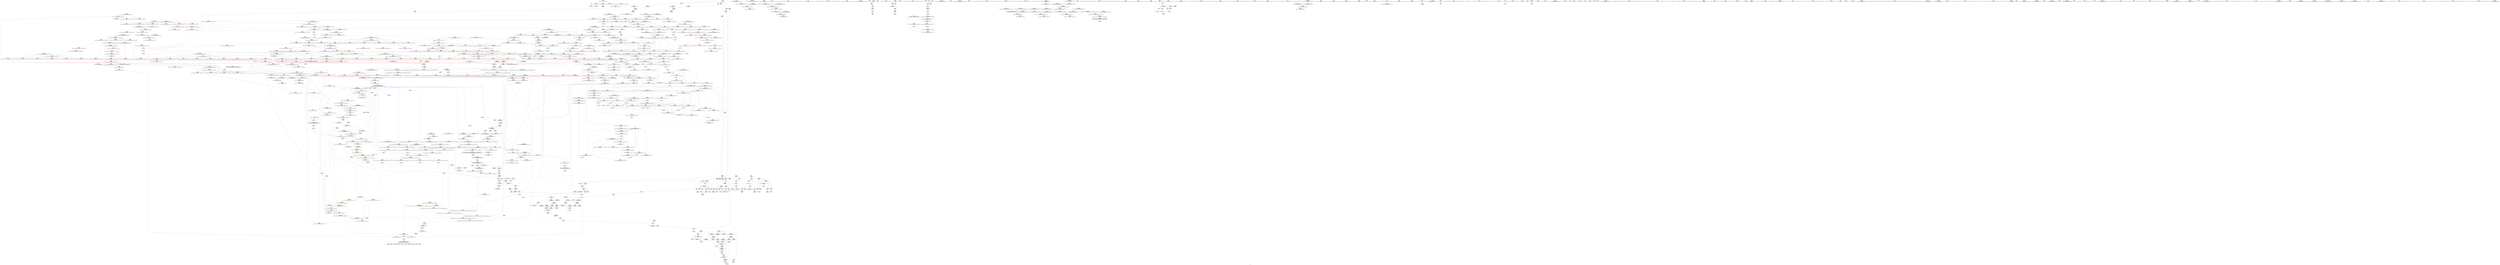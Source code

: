 digraph "SVFG" {
	label="SVFG";

	Node0x561a7c49cdf0 [shape=record,color=grey,label="{NodeID: 0\nNullPtr}"];
	Node0x561a7c49cdf0 -> Node0x561a7c4f29b0[style=solid];
	Node0x561a7c49cdf0 -> Node0x561a7c50c340[style=solid];
	Node0x561a7c5feee0 [shape=record,color=black,label="{NodeID: 1882\n1182 = PHI(1088, 1098, 1102, 1112, 1120, 1124, 1174, )\n0th arg _ZSt9iter_swapIPeS0_EvT_T0_ }"];
	Node0x561a7c5feee0 -> Node0x561a7c4fab00[style=solid];
	Node0x561a7c4fa210 [shape=record,color=blue,label="{NodeID: 775\n1068\<--1062\n__result.addr\<--__result\n_ZSt22__move_median_to_firstIPeN9__gnu_cxx5__ops15_Iter_less_iterEEvT_S4_S4_S4_T0_\n}"];
	Node0x561a7c4fa210 -> Node0x561a7c506ac0[style=dashed];
	Node0x561a7c4fa210 -> Node0x561a7c506b90[style=dashed];
	Node0x561a7c4fa210 -> Node0x561a7c506c60[style=dashed];
	Node0x561a7c4fa210 -> Node0x561a7c506d30[style=dashed];
	Node0x561a7c4fa210 -> Node0x561a7c506e00[style=dashed];
	Node0x561a7c4fa210 -> Node0x561a7c506ed0[style=dashed];
	Node0x561a7c4f0d50 [shape=record,color=red,label="{NodeID: 443\n582\<--565\n\<--__first.addr\n_ZSt14__partial_sortIPeN9__gnu_cxx5__ops15_Iter_less_iterEEvT_S4_S4_T0_\n|{<s0>32}}"];
	Node0x561a7c4f0d50:s0 -> Node0x561a7c5fcf20[style=solid,color=red];
	Node0x561a7c534730 [shape=record,color=grey,label="{NodeID: 1218\n699 = Binary(698, 421, )\n}"];
	Node0x561a7c534730 -> Node0x561a7c537eb0[style=solid];
	Node0x561a7c4e4f60 [shape=record,color=green,label="{NodeID: 111\n571\<--572\nagg.tmp\<--agg.tmp_field_insensitive\n_ZSt14__partial_sortIPeN9__gnu_cxx5__ops15_Iter_less_iterEEvT_S4_S4_T0_\n}"];
	Node0x561a7c5066b0 [shape=record,color=red,label="{NodeID: 554\n1054\<--1045\nthis1\<--this.addr\n_ZNK9__gnu_cxx5__ops14_Iter_less_valclIPeeEEbT_RT0_\n}"];
	Node0x561a7c4e9520 [shape=record,color=green,label="{NodeID: 222\n1396\<--1397\n\<--field_insensitive\n_ZN9__gnu_cxx5__ops15__val_comp_iterENS0_15_Iter_less_iterE\n}"];
	Node0x561a7c5eab10 [shape=record,color=black,label="{NodeID: 1772\n1197 = PHI(1190, )\n0th arg _ZSt4swapIeENSt9enable_ifIXsr6__and_ISt6__not_ISt15__is_tuple_likeIT_EESt21is_move_constructibleIS3_ESt18is_move_assignableIS3_EEE5valueEvE4typeERS3_SC_ }"];
	Node0x561a7c5eab10 -> Node0x561a7c4faca0[style=solid];
	Node0x561a7c50c140 [shape=record,color=blue,label="{NodeID: 665\n1534\<--36\nllvm.global_ctors_0\<--\nGlob }"];
	Node0x561a7c4f72f0 [shape=record,color=purple,label="{NodeID: 333\n1323\<--1322\nincdec.ptr\<--\n_ZSt26__unguarded_insertion_sortIPeN9__gnu_cxx5__ops15_Iter_less_iterEEvT_S4_T0_\n}"];
	Node0x561a7c4f72f0 -> Node0x561a7c4fb800[style=solid];
	Node0x561a7c4e0e50 [shape=record,color=green,label="{NodeID: 1\n7\<--1\n__dso_handle\<--dummyObj\nGlob }"];
	Node0x561a7c5ff170 [shape=record,color=black,label="{NodeID: 1883\n1183 = PHI(1089, 1099, 1103, 1113, 1121, 1125, 1175, )\n1st arg _ZSt9iter_swapIPeS0_EvT_T0_ }"];
	Node0x561a7c5ff170 -> Node0x561a7c4fabd0[style=solid];
	Node0x561a7c4fa2e0 [shape=record,color=blue,label="{NodeID: 776\n1070\<--1063\n__a.addr\<--__a\n_ZSt22__move_median_to_firstIPeN9__gnu_cxx5__ops15_Iter_less_iterEEvT_S4_S4_S4_T0_\n}"];
	Node0x561a7c4fa2e0 -> Node0x561a7c506fa0[style=dashed];
	Node0x561a7c4fa2e0 -> Node0x561a7c507070[style=dashed];
	Node0x561a7c4fa2e0 -> Node0x561a7c507140[style=dashed];
	Node0x561a7c4fa2e0 -> Node0x561a7c507210[style=dashed];
	Node0x561a7c4fa2e0 -> Node0x561a7c5072e0[style=dashed];
	Node0x561a7c4f0e20 [shape=record,color=red,label="{NodeID: 444\n577\<--567\n\<--__middle.addr\n_ZSt14__partial_sortIPeN9__gnu_cxx5__ops15_Iter_less_iterEEvT_S4_S4_T0_\n|{<s0>31}}"];
	Node0x561a7c4f0e20:s0 -> Node0x561a7c600eb0[style=solid,color=red];
	Node0x561a7c5348b0 [shape=record,color=grey,label="{NodeID: 1219\n186 = Binary(181, 185, )\n}"];
	Node0x561a7c5348b0 -> Node0x561a7c534a30[style=solid];
	Node0x561a7c4e5030 [shape=record,color=green,label="{NodeID: 112\n580\<--581\n_ZSt13__heap_selectIPeN9__gnu_cxx5__ops15_Iter_less_iterEEvT_S4_S4_T0_\<--_ZSt13__heap_selectIPeN9__gnu_cxx5__ops15_Iter_less_iterEEvT_S4_S4_T0__field_insensitive\n}"];
	Node0x561a7c506780 [shape=record,color=red,label="{NodeID: 555\n1055\<--1047\n\<--__it.addr\n_ZNK9__gnu_cxx5__ops14_Iter_less_valclIPeeEEbT_RT0_\n}"];
	Node0x561a7c506780 -> Node0x561a7c506920[style=solid];
	Node0x561a7c4e95f0 [shape=record,color=green,label="{NodeID: 223\n1403\<--1404\n__first.addr\<--__first.addr_field_insensitive\n_ZSt23__copy_move_backward_a2ILb1EPeS0_ET1_T0_S2_S1_\n}"];
	Node0x561a7c4e95f0 -> Node0x561a7c50abc0[style=solid];
	Node0x561a7c4e95f0 -> Node0x561a7c4fc1c0[style=solid];
	Node0x561a7c5eac70 [shape=record,color=black,label="{NodeID: 1773\n1198 = PHI(1191, )\n1st arg _ZSt4swapIeENSt9enable_ifIXsr6__and_ISt6__not_ISt15__is_tuple_likeIT_EESt21is_move_constructibleIS3_ESt18is_move_assignableIS3_EEE5valueEvE4typeERS3_SC_ }"];
	Node0x561a7c5eac70 -> Node0x561a7c4fad70[style=solid];
	Node0x561a7c50c240 [shape=record,color=blue,label="{NodeID: 666\n1535\<--37\nllvm.global_ctors_1\<--_GLOBAL__sub_I_GordeevAlex_2_0.cpp\nGlob }"];
	Node0x561a7c4f73c0 [shape=record,color=purple,label="{NodeID: 334\n1369\<--1368\nincdec.ptr\<--\n_ZSt25__unguarded_linear_insertIPeN9__gnu_cxx5__ops14_Val_less_iterEEvT_T0_\n}"];
	Node0x561a7c4f73c0 -> Node0x561a7c4fbdb0[style=solid];
	Node0x561a7c4e0ee0 [shape=record,color=green,label="{NodeID: 2\n9\<--1\n\<--dummyObj\nCan only get source location for instruction, argument, global var or function.}"];
	Node0x561a7c5ff400 [shape=record,color=black,label="{NodeID: 1884\n589 = PHI(488, )\n0th arg _ZSt27__unguarded_partition_pivotIPeN9__gnu_cxx5__ops15_Iter_less_iterEET_S4_S4_T0_ }"];
	Node0x561a7c5ff400 -> Node0x561a7c50ece0[style=solid];
	Node0x561a7c4fa3b0 [shape=record,color=blue,label="{NodeID: 777\n1072\<--1064\n__b.addr\<--__b\n_ZSt22__move_median_to_firstIPeN9__gnu_cxx5__ops15_Iter_less_iterEEvT_S4_S4_S4_T0_\n}"];
	Node0x561a7c4fa3b0 -> Node0x561a7c5073b0[style=dashed];
	Node0x561a7c4fa3b0 -> Node0x561a7c507480[style=dashed];
	Node0x561a7c4fa3b0 -> Node0x561a7c507550[style=dashed];
	Node0x561a7c4fa3b0 -> Node0x561a7c507620[style=dashed];
	Node0x561a7c4fa3b0 -> Node0x561a7c5076f0[style=dashed];
	Node0x561a7c4f0ef0 [shape=record,color=red,label="{NodeID: 445\n583\<--567\n\<--__middle.addr\n_ZSt14__partial_sortIPeN9__gnu_cxx5__ops15_Iter_less_iterEEvT_S4_S4_T0_\n|{<s0>32}}"];
	Node0x561a7c4f0ef0:s0 -> Node0x561a7c5fd060[style=solid,color=red];
	Node0x561a7c534a30 [shape=record,color=grey,label="{NodeID: 1220\n188 = Binary(187, 186, )\n}"];
	Node0x561a7c534a30 -> Node0x561a7c50ce00[style=solid];
	Node0x561a7c4e5130 [shape=record,color=green,label="{NodeID: 113\n585\<--586\n_ZSt11__sort_heapIPeN9__gnu_cxx5__ops15_Iter_less_iterEEvT_S4_RT0_\<--_ZSt11__sort_heapIPeN9__gnu_cxx5__ops15_Iter_less_iterEEvT_S4_RT0__field_insensitive\n}"];
	Node0x561a7c506850 [shape=record,color=red,label="{NodeID: 556\n1057\<--1049\n\<--__val.addr\n_ZNK9__gnu_cxx5__ops14_Iter_less_valclIPeeEEbT_RT0_\n}"];
	Node0x561a7c506850 -> Node0x561a7c5069f0[style=solid];
	Node0x561a7c57c200 [shape=record,color=black,label="{NodeID: 1331\nMR_218V_5 = PHI(MR_218V_6, MR_218V_4, )\npts\{1140 \}\n}"];
	Node0x561a7c57c200 -> Node0x561a7c508180[style=dashed];
	Node0x561a7c57c200 -> Node0x561a7c508250[style=dashed];
	Node0x561a7c57c200 -> Node0x561a7c508320[style=dashed];
	Node0x561a7c57c200 -> Node0x561a7c5083f0[style=dashed];
	Node0x561a7c57c200 -> Node0x561a7c5084c0[style=dashed];
	Node0x561a7c57c200 -> Node0x561a7c4fa890[style=dashed];
	Node0x561a7c57c200 -> Node0x561a7c4fa960[style=dashed];
	Node0x561a7c4e96c0 [shape=record,color=green,label="{NodeID: 224\n1405\<--1406\n__last.addr\<--__last.addr_field_insensitive\n_ZSt23__copy_move_backward_a2ILb1EPeS0_ET1_T0_S2_S1_\n}"];
	Node0x561a7c4e96c0 -> Node0x561a7c50ac90[style=solid];
	Node0x561a7c4e96c0 -> Node0x561a7c4fc290[style=solid];
	Node0x561a7c5f4e30 [shape=record,color=black,label="{NodeID: 1774\n1401 = PHI(1345, )\n1st arg _ZSt23__copy_move_backward_a2ILb1EPeS0_ET1_T0_S2_S1_ }"];
	Node0x561a7c5f4e30 -> Node0x561a7c4fc290[style=solid];
	Node0x561a7c50c340 [shape=record,color=blue, style = dotted,label="{NodeID: 667\n1536\<--3\nllvm.global_ctors_2\<--dummyVal\nGlob }"];
	Node0x561a7c5864d0 [shape=record,color=yellow,style=double,label="{NodeID: 1442\n10V_1 = ENCHI(MR_10V_0)\npts\{18 \}\nFun[_ZSt13__heap_selectIPeN9__gnu_cxx5__ops15_Iter_less_iterEEvT_S4_S4_T0_]|{<s0>35|<s1>35}}"];
	Node0x561a7c5864d0:s0 -> Node0x561a7c5685e0[style=dashed,color=red];
	Node0x561a7c5864d0:s1 -> Node0x561a7c56e4e0[style=dashed,color=red];
	Node0x561a7c4f7490 [shape=record,color=purple,label="{NodeID: 335\n1385\<--1384\nincdec.ptr3\<--\n_ZSt25__unguarded_linear_insertIPeN9__gnu_cxx5__ops14_Val_less_iterEEvT_T0_\n}"];
	Node0x561a7c4f7490 -> Node0x561a7c4fc020[style=solid];
	Node0x561a7c4e1190 [shape=record,color=green,label="{NodeID: 3\n14\<--1\n\<--dummyObj\nCan only get source location for instruction, argument, global var or function.}"];
	Node0x561a7c5ff510 [shape=record,color=black,label="{NodeID: 1885\n590 = PHI(489, )\n1st arg _ZSt27__unguarded_partition_pivotIPeN9__gnu_cxx5__ops15_Iter_less_iterEET_S4_S4_T0_ }"];
	Node0x561a7c5ff510 -> Node0x561a7c50edb0[style=solid];
	Node0x561a7c4fa480 [shape=record,color=blue,label="{NodeID: 778\n1074\<--1065\n__c.addr\<--__c\n_ZSt22__move_median_to_firstIPeN9__gnu_cxx5__ops15_Iter_less_iterEEvT_S4_S4_S4_T0_\n}"];
	Node0x561a7c4fa480 -> Node0x561a7c5077c0[style=dashed];
	Node0x561a7c4fa480 -> Node0x561a7c507890[style=dashed];
	Node0x561a7c4fa480 -> Node0x561a7c507960[style=dashed];
	Node0x561a7c4fa480 -> Node0x561a7c507a30[style=dashed];
	Node0x561a7c4fa480 -> Node0x561a7c507b00[style=dashed];
	Node0x561a7c4fa480 -> Node0x561a7c507bd0[style=dashed];
	Node0x561a7c4f0fc0 [shape=record,color=red,label="{NodeID: 446\n578\<--569\n\<--__last.addr\n_ZSt14__partial_sortIPeN9__gnu_cxx5__ops15_Iter_less_iterEEvT_S4_S4_T0_\n|{<s0>31}}"];
	Node0x561a7c4f0fc0:s0 -> Node0x561a7c600fc0[style=solid,color=red];
	Node0x561a7c534bb0 [shape=record,color=grey,label="{NodeID: 1221\n698 = Binary(696, 697, )\n}"];
	Node0x561a7c534bb0 -> Node0x561a7c534730[style=solid];
	Node0x561a7c4e9bc0 [shape=record,color=green,label="{NodeID: 114\n591\<--592\n__comp\<--__comp_field_insensitive\n_ZSt27__unguarded_partition_pivotIPeN9__gnu_cxx5__ops15_Iter_less_iterEET_S4_S4_T0_\n}"];
	Node0x561a7c506920 [shape=record,color=red,label="{NodeID: 557\n1056\<--1055\n\<--\n_ZNK9__gnu_cxx5__ops14_Iter_less_valclIPeeEEbT_RT0_\n}"];
	Node0x561a7c506920 -> Node0x561a7c5387b0[style=solid];
	Node0x561a7c57c700 [shape=record,color=black,label="{NodeID: 1332\nMR_252V_3 = PHI(MR_252V_4, MR_252V_2, )\npts\{1302 \}\n}"];
	Node0x561a7c57c700 -> Node0x561a7c509d20[style=dashed];
	Node0x561a7c57c700 -> Node0x561a7c509df0[style=dashed];
	Node0x561a7c57c700 -> Node0x561a7c509ec0[style=dashed];
	Node0x561a7c57c700 -> Node0x561a7c4fb800[style=dashed];
	Node0x561a7c4e9790 [shape=record,color=green,label="{NodeID: 225\n1407\<--1408\n__result.addr\<--__result.addr_field_insensitive\n_ZSt23__copy_move_backward_a2ILb1EPeS0_ET1_T0_S2_S1_\n}"];
	Node0x561a7c4e9790 -> Node0x561a7c50ad60[style=solid];
	Node0x561a7c4e9790 -> Node0x561a7c4fc360[style=solid];
	Node0x561a7c5f5060 [shape=record,color=black,label="{NodeID: 1775\n1402 = PHI(1346, )\n2nd arg _ZSt23__copy_move_backward_a2ILb1EPeS0_ET1_T0_S2_S1_ }"];
	Node0x561a7c5f5060 -> Node0x561a7c4fc360[style=solid];
	Node0x561a7c50c440 [shape=record,color=blue,label="{NodeID: 668\n65\<--67\ntmp\<--\n_Z5rdtscv\n}"];
	Node0x561a7c50c440 -> Node0x561a7c4f88e0[style=dashed];
	Node0x561a7c4f7560 [shape=record,color=purple,label="{NodeID: 336\n1537\<--1491\noffset_0\<--\n}"];
	Node0x561a7c4f7560 -> Node0x561a7c4fcc50[style=solid];
	Node0x561a7c4e1220 [shape=record,color=green,label="{NodeID: 4\n19\<--1\n.str\<--dummyObj\nGlob }"];
	Node0x561a7c5ff620 [shape=record,color=black,label="{NodeID: 1886\n442 = PHI(413, 494, )\n0th arg _ZSt16__introsort_loopIPelN9__gnu_cxx5__ops15_Iter_less_iterEEvT_S4_T0_T1_ }"];
	Node0x561a7c5ff620 -> Node0x561a7c50e320[style=solid];
	Node0x561a7c4fa550 [shape=record,color=blue,label="{NodeID: 779\n1137\<--1132\n__first.addr\<--__first\n_ZSt21__unguarded_partitionIPeN9__gnu_cxx5__ops15_Iter_less_iterEET_S4_S4_S4_T0_\n}"];
	Node0x561a7c4fa550 -> Node0x561a7c56a3e0[style=dashed];
	Node0x561a7c4f1090 [shape=record,color=red,label="{NodeID: 447\n605\<--593\n\<--__first.addr\n_ZSt27__unguarded_partition_pivotIPeN9__gnu_cxx5__ops15_Iter_less_iterEET_S4_S4_T0_\n}"];
	Node0x561a7c4f1090 -> Node0x561a7c4f77d0[style=solid];
	Node0x561a7c534d30 [shape=record,color=grey,label="{NodeID: 1222\n889 = Binary(888, 701, )\n}"];
	Node0x561a7c534d30 -> Node0x561a7c534eb0[style=solid];
	Node0x561a7c4e9c90 [shape=record,color=green,label="{NodeID: 115\n593\<--594\n__first.addr\<--__first.addr_field_insensitive\n_ZSt27__unguarded_partition_pivotIPeN9__gnu_cxx5__ops15_Iter_less_iterEET_S4_S4_T0_\n}"];
	Node0x561a7c4e9c90 -> Node0x561a7c4f1090[style=solid];
	Node0x561a7c4e9c90 -> Node0x561a7c4f1160[style=solid];
	Node0x561a7c4e9c90 -> Node0x561a7c4f1230[style=solid];
	Node0x561a7c4e9c90 -> Node0x561a7c4f1300[style=solid];
	Node0x561a7c4e9c90 -> Node0x561a7c4f13d0[style=solid];
	Node0x561a7c4e9c90 -> Node0x561a7c4f14a0[style=solid];
	Node0x561a7c4e9c90 -> Node0x561a7c50ece0[style=solid];
	Node0x561a7c5069f0 [shape=record,color=red,label="{NodeID: 558\n1058\<--1057\n\<--\n_ZNK9__gnu_cxx5__ops14_Iter_less_valclIPeeEEbT_RT0_\n}"];
	Node0x561a7c5069f0 -> Node0x561a7c5387b0[style=solid];
	Node0x561a7c57cc00 [shape=record,color=black,label="{NodeID: 1333\nMR_10V_2 = PHI(MR_10V_3, MR_10V_1, )\npts\{18 \}\n|{<s0>29|<s1>81|<s2>81}}"];
	Node0x561a7c57cc00:s0 -> Node0x561a7c576d00[style=dashed,color=blue];
	Node0x561a7c57cc00:s1 -> Node0x561a7c50a950[style=dashed,color=red];
	Node0x561a7c57cc00:s2 -> Node0x561a7c574a00[style=dashed,color=red];
	Node0x561a7c4e9860 [shape=record,color=green,label="{NodeID: 226\n1414\<--1415\n_ZSt12__niter_baseIPeET_S1_\<--_ZSt12__niter_baseIPeET_S1__field_insensitive\n}"];
	Node0x561a7c5f51a0 [shape=record,color=black,label="{NodeID: 1776\n560 = PHI(477, )\n0th arg _ZSt14__partial_sortIPeN9__gnu_cxx5__ops15_Iter_less_iterEEvT_S4_S4_T0_ }"];
	Node0x561a7c5f51a0 -> Node0x561a7c50ea70[style=solid];
	Node0x561a7c50c510 [shape=record,color=blue,label="{NodeID: 669\n94\<--104\nretval\<--\n_Z4readv\n}"];
	Node0x561a7c50c510 -> Node0x561a7c579f00[style=dashed];
	Node0x561a7c4f7630 [shape=record,color=purple,label="{NodeID: 337\n1538\<--1493\noffset_0\<--\n}"];
	Node0x561a7c4f7630 -> Node0x561a7c50bda0[style=solid];
	Node0x561a7c4e12b0 [shape=record,color=green,label="{NodeID: 5\n21\<--1\n.str.1\<--dummyObj\nGlob }"];
	Node0x561a7c5ff770 [shape=record,color=black,label="{NodeID: 1887\n443 = PHI(414, 495, )\n1st arg _ZSt16__introsort_loopIPelN9__gnu_cxx5__ops15_Iter_less_iterEEvT_S4_T0_T1_ }"];
	Node0x561a7c5ff770 -> Node0x561a7c50e3f0[style=solid];
	Node0x561a7c4fa620 [shape=record,color=blue,label="{NodeID: 780\n1139\<--1133\n__last.addr\<--__last\n_ZSt21__unguarded_partitionIPeN9__gnu_cxx5__ops15_Iter_less_iterEET_S4_S4_S4_T0_\n}"];
	Node0x561a7c4fa620 -> Node0x561a7c508180[style=dashed];
	Node0x561a7c4fa620 -> Node0x561a7c4fa890[style=dashed];
	Node0x561a7c4f1160 [shape=record,color=red,label="{NodeID: 448\n607\<--593\n\<--__first.addr\n_ZSt27__unguarded_partition_pivotIPeN9__gnu_cxx5__ops15_Iter_less_iterEET_S4_S4_T0_\n}"];
	Node0x561a7c4f1160 -> Node0x561a7c4f41a0[style=solid];
	Node0x561a7c534eb0 [shape=record,color=grey,label="{NodeID: 1223\n890 = Binary(426, 889, )\n}"];
	Node0x561a7c534eb0 -> Node0x561a7c510950[style=solid];
	Node0x561a7c4e9d60 [shape=record,color=green,label="{NodeID: 116\n595\<--596\n__last.addr\<--__last.addr_field_insensitive\n_ZSt27__unguarded_partition_pivotIPeN9__gnu_cxx5__ops15_Iter_less_iterEET_S4_S4_T0_\n}"];
	Node0x561a7c4e9d60 -> Node0x561a7c4f1570[style=solid];
	Node0x561a7c4e9d60 -> Node0x561a7c4f1640[style=solid];
	Node0x561a7c4e9d60 -> Node0x561a7c4f1710[style=solid];
	Node0x561a7c4e9d60 -> Node0x561a7c50edb0[style=solid];
	Node0x561a7c506ac0 [shape=record,color=red,label="{NodeID: 559\n1088\<--1068\n\<--__result.addr\n_ZSt22__move_median_to_firstIPeN9__gnu_cxx5__ops15_Iter_less_iterEEvT_S4_S4_S4_T0_\n|{<s0>58}}"];
	Node0x561a7c506ac0:s0 -> Node0x561a7c5feee0[style=solid,color=red];
	Node0x561a7c57d100 [shape=record,color=black,label="{NodeID: 1334\nMR_19V_3 = PHI(MR_19V_4, MR_19V_2, )\npts\{134 \}\n|{|<s3>9}}"];
	Node0x561a7c57d100 -> Node0x561a7c4f8dc0[style=dashed];
	Node0x561a7c57d100 -> Node0x561a7c4ee310[style=dashed];
	Node0x561a7c57d100 -> Node0x561a7c50d550[style=dashed];
	Node0x561a7c57d100:s3 -> Node0x561a7c588500[style=dashed,color=red];
	Node0x561a7c4e9960 [shape=record,color=green,label="{NodeID: 227\n1421\<--1422\n_ZSt22__copy_move_backward_aILb1EPeS0_ET1_T0_S2_S1_\<--_ZSt22__copy_move_backward_aILb1EPeS0_ET1_T0_S2_S1__field_insensitive\n}"];
	Node0x561a7c5f52e0 [shape=record,color=black,label="{NodeID: 1777\n561 = PHI(478, )\n1st arg _ZSt14__partial_sortIPeN9__gnu_cxx5__ops15_Iter_less_iterEEvT_S4_S4_T0_ }"];
	Node0x561a7c5f52e0 -> Node0x561a7c50eb40[style=solid];
	Node0x561a7c50c5e0 [shape=record,color=blue,label="{NodeID: 670\n13\<--106\nu\<--call1\n_Z4readv\n}"];
	Node0x561a7c50c5e0 -> Node0x561a7c579500[style=dashed];
	Node0x561a7c4f7700 [shape=record,color=purple,label="{NodeID: 338\n154\<--16\nadd.ptr\<--p\n_Z5solvev\n|{<s0>7}}"];
	Node0x561a7c4f7700:s0 -> Node0x561a7c5febb0[style=solid,color=red];
	Node0x561a7c4e1340 [shape=record,color=green,label="{NodeID: 6\n23\<--1\n.str.2\<--dummyObj\nGlob }"];
	Node0x561a7c5ff8c0 [shape=record,color=black,label="{NodeID: 1888\n444 = PHI(425, 496, )\n2nd arg _ZSt16__introsort_loopIPelN9__gnu_cxx5__ops15_Iter_less_iterEEvT_S4_T0_T1_ }"];
	Node0x561a7c5ff8c0 -> Node0x561a7c50e4c0[style=solid];
	Node0x561a7c4fa6f0 [shape=record,color=blue,label="{NodeID: 781\n1141\<--1134\n__pivot.addr\<--__pivot\n_ZSt21__unguarded_partitionIPeN9__gnu_cxx5__ops15_Iter_less_iterEET_S4_S4_S4_T0_\n}"];
	Node0x561a7c4fa6f0 -> Node0x561a7c508590[style=dashed];
	Node0x561a7c4fa6f0 -> Node0x561a7c508660[style=dashed];
	Node0x561a7c4f1230 [shape=record,color=red,label="{NodeID: 449\n615\<--593\n\<--__first.addr\n_ZSt27__unguarded_partition_pivotIPeN9__gnu_cxx5__ops15_Iter_less_iterEET_S4_S4_T0_\n|{<s0>33}}"];
	Node0x561a7c4f1230:s0 -> Node0x561a7c5fe660[style=solid,color=red];
	Node0x561a7c535030 [shape=record,color=grey,label="{NodeID: 1224\n902 = Binary(901, 486, )\n}"];
	Node0x561a7c535030 -> Node0x561a7c510a20[style=solid];
	Node0x561a7c4e9e30 [shape=record,color=green,label="{NodeID: 117\n597\<--598\n__mid\<--__mid_field_insensitive\n_ZSt27__unguarded_partition_pivotIPeN9__gnu_cxx5__ops15_Iter_less_iterEET_S4_S4_T0_\n}"];
	Node0x561a7c4e9e30 -> Node0x561a7c4f17e0[style=solid];
	Node0x561a7c4e9e30 -> Node0x561a7c50ee80[style=solid];
	Node0x561a7c506b90 [shape=record,color=red,label="{NodeID: 560\n1098\<--1068\n\<--__result.addr\n_ZSt22__move_median_to_firstIPeN9__gnu_cxx5__ops15_Iter_less_iterEEvT_S4_S4_S4_T0_\n|{<s0>60}}"];
	Node0x561a7c506b90:s0 -> Node0x561a7c5feee0[style=solid,color=red];
	Node0x561a7c57d600 [shape=record,color=black,label="{NodeID: 1335\nMR_21V_3 = PHI(MR_21V_4, MR_21V_2, )\npts\{136 \}\n}"];
	Node0x561a7c57d600 -> Node0x561a7c4f8e90[style=dashed];
	Node0x561a7c57d600 -> Node0x561a7c4f8f60[style=dashed];
	Node0x561a7c57d600 -> Node0x561a7c4f9030[style=dashed];
	Node0x561a7c57d600 -> Node0x561a7c4f9100[style=dashed];
	Node0x561a7c57d600 -> Node0x561a7c4f91d0[style=dashed];
	Node0x561a7c57d600 -> Node0x561a7c4f92a0[style=dashed];
	Node0x561a7c57d600 -> Node0x561a7c4f9370[style=dashed];
	Node0x561a7c57d600 -> Node0x561a7c50d620[style=dashed];
	Node0x561a7c4e9a60 [shape=record,color=green,label="{NodeID: 228\n1426\<--1427\n__it.addr\<--__it.addr_field_insensitive\n_ZSt12__miter_baseIPeET_S1_\n}"];
	Node0x561a7c4e9a60 -> Node0x561a7c50ae30[style=solid];
	Node0x561a7c4e9a60 -> Node0x561a7c4fc430[style=solid];
	Node0x561a7c5f5420 [shape=record,color=black,label="{NodeID: 1778\n562 = PHI(479, )\n2nd arg _ZSt14__partial_sortIPeN9__gnu_cxx5__ops15_Iter_less_iterEEvT_S4_S4_T0_ }"];
	Node0x561a7c5f5420 -> Node0x561a7c50ec10[style=solid];
	Node0x561a7c50c6b0 [shape=record,color=blue,label="{NodeID: 671\n96\<--9\ni\<--\n_Z4readv\n}"];
	Node0x561a7c50c6b0 -> Node0x561a7c4f8b50[style=dashed];
	Node0x561a7c50c6b0 -> Node0x561a7c4f8c20[style=dashed];
	Node0x561a7c50c6b0 -> Node0x561a7c4f8cf0[style=dashed];
	Node0x561a7c50c6b0 -> Node0x561a7c50c850[style=dashed];
	Node0x561a7c50c6b0 -> Node0x561a7c57a400[style=dashed];
	Node0x561a7c4f77d0 [shape=record,color=purple,label="{NodeID: 339\n613\<--605\nadd.ptr\<--\n_ZSt27__unguarded_partition_pivotIPeN9__gnu_cxx5__ops15_Iter_less_iterEET_S4_S4_T0_\n}"];
	Node0x561a7c4f77d0 -> Node0x561a7c50ee80[style=solid];
	Node0x561a7c4e1b80 [shape=record,color=green,label="{NodeID: 7\n25\<--1\n.str.3\<--dummyObj\nGlob }"];
	Node0x561a7c5ffa10 [shape=record,color=black,label="{NodeID: 1889\n851 = PHI(763, 831, )\n0th arg _ZSt13__adjust_heapIPeleN9__gnu_cxx5__ops15_Iter_less_iterEEvT_T0_S5_T1_T2_ }"];
	Node0x561a7c5ffa10 -> Node0x561a7c510470[style=solid];
	Node0x561a7c4fa7c0 [shape=record,color=blue,label="{NodeID: 782\n1137\<--1153\n__first.addr\<--incdec.ptr\n_ZSt21__unguarded_partitionIPeN9__gnu_cxx5__ops15_Iter_less_iterEET_S4_S4_S4_T0_\n}"];
	Node0x561a7c4fa7c0 -> Node0x561a7c56a3e0[style=dashed];
	Node0x561a7c4f1300 [shape=record,color=red,label="{NodeID: 450\n616\<--593\n\<--__first.addr\n_ZSt27__unguarded_partition_pivotIPeN9__gnu_cxx5__ops15_Iter_less_iterEET_S4_S4_T0_\n}"];
	Node0x561a7c4f1300 -> Node0x561a7c4f6930[style=solid];
	Node0x561a7c5351b0 [shape=record,color=grey,label="{NodeID: 1225\n425 = Binary(422, 426, )\n|{<s0>22}}"];
	Node0x561a7c5351b0:s0 -> Node0x561a7c5ff8c0[style=solid,color=red];
	Node0x561a7c4e9f00 [shape=record,color=green,label="{NodeID: 118\n599\<--600\nagg.tmp\<--agg.tmp_field_insensitive\n_ZSt27__unguarded_partition_pivotIPeN9__gnu_cxx5__ops15_Iter_less_iterEET_S4_S4_T0_\n}"];
	Node0x561a7c506c60 [shape=record,color=red,label="{NodeID: 561\n1102\<--1068\n\<--__result.addr\n_ZSt22__move_median_to_firstIPeN9__gnu_cxx5__ops15_Iter_less_iterEEvT_S4_S4_S4_T0_\n|{<s0>61}}"];
	Node0x561a7c506c60:s0 -> Node0x561a7c5feee0[style=solid,color=red];
	Node0x561a7c4e9b30 [shape=record,color=green,label="{NodeID: 229\n1435\<--1436\n__first.addr\<--__first.addr_field_insensitive\n_ZSt22__copy_move_backward_aILb1EPeS0_ET1_T0_S2_S1_\n}"];
	Node0x561a7c4e9b30 -> Node0x561a7c50af00[style=solid];
	Node0x561a7c4e9b30 -> Node0x561a7c4fc500[style=solid];
	Node0x561a7c5f5560 [shape=record,color=black,label="{NodeID: 1779\n1328 = PHI(1266, )\n0th arg _ZSt13move_backwardIPeS0_ET0_T_S2_S1_ }"];
	Node0x561a7c5f5560 -> Node0x561a7c4fb8d0[style=solid];
	Node0x561a7c50c780 [shape=record,color=blue,label="{NodeID: 672\n117\<--114\narrayidx\<--call3\n_Z4readv\n}"];
	Node0x561a7c50c780 -> Node0x561a7c50c780[style=dashed];
	Node0x561a7c50c780 -> Node0x561a7c579a00[style=dashed];
	Node0x561a7c586960 [shape=record,color=yellow,style=double,label="{NodeID: 1447\n4V_1 = ENCHI(MR_4V_0)\npts\{80 \}\nFun[_Z6readldv]}"];
	Node0x561a7c586960 -> Node0x561a7c4f89b0[style=dashed];
	Node0x561a7c4f78a0 [shape=record,color=purple,label="{NodeID: 340\n757\<--755\nadd.ptr\<--\n_ZSt11__make_heapIPeN9__gnu_cxx5__ops15_Iter_less_iterEEvT_S4_RT0_\n|{<s0>39}}"];
	Node0x561a7c4f78a0:s0 -> Node0x561a7c5fd420[style=solid,color=red];
	Node0x561a7c4e1c10 [shape=record,color=green,label="{NodeID: 8\n27\<--1\n.str.4\<--dummyObj\nGlob }"];
	Node0x561a7c5ffb60 [shape=record,color=black,label="{NodeID: 1890\n852 = PHI(764, 475, )\n1st arg _ZSt13__adjust_heapIPeleN9__gnu_cxx5__ops15_Iter_less_iterEEvT_T0_S5_T1_T2_ }"];
	Node0x561a7c5ffb60 -> Node0x561a7c510540[style=solid];
	Node0x561a7c4fa890 [shape=record,color=blue,label="{NodeID: 783\n1139\<--1157\n__last.addr\<--incdec.ptr3\n_ZSt21__unguarded_partitionIPeN9__gnu_cxx5__ops15_Iter_less_iterEET_S4_S4_S4_T0_\n}"];
	Node0x561a7c4fa890 -> Node0x561a7c57c200[style=dashed];
	Node0x561a7c4f13d0 [shape=record,color=red,label="{NodeID: 451\n624\<--593\n\<--__first.addr\n_ZSt27__unguarded_partition_pivotIPeN9__gnu_cxx5__ops15_Iter_less_iterEET_S4_S4_T0_\n}"];
	Node0x561a7c4f13d0 -> Node0x561a7c4f6ad0[style=solid];
	Node0x561a7c535330 [shape=record,color=grey,label="{NodeID: 1226\n918 = Binary(917, 701, )\n}"];
	Node0x561a7c535330 -> Node0x561a7c5381b0[style=solid];
	Node0x561a7c4e9fd0 [shape=record,color=green,label="{NodeID: 119\n601\<--602\nagg.tmp4\<--agg.tmp4_field_insensitive\n_ZSt27__unguarded_partition_pivotIPeN9__gnu_cxx5__ops15_Iter_less_iterEET_S4_S4_T0_\n}"];
	Node0x561a7c506d30 [shape=record,color=red,label="{NodeID: 562\n1112\<--1068\n\<--__result.addr\n_ZSt22__move_median_to_firstIPeN9__gnu_cxx5__ops15_Iter_less_iterEEvT_S4_S4_S4_T0_\n|{<s0>63}}"];
	Node0x561a7c506d30:s0 -> Node0x561a7c5feee0[style=solid,color=red];
	Node0x561a7c4f1dc0 [shape=record,color=green,label="{NodeID: 230\n1437\<--1438\n__last.addr\<--__last.addr_field_insensitive\n_ZSt22__copy_move_backward_aILb1EPeS0_ET1_T0_S2_S1_\n}"];
	Node0x561a7c4f1dc0 -> Node0x561a7c50afd0[style=solid];
	Node0x561a7c4f1dc0 -> Node0x561a7c4fc5d0[style=solid];
	Node0x561a7c5f56a0 [shape=record,color=black,label="{NodeID: 1780\n1329 = PHI(1267, )\n1st arg _ZSt13move_backwardIPeS0_ET0_T_S2_S1_ }"];
	Node0x561a7c5f56a0 -> Node0x561a7c4fb9a0[style=solid];
	Node0x561a7c50c850 [shape=record,color=blue,label="{NodeID: 673\n96\<--121\ni\<--inc\n_Z4readv\n}"];
	Node0x561a7c50c850 -> Node0x561a7c4f8b50[style=dashed];
	Node0x561a7c50c850 -> Node0x561a7c4f8c20[style=dashed];
	Node0x561a7c50c850 -> Node0x561a7c4f8cf0[style=dashed];
	Node0x561a7c50c850 -> Node0x561a7c50c850[style=dashed];
	Node0x561a7c50c850 -> Node0x561a7c57a400[style=dashed];
	Node0x561a7c4f7970 [shape=record,color=purple,label="{NodeID: 341\n894\<--892\nadd.ptr\<--\n_ZSt13__adjust_heapIPeleN9__gnu_cxx5__ops15_Iter_less_iterEEvT_T0_S5_T1_T2_\n|{<s0>46}}"];
	Node0x561a7c4f7970:s0 -> Node0x561a7c5f61b0[style=solid,color=red];
	Node0x561a7c4e1ca0 [shape=record,color=green,label="{NodeID: 9\n29\<--1\n.str.5\<--dummyObj\nGlob }"];
	Node0x561a7c5ffcb0 [shape=record,color=black,label="{NodeID: 1891\n853 = PHI(765, 837, )\n2nd arg _ZSt13__adjust_heapIPeleN9__gnu_cxx5__ops15_Iter_less_iterEEvT_T0_S5_T1_T2_ }"];
	Node0x561a7c5ffcb0 -> Node0x561a7c510610[style=solid];
	Node0x561a7c4fa960 [shape=record,color=blue,label="{NodeID: 784\n1139\<--1165\n__last.addr\<--incdec.ptr7\n_ZSt21__unguarded_partitionIPeN9__gnu_cxx5__ops15_Iter_less_iterEET_S4_S4_S4_T0_\n}"];
	Node0x561a7c4fa960 -> Node0x561a7c57c200[style=dashed];
	Node0x561a7c4f14a0 [shape=record,color=red,label="{NodeID: 452\n627\<--593\n\<--__first.addr\n_ZSt27__unguarded_partition_pivotIPeN9__gnu_cxx5__ops15_Iter_less_iterEET_S4_S4_T0_\n|{<s0>34}}"];
	Node0x561a7c4f14a0:s0 -> Node0x561a7c5f7de0[style=solid,color=red];
	Node0x561a7c5354b0 [shape=record,color=grey,label="{NodeID: 1227\n611 = Binary(610, 421, )\n}"];
	Node0x561a7c5354b0 -> Node0x561a7c535630[style=solid];
	Node0x561a7c4ea0a0 [shape=record,color=green,label="{NodeID: 120\n622\<--623\n_ZSt22__move_median_to_firstIPeN9__gnu_cxx5__ops15_Iter_less_iterEEvT_S4_S4_S4_T0_\<--_ZSt22__move_median_to_firstIPeN9__gnu_cxx5__ops15_Iter_less_iterEEvT_S4_S4_S4_T0__field_insensitive\n}"];
	Node0x561a7c506e00 [shape=record,color=red,label="{NodeID: 563\n1120\<--1068\n\<--__result.addr\n_ZSt22__move_median_to_firstIPeN9__gnu_cxx5__ops15_Iter_less_iterEEvT_S4_S4_S4_T0_\n|{<s0>65}}"];
	Node0x561a7c506e00:s0 -> Node0x561a7c5feee0[style=solid,color=red];
	Node0x561a7c57e500 [shape=record,color=black,label="{NodeID: 1338\nMR_27V_2 = PHI(MR_27V_3, MR_27V_1, )\npts\{142 \}\n}"];
	Node0x561a7c57e500 -> Node0x561a7c50d140[style=dashed];
	Node0x561a7c4f1e90 [shape=record,color=green,label="{NodeID: 231\n1439\<--1440\n__result.addr\<--__result.addr_field_insensitive\n_ZSt22__copy_move_backward_aILb1EPeS0_ET1_T0_S2_S1_\n}"];
	Node0x561a7c4f1e90 -> Node0x561a7c50b0a0[style=solid];
	Node0x561a7c4f1e90 -> Node0x561a7c4fc6a0[style=solid];
	Node0x561a7c5f57e0 [shape=record,color=black,label="{NodeID: 1781\n1330 = PHI(1269, )\n2nd arg _ZSt13move_backwardIPeS0_ET0_T_S2_S1_ }"];
	Node0x561a7c5f57e0 -> Node0x561a7c4fba70[style=solid];
	Node0x561a7c50c920 [shape=record,color=blue,label="{NodeID: 674\n94\<--126\nretval\<--\n_Z4readv\n}"];
	Node0x561a7c50c920 -> Node0x561a7c579f00[style=dashed];
	Node0x561a7c4f7a40 [shape=record,color=purple,label="{NodeID: 342\n898\<--895\nadd.ptr2\<--\n_ZSt13__adjust_heapIPeleN9__gnu_cxx5__ops15_Iter_less_iterEEvT_T0_S5_T1_T2_\n|{<s0>46}}"];
	Node0x561a7c4f7a40:s0 -> Node0x561a7c5f6530[style=solid,color=red];
	Node0x561a7c4e1d30 [shape=record,color=green,label="{NodeID: 10\n31\<--1\n__PRETTY_FUNCTION__.main\<--dummyObj\nGlob }"];
	Node0x561a7c5ffe00 [shape=record,color=black,label="{NodeID: 1892\n854 = PHI(767, 839, )\n3rd arg _ZSt13__adjust_heapIPeleN9__gnu_cxx5__ops15_Iter_less_iterEEvT_T0_S5_T1_T2_ }"];
	Node0x561a7c5ffe00 -> Node0x561a7c5106e0[style=solid];
	Node0x561a7c4faa30 [shape=record,color=blue,label="{NodeID: 785\n1137\<--1178\n__first.addr\<--incdec.ptr9\n_ZSt21__unguarded_partitionIPeN9__gnu_cxx5__ops15_Iter_less_iterEET_S4_S4_S4_T0_\n}"];
	Node0x561a7c4faa30 -> Node0x561a7c56a3e0[style=dashed];
	Node0x561a7c4f1570 [shape=record,color=red,label="{NodeID: 453\n606\<--595\n\<--__last.addr\n_ZSt27__unguarded_partition_pivotIPeN9__gnu_cxx5__ops15_Iter_less_iterEET_S4_S4_T0_\n}"];
	Node0x561a7c4f1570 -> Node0x561a7c4f40d0[style=solid];
	Node0x561a7c535630 [shape=record,color=grey,label="{NodeID: 1228\n612 = Binary(611, 426, )\n}"];
	Node0x561a7c4ea170 [shape=record,color=green,label="{NodeID: 121\n629\<--630\n_ZSt21__unguarded_partitionIPeN9__gnu_cxx5__ops15_Iter_less_iterEET_S4_S4_S4_T0_\<--_ZSt21__unguarded_partitionIPeN9__gnu_cxx5__ops15_Iter_less_iterEET_S4_S4_S4_T0__field_insensitive\n}"];
	Node0x561a7c506ed0 [shape=record,color=red,label="{NodeID: 564\n1124\<--1068\n\<--__result.addr\n_ZSt22__move_median_to_firstIPeN9__gnu_cxx5__ops15_Iter_less_iterEEvT_S4_S4_S4_T0_\n|{<s0>66}}"];
	Node0x561a7c506ed0:s0 -> Node0x561a7c5feee0[style=solid,color=red];
	Node0x561a7c57ea00 [shape=record,color=black,label="{NodeID: 1339\nMR_29V_2 = PHI(MR_29V_3, MR_29V_1, )\npts\{144 \}\n}"];
	Node0x561a7c57ea00 -> Node0x561a7c50cfa0[style=dashed];
	Node0x561a7c4f1f60 [shape=record,color=green,label="{NodeID: 232\n1441\<--1442\n__simple\<--__simple_field_insensitive\n_ZSt22__copy_move_backward_aILb1EPeS0_ET1_T0_S2_S1_\n}"];
	Node0x561a7c4f1f60 -> Node0x561a7c4fc770[style=solid];
	Node0x561a7c5f5920 [shape=record,color=black,label="{NodeID: 1782\n782 = PHI(636, 855, 1066, 1066, 1066, 1066, 1066, 1135, 1135, 1227, )\n0th arg _ZNK9__gnu_cxx5__ops15_Iter_less_iterclIPeS3_EEbT_T0_ }"];
	Node0x561a7c5f5920 -> Node0x561a7c50fc50[style=solid];
	Node0x561a7c50c9f0 [shape=record,color=blue,label="{NodeID: 675\n161\<--163\narrayidx\<--\n_Z5solvev\n|{|<s4>20}}"];
	Node0x561a7c50c9f0 -> Node0x561a7c4edf00[style=dashed];
	Node0x561a7c50c9f0 -> Node0x561a7c4edfd0[style=dashed];
	Node0x561a7c50c9f0 -> Node0x561a7c4ee0a0[style=dashed];
	Node0x561a7c50c9f0 -> Node0x561a7c4ee240[style=dashed];
	Node0x561a7c50c9f0:s4 -> Node0x561a7c575e00[style=dashed,color=blue];
	Node0x561a7c4f7b10 [shape=record,color=purple,label="{NodeID: 343\n907\<--905\nadd.ptr3\<--\n_ZSt13__adjust_heapIPeleN9__gnu_cxx5__ops15_Iter_less_iterEEvT_T0_S5_T1_T2_\n|{<s0>47}}"];
	Node0x561a7c4f7b10:s0 -> Node0x561a7c5fd420[style=solid,color=red];
	Node0x561a7c4e1e30 [shape=record,color=green,label="{NodeID: 11\n33\<--1\n.str.6\<--dummyObj\nGlob }"];
	Node0x561a7c5fff50 [shape=record,color=black,label="{NodeID: 1893\n714 = PHI(649, )\n0th arg _ZSt11__make_heapIPeN9__gnu_cxx5__ops15_Iter_less_iterEEvT_S4_RT0_ }"];
	Node0x561a7c5fff50 -> Node0x561a7c50f6a0[style=solid];
	Node0x561a7c4fab00 [shape=record,color=blue,label="{NodeID: 786\n1184\<--1182\n__a.addr\<--__a\n_ZSt9iter_swapIPeS0_EvT_T0_\n}"];
	Node0x561a7c4fab00 -> Node0x561a7c508730[style=dashed];
	Node0x561a7c4f1640 [shape=record,color=red,label="{NodeID: 454\n619\<--595\n\<--__last.addr\n_ZSt27__unguarded_partition_pivotIPeN9__gnu_cxx5__ops15_Iter_less_iterEET_S4_S4_T0_\n}"];
	Node0x561a7c4f1640 -> Node0x561a7c4f6a00[style=solid];
	Node0x561a7c5357b0 [shape=record,color=grey,label="{NodeID: 1229\n245 = Binary(244, 122, )\n}"];
	Node0x561a7c5357b0 -> Node0x561a7c50d480[style=solid];
	Node0x561a7c4ea270 [shape=record,color=green,label="{NodeID: 122\n636\<--637\n__comp\<--__comp_field_insensitive\n_ZSt13__heap_selectIPeN9__gnu_cxx5__ops15_Iter_less_iterEEvT_S4_S4_T0_\n|{<s0>35|<s1>36|<s2>37}}"];
	Node0x561a7c4ea270:s0 -> Node0x561a7c600170[style=solid,color=red];
	Node0x561a7c4ea270:s1 -> Node0x561a7c5f5920[style=solid,color=red];
	Node0x561a7c4ea270:s2 -> Node0x561a7c5f7630[style=solid,color=red];
	Node0x561a7c506fa0 [shape=record,color=red,label="{NodeID: 565\n1080\<--1070\n\<--__a.addr\n_ZSt22__move_median_to_firstIPeN9__gnu_cxx5__ops15_Iter_less_iterEEvT_S4_S4_S4_T0_\n|{<s0>56}}"];
	Node0x561a7c506fa0:s0 -> Node0x561a7c5f61b0[style=solid,color=red];
	Node0x561a7c57ef00 [shape=record,color=black,label="{NodeID: 1340\nMR_31V_2 = PHI(MR_31V_3, MR_31V_1, )\npts\{146 \}\n}"];
	Node0x561a7c57ef00 -> Node0x561a7c50d070[style=dashed];
	Node0x561a7c4f2030 [shape=record,color=green,label="{NodeID: 233\n1452\<--1453\n_ZNSt20__copy_move_backwardILb1ELb1ESt26random_access_iterator_tagE13__copy_move_bIeEEPT_PKS3_S6_S4_\<--_ZNSt20__copy_move_backwardILb1ELb1ESt26random_access_iterator_tagE13__copy_move_bIeEEPT_PKS3_S6_S4__field_insensitive\n}"];
	Node0x561a7c5f61b0 [shape=record,color=black,label="{NodeID: 1783\n783 = PHI(661, 894, 1080, 1084, 1094, 1108, 1116, 1148, 1160, 1258, )\n1st arg _ZNK9__gnu_cxx5__ops15_Iter_less_iterclIPeS3_EEbT_T0_ }"];
	Node0x561a7c5f61b0 -> Node0x561a7c50fd20[style=solid];
	Node0x561a7c50cac0 [shape=record,color=blue,label="{NodeID: 676\n133\<--14\nres\<--\n_Z5solvev\n}"];
	Node0x561a7c50cac0 -> Node0x561a7c57d100[style=dashed];
	Node0x561a7c4f7be0 [shape=record,color=purple,label="{NodeID: 344\n912\<--910\nadd.ptr5\<--\n_ZSt13__adjust_heapIPeleN9__gnu_cxx5__ops15_Iter_less_iterEEvT_T0_S5_T1_T2_\n}"];
	Node0x561a7c4f7be0 -> Node0x561a7c510af0[style=solid];
	Node0x561a7c4e1f30 [shape=record,color=green,label="{NodeID: 12\n36\<--1\n\<--dummyObj\nCan only get source location for instruction, argument, global var or function.}"];
	Node0x561a7c600060 [shape=record,color=black,label="{NodeID: 1894\n715 = PHI(650, )\n1st arg _ZSt11__make_heapIPeN9__gnu_cxx5__ops15_Iter_less_iterEEvT_S4_RT0_ }"];
	Node0x561a7c600060 -> Node0x561a7c50f770[style=solid];
	Node0x561a7c4fabd0 [shape=record,color=blue,label="{NodeID: 787\n1186\<--1183\n__b.addr\<--__b\n_ZSt9iter_swapIPeS0_EvT_T0_\n}"];
	Node0x561a7c4fabd0 -> Node0x561a7c508800[style=dashed];
	Node0x561a7c4f1710 [shape=record,color=red,label="{NodeID: 455\n626\<--595\n\<--__last.addr\n_ZSt27__unguarded_partition_pivotIPeN9__gnu_cxx5__ops15_Iter_less_iterEET_S4_S4_T0_\n|{<s0>34}}"];
	Node0x561a7c4f1710:s0 -> Node0x561a7c5f7cd0[style=solid,color=red];
	Node0x561a7c535930 [shape=record,color=grey,label="{NodeID: 1230\n241 = Binary(240, 239, )\n}"];
	Node0x561a7c535930 -> Node0x561a7c50d3b0[style=solid];
	Node0x561a7c4ea340 [shape=record,color=green,label="{NodeID: 123\n638\<--639\n__first.addr\<--__first.addr_field_insensitive\n_ZSt13__heap_selectIPeN9__gnu_cxx5__ops15_Iter_less_iterEEvT_S4_S4_T0_\n}"];
	Node0x561a7c4ea340 -> Node0x561a7c4f18b0[style=solid];
	Node0x561a7c4ea340 -> Node0x561a7c4f1980[style=solid];
	Node0x561a7c4ea340 -> Node0x561a7c4f1a50[style=solid];
	Node0x561a7c4ea340 -> Node0x561a7c50ef50[style=solid];
	Node0x561a7c507070 [shape=record,color=red,label="{NodeID: 566\n1094\<--1070\n\<--__a.addr\n_ZSt22__move_median_to_firstIPeN9__gnu_cxx5__ops15_Iter_less_iterEEvT_S4_S4_S4_T0_\n|{<s0>59}}"];
	Node0x561a7c507070:s0 -> Node0x561a7c5f61b0[style=solid,color=red];
	Node0x561a7c57f400 [shape=record,color=black,label="{NodeID: 1341\nMR_33V_2 = PHI(MR_33V_4, MR_33V_1, )\npts\{148 \}\n}"];
	Node0x561a7c57f400 -> Node0x561a7c50d210[style=dashed];
	Node0x561a7c4f2130 [shape=record,color=green,label="{NodeID: 234\n1457\<--1458\n__it.addr\<--__it.addr_field_insensitive\n_ZSt12__niter_baseIPeET_S1_\n}"];
	Node0x561a7c4f2130 -> Node0x561a7c50b170[style=solid];
	Node0x561a7c4f2130 -> Node0x561a7c4fc840[style=solid];
	Node0x561a7c5f6530 [shape=record,color=black,label="{NodeID: 1784\n784 = PHI(662, 898, 1081, 1085, 1095, 1109, 1117, 1149, 1161, 1259, )\n2nd arg _ZNK9__gnu_cxx5__ops15_Iter_less_iterclIPeS3_EEbT_T0_ }"];
	Node0x561a7c5f6530 -> Node0x561a7c50fdf0[style=solid];
	Node0x561a7c50cb90 [shape=record,color=blue,label="{NodeID: 677\n135\<--9\ni\<--\n_Z5solvev\n}"];
	Node0x561a7c50cb90 -> Node0x561a7c57d600[style=dashed];
	Node0x561a7c4f7cb0 [shape=record,color=purple,label="{NodeID: 345\n934\<--931\nadd.ptr14\<--\n_ZSt13__adjust_heapIPeleN9__gnu_cxx5__ops15_Iter_less_iterEEvT_T0_S5_T1_T2_\n|{<s0>48}}"];
	Node0x561a7c4f7cb0:s0 -> Node0x561a7c5fd420[style=solid,color=red];
	Node0x561a7c4e2030 [shape=record,color=green,label="{NodeID: 13\n101\<--1\n\<--dummyObj\nCan only get source location for instruction, argument, global var or function.}"];
	Node0x561a7c600170 [shape=record,color=black,label="{NodeID: 1895\n716 = PHI(636, )\n2nd arg _ZSt11__make_heapIPeN9__gnu_cxx5__ops15_Iter_less_iterEEvT_S4_RT0_ }"];
	Node0x561a7c600170 -> Node0x561a7c50f840[style=solid];
	Node0x561a7c4faca0 [shape=record,color=blue,label="{NodeID: 788\n1199\<--1197\n__a.addr\<--__a\n_ZSt4swapIeENSt9enable_ifIXsr6__and_ISt6__not_ISt15__is_tuple_likeIT_EESt21is_move_constructibleIS3_ESt18is_move_assignableIS3_EEE5valueEvE4typeERS3_SC_\n}"];
	Node0x561a7c4faca0 -> Node0x561a7c5088d0[style=dashed];
	Node0x561a7c4faca0 -> Node0x561a7c5089a0[style=dashed];
	Node0x561a7c4f17e0 [shape=record,color=red,label="{NodeID: 456\n618\<--597\n\<--__mid\n_ZSt27__unguarded_partition_pivotIPeN9__gnu_cxx5__ops15_Iter_less_iterEET_S4_S4_T0_\n|{<s0>33}}"];
	Node0x561a7c4f17e0:s0 -> Node0x561a7c5fe880[style=solid,color=red];
	Node0x561a7c535ab0 [shape=record,color=grey,label="{NodeID: 1231\n610 = Binary(608, 609, )\n}"];
	Node0x561a7c535ab0 -> Node0x561a7c5354b0[style=solid];
	Node0x561a7c4ea410 [shape=record,color=green,label="{NodeID: 124\n640\<--641\n__middle.addr\<--__middle.addr_field_insensitive\n_ZSt13__heap_selectIPeN9__gnu_cxx5__ops15_Iter_less_iterEEvT_S4_S4_T0_\n}"];
	Node0x561a7c4ea410 -> Node0x561a7c4f1b20[style=solid];
	Node0x561a7c4ea410 -> Node0x561a7c4f1bf0[style=solid];
	Node0x561a7c4ea410 -> Node0x561a7c4f1cc0[style=solid];
	Node0x561a7c4ea410 -> Node0x561a7c50f020[style=solid];
	Node0x561a7c507140 [shape=record,color=red,label="{NodeID: 567\n1103\<--1070\n\<--__a.addr\n_ZSt22__move_median_to_firstIPeN9__gnu_cxx5__ops15_Iter_less_iterEEvT_S4_S4_S4_T0_\n|{<s0>61}}"];
	Node0x561a7c507140:s0 -> Node0x561a7c5ff170[style=solid,color=red];
	Node0x561a7c57f900 [shape=record,color=black,label="{NodeID: 1342\nMR_35V_2 = PHI(MR_35V_4, MR_35V_1, )\npts\{150 \}\n}"];
	Node0x561a7c57f900 -> Node0x561a7c50d2e0[style=dashed];
	Node0x561a7c4f2200 [shape=record,color=green,label="{NodeID: 235\n1466\<--1467\n__first.addr\<--__first.addr_field_insensitive\n_ZNSt20__copy_move_backwardILb1ELb1ESt26random_access_iterator_tagE13__copy_move_bIeEEPT_PKS3_S6_S4_\n}"];
	Node0x561a7c4f2200 -> Node0x561a7c50b240[style=solid];
	Node0x561a7c4f2200 -> Node0x561a7c50b310[style=solid];
	Node0x561a7c4f2200 -> Node0x561a7c4fc910[style=solid];
	Node0x561a7c5f68b0 [shape=record,color=black,label="{NodeID: 1785\n1463 = PHI(1448, )\n0th arg _ZNSt20__copy_move_backwardILb1ELb1ESt26random_access_iterator_tagE13__copy_move_bIeEEPT_PKS3_S6_S4_ }"];
	Node0x561a7c5f68b0 -> Node0x561a7c4fc910[style=solid];
	Node0x561a7c50cc60 [shape=record,color=blue,label="{NodeID: 678\n137\<--14\nneed\<--\n_Z5solvev\n}"];
	Node0x561a7c50cc60 -> Node0x561a7c4f9440[style=dashed];
	Node0x561a7c50cc60 -> Node0x561a7c4f9510[style=dashed];
	Node0x561a7c50cc60 -> Node0x561a7c4f95e0[style=dashed];
	Node0x561a7c50cc60 -> Node0x561a7c50cc60[style=dashed];
	Node0x561a7c50cc60 -> Node0x561a7c50ce00[style=dashed];
	Node0x561a7c50cc60 -> Node0x561a7c56b2e0[style=dashed];
	Node0x561a7c586f00 [shape=record,color=yellow,style=double,label="{NodeID: 1453\n245V_1 = ENCHI(MR_245V_0)\npts\{728 815 864 989 1204 1358 \}\nFun[_ZSt16__insertion_sortIPeN9__gnu_cxx5__ops15_Iter_less_iterEEvT_S4_T0_]}"];
	Node0x561a7c586f00 -> Node0x561a7c5099e0[style=dashed];
	Node0x561a7c586f00 -> Node0x561a7c509ab0[style=dashed];
	Node0x561a7c4f7d80 [shape=record,color=purple,label="{NodeID: 346\n939\<--937\nadd.ptr16\<--\n_ZSt13__adjust_heapIPeleN9__gnu_cxx5__ops15_Iter_less_iterEEvT_T0_S5_T1_T2_\n}"];
	Node0x561a7c4f7d80 -> Node0x561a7c510d60[style=solid];
	Node0x561a7c4e2130 [shape=record,color=green,label="{NodeID: 14\n104\<--1\n\<--dummyObj\nCan only get source location for instruction, argument, global var or function.}"];
	Node0x561a7c600280 [shape=record,color=black,label="{NodeID: 1896\n1042 = PHI(1008, )\n0th arg _ZNK9__gnu_cxx5__ops14_Iter_less_valclIPeeEEbT_RT0_ }"];
	Node0x561a7c600280 -> Node0x561a7c4f9fa0[style=solid];
	Node0x561a7c4fad70 [shape=record,color=blue,label="{NodeID: 789\n1201\<--1198\n__b.addr\<--__b\n_ZSt4swapIeENSt9enable_ifIXsr6__and_ISt6__not_ISt15__is_tuple_likeIT_EESt21is_move_constructibleIS3_ESt18is_move_assignableIS3_EEE5valueEvE4typeERS3_SC_\n}"];
	Node0x561a7c4fad70 -> Node0x561a7c508a70[style=dashed];
	Node0x561a7c4fad70 -> Node0x561a7c508b40[style=dashed];
	Node0x561a7c4f18b0 [shape=record,color=red,label="{NodeID: 457\n649\<--638\n\<--__first.addr\n_ZSt13__heap_selectIPeN9__gnu_cxx5__ops15_Iter_less_iterEEvT_S4_S4_T0_\n|{<s0>35}}"];
	Node0x561a7c4f18b0:s0 -> Node0x561a7c5fff50[style=solid,color=red];
	Node0x561a7c535c30 [shape=record,color=grey,label="{NodeID: 1232\n377 = Binary(376, 122, )\n}"];
	Node0x561a7c4ea4e0 [shape=record,color=green,label="{NodeID: 125\n642\<--643\n__last.addr\<--__last.addr_field_insensitive\n_ZSt13__heap_selectIPeN9__gnu_cxx5__ops15_Iter_less_iterEEvT_S4_S4_T0_\n}"];
	Node0x561a7c4ea4e0 -> Node0x561a7c501cc0[style=solid];
	Node0x561a7c4ea4e0 -> Node0x561a7c50f0f0[style=solid];
	Node0x561a7c507210 [shape=record,color=red,label="{NodeID: 568\n1108\<--1070\n\<--__a.addr\n_ZSt22__move_median_to_firstIPeN9__gnu_cxx5__ops15_Iter_less_iterEEvT_S4_S4_S4_T0_\n|{<s0>62}}"];
	Node0x561a7c507210:s0 -> Node0x561a7c5f61b0[style=solid,color=red];
	Node0x561a7c4f22d0 [shape=record,color=green,label="{NodeID: 236\n1468\<--1469\n__last.addr\<--__last.addr_field_insensitive\n_ZNSt20__copy_move_backwardILb1ELb1ESt26random_access_iterator_tagE13__copy_move_bIeEEPT_PKS3_S6_S4_\n}"];
	Node0x561a7c4f22d0 -> Node0x561a7c50b3e0[style=solid];
	Node0x561a7c4f22d0 -> Node0x561a7c4fc9e0[style=solid];
	Node0x561a7c5f69c0 [shape=record,color=black,label="{NodeID: 1786\n1464 = PHI(1449, )\n1st arg _ZNSt20__copy_move_backwardILb1ELb1ESt26random_access_iterator_tagE13__copy_move_bIeEEPT_PKS3_S6_S4_ }"];
	Node0x561a7c5f69c0 -> Node0x561a7c4fc9e0[style=solid];
	Node0x561a7c50cd30 [shape=record,color=blue,label="{NodeID: 679\n139\<--9\nj\<--\n_Z5solvev\n}"];
	Node0x561a7c50cd30 -> Node0x561a7c4f96b0[style=dashed];
	Node0x561a7c50cd30 -> Node0x561a7c4f9780[style=dashed];
	Node0x561a7c50cd30 -> Node0x561a7c4f9850[style=dashed];
	Node0x561a7c50cd30 -> Node0x561a7c50cd30[style=dashed];
	Node0x561a7c50cd30 -> Node0x561a7c50ced0[style=dashed];
	Node0x561a7c50cd30 -> Node0x561a7c56b7e0[style=dashed];
	Node0x561a7c5870a0 [shape=record,color=yellow,style=double,label="{NodeID: 1454\n10V_1 = ENCHI(MR_10V_0)\npts\{18 \}\nFun[_ZSt23__copy_move_backward_a2ILb1EPeS0_ET1_T0_S2_S1_]|{<s0>92}}"];
	Node0x561a7c5870a0:s0 -> Node0x561a7c5834c0[style=dashed,color=red];
	Node0x561a7c4f7e50 [shape=record,color=purple,label="{NodeID: 347\n1011\<--1009\nadd.ptr\<--\n_ZSt11__push_heapIPeleN9__gnu_cxx5__ops14_Iter_less_valEEvT_T0_S5_T1_RT2_\n|{<s0>53}}"];
	Node0x561a7c4f7e50:s0 -> Node0x561a7c600390[style=solid,color=red];
	Node0x561a7c4e2230 [shape=record,color=green,label="{NodeID: 15\n122\<--1\n\<--dummyObj\nCan only get source location for instruction, argument, global var or function.}"];
	Node0x561a7c600390 [shape=record,color=black,label="{NodeID: 1897\n1043 = PHI(1011, )\n1st arg _ZNK9__gnu_cxx5__ops14_Iter_less_valclIPeeEEbT_RT0_ }"];
	Node0x561a7c600390 -> Node0x561a7c4fa070[style=solid];
	Node0x561a7c4fae40 [shape=record,color=blue,label="{NodeID: 790\n1203\<--1209\n__tmp\<--\n_ZSt4swapIeENSt9enable_ifIXsr6__and_ISt6__not_ISt15__is_tuple_likeIT_EESt21is_move_constructibleIS3_ESt18is_move_assignableIS3_EEE5valueEvE4typeERS3_SC_\n}"];
	Node0x561a7c4fae40 -> Node0x561a7c508ce0[style=dashed];
	Node0x561a7c4fae40 -> Node0x561a7c508db0[style=dashed];
	Node0x561a7c4f1980 [shape=record,color=red,label="{NodeID: 458\n662\<--638\n\<--__first.addr\n_ZSt13__heap_selectIPeN9__gnu_cxx5__ops15_Iter_less_iterEEvT_S4_S4_T0_\n|{<s0>36}}"];
	Node0x561a7c4f1980:s0 -> Node0x561a7c5f6530[style=solid,color=red];
	Node0x561a7c535db0 [shape=record,color=grey,label="{NodeID: 1233\n383 = Binary(382, 122, )\n}"];
	Node0x561a7c535db0 -> Node0x561a7c50e0b0[style=solid];
	Node0x561a7c4ea5b0 [shape=record,color=green,label="{NodeID: 126\n644\<--645\n__i\<--__i_field_insensitive\n_ZSt13__heap_selectIPeN9__gnu_cxx5__ops15_Iter_less_iterEEvT_S4_S4_T0_\n}"];
	Node0x561a7c4ea5b0 -> Node0x561a7c501d90[style=solid];
	Node0x561a7c4ea5b0 -> Node0x561a7c501e60[style=solid];
	Node0x561a7c4ea5b0 -> Node0x561a7c501f30[style=solid];
	Node0x561a7c4ea5b0 -> Node0x561a7c502000[style=solid];
	Node0x561a7c4ea5b0 -> Node0x561a7c50f1c0[style=solid];
	Node0x561a7c4ea5b0 -> Node0x561a7c50f290[style=solid];
	Node0x561a7c5072e0 [shape=record,color=red,label="{NodeID: 569\n1113\<--1070\n\<--__a.addr\n_ZSt22__move_median_to_firstIPeN9__gnu_cxx5__ops15_Iter_less_iterEEvT_S4_S4_S4_T0_\n|{<s0>63}}"];
	Node0x561a7c5072e0:s0 -> Node0x561a7c5ff170[style=solid,color=red];
	Node0x561a7c4f23a0 [shape=record,color=green,label="{NodeID: 237\n1470\<--1471\n__result.addr\<--__result.addr_field_insensitive\n_ZNSt20__copy_move_backwardILb1ELb1ESt26random_access_iterator_tagE13__copy_move_bIeEEPT_PKS3_S6_S4_\n}"];
	Node0x561a7c4f23a0 -> Node0x561a7c50b4b0[style=solid];
	Node0x561a7c4f23a0 -> Node0x561a7c50b580[style=solid];
	Node0x561a7c4f23a0 -> Node0x561a7c4fcab0[style=solid];
	Node0x561a7c5f6ad0 [shape=record,color=black,label="{NodeID: 1787\n1465 = PHI(1450, )\n2nd arg _ZNSt20__copy_move_backwardILb1ELb1ESt26random_access_iterator_tagE13__copy_move_bIeEEPT_PKS3_S6_S4_ }"];
	Node0x561a7c5f6ad0 -> Node0x561a7c4fcab0[style=solid];
	Node0x561a7c50ce00 [shape=record,color=blue,label="{NodeID: 680\n137\<--188\nneed\<--add\n_Z5solvev\n}"];
	Node0x561a7c50ce00 -> Node0x561a7c4f9440[style=dashed];
	Node0x561a7c50ce00 -> Node0x561a7c4f9510[style=dashed];
	Node0x561a7c50ce00 -> Node0x561a7c4f95e0[style=dashed];
	Node0x561a7c50ce00 -> Node0x561a7c50cc60[style=dashed];
	Node0x561a7c50ce00 -> Node0x561a7c50ce00[style=dashed];
	Node0x561a7c50ce00 -> Node0x561a7c56b2e0[style=dashed];
	Node0x561a7c4f7f20 [shape=record,color=purple,label="{NodeID: 348\n1020\<--1018\nadd.ptr1\<--\n_ZSt11__push_heapIPeleN9__gnu_cxx5__ops14_Iter_less_valEEvT_T0_S5_T1_RT2_\n|{<s0>54}}"];
	Node0x561a7c4f7f20:s0 -> Node0x561a7c5fd420[style=solid,color=red];
	Node0x561a7c4e2330 [shape=record,color=green,label="{NodeID: 16\n126\<--1\n\<--dummyObj\nCan only get source location for instruction, argument, global var or function.}"];
	Node0x561a7c6004a0 [shape=record,color=black,label="{NodeID: 1898\n1044 = PHI(988, )\n2nd arg _ZNK9__gnu_cxx5__ops14_Iter_less_valclIPeeEEbT_RT0_ }"];
	Node0x561a7c6004a0 -> Node0x561a7c4fa140[style=solid];
	Node0x561a7c4faf10 [shape=record,color=blue,label="{NodeID: 791\n1214\<--1213\n\<--\n_ZSt4swapIeENSt9enable_ifIXsr6__and_ISt6__not_ISt15__is_tuple_likeIT_EESt21is_move_constructibleIS3_ESt18is_move_assignableIS3_EEE5valueEvE4typeERS3_SC_\n}"];
	Node0x561a7c4faf10 -> Node0x561a7c508db0[style=dashed];
	Node0x561a7c4faf10 -> Node0x561a7c4fafe0[style=dashed];
	Node0x561a7c4f1a50 [shape=record,color=red,label="{NodeID: 459\n667\<--638\n\<--__first.addr\n_ZSt13__heap_selectIPeN9__gnu_cxx5__ops15_Iter_less_iterEEvT_S4_S4_T0_\n|{<s0>37}}"];
	Node0x561a7c4f1a50:s0 -> Node0x561a7c5f7240[style=solid,color=red];
	Node0x561a7c535f30 [shape=record,color=grey,label="{NodeID: 1234\n799 = cmp(796, 798, )\n}"];
	Node0x561a7c535f30 -> Node0x561a7c4f4820[style=solid];
	Node0x561a7c4ea680 [shape=record,color=green,label="{NodeID: 127\n652\<--653\n_ZSt11__make_heapIPeN9__gnu_cxx5__ops15_Iter_less_iterEEvT_S4_RT0_\<--_ZSt11__make_heapIPeN9__gnu_cxx5__ops15_Iter_less_iterEEvT_S4_RT0__field_insensitive\n}"];
	Node0x561a7c5073b0 [shape=record,color=red,label="{NodeID: 570\n1081\<--1072\n\<--__b.addr\n_ZSt22__move_median_to_firstIPeN9__gnu_cxx5__ops15_Iter_less_iterEEvT_S4_S4_S4_T0_\n|{<s0>56}}"];
	Node0x561a7c5073b0:s0 -> Node0x561a7c5f6530[style=solid,color=red];
	Node0x561a7c4f2470 [shape=record,color=green,label="{NodeID: 238\n1472\<--1473\n_Num\<--_Num_field_insensitive\n_ZNSt20__copy_move_backwardILb1ELb1ESt26random_access_iterator_tagE13__copy_move_bIeEEPT_PKS3_S6_S4_\n}"];
	Node0x561a7c4f2470 -> Node0x561a7c50b650[style=solid];
	Node0x561a7c4f2470 -> Node0x561a7c50b720[style=solid];
	Node0x561a7c4f2470 -> Node0x561a7c50b7f0[style=solid];
	Node0x561a7c4f2470 -> Node0x561a7c50b8c0[style=solid];
	Node0x561a7c4f2470 -> Node0x561a7c4fcb80[style=solid];
	Node0x561a7c5f6be0 [shape=record,color=black,label="{NodeID: 1788\n961 = PHI(855, )\n0th arg _ZSt4moveIRN9__gnu_cxx5__ops15_Iter_less_iterEEONSt16remove_referenceIT_E4typeEOS5_ }"];
	Node0x561a7c5f6be0 -> Node0x561a7c510f00[style=solid];
	Node0x561a7c50ced0 [shape=record,color=blue,label="{NodeID: 681\n139\<--192\nj\<--inc\n_Z5solvev\n}"];
	Node0x561a7c50ced0 -> Node0x561a7c4f96b0[style=dashed];
	Node0x561a7c50ced0 -> Node0x561a7c4f9780[style=dashed];
	Node0x561a7c50ced0 -> Node0x561a7c4f9850[style=dashed];
	Node0x561a7c50ced0 -> Node0x561a7c50cd30[style=dashed];
	Node0x561a7c50ced0 -> Node0x561a7c50ced0[style=dashed];
	Node0x561a7c50ced0 -> Node0x561a7c56b7e0[style=dashed];
	Node0x561a7c4f7ff0 [shape=record,color=purple,label="{NodeID: 349\n1025\<--1023\nadd.ptr3\<--\n_ZSt11__push_heapIPeleN9__gnu_cxx5__ops14_Iter_less_valEEvT_T0_S5_T1_RT2_\n}"];
	Node0x561a7c4f7ff0 -> Node0x561a7c4f9c60[style=solid];
	Node0x561a7c4e2430 [shape=record,color=green,label="{NodeID: 17\n163\<--1\n\<--dummyObj\nCan only get source location for instruction, argument, global var or function.}"];
	Node0x561a7c6005b0 [shape=record,color=black,label="{NodeID: 1899\n977 = PHI(951, )\n0th arg _ZSt11__push_heapIPeleN9__gnu_cxx5__ops14_Iter_less_valEEvT_T0_S5_T1_RT2_ }"];
	Node0x561a7c6005b0 -> Node0x561a7c5110a0[style=solid];
	Node0x561a7c4fafe0 [shape=record,color=blue,label="{NodeID: 792\n1218\<--1217\n\<--\n_ZSt4swapIeENSt9enable_ifIXsr6__and_ISt6__not_ISt15__is_tuple_likeIT_EESt21is_move_constructibleIS3_ESt18is_move_assignableIS3_EEE5valueEvE4typeERS3_SC_\n|{<s0>70}}"];
	Node0x561a7c4fafe0:s0 -> Node0x561a7c5a6370[style=dashed,color=blue];
	Node0x561a7c4f1b20 [shape=record,color=red,label="{NodeID: 460\n650\<--640\n\<--__middle.addr\n_ZSt13__heap_selectIPeN9__gnu_cxx5__ops15_Iter_less_iterEEvT_S4_S4_T0_\n|{<s0>35}}"];
	Node0x561a7c4f1b20:s0 -> Node0x561a7c600060[style=solid,color=red];
	Node0x561a7c5360b0 [shape=record,color=grey,label="{NodeID: 1235\n1006 = cmp(1004, 1005, )\n}"];
	Node0x561a7c4ea780 [shape=record,color=green,label="{NodeID: 128\n664\<--665\n_ZNK9__gnu_cxx5__ops15_Iter_less_iterclIPeS3_EEbT_T0_\<--_ZNK9__gnu_cxx5__ops15_Iter_less_iterclIPeS3_EEbT_T0__field_insensitive\n}"];
	Node0x561a7c507480 [shape=record,color=red,label="{NodeID: 571\n1084\<--1072\n\<--__b.addr\n_ZSt22__move_median_to_firstIPeN9__gnu_cxx5__ops15_Iter_less_iterEEvT_S4_S4_S4_T0_\n|{<s0>57}}"];
	Node0x561a7c507480:s0 -> Node0x561a7c5f61b0[style=solid,color=red];
	Node0x561a7c5809b0 [shape=record,color=yellow,style=double,label="{NodeID: 1346\n234V_1 = ENCHI(MR_234V_0)\npts\{728 815 864 989 1236 1358 \}\nFun[_ZSt4swapIeENSt9enable_ifIXsr6__and_ISt6__not_ISt15__is_tuple_likeIT_EESt21is_move_constructibleIS3_ESt18is_move_assignableIS3_EEE5valueEvE4typeERS3_SC_]}"];
	Node0x561a7c5809b0 -> Node0x561a7c508c10[style=dashed];
	Node0x561a7c5809b0 -> Node0x561a7c508ce0[style=dashed];
	Node0x561a7c5809b0 -> Node0x561a7c508db0[style=dashed];
	Node0x561a7c4f2540 [shape=record,color=green,label="{NodeID: 239\n1497\<--1498\nllvm.memmove.p0i8.p0i8.i64\<--llvm.memmove.p0i8.p0i8.i64_field_insensitive\n}"];
	Node0x561a7c5f6cf0 [shape=record,color=black,label="{NodeID: 1789\n313 = PHI(133, )\n0th arg _ZSt3maxIeERKT_S2_S2_ }"];
	Node0x561a7c5f6cf0 -> Node0x561a7c50dbd0[style=solid];
	Node0x561a7c50cfa0 [shape=record,color=blue,label="{NodeID: 682\n143\<--213\nref.tmp\<--add14\n_Z5solvev\n|{|<s2>8}}"];
	Node0x561a7c50cfa0 -> Node0x561a7c4ee170[style=dashed];
	Node0x561a7c50cfa0 -> Node0x561a7c57ea00[style=dashed];
	Node0x561a7c50cfa0:s2 -> Node0x561a7c570250[style=dashed,color=red];
	Node0x561a7c4f80c0 [shape=record,color=purple,label="{NodeID: 350\n1038\<--1036\nadd.ptr7\<--\n_ZSt11__push_heapIPeleN9__gnu_cxx5__ops14_Iter_less_valEEvT_T0_S5_T1_RT2_\n}"];
	Node0x561a7c4f80c0 -> Node0x561a7c4f9ed0[style=solid];
	Node0x561a7c4e2530 [shape=record,color=green,label="{NodeID: 18\n198\<--1\n\<--dummyObj\nCan only get source location for instruction, argument, global var or function.}"];
	Node0x561a7c6006c0 [shape=record,color=black,label="{NodeID: 1900\n978 = PHI(952, )\n1st arg _ZSt11__push_heapIPeleN9__gnu_cxx5__ops14_Iter_less_valEEvT_T0_S5_T1_RT2_ }"];
	Node0x561a7c6006c0 -> Node0x561a7c511170[style=solid];
	Node0x561a7c4fb0b0 [shape=record,color=blue,label="{NodeID: 793\n1229\<--1225\n__first.addr\<--__first\n_ZSt16__insertion_sortIPeN9__gnu_cxx5__ops15_Iter_less_iterEEvT_S4_T0_\n}"];
	Node0x561a7c4fb0b0 -> Node0x561a7c508e80[style=dashed];
	Node0x561a7c4fb0b0 -> Node0x561a7c508f50[style=dashed];
	Node0x561a7c4fb0b0 -> Node0x561a7c509020[style=dashed];
	Node0x561a7c4fb0b0 -> Node0x561a7c5090f0[style=dashed];
	Node0x561a7c4fb0b0 -> Node0x561a7c5091c0[style=dashed];
	Node0x561a7c4f1bf0 [shape=record,color=red,label="{NodeID: 461\n654\<--640\n\<--__middle.addr\n_ZSt13__heap_selectIPeN9__gnu_cxx5__ops15_Iter_less_iterEEvT_S4_S4_T0_\n}"];
	Node0x561a7c4f1bf0 -> Node0x561a7c50f1c0[style=solid];
	Node0x561a7c536230 [shape=record,color=grey,label="{NodeID: 1236\n302 = cmp(299, 301, )\n}"];
	Node0x561a7c4ea880 [shape=record,color=green,label="{NodeID: 129\n671\<--672\n_ZSt10__pop_heapIPeN9__gnu_cxx5__ops15_Iter_less_iterEEvT_S4_S4_RT0_\<--_ZSt10__pop_heapIPeN9__gnu_cxx5__ops15_Iter_less_iterEEvT_S4_S4_RT0__field_insensitive\n}"];
	Node0x561a7c507550 [shape=record,color=red,label="{NodeID: 572\n1089\<--1072\n\<--__b.addr\n_ZSt22__move_median_to_firstIPeN9__gnu_cxx5__ops15_Iter_less_iterEEvT_S4_S4_S4_T0_\n|{<s0>58}}"];
	Node0x561a7c507550:s0 -> Node0x561a7c5ff170[style=solid,color=red];
	Node0x561a7c4f2640 [shape=record,color=green,label="{NodeID: 240\n1514\<--1515\nthis.addr\<--this.addr_field_insensitive\n_ZNK9__gnu_cxx5__ops14_Val_less_iterclIePeEEbRT_T0_\n}"];
	Node0x561a7c4f2640 -> Node0x561a7c50b990[style=solid];
	Node0x561a7c4f2640 -> Node0x561a7c4fcd20[style=solid];
	Node0x561a7c5f6e00 [shape=record,color=black,label="{NodeID: 1790\n314 = PHI(147, )\n1st arg _ZSt3maxIeERKT_S2_S2_ }"];
	Node0x561a7c5f6e00 -> Node0x561a7c50dca0[style=solid];
	Node0x561a7c50d070 [shape=record,color=blue,label="{NodeID: 683\n145\<--163\nref.tmp15\<--\n_Z5solvev\n|{|<s2>8}}"];
	Node0x561a7c50d070 -> Node0x561a7c4ee170[style=dashed];
	Node0x561a7c50d070 -> Node0x561a7c57ef00[style=dashed];
	Node0x561a7c50d070:s2 -> Node0x561a7c56ffb0[style=dashed,color=red];
	Node0x561a7c587450 [shape=record,color=yellow,style=double,label="{NodeID: 1458\n10V_1 = ENCHI(MR_10V_0)\npts\{18 \}\nFun[_ZSt14__partial_sortIPeN9__gnu_cxx5__ops15_Iter_less_iterEEvT_S4_S4_T0_]|{<s0>31}}"];
	Node0x561a7c587450:s0 -> Node0x561a7c5864d0[style=dashed,color=red];
	Node0x561a7c4f8190 [shape=record,color=purple,label="{NodeID: 351\n1490\<--1487\nadd.ptr\<--\n_ZNSt20__copy_move_backwardILb1ELb1ESt26random_access_iterator_tagE13__copy_move_bIeEEPT_PKS3_S6_S4_\n}"];
	Node0x561a7c4f8190 -> Node0x561a7c4f5380[style=solid];
	Node0x561a7c4e2630 [shape=record,color=green,label="{NodeID: 19\n371\<--1\n\<--dummyObj\nCan only get source location for instruction, argument, global var or function.}"];
	Node0x561a7c6007d0 [shape=record,color=black,label="{NodeID: 1901\n979 = PHI(953, )\n2nd arg _ZSt11__push_heapIPeleN9__gnu_cxx5__ops14_Iter_less_valEEvT_T0_S5_T1_RT2_ }"];
	Node0x561a7c6007d0 -> Node0x561a7c511240[style=solid];
	Node0x561a7c4fb180 [shape=record,color=blue,label="{NodeID: 794\n1231\<--1226\n__last.addr\<--__last\n_ZSt16__insertion_sortIPeN9__gnu_cxx5__ops15_Iter_less_iterEEvT_S4_T0_\n}"];
	Node0x561a7c4fb180 -> Node0x561a7c509290[style=dashed];
	Node0x561a7c4fb180 -> Node0x561a7c509360[style=dashed];
	Node0x561a7c4f1cc0 [shape=record,color=red,label="{NodeID: 462\n668\<--640\n\<--__middle.addr\n_ZSt13__heap_selectIPeN9__gnu_cxx5__ops15_Iter_less_iterEEvT_S4_S4_T0_\n|{<s0>37}}"];
	Node0x561a7c4f1cc0:s0 -> Node0x561a7c5f7390[style=solid,color=red];
	Node0x561a7c5363b0 [shape=record,color=grey,label="{NodeID: 1237\n112 = cmp(110, 111, )\n}"];
	Node0x561a7c4ea980 [shape=record,color=green,label="{NodeID: 130\n684\<--685\n__first.addr\<--__first.addr_field_insensitive\n_ZSt11__sort_heapIPeN9__gnu_cxx5__ops15_Iter_less_iterEEvT_S4_RT0_\n}"];
	Node0x561a7c4ea980 -> Node0x561a7c5020d0[style=solid];
	Node0x561a7c4ea980 -> Node0x561a7c5021a0[style=solid];
	Node0x561a7c4ea980 -> Node0x561a7c50f360[style=solid];
	Node0x561a7c507620 [shape=record,color=red,label="{NodeID: 573\n1116\<--1072\n\<--__b.addr\n_ZSt22__move_median_to_firstIPeN9__gnu_cxx5__ops15_Iter_less_iterEEvT_S4_S4_S4_T0_\n|{<s0>64}}"];
	Node0x561a7c507620:s0 -> Node0x561a7c5f61b0[style=solid,color=red];
	Node0x561a7c4f2710 [shape=record,color=green,label="{NodeID: 241\n1516\<--1517\n__val.addr\<--__val.addr_field_insensitive\n_ZNK9__gnu_cxx5__ops14_Val_less_iterclIePeEEbRT_T0_\n}"];
	Node0x561a7c4f2710 -> Node0x561a7c50ba60[style=solid];
	Node0x561a7c4f2710 -> Node0x561a7c4fcdf0[style=solid];
	Node0x561a7c5f6f10 [shape=record,color=black,label="{NodeID: 1791\n1511 = PHI(1353, )\n0th arg _ZNK9__gnu_cxx5__ops14_Val_less_iterclIePeEEbRT_T0_ }"];
	Node0x561a7c5f6f10 -> Node0x561a7c4fcd20[style=solid];
	Node0x561a7c50d140 [shape=record,color=blue,label="{NodeID: 684\n141\<--219\nnp\<--\n_Z5solvev\n}"];
	Node0x561a7c50d140 -> Node0x561a7c4f9920[style=dashed];
	Node0x561a7c50d140 -> Node0x561a7c57e500[style=dashed];
	Node0x561a7c4f8260 [shape=record,color=purple,label="{NodeID: 352\n1503\<--1500\nadd.ptr2\<--\n_ZNSt20__copy_move_backwardILb1ELb1ESt26random_access_iterator_tagE13__copy_move_bIeEEPT_PKS3_S6_S4_\n}"];
	Node0x561a7c4f8260 -> Node0x561a7c4f5520[style=solid];
	Node0x561a7c4e2730 [shape=record,color=green,label="{NodeID: 20\n421\<--1\n\<--dummyObj\nCan only get source location for instruction, argument, global var or function.}"];
	Node0x561a7c6008e0 [shape=record,color=black,label="{NodeID: 1902\n980 = PHI(955, )\n3rd arg _ZSt11__push_heapIPeleN9__gnu_cxx5__ops14_Iter_less_valEEvT_T0_S5_T1_RT2_ }"];
	Node0x561a7c6008e0 -> Node0x561a7c511310[style=solid];
	Node0x561a7c4fb250 [shape=record,color=blue,label="{NodeID: 795\n1233\<--1251\n__i\<--add.ptr\n_ZSt16__insertion_sortIPeN9__gnu_cxx5__ops15_Iter_less_iterEEvT_S4_T0_\n}"];
	Node0x561a7c4fb250 -> Node0x561a7c509430[style=dashed];
	Node0x561a7c4fb250 -> Node0x561a7c509500[style=dashed];
	Node0x561a7c4fb250 -> Node0x561a7c5095d0[style=dashed];
	Node0x561a7c4fb250 -> Node0x561a7c5096a0[style=dashed];
	Node0x561a7c4fb250 -> Node0x561a7c509770[style=dashed];
	Node0x561a7c4fb250 -> Node0x561a7c509840[style=dashed];
	Node0x561a7c4fb250 -> Node0x561a7c509910[style=dashed];
	Node0x561a7c4fb250 -> Node0x561a7c4fb4c0[style=dashed];
	Node0x561a7c4fb250 -> Node0x561a7c56dae0[style=dashed];
	Node0x561a7c501cc0 [shape=record,color=red,label="{NodeID: 463\n658\<--642\n\<--__last.addr\n_ZSt13__heap_selectIPeN9__gnu_cxx5__ops15_Iter_less_iterEEvT_S4_S4_T0_\n}"];
	Node0x561a7c501cc0 -> Node0x561a7c538ab0[style=solid];
	Node0x561a7c536530 [shape=record,color=grey,label="{NodeID: 1238\n773 = cmp(772, 475, )\n}"];
	Node0x561a7c4eaa50 [shape=record,color=green,label="{NodeID: 131\n686\<--687\n__last.addr\<--__last.addr_field_insensitive\n_ZSt11__sort_heapIPeN9__gnu_cxx5__ops15_Iter_less_iterEEvT_S4_RT0_\n}"];
	Node0x561a7c4eaa50 -> Node0x561a7c502270[style=solid];
	Node0x561a7c4eaa50 -> Node0x561a7c502340[style=solid];
	Node0x561a7c4eaa50 -> Node0x561a7c502410[style=solid];
	Node0x561a7c4eaa50 -> Node0x561a7c5024e0[style=solid];
	Node0x561a7c4eaa50 -> Node0x561a7c50f430[style=solid];
	Node0x561a7c4eaa50 -> Node0x561a7c50f5d0[style=solid];
	Node0x561a7c5076f0 [shape=record,color=red,label="{NodeID: 574\n1125\<--1072\n\<--__b.addr\n_ZSt22__move_median_to_firstIPeN9__gnu_cxx5__ops15_Iter_less_iterEEvT_S4_S4_S4_T0_\n|{<s0>66}}"];
	Node0x561a7c5076f0:s0 -> Node0x561a7c5ff170[style=solid,color=red];
	Node0x561a7c4f27e0 [shape=record,color=green,label="{NodeID: 242\n1518\<--1519\n__it.addr\<--__it.addr_field_insensitive\n_ZNK9__gnu_cxx5__ops14_Val_less_iterclIePeEEbRT_T0_\n}"];
	Node0x561a7c4f27e0 -> Node0x561a7c50bb30[style=solid];
	Node0x561a7c4f27e0 -> Node0x561a7c4fcec0[style=solid];
	Node0x561a7c5f7020 [shape=record,color=black,label="{NodeID: 1792\n1512 = PHI(1357, )\n1st arg _ZNK9__gnu_cxx5__ops14_Val_less_iterclIePeEEbRT_T0_ }"];
	Node0x561a7c5f7020 -> Node0x561a7c4fcdf0[style=solid];
	Node0x561a7c50d210 [shape=record,color=blue,label="{NodeID: 685\n147\<--163\ncur\<--\n_Z5solvev\n}"];
	Node0x561a7c50d210 -> Node0x561a7c573600[style=dashed];
	Node0x561a7c4f8330 [shape=record,color=red,label="{NodeID: 353\n111\<--8\n\<--n\n_Z4readv\n}"];
	Node0x561a7c4f8330 -> Node0x561a7c5363b0[style=solid];
	Node0x561a7c4e2830 [shape=record,color=green,label="{NodeID: 21\n426\<--1\n\<--dummyObj\nCan only get source location for instruction, argument, global var or function.}"];
	Node0x561a7c6009f0 [shape=record,color=black,label="{NodeID: 1903\n981 = PHI(869, )\n4th arg _ZSt11__push_heapIPeleN9__gnu_cxx5__ops14_Iter_less_valEEvT_T0_S5_T1_RT2_ }"];
	Node0x561a7c6009f0 -> Node0x561a7c5113e0[style=solid];
	Node0x561a7c4fb320 [shape=record,color=blue,label="{NodeID: 796\n1235\<--1264\n__val\<--\n_ZSt16__insertion_sortIPeN9__gnu_cxx5__ops15_Iter_less_iterEEvT_S4_T0_\n}"];
	Node0x561a7c4fb320 -> Node0x561a7c509ab0[style=dashed];
	Node0x561a7c4fb320 -> Node0x561a7c5657c0[style=dashed];
	Node0x561a7c501d90 [shape=record,color=red,label="{NodeID: 464\n657\<--644\n\<--__i\n_ZSt13__heap_selectIPeN9__gnu_cxx5__ops15_Iter_less_iterEEvT_S4_S4_T0_\n}"];
	Node0x561a7c501d90 -> Node0x561a7c538ab0[style=solid];
	Node0x561a7c5366b0 [shape=record,color=grey,label="{NodeID: 1239\n1256 = cmp(1254, 1255, )\n}"];
	Node0x561a7c4eab20 [shape=record,color=green,label="{NodeID: 132\n688\<--689\n__comp.addr\<--__comp.addr_field_insensitive\n_ZSt11__sort_heapIPeN9__gnu_cxx5__ops15_Iter_less_iterEEvT_S4_RT0_\n}"];
	Node0x561a7c4eab20 -> Node0x561a7c5025b0[style=solid];
	Node0x561a7c4eab20 -> Node0x561a7c50f500[style=solid];
	Node0x561a7c5077c0 [shape=record,color=red,label="{NodeID: 575\n1085\<--1074\n\<--__c.addr\n_ZSt22__move_median_to_firstIPeN9__gnu_cxx5__ops15_Iter_less_iterEEvT_S4_S4_S4_T0_\n|{<s0>57}}"];
	Node0x561a7c5077c0:s0 -> Node0x561a7c5f6530[style=solid,color=red];
	Node0x561a7c4f28b0 [shape=record,color=green,label="{NodeID: 243\n37\<--1530\n_GLOBAL__sub_I_GordeevAlex_2_0.cpp\<--_GLOBAL__sub_I_GordeevAlex_2_0.cpp_field_insensitive\n}"];
	Node0x561a7c4f28b0 -> Node0x561a7c50c240[style=solid];
	Node0x561a7c5f7130 [shape=record,color=black,label="{NodeID: 1793\n1513 = PHI(1372, )\n2nd arg _ZNK9__gnu_cxx5__ops14_Val_less_iterclIePeEEbRT_T0_ }"];
	Node0x561a7c5f7130 -> Node0x561a7c4fcec0[style=solid];
	Node0x561a7c50d2e0 [shape=record,color=blue,label="{NodeID: 686\n149\<--9\nj16\<--\n_Z5solvev\n}"];
	Node0x561a7c50d2e0 -> Node0x561a7c4f9ac0[style=dashed];
	Node0x561a7c50d2e0 -> Node0x561a7c4f9b90[style=dashed];
	Node0x561a7c50d2e0 -> Node0x561a7c4edd60[style=dashed];
	Node0x561a7c50d2e0 -> Node0x561a7c4ede30[style=dashed];
	Node0x561a7c50d2e0 -> Node0x561a7c50d480[style=dashed];
	Node0x561a7c50d2e0 -> Node0x561a7c57f900[style=dashed];
	Node0x561a7c4f8400 [shape=record,color=red,label="{NodeID: 354\n151\<--8\n\<--n\n_Z5solvev\n}"];
	Node0x561a7c4f8400 -> Node0x561a7c4f3090[style=solid];
	Node0x561a7c4e2930 [shape=record,color=green,label="{NodeID: 22\n475\<--1\n\<--dummyObj\nCan only get source location for instruction, argument, global var or function.|{<s0>45}}"];
	Node0x561a7c4e2930:s0 -> Node0x561a7c5ffb60[style=solid,color=red];
	Node0x561a7c600b00 [shape=record,color=black,label="{NodeID: 1904\n1352 = PHI(1278, 1318, )\n0th arg _ZSt25__unguarded_linear_insertIPeN9__gnu_cxx5__ops14_Val_less_iterEEvT_T0_ }"];
	Node0x561a7c600b00 -> Node0x561a7c4fbb40[style=solid];
	Node0x561a7c4fb3f0 [shape=record,color=blue,label="{NodeID: 797\n1275\<--1274\n\<--\n_ZSt16__insertion_sortIPeN9__gnu_cxx5__ops15_Iter_less_iterEEvT_S4_T0_\n}"];
	Node0x561a7c4fb3f0 -> Node0x561a7c57b300[style=dashed];
	Node0x561a7c501e60 [shape=record,color=red,label="{NodeID: 465\n661\<--644\n\<--__i\n_ZSt13__heap_selectIPeN9__gnu_cxx5__ops15_Iter_less_iterEEvT_S4_S4_T0_\n|{<s0>36}}"];
	Node0x561a7c501e60:s0 -> Node0x561a7c5f61b0[style=solid,color=red];
	Node0x561a7c536830 [shape=record,color=grey,label="{NodeID: 1240\n327 = cmp(324, 326, )\n}"];
	Node0x561a7c4eabf0 [shape=record,color=green,label="{NodeID: 133\n717\<--718\n__first.addr\<--__first.addr_field_insensitive\n_ZSt11__make_heapIPeN9__gnu_cxx5__ops15_Iter_less_iterEEvT_S4_RT0_\n}"];
	Node0x561a7c4eabf0 -> Node0x561a7c502680[style=solid];
	Node0x561a7c4eabf0 -> Node0x561a7c502750[style=solid];
	Node0x561a7c4eabf0 -> Node0x561a7c502820[style=solid];
	Node0x561a7c4eabf0 -> Node0x561a7c5028f0[style=solid];
	Node0x561a7c4eabf0 -> Node0x561a7c50f6a0[style=solid];
	Node0x561a7c507890 [shape=record,color=red,label="{NodeID: 576\n1095\<--1074\n\<--__c.addr\n_ZSt22__move_median_to_firstIPeN9__gnu_cxx5__ops15_Iter_less_iterEEvT_S4_S4_S4_T0_\n|{<s0>59}}"];
	Node0x561a7c507890:s0 -> Node0x561a7c5f6530[style=solid,color=red];
	Node0x561a7c4f29b0 [shape=record,color=black,label="{NodeID: 244\n2\<--3\ndummyVal\<--dummyVal\n}"];
	Node0x561a7c5f7240 [shape=record,color=black,label="{NodeID: 1794\n802 = PHI(667, 706, )\n0th arg _ZSt10__pop_heapIPeN9__gnu_cxx5__ops15_Iter_less_iterEEvT_S4_S4_RT0_ }"];
	Node0x561a7c5f7240 -> Node0x561a7c50fec0[style=solid];
	Node0x561a7c50d3b0 [shape=record,color=blue,label="{NodeID: 687\n147\<--241\ncur\<--mul\n_Z5solvev\n}"];
	Node0x561a7c50d3b0 -> Node0x561a7c573600[style=dashed];
	Node0x561a7c587800 [shape=record,color=yellow,style=double,label="{NodeID: 1462\n10V_1 = ENCHI(MR_10V_0)\npts\{18 \}\nFun[_ZSt13move_backwardIPeS0_ET0_T_S2_S1_]|{<s0>84}}"];
	Node0x561a7c587800:s0 -> Node0x561a7c5870a0[style=dashed,color=red];
	Node0x561a7c4f84d0 [shape=record,color=red,label="{NodeID: 355\n159\<--8\n\<--n\n_Z5solvev\n}"];
	Node0x561a7c4f84d0 -> Node0x561a7c4f3160[style=solid];
	Node0x561a7c4e2a30 [shape=record,color=green,label="{NodeID: 23\n486\<--1\n\<--dummyObj\nCan only get source location for instruction, argument, global var or function.}"];
	Node0x561a7c600c50 [shape=record,color=black,label="{NodeID: 1905\n1425 = PHI(1340, 1344, )\n0th arg _ZSt12__miter_baseIPeET_S1_ }"];
	Node0x561a7c600c50 -> Node0x561a7c4fc430[style=solid];
	Node0x561a7c4fb4c0 [shape=record,color=blue,label="{NodeID: 798\n1233\<--1288\n__i\<--incdec.ptr\n_ZSt16__insertion_sortIPeN9__gnu_cxx5__ops15_Iter_less_iterEEvT_S4_T0_\n}"];
	Node0x561a7c4fb4c0 -> Node0x561a7c509430[style=dashed];
	Node0x561a7c4fb4c0 -> Node0x561a7c509500[style=dashed];
	Node0x561a7c4fb4c0 -> Node0x561a7c5095d0[style=dashed];
	Node0x561a7c4fb4c0 -> Node0x561a7c5096a0[style=dashed];
	Node0x561a7c4fb4c0 -> Node0x561a7c509770[style=dashed];
	Node0x561a7c4fb4c0 -> Node0x561a7c509840[style=dashed];
	Node0x561a7c4fb4c0 -> Node0x561a7c509910[style=dashed];
	Node0x561a7c4fb4c0 -> Node0x561a7c4fb4c0[style=dashed];
	Node0x561a7c4fb4c0 -> Node0x561a7c56dae0[style=dashed];
	Node0x561a7c501f30 [shape=record,color=red,label="{NodeID: 466\n669\<--644\n\<--__i\n_ZSt13__heap_selectIPeN9__gnu_cxx5__ops15_Iter_less_iterEEvT_S4_S4_T0_\n|{<s0>37}}"];
	Node0x561a7c501f30:s0 -> Node0x561a7c5f74e0[style=solid,color=red];
	Node0x561a7c5369b0 [shape=record,color=grey,label="{NodeID: 1241\n1170 = cmp(1168, 1169, )\n}"];
	Node0x561a7c4eacc0 [shape=record,color=green,label="{NodeID: 134\n719\<--720\n__last.addr\<--__last.addr_field_insensitive\n_ZSt11__make_heapIPeN9__gnu_cxx5__ops15_Iter_less_iterEEvT_S4_RT0_\n}"];
	Node0x561a7c4eacc0 -> Node0x561a7c5029c0[style=solid];
	Node0x561a7c4eacc0 -> Node0x561a7c502a90[style=solid];
	Node0x561a7c4eacc0 -> Node0x561a7c50f770[style=solid];
	Node0x561a7c507960 [shape=record,color=red,label="{NodeID: 577\n1099\<--1074\n\<--__c.addr\n_ZSt22__move_median_to_firstIPeN9__gnu_cxx5__ops15_Iter_less_iterEEvT_S4_S4_S4_T0_\n|{<s0>60}}"];
	Node0x561a7c507960:s0 -> Node0x561a7c5ff170[style=solid,color=red];
	Node0x561a7c4f2ab0 [shape=record,color=black,label="{NodeID: 245\n342\<--9\nmain_ret\<--\nmain\n}"];
	Node0x561a7c5f7390 [shape=record,color=black,label="{NodeID: 1795\n803 = PHI(668, 707, )\n1st arg _ZSt10__pop_heapIPeN9__gnu_cxx5__ops15_Iter_less_iterEEvT_S4_S4_RT0_ }"];
	Node0x561a7c5f7390 -> Node0x561a7c50ff90[style=solid];
	Node0x561a7c50d480 [shape=record,color=blue,label="{NodeID: 688\n149\<--245\nj16\<--inc24\n_Z5solvev\n}"];
	Node0x561a7c50d480 -> Node0x561a7c4f9ac0[style=dashed];
	Node0x561a7c50d480 -> Node0x561a7c4f9b90[style=dashed];
	Node0x561a7c50d480 -> Node0x561a7c4edd60[style=dashed];
	Node0x561a7c50d480 -> Node0x561a7c4ede30[style=dashed];
	Node0x561a7c50d480 -> Node0x561a7c50d480[style=dashed];
	Node0x561a7c50d480 -> Node0x561a7c57f900[style=dashed];
	Node0x561a7c4f85a0 [shape=record,color=red,label="{NodeID: 356\n168\<--8\n\<--n\n_Z5solvev\n}"];
	Node0x561a7c4f85a0 -> Node0x561a7c536b30[style=solid];
	Node0x561a7c4e2b30 [shape=record,color=green,label="{NodeID: 24\n514\<--1\n\<--dummyObj\nCan only get source location for instruction, argument, global var or function.}"];
	Node0x561a7c600da0 [shape=record,color=black,label="{NodeID: 1906\n633 = PHI(576, )\n0th arg _ZSt13__heap_selectIPeN9__gnu_cxx5__ops15_Iter_less_iterEEvT_S4_S4_T0_ }"];
	Node0x561a7c600da0 -> Node0x561a7c50ef50[style=solid];
	Node0x561a7c4fb590 [shape=record,color=blue,label="{NodeID: 799\n1297\<--1293\n__first.addr\<--__first\n_ZSt26__unguarded_insertion_sortIPeN9__gnu_cxx5__ops15_Iter_less_iterEEvT_S4_T0_\n}"];
	Node0x561a7c4fb590 -> Node0x561a7c509b80[style=dashed];
	Node0x561a7c502000 [shape=record,color=red,label="{NodeID: 467\n675\<--644\n\<--__i\n_ZSt13__heap_selectIPeN9__gnu_cxx5__ops15_Iter_less_iterEEvT_S4_S4_T0_\n}"];
	Node0x561a7c502000 -> Node0x561a7c4f6ba0[style=solid];
	Node0x561a7c536b30 [shape=record,color=grey,label="{NodeID: 1242\n169 = cmp(167, 168, )\n}"];
	Node0x561a7c4ead90 [shape=record,color=green,label="{NodeID: 135\n721\<--722\n__comp.addr\<--__comp.addr_field_insensitive\n_ZSt11__make_heapIPeN9__gnu_cxx5__ops15_Iter_less_iterEEvT_S4_RT0_\n}"];
	Node0x561a7c4ead90 -> Node0x561a7c502b60[style=solid];
	Node0x561a7c4ead90 -> Node0x561a7c50f840[style=solid];
	Node0x561a7c507a30 [shape=record,color=red,label="{NodeID: 578\n1109\<--1074\n\<--__c.addr\n_ZSt22__move_median_to_firstIPeN9__gnu_cxx5__ops15_Iter_less_iterEEvT_S4_S4_S4_T0_\n|{<s0>62}}"];
	Node0x561a7c507a30:s0 -> Node0x561a7c5f6530[style=solid,color=red];
	Node0x561a7c4f2b80 [shape=record,color=black,label="{NodeID: 246\n48\<--49\n\<--_ZNSt8ios_base4InitD1Ev\nCan only get source location for instruction, argument, global var or function.}"];
	Node0x561a7c5f74e0 [shape=record,color=black,label="{NodeID: 1796\n804 = PHI(669, 708, )\n2nd arg _ZSt10__pop_heapIPeN9__gnu_cxx5__ops15_Iter_less_iterEEvT_S4_S4_RT0_ }"];
	Node0x561a7c5f74e0 -> Node0x561a7c510060[style=solid];
	Node0x561a7c50d550 [shape=record,color=blue,label="{NodeID: 689\n133\<--251\nres\<--\n_Z5solvev\n}"];
	Node0x561a7c50d550 -> Node0x561a7c57d100[style=dashed];
	Node0x561a7c4f8670 [shape=record,color=red,label="{NodeID: 357\n225\<--8\n\<--n\n_Z5solvev\n}"];
	Node0x561a7c4f8670 -> Node0x561a7c5384b0[style=solid];
	Node0x561a7c4e2c30 [shape=record,color=green,label="{NodeID: 25\n701\<--1\n\<--dummyObj\nCan only get source location for instruction, argument, global var or function.}"];
	Node0x561a7c600eb0 [shape=record,color=black,label="{NodeID: 1907\n634 = PHI(577, )\n1st arg _ZSt13__heap_selectIPeN9__gnu_cxx5__ops15_Iter_less_iterEEvT_S4_S4_T0_ }"];
	Node0x561a7c600eb0 -> Node0x561a7c50f020[style=solid];
	Node0x561a7c4fb660 [shape=record,color=blue,label="{NodeID: 800\n1299\<--1294\n__last.addr\<--__last\n_ZSt26__unguarded_insertion_sortIPeN9__gnu_cxx5__ops15_Iter_less_iterEEvT_S4_T0_\n}"];
	Node0x561a7c4fb660 -> Node0x561a7c509c50[style=dashed];
	Node0x561a7c5020d0 [shape=record,color=red,label="{NodeID: 468\n695\<--684\n\<--__first.addr\n_ZSt11__sort_heapIPeN9__gnu_cxx5__ops15_Iter_less_iterEEvT_S4_RT0_\n}"];
	Node0x561a7c5020d0 -> Node0x561a7c4f4410[style=solid];
	Node0x561a7c536cb0 [shape=record,color=grey,label="{NodeID: 1243\n925 = cmp(921, 924, )\n}"];
	Node0x561a7c4eae60 [shape=record,color=green,label="{NodeID: 136\n723\<--724\n__len\<--__len_field_insensitive\n_ZSt11__make_heapIPeN9__gnu_cxx5__ops15_Iter_less_iterEEvT_S4_RT0_\n}"];
	Node0x561a7c4eae60 -> Node0x561a7c502c30[style=solid];
	Node0x561a7c4eae60 -> Node0x561a7c502d00[style=solid];
	Node0x561a7c4eae60 -> Node0x561a7c50f910[style=solid];
	Node0x561a7c507b00 [shape=record,color=red,label="{NodeID: 579\n1117\<--1074\n\<--__c.addr\n_ZSt22__move_median_to_firstIPeN9__gnu_cxx5__ops15_Iter_less_iterEEvT_S4_S4_S4_T0_\n|{<s0>64}}"];
	Node0x561a7c507b00:s0 -> Node0x561a7c5f6530[style=solid,color=red];
	Node0x561a7c5811d0 [shape=record,color=yellow,style=double,label="{NodeID: 1354\n6V_1 = ENCHI(MR_6V_0)\npts\{10 \}\nFun[main]|{<s0>17|<s1>20}}"];
	Node0x561a7c5811d0:s0 -> Node0x561a7c585f30[style=dashed,color=red];
	Node0x561a7c5811d0:s1 -> Node0x561a7c581df0[style=dashed,color=red];
	Node0x561a7c4f2c80 [shape=record,color=black,label="{NodeID: 247\n64\<--70\n_Z5rdtscv_ret\<--\n_Z5rdtscv\n|{<s0>13}}"];
	Node0x561a7c4f2c80:s0 -> Node0x561a7c5f9270[style=solid,color=blue];
	Node0x561a7c5f7630 [shape=record,color=black,label="{NodeID: 1797\n805 = PHI(636, 709, )\n3rd arg _ZSt10__pop_heapIPeN9__gnu_cxx5__ops15_Iter_less_iterEEvT_S4_S4_RT0_ }"];
	Node0x561a7c5f7630 -> Node0x561a7c510130[style=solid];
	Node0x561a7c50d620 [shape=record,color=blue,label="{NodeID: 690\n135\<--255\ni\<--inc28\n_Z5solvev\n}"];
	Node0x561a7c50d620 -> Node0x561a7c57d600[style=dashed];
	Node0x561a7c4f8740 [shape=record,color=red,label="{NodeID: 358\n196\<--13\n\<--u\n_Z5solvev\n}"];
	Node0x561a7c4f8740 -> Node0x561a7c5342b0[style=solid];
	Node0x561a7c4e2d30 [shape=record,color=green,label="{NodeID: 26\n1447\<--1\n\<--dummyObj\nCan only get source location for instruction, argument, global var or function.}"];
	Node0x561a7c600fc0 [shape=record,color=black,label="{NodeID: 1908\n635 = PHI(578, )\n2nd arg _ZSt13__heap_selectIPeN9__gnu_cxx5__ops15_Iter_less_iterEEvT_S4_S4_T0_ }"];
	Node0x561a7c600fc0 -> Node0x561a7c50f0f0[style=solid];
	Node0x561a7c4fb730 [shape=record,color=blue,label="{NodeID: 801\n1301\<--1311\n__i\<--\n_ZSt26__unguarded_insertion_sortIPeN9__gnu_cxx5__ops15_Iter_less_iterEEvT_S4_T0_\n}"];
	Node0x561a7c4fb730 -> Node0x561a7c57c700[style=dashed];
	Node0x561a7c5021a0 [shape=record,color=red,label="{NodeID: 469\n706\<--684\n\<--__first.addr\n_ZSt11__sort_heapIPeN9__gnu_cxx5__ops15_Iter_less_iterEEvT_S4_RT0_\n|{<s0>38}}"];
	Node0x561a7c5021a0:s0 -> Node0x561a7c5f7240[style=solid,color=red];
	Node0x561a7c536e30 [shape=record,color=grey,label="{NodeID: 1244\n1528 = cmp(1525, 1527, )\n}"];
	Node0x561a7c536e30 -> Node0x561a7c4f55f0[style=solid];
	Node0x561a7c4eaf30 [shape=record,color=green,label="{NodeID: 137\n725\<--726\n__parent\<--__parent_field_insensitive\n_ZSt11__make_heapIPeN9__gnu_cxx5__ops15_Iter_less_iterEEvT_S4_RT0_\n}"];
	Node0x561a7c4eaf30 -> Node0x561a7c502dd0[style=solid];
	Node0x561a7c4eaf30 -> Node0x561a7c502ea0[style=solid];
	Node0x561a7c4eaf30 -> Node0x561a7c502f70[style=solid];
	Node0x561a7c4eaf30 -> Node0x561a7c503040[style=solid];
	Node0x561a7c4eaf30 -> Node0x561a7c50f9e0[style=solid];
	Node0x561a7c4eaf30 -> Node0x561a7c50fb80[style=solid];
	Node0x561a7c507bd0 [shape=record,color=red,label="{NodeID: 580\n1121\<--1074\n\<--__c.addr\n_ZSt22__move_median_to_firstIPeN9__gnu_cxx5__ops15_Iter_less_iterEEvT_S4_S4_S4_T0_\n|{<s0>65}}"];
	Node0x561a7c507bd0:s0 -> Node0x561a7c5ff170[style=solid,color=red];
	Node0x561a7c4f2d50 [shape=record,color=black,label="{NodeID: 248\n86\<--85\nconv\<--\n_Z6readldv\n}"];
	Node0x561a7c4f2d50 -> Node0x561a7c4f2e20[style=solid];
	Node0x561a7c5f7780 [shape=record,color=black,label="{NodeID: 1798\n517 = PHI(430, )\n0th arg _ZSt22__final_insertion_sortIPeN9__gnu_cxx5__ops15_Iter_less_iterEEvT_S4_T0_ }"];
	Node0x561a7c5f7780 -> Node0x561a7c50e8d0[style=solid];
	Node0x561a7c50d6f0 [shape=record,color=blue,label="{NodeID: 691\n268\<--266\n__first.addr\<--__first\n_ZSt4sortIPeEvT_S1_\n}"];
	Node0x561a7c50d6f0 -> Node0x561a7c4ee3e0[style=dashed];
	Node0x561a7c587bb0 [shape=record,color=yellow,style=double,label="{NodeID: 1466\n10V_1 = ENCHI(MR_10V_0)\npts\{18 \}\nFun[_ZNK9__gnu_cxx5__ops15_Iter_less_iterclIPeS3_EEbT_T0_]}"];
	Node0x561a7c587bb0 -> Node0x561a7c503520[style=dashed];
	Node0x561a7c587bb0 -> Node0x561a7c5035f0[style=dashed];
	Node0x561a7c4f8810 [shape=record,color=red,label="{NodeID: 359\n206\<--13\n\<--u\n_Z5solvev\n}"];
	Node0x561a7c4f8810 -> Node0x561a7c531a30[style=solid];
	Node0x561a7c4e2e30 [shape=record,color=green,label="{NodeID: 27\n4\<--6\n_ZStL8__ioinit\<--_ZStL8__ioinit_field_insensitive\nGlob }"];
	Node0x561a7c4e2e30 -> Node0x561a7c4f56c0[style=solid];
	Node0x561a7c6010d0 [shape=record,color=black,label="{NodeID: 1909\n1225 = PHI(541, 554, )\n0th arg _ZSt16__insertion_sortIPeN9__gnu_cxx5__ops15_Iter_less_iterEEvT_S4_T0_ }"];
	Node0x561a7c6010d0 -> Node0x561a7c4fb0b0[style=solid];
	Node0x561a7c4fb800 [shape=record,color=blue,label="{NodeID: 802\n1301\<--1323\n__i\<--incdec.ptr\n_ZSt26__unguarded_insertion_sortIPeN9__gnu_cxx5__ops15_Iter_less_iterEEvT_S4_T0_\n}"];
	Node0x561a7c4fb800 -> Node0x561a7c57c700[style=dashed];
	Node0x561a7c502270 [shape=record,color=red,label="{NodeID: 470\n694\<--686\n\<--__last.addr\n_ZSt11__sort_heapIPeN9__gnu_cxx5__ops15_Iter_less_iterEEvT_S4_RT0_\n}"];
	Node0x561a7c502270 -> Node0x561a7c4f4340[style=solid];
	Node0x561a7c536fb0 [shape=record,color=grey,label="{NodeID: 1245\n740 = cmp(739, 426, )\n}"];
	Node0x561a7c4eb000 [shape=record,color=green,label="{NodeID: 138\n727\<--728\n__value\<--__value_field_insensitive\n_ZSt11__make_heapIPeN9__gnu_cxx5__ops15_Iter_less_iterEEvT_S4_RT0_\n|{|<s1>40}}"];
	Node0x561a7c4eb000 -> Node0x561a7c50fab0[style=solid];
	Node0x561a7c4eb000:s1 -> Node0x561a7c5fd420[style=solid,color=red];
	Node0x561a7c507ca0 [shape=record,color=red,label="{NodeID: 581\n1148\<--1137\n\<--__first.addr\n_ZSt21__unguarded_partitionIPeN9__gnu_cxx5__ops15_Iter_less_iterEET_S4_S4_S4_T0_\n|{<s0>67}}"];
	Node0x561a7c507ca0:s0 -> Node0x561a7c5f61b0[style=solid,color=red];
	Node0x561a7c4f2e20 [shape=record,color=black,label="{NodeID: 249\n78\<--86\n_Z6readldv_ret\<--conv\n_Z6readldv\n|{<s0>5|<s1>6}}"];
	Node0x561a7c4f2e20:s0 -> Node0x561a7c5f88b0[style=solid,color=blue];
	Node0x561a7c4f2e20:s1 -> Node0x561a7c5f8ae0[style=solid,color=blue];
	Node0x561a7c5f7890 [shape=record,color=black,label="{NodeID: 1799\n518 = PHI(431, )\n1st arg _ZSt22__final_insertion_sortIPeN9__gnu_cxx5__ops15_Iter_less_iterEEvT_S4_T0_ }"];
	Node0x561a7c5f7890 -> Node0x561a7c50e9a0[style=solid];
	Node0x561a7c50d7c0 [shape=record,color=blue,label="{NodeID: 692\n270\<--267\n__last.addr\<--__last\n_ZSt4sortIPeEvT_S1_\n}"];
	Node0x561a7c50d7c0 -> Node0x561a7c4ee4b0[style=dashed];
	Node0x561a7c4f88e0 [shape=record,color=red,label="{NodeID: 360\n70\<--65\n\<--tmp\n_Z5rdtscv\n}"];
	Node0x561a7c4f88e0 -> Node0x561a7c4f2c80[style=solid];
	Node0x561a7c4e2f30 [shape=record,color=green,label="{NodeID: 28\n8\<--10\nn\<--n_field_insensitive\nGlob }"];
	Node0x561a7c4e2f30 -> Node0x561a7c4f8330[style=solid];
	Node0x561a7c4e2f30 -> Node0x561a7c4f8400[style=solid];
	Node0x561a7c4e2f30 -> Node0x561a7c4f84d0[style=solid];
	Node0x561a7c4e2f30 -> Node0x561a7c4f85a0[style=solid];
	Node0x561a7c4e2f30 -> Node0x561a7c4f8670[style=solid];
	Node0x561a7c4e2f30 -> Node0x561a7c50be70[style=solid];
	Node0x561a7c601220 [shape=record,color=black,label="{NodeID: 1910\n1226 = PHI(543, 555, )\n1st arg _ZSt16__insertion_sortIPeN9__gnu_cxx5__ops15_Iter_less_iterEEvT_S4_T0_ }"];
	Node0x561a7c601220 -> Node0x561a7c4fb180[style=solid];
	Node0x561a7c4fb8d0 [shape=record,color=blue,label="{NodeID: 803\n1331\<--1328\n__first.addr\<--__first\n_ZSt13move_backwardIPeS0_ET0_T_S2_S1_\n}"];
	Node0x561a7c4fb8d0 -> Node0x561a7c509f90[style=dashed];
	Node0x561a7c502340 [shape=record,color=red,label="{NodeID: 471\n703\<--686\n\<--__last.addr\n_ZSt11__sort_heapIPeN9__gnu_cxx5__ops15_Iter_less_iterEEvT_S4_RT0_\n}"];
	Node0x561a7c502340 -> Node0x561a7c4f6c70[style=solid];
	Node0x561a7c537130 [shape=record,color=grey,label="{NodeID: 1246\n199 = cmp(195, 197, )\n}"];
	Node0x561a7c4eb0d0 [shape=record,color=green,label="{NodeID: 139\n729\<--730\nagg.tmp\<--agg.tmp_field_insensitive\n_ZSt11__make_heapIPeN9__gnu_cxx5__ops15_Iter_less_iterEEvT_S4_RT0_\n}"];
	Node0x561a7c507d70 [shape=record,color=red,label="{NodeID: 582\n1152\<--1137\n\<--__first.addr\n_ZSt21__unguarded_partitionIPeN9__gnu_cxx5__ops15_Iter_less_iterEET_S4_S4_S4_T0_\n}"];
	Node0x561a7c507d70 -> Node0x561a7c4f6d40[style=solid];
	Node0x561a7c4f2ef0 [shape=record,color=black,label="{NodeID: 250\n116\<--115\nidxprom\<--\n_Z4readv\n}"];
	Node0x561a7c5f79a0 [shape=record,color=black,label="{NodeID: 1800\n288 = PHI(143, )\n0th arg _ZSt3minIeERKT_S2_S2_ }"];
	Node0x561a7c5f79a0 -> Node0x561a7c50d890[style=solid];
	Node0x561a7c50d890 [shape=record,color=blue,label="{NodeID: 693\n292\<--288\n__a.addr\<--__a\n_ZSt3minIeERKT_S2_S2_\n}"];
	Node0x561a7c50d890 -> Node0x561a7c4ee650[style=dashed];
	Node0x561a7c50d890 -> Node0x561a7c4ee720[style=dashed];
	Node0x561a7c4f89b0 [shape=record,color=red,label="{NodeID: 361\n85\<--79\n\<--tmp\n_Z6readldv\n}"];
	Node0x561a7c4f89b0 -> Node0x561a7c4f2d50[style=solid];
	Node0x561a7c4e3030 [shape=record,color=green,label="{NodeID: 29\n11\<--12\nk\<--k_field_insensitive\nGlob }"];
	Node0x561a7c4e3030 -> Node0x561a7c50bf40[style=solid];
	Node0x561a7c601370 [shape=record,color=black,label="{NodeID: 1911\n1400 = PHI(1341, )\n0th arg _ZSt23__copy_move_backward_a2ILb1EPeS0_ET1_T0_S2_S1_ }"];
	Node0x561a7c601370 -> Node0x561a7c4fc1c0[style=solid];
	Node0x561a7c4fb9a0 [shape=record,color=blue,label="{NodeID: 804\n1333\<--1329\n__last.addr\<--__last\n_ZSt13move_backwardIPeS0_ET0_T_S2_S1_\n}"];
	Node0x561a7c4fb9a0 -> Node0x561a7c50a060[style=dashed];
	Node0x561a7c502410 [shape=record,color=red,label="{NodeID: 472\n707\<--686\n\<--__last.addr\n_ZSt11__sort_heapIPeN9__gnu_cxx5__ops15_Iter_less_iterEEvT_S4_RT0_\n|{<s0>38}}"];
	Node0x561a7c502410:s0 -> Node0x561a7c5f7390[style=solid,color=red];
	Node0x561a7c5372b0 [shape=record,color=grey,label="{NodeID: 1247\n471 = cmp(470, 421, )\n}"];
	Node0x561a7c4eb1a0 [shape=record,color=green,label="{NodeID: 140\n759\<--760\n_ZSt4moveIReEONSt16remove_referenceIT_E4typeEOS2_\<--_ZSt4moveIReEONSt16remove_referenceIT_E4typeEOS2__field_insensitive\n}"];
	Node0x561a7c507e40 [shape=record,color=red,label="{NodeID: 583\n1168\<--1137\n\<--__first.addr\n_ZSt21__unguarded_partitionIPeN9__gnu_cxx5__ops15_Iter_less_iterEET_S4_S4_S4_T0_\n}"];
	Node0x561a7c507e40 -> Node0x561a7c5369b0[style=solid];
	Node0x561a7c581580 [shape=record,color=yellow,style=double,label="{NodeID: 1358\n72V_1 = ENCHI(MR_72V_0)\npts\{346 \}\nFun[main]}"];
	Node0x561a7c581580 -> Node0x561a7c4ef0e0[style=dashed];
	Node0x561a7c4f2fc0 [shape=record,color=black,label="{NodeID: 251\n93\<--128\n_Z4readv_ret\<--\n_Z4readv\n|{<s0>17}}"];
	Node0x561a7c4f2fc0:s0 -> Node0x561a7c5f94b0[style=solid,color=blue];
	Node0x561a7c5f7ab0 [shape=record,color=black,label="{NodeID: 1801\n289 = PHI(145, )\n1st arg _ZSt3minIeERKT_S2_S2_ }"];
	Node0x561a7c5f7ab0 -> Node0x561a7c50d960[style=solid];
	Node0x561a7c50d960 [shape=record,color=blue,label="{NodeID: 694\n294\<--289\n__b.addr\<--__b\n_ZSt3minIeERKT_S2_S2_\n}"];
	Node0x561a7c50d960 -> Node0x561a7c4ee7f0[style=dashed];
	Node0x561a7c50d960 -> Node0x561a7c4ee8c0[style=dashed];
	Node0x561a7c4f8a80 [shape=record,color=red,label="{NodeID: 362\n128\<--94\n\<--retval\n_Z4readv\n}"];
	Node0x561a7c4f8a80 -> Node0x561a7c4f2fc0[style=solid];
	Node0x561a7c4e3130 [shape=record,color=green,label="{NodeID: 30\n13\<--15\nu\<--u_field_insensitive\nGlob }"];
	Node0x561a7c4e3130 -> Node0x561a7c4f8740[style=solid];
	Node0x561a7c4e3130 -> Node0x561a7c4f8810[style=solid];
	Node0x561a7c4e3130 -> Node0x561a7c50c040[style=solid];
	Node0x561a7c4e3130 -> Node0x561a7c50c5e0[style=solid];
	Node0x561a7c4fba70 [shape=record,color=blue,label="{NodeID: 805\n1335\<--1330\n__result.addr\<--__result\n_ZSt13move_backwardIPeS0_ET0_T_S2_S1_\n}"];
	Node0x561a7c4fba70 -> Node0x561a7c50a130[style=dashed];
	Node0x561a7c5024e0 [shape=record,color=red,label="{NodeID: 473\n708\<--686\n\<--__last.addr\n_ZSt11__sort_heapIPeN9__gnu_cxx5__ops15_Iter_less_iterEEvT_S4_RT0_\n|{<s0>38}}"];
	Node0x561a7c5024e0:s0 -> Node0x561a7c5f74e0[style=solid,color=red];
	Node0x561a7c537430 [shape=record,color=grey,label="{NodeID: 1248\n474 = cmp(473, 475, )\n}"];
	Node0x561a7c4eb2a0 [shape=record,color=green,label="{NodeID: 141\n770\<--771\n_ZSt13__adjust_heapIPeleN9__gnu_cxx5__ops15_Iter_less_iterEEvT_T0_S5_T1_T2_\<--_ZSt13__adjust_heapIPeleN9__gnu_cxx5__ops15_Iter_less_iterEEvT_T0_S5_T1_T2__field_insensitive\n}"];
	Node0x561a7c507f10 [shape=record,color=red,label="{NodeID: 584\n1172\<--1137\n\<--__first.addr\n_ZSt21__unguarded_partitionIPeN9__gnu_cxx5__ops15_Iter_less_iterEET_S4_S4_S4_T0_\n}"];
	Node0x561a7c507f10 -> Node0x561a7c4f4d00[style=solid];
	Node0x561a7c4f3090 [shape=record,color=black,label="{NodeID: 252\n152\<--151\nidx.ext\<--\n_Z5solvev\n}"];
	Node0x561a7c5f7bc0 [shape=record,color=black,label="{NodeID: 1802\n1132 = PHI(625, )\n0th arg _ZSt21__unguarded_partitionIPeN9__gnu_cxx5__ops15_Iter_less_iterEET_S4_S4_S4_T0_ }"];
	Node0x561a7c5f7bc0 -> Node0x561a7c4fa550[style=solid];
	Node0x561a7c50da30 [shape=record,color=blue,label="{NodeID: 695\n290\<--304\nretval\<--\n_ZSt3minIeERKT_S2_S2_\n}"];
	Node0x561a7c50da30 -> Node0x561a7c56a8e0[style=dashed];
	Node0x561a7c4f8b50 [shape=record,color=red,label="{NodeID: 363\n110\<--96\n\<--i\n_Z4readv\n}"];
	Node0x561a7c4f8b50 -> Node0x561a7c5363b0[style=solid];
	Node0x561a7c4e3230 [shape=record,color=green,label="{NodeID: 31\n16\<--18\np\<--p_field_insensitive\nGlob }"];
	Node0x561a7c4e3230 -> Node0x561a7c4f5790[style=solid];
	Node0x561a7c4e3230 -> Node0x561a7c4f5860[style=solid];
	Node0x561a7c4e3230 -> Node0x561a7c4f5930[style=solid];
	Node0x561a7c4e3230 -> Node0x561a7c4f5a00[style=solid];
	Node0x561a7c4e3230 -> Node0x561a7c4f5ad0[style=solid];
	Node0x561a7c4e3230 -> Node0x561a7c4f5ba0[style=solid];
	Node0x561a7c4e3230 -> Node0x561a7c4f5c70[style=solid];
	Node0x561a7c4e3230 -> Node0x561a7c4f5d40[style=solid];
	Node0x561a7c4e3230 -> Node0x561a7c4f7700[style=solid];
	Node0x561a7c4fbb40 [shape=record,color=blue,label="{NodeID: 806\n1355\<--1352\n__last.addr\<--__last\n_ZSt25__unguarded_linear_insertIPeN9__gnu_cxx5__ops14_Val_less_iterEEvT_T0_\n}"];
	Node0x561a7c4fbb40 -> Node0x561a7c50a200[style=dashed];
	Node0x561a7c4fbb40 -> Node0x561a7c50a2d0[style=dashed];
	Node0x561a7c4fbb40 -> Node0x561a7c574f00[style=dashed];
	Node0x561a7c5025b0 [shape=record,color=red,label="{NodeID: 474\n709\<--688\n\<--__comp.addr\n_ZSt11__sort_heapIPeN9__gnu_cxx5__ops15_Iter_less_iterEEvT_S4_RT0_\n|{<s0>38}}"];
	Node0x561a7c5025b0:s0 -> Node0x561a7c5f7630[style=solid,color=red];
	Node0x561a7c5375b0 [shape=record,color=grey,label="{NodeID: 1249\n411 = cmp(409, 410, )\n}"];
	Node0x561a7c4eb3a0 [shape=record,color=green,label="{NodeID: 142\n785\<--786\nthis.addr\<--this.addr_field_insensitive\n_ZNK9__gnu_cxx5__ops15_Iter_less_iterclIPeS3_EEbT_T0_\n}"];
	Node0x561a7c4eb3a0 -> Node0x561a7c5032b0[style=solid];
	Node0x561a7c4eb3a0 -> Node0x561a7c50fc50[style=solid];
	Node0x561a7c507fe0 [shape=record,color=red,label="{NodeID: 585\n1174\<--1137\n\<--__first.addr\n_ZSt21__unguarded_partitionIPeN9__gnu_cxx5__ops15_Iter_less_iterEET_S4_S4_S4_T0_\n|{<s0>69}}"];
	Node0x561a7c507fe0:s0 -> Node0x561a7c5feee0[style=solid,color=red];
	Node0x561a7c4f3160 [shape=record,color=black,label="{NodeID: 253\n160\<--159\nidxprom\<--\n_Z5solvev\n}"];
	Node0x561a7c5f7cd0 [shape=record,color=black,label="{NodeID: 1803\n1133 = PHI(626, )\n1st arg _ZSt21__unguarded_partitionIPeN9__gnu_cxx5__ops15_Iter_less_iterEET_S4_S4_S4_T0_ }"];
	Node0x561a7c5f7cd0 -> Node0x561a7c4fa620[style=solid];
	Node0x561a7c50db00 [shape=record,color=blue,label="{NodeID: 696\n290\<--307\nretval\<--\n_ZSt3minIeERKT_S2_S2_\n}"];
	Node0x561a7c50db00 -> Node0x561a7c56a8e0[style=dashed];
	Node0x561a7c4f8c20 [shape=record,color=red,label="{NodeID: 364\n115\<--96\n\<--i\n_Z4readv\n}"];
	Node0x561a7c4f8c20 -> Node0x561a7c4f2ef0[style=solid];
	Node0x561a7c4e3330 [shape=record,color=green,label="{NodeID: 32\n35\<--39\nllvm.global_ctors\<--llvm.global_ctors_field_insensitive\nGlob }"];
	Node0x561a7c4e3330 -> Node0x561a7c4f6490[style=solid];
	Node0x561a7c4e3330 -> Node0x561a7c4f6590[style=solid];
	Node0x561a7c4e3330 -> Node0x561a7c4f6690[style=solid];
	Node0x561a7c4fbc10 [shape=record,color=blue,label="{NodeID: 807\n1357\<--1364\n__val\<--\n_ZSt25__unguarded_linear_insertIPeN9__gnu_cxx5__ops14_Val_less_iterEEvT_T0_\n|{|<s2>86}}"];
	Node0x561a7c4fbc10 -> Node0x561a7c50aa20[style=dashed];
	Node0x561a7c4fbc10 -> Node0x561a7c50aaf0[style=dashed];
	Node0x561a7c4fbc10:s2 -> Node0x561a7c588aa0[style=dashed,color=red];
	Node0x561a7c502680 [shape=record,color=red,label="{NodeID: 475\n735\<--717\n\<--__first.addr\n_ZSt11__make_heapIPeN9__gnu_cxx5__ops15_Iter_less_iterEEvT_S4_RT0_\n}"];
	Node0x561a7c502680 -> Node0x561a7c4f45b0[style=solid];
	Node0x561a7c537730 [shape=record,color=grey,label="{NodeID: 1250\n539 = cmp(538, 421, )\n}"];
	Node0x561a7c4eb470 [shape=record,color=green,label="{NodeID: 143\n787\<--788\n__it1.addr\<--__it1.addr_field_insensitive\n_ZNK9__gnu_cxx5__ops15_Iter_less_iterclIPeS3_EEbT_T0_\n}"];
	Node0x561a7c4eb470 -> Node0x561a7c503380[style=solid];
	Node0x561a7c4eb470 -> Node0x561a7c50fd20[style=solid];
	Node0x561a7c5080b0 [shape=record,color=red,label="{NodeID: 586\n1177\<--1137\n\<--__first.addr\n_ZSt21__unguarded_partitionIPeN9__gnu_cxx5__ops15_Iter_less_iterEET_S4_S4_S4_T0_\n}"];
	Node0x561a7c5080b0 -> Node0x561a7c4f6fb0[style=solid];
	Node0x561a7c4f3230 [shape=record,color=black,label="{NodeID: 254\n179\<--178\nidxprom4\<--\n_Z5solvev\n}"];
	Node0x561a7c5f7de0 [shape=record,color=black,label="{NodeID: 1804\n1134 = PHI(627, )\n2nd arg _ZSt21__unguarded_partitionIPeN9__gnu_cxx5__ops15_Iter_less_iterEET_S4_S4_S4_T0_ }"];
	Node0x561a7c5f7de0 -> Node0x561a7c4fa6f0[style=solid];
	Node0x561a7c50dbd0 [shape=record,color=blue,label="{NodeID: 697\n317\<--313\n__a.addr\<--__a\n_ZSt3maxIeERKT_S2_S2_\n}"];
	Node0x561a7c50dbd0 -> Node0x561a7c4eec00[style=dashed];
	Node0x561a7c50dbd0 -> Node0x561a7c4eecd0[style=dashed];
	Node0x561a7c4f8cf0 [shape=record,color=red,label="{NodeID: 365\n120\<--96\n\<--i\n_Z4readv\n}"];
	Node0x561a7c4f8cf0 -> Node0x561a7c531430[style=solid];
	Node0x561a7c4e3430 [shape=record,color=green,label="{NodeID: 33\n40\<--41\n__cxx_global_var_init\<--__cxx_global_var_init_field_insensitive\n}"];
	Node0x561a7c4fbce0 [shape=record,color=blue,label="{NodeID: 808\n1359\<--1366\n__next\<--\n_ZSt25__unguarded_linear_insertIPeN9__gnu_cxx5__ops14_Val_less_iterEEvT_T0_\n}"];
	Node0x561a7c4fbce0 -> Node0x561a7c50a540[style=dashed];
	Node0x561a7c4fbce0 -> Node0x561a7c4fbdb0[style=dashed];
	Node0x561a7c502750 [shape=record,color=red,label="{NodeID: 476\n744\<--717\n\<--__first.addr\n_ZSt11__make_heapIPeN9__gnu_cxx5__ops15_Iter_less_iterEEvT_S4_RT0_\n}"];
	Node0x561a7c502750 -> Node0x561a7c4f4750[style=solid];
	Node0x561a7c5378b0 [shape=record,color=grey,label="{NodeID: 1251\n100 = cmp(99, 101, )\n}"];
	Node0x561a7c4eb540 [shape=record,color=green,label="{NodeID: 144\n789\<--790\n__it2.addr\<--__it2.addr_field_insensitive\n_ZNK9__gnu_cxx5__ops15_Iter_less_iterclIPeS3_EEbT_T0_\n}"];
	Node0x561a7c4eb540 -> Node0x561a7c503450[style=solid];
	Node0x561a7c4eb540 -> Node0x561a7c50fdf0[style=solid];
	Node0x561a7c508180 [shape=record,color=red,label="{NodeID: 587\n1156\<--1139\n\<--__last.addr\n_ZSt21__unguarded_partitionIPeN9__gnu_cxx5__ops15_Iter_less_iterEET_S4_S4_S4_T0_\n}"];
	Node0x561a7c508180 -> Node0x561a7c4f6e10[style=solid];
	Node0x561a7c581960 [shape=record,color=yellow,style=double,label="{NodeID: 1362\n10V_1 = ENCHI(MR_10V_0)\npts\{18 \}\nFun[_ZSt22__move_median_to_firstIPeN9__gnu_cxx5__ops15_Iter_less_iterEEvT_S4_S4_S4_T0_]|{<s0>56|<s1>57|<s2>58|<s3>59|<s4>60|<s5>61|<s6>62|<s7>63|<s8>64|<s9>65|<s10>66}}"];
	Node0x561a7c581960:s0 -> Node0x561a7c587bb0[style=dashed,color=red];
	Node0x561a7c581960:s1 -> Node0x561a7c587bb0[style=dashed,color=red];
	Node0x561a7c581960:s2 -> Node0x561a7c582f50[style=dashed,color=red];
	Node0x561a7c581960:s3 -> Node0x561a7c587bb0[style=dashed,color=red];
	Node0x561a7c581960:s4 -> Node0x561a7c582f50[style=dashed,color=red];
	Node0x561a7c581960:s5 -> Node0x561a7c582f50[style=dashed,color=red];
	Node0x561a7c581960:s6 -> Node0x561a7c587bb0[style=dashed,color=red];
	Node0x561a7c581960:s7 -> Node0x561a7c582f50[style=dashed,color=red];
	Node0x561a7c581960:s8 -> Node0x561a7c587bb0[style=dashed,color=red];
	Node0x561a7c581960:s9 -> Node0x561a7c582f50[style=dashed,color=red];
	Node0x561a7c581960:s10 -> Node0x561a7c582f50[style=dashed,color=red];
	Node0x561a7c4f3300 [shape=record,color=black,label="{NodeID: 255\n183\<--182\nidxprom6\<--\n_Z5solvev\n}"];
	Node0x561a7c5f7ef0 [shape=record,color=black,label="{NodeID: 1805\n1456 = PHI(1412, 1416, 1418, )\n0th arg _ZSt12__niter_baseIPeET_S1_ }"];
	Node0x561a7c5f7ef0 -> Node0x561a7c4fc840[style=solid];
	Node0x561a7c50dca0 [shape=record,color=blue,label="{NodeID: 698\n319\<--314\n__b.addr\<--__b\n_ZSt3maxIeERKT_S2_S2_\n}"];
	Node0x561a7c50dca0 -> Node0x561a7c4eeda0[style=dashed];
	Node0x561a7c50dca0 -> Node0x561a7c4eee70[style=dashed];
	Node0x561a7c4f8dc0 [shape=record,color=red,label="{NodeID: 366\n258\<--133\n\<--res\n_Z5solvev\n}"];
	Node0x561a7c4f8dc0 -> Node0x561a7c4f3640[style=solid];
	Node0x561a7c4e3530 [shape=record,color=green,label="{NodeID: 34\n44\<--45\n_ZNSt8ios_base4InitC1Ev\<--_ZNSt8ios_base4InitC1Ev_field_insensitive\n}"];
	Node0x561a7c4fbdb0 [shape=record,color=blue,label="{NodeID: 809\n1359\<--1369\n__next\<--incdec.ptr\n_ZSt25__unguarded_linear_insertIPeN9__gnu_cxx5__ops14_Val_less_iterEEvT_T0_\n}"];
	Node0x561a7c4fbdb0 -> Node0x561a7c575400[style=dashed];
	Node0x561a7c502820 [shape=record,color=red,label="{NodeID: 477\n755\<--717\n\<--__first.addr\n_ZSt11__make_heapIPeN9__gnu_cxx5__ops15_Iter_less_iterEEvT_S4_RT0_\n}"];
	Node0x561a7c502820 -> Node0x561a7c4f78a0[style=solid];
	Node0x561a7c537a30 [shape=record,color=grey,label="{NodeID: 1252\n1485 = cmp(1484, 475, )\n}"];
	Node0x561a7c4eb610 [shape=record,color=green,label="{NodeID: 145\n806\<--807\n__first.addr\<--__first.addr_field_insensitive\n_ZSt10__pop_heapIPeN9__gnu_cxx5__ops15_Iter_less_iterEEvT_S4_S4_RT0_\n}"];
	Node0x561a7c4eb610 -> Node0x561a7c5036c0[style=solid];
	Node0x561a7c4eb610 -> Node0x561a7c503790[style=solid];
	Node0x561a7c4eb610 -> Node0x561a7c503860[style=solid];
	Node0x561a7c4eb610 -> Node0x561a7c50fec0[style=solid];
	Node0x561a7c508250 [shape=record,color=red,label="{NodeID: 588\n1161\<--1139\n\<--__last.addr\n_ZSt21__unguarded_partitionIPeN9__gnu_cxx5__ops15_Iter_less_iterEET_S4_S4_S4_T0_\n|{<s0>68}}"];
	Node0x561a7c508250:s0 -> Node0x561a7c5f6530[style=solid,color=red];
	Node0x561a7c4f33d0 [shape=record,color=black,label="{NodeID: 256\n203\<--202\nidxprom10\<--\n_Z5solvev\n}"];
	Node0x561a7c5f8080 [shape=record,color=black,label="{NodeID: 1806\n1293 = PHI(548, )\n0th arg _ZSt26__unguarded_insertion_sortIPeN9__gnu_cxx5__ops15_Iter_less_iterEEvT_S4_T0_ }"];
	Node0x561a7c5f8080 -> Node0x561a7c4fb590[style=solid];
	Node0x561a7c50dd70 [shape=record,color=blue,label="{NodeID: 699\n315\<--329\nretval\<--\n_ZSt3maxIeERKT_S2_S2_\n}"];
	Node0x561a7c50dd70 -> Node0x561a7c5680e0[style=dashed];
	Node0x561a7c4f8e90 [shape=record,color=red,label="{NodeID: 367\n167\<--135\n\<--i\n_Z5solvev\n}"];
	Node0x561a7c4f8e90 -> Node0x561a7c536b30[style=solid];
	Node0x561a7c4e3630 [shape=record,color=green,label="{NodeID: 35\n50\<--51\n__cxa_atexit\<--__cxa_atexit_field_insensitive\n}"];
	Node0x561a7c4fbe80 [shape=record,color=blue,label="{NodeID: 810\n1380\<--1379\n\<--\n_ZSt25__unguarded_linear_insertIPeN9__gnu_cxx5__ops14_Val_less_iterEEvT_T0_\n}"];
	Node0x561a7c4fbe80 -> Node0x561a7c574a00[style=dashed];
	Node0x561a7c5028f0 [shape=record,color=red,label="{NodeID: 478\n763\<--717\n\<--__first.addr\n_ZSt11__make_heapIPeN9__gnu_cxx5__ops15_Iter_less_iterEEvT_S4_RT0_\n|{<s0>41}}"];
	Node0x561a7c5028f0:s0 -> Node0x561a7c5ffa10[style=solid,color=red];
	Node0x561a7c537bb0 [shape=record,color=grey,label="{NodeID: 1253\n886 = cmp(882, 885, )\n}"];
	Node0x561a7c4eb6e0 [shape=record,color=green,label="{NodeID: 146\n808\<--809\n__last.addr\<--__last.addr_field_insensitive\n_ZSt10__pop_heapIPeN9__gnu_cxx5__ops15_Iter_less_iterEEvT_S4_S4_RT0_\n}"];
	Node0x561a7c4eb6e0 -> Node0x561a7c503930[style=solid];
	Node0x561a7c4eb6e0 -> Node0x561a7c50ff90[style=solid];
	Node0x561a7c508320 [shape=record,color=red,label="{NodeID: 589\n1164\<--1139\n\<--__last.addr\n_ZSt21__unguarded_partitionIPeN9__gnu_cxx5__ops15_Iter_less_iterEET_S4_S4_S4_T0_\n}"];
	Node0x561a7c508320 -> Node0x561a7c4f6ee0[style=solid];
	Node0x561a7c4f34a0 [shape=record,color=black,label="{NodeID: 257\n211\<--210\nconv\<--add13\n_Z5solvev\n}"];
	Node0x561a7c4f34a0 -> Node0x561a7c531d30[style=solid];
	Node0x561a7c5f8190 [shape=record,color=black,label="{NodeID: 1807\n1294 = PHI(549, )\n1st arg _ZSt26__unguarded_insertion_sortIPeN9__gnu_cxx5__ops15_Iter_less_iterEEvT_S4_T0_ }"];
	Node0x561a7c5f8190 -> Node0x561a7c4fb660[style=solid];
	Node0x561a7c50de40 [shape=record,color=blue,label="{NodeID: 700\n315\<--332\nretval\<--\n_ZSt3maxIeERKT_S2_S2_\n}"];
	Node0x561a7c50de40 -> Node0x561a7c5680e0[style=dashed];
	Node0x561a7c4f8f60 [shape=record,color=red,label="{NodeID: 368\n175\<--135\n\<--i\n_Z5solvev\n}"];
	Node0x561a7c4f8f60 -> Node0x561a7c538030[style=solid];
	Node0x561a7c4e3730 [shape=record,color=green,label="{NodeID: 36\n49\<--55\n_ZNSt8ios_base4InitD1Ev\<--_ZNSt8ios_base4InitD1Ev_field_insensitive\n}"];
	Node0x561a7c4e3730 -> Node0x561a7c4f2b80[style=solid];
	Node0x561a7c4fbf50 [shape=record,color=blue,label="{NodeID: 811\n1355\<--1382\n__last.addr\<--\n_ZSt25__unguarded_linear_insertIPeN9__gnu_cxx5__ops14_Val_less_iterEEvT_T0_\n}"];
	Node0x561a7c4fbf50 -> Node0x561a7c574f00[style=dashed];
	Node0x561a7c5029c0 [shape=record,color=red,label="{NodeID: 479\n734\<--719\n\<--__last.addr\n_ZSt11__make_heapIPeN9__gnu_cxx5__ops15_Iter_less_iterEEvT_S4_RT0_\n}"];
	Node0x561a7c5029c0 -> Node0x561a7c4f44e0[style=solid];
	Node0x561a7c537d30 [shape=record,color=grey,label="{NodeID: 1254\n1247 = cmp(1245, 1246, )\n}"];
	Node0x561a7c4eb7b0 [shape=record,color=green,label="{NodeID: 147\n810\<--811\n__result.addr\<--__result.addr_field_insensitive\n_ZSt10__pop_heapIPeN9__gnu_cxx5__ops15_Iter_less_iterEEvT_S4_S4_RT0_\n}"];
	Node0x561a7c4eb7b0 -> Node0x561a7c503a00[style=solid];
	Node0x561a7c4eb7b0 -> Node0x561a7c503ad0[style=solid];
	Node0x561a7c4eb7b0 -> Node0x561a7c510060[style=solid];
	Node0x561a7c5083f0 [shape=record,color=red,label="{NodeID: 590\n1169\<--1139\n\<--__last.addr\n_ZSt21__unguarded_partitionIPeN9__gnu_cxx5__ops15_Iter_less_iterEET_S4_S4_S4_T0_\n}"];
	Node0x561a7c5083f0 -> Node0x561a7c5369b0[style=solid];
	Node0x561a7c4f3570 [shape=record,color=black,label="{NodeID: 258\n235\<--234\nidxprom21\<--\n_Z5solvev\n}"];
	Node0x561a7c5f87b0 [shape=record,color=black,label="{NodeID: 1808\n82 = PHI()\n}"];
	Node0x561a7c50df10 [shape=record,color=blue,label="{NodeID: 701\n343\<--9\nretval\<--\nmain\n}"];
	Node0x561a7c588500 [shape=record,color=yellow,style=double,label="{NodeID: 1476\n19V_1 = ENCHI(MR_19V_0)\npts\{134 \}\nFun[_ZSt3maxIeERKT_S2_S2_]}"];
	Node0x561a7c588500 -> Node0x561a7c4eef40[style=dashed];
	Node0x561a7c4f9030 [shape=record,color=red,label="{NodeID: 369\n178\<--135\n\<--i\n_Z5solvev\n}"];
	Node0x561a7c4f9030 -> Node0x561a7c4f3230[style=solid];
	Node0x561a7c4e3830 [shape=record,color=green,label="{NodeID: 37\n62\<--63\n_Z5rdtscv\<--_Z5rdtscv_field_insensitive\n}"];
	Node0x561a7c4fc020 [shape=record,color=blue,label="{NodeID: 812\n1359\<--1385\n__next\<--incdec.ptr3\n_ZSt25__unguarded_linear_insertIPeN9__gnu_cxx5__ops14_Val_less_iterEEvT_T0_\n}"];
	Node0x561a7c4fc020 -> Node0x561a7c575400[style=dashed];
	Node0x561a7c502a90 [shape=record,color=red,label="{NodeID: 480\n743\<--719\n\<--__last.addr\n_ZSt11__make_heapIPeN9__gnu_cxx5__ops15_Iter_less_iterEEvT_S4_RT0_\n}"];
	Node0x561a7c502a90 -> Node0x561a7c4f4680[style=solid];
	Node0x561a7c537eb0 [shape=record,color=grey,label="{NodeID: 1255\n700 = cmp(699, 701, )\n}"];
	Node0x561a7c4eb880 [shape=record,color=green,label="{NodeID: 148\n812\<--813\n__comp.addr\<--__comp.addr_field_insensitive\n_ZSt10__pop_heapIPeN9__gnu_cxx5__ops15_Iter_less_iterEEvT_S4_S4_RT0_\n}"];
	Node0x561a7c4eb880 -> Node0x561a7c503ba0[style=solid];
	Node0x561a7c4eb880 -> Node0x561a7c510130[style=solid];
	Node0x561a7c5084c0 [shape=record,color=red,label="{NodeID: 591\n1175\<--1139\n\<--__last.addr\n_ZSt21__unguarded_partitionIPeN9__gnu_cxx5__ops15_Iter_less_iterEET_S4_S4_S4_T0_\n|{<s0>69}}"];
	Node0x561a7c5084c0:s0 -> Node0x561a7c5ff170[style=solid,color=red];
	Node0x561a7c4f3640 [shape=record,color=black,label="{NodeID: 259\n259\<--258\nconv30\<--\n_Z5solvev\n}"];
	Node0x561a7c5f88b0 [shape=record,color=black,label="{NodeID: 1809\n106 = PHI(78, )\n}"];
	Node0x561a7c5f88b0 -> Node0x561a7c50c5e0[style=solid];
	Node0x561a7c50dfe0 [shape=record,color=blue,label="{NodeID: 702\n347\<--9\ntn\<--\nmain\n}"];
	Node0x561a7c50dfe0 -> Node0x561a7c576300[style=dashed];
	Node0x561a7c588610 [shape=record,color=yellow,style=double,label="{NodeID: 1477\n33V_1 = ENCHI(MR_33V_0)\npts\{148 \}\nFun[_ZSt3maxIeERKT_S2_S2_]}"];
	Node0x561a7c588610 -> Node0x561a7c4ef010[style=dashed];
	Node0x561a7c4f9100 [shape=record,color=red,label="{NodeID: 370\n202\<--135\n\<--i\n_Z5solvev\n}"];
	Node0x561a7c4f9100 -> Node0x561a7c4f33d0[style=solid];
	Node0x561a7c4e3930 [shape=record,color=green,label="{NodeID: 38\n65\<--66\ntmp\<--tmp_field_insensitive\n_Z5rdtscv\n}"];
	Node0x561a7c4e3930 -> Node0x561a7c4f88e0[style=solid];
	Node0x561a7c4e3930 -> Node0x561a7c50c440[style=solid];
	Node0x561a7c4fc0f0 [shape=record,color=blue,label="{NodeID: 813\n1390\<--1389\n\<--\n_ZSt25__unguarded_linear_insertIPeN9__gnu_cxx5__ops14_Val_less_iterEEvT_T0_\n|{<s0>79|<s1>81}}"];
	Node0x561a7c4fc0f0:s0 -> Node0x561a7c57b300[style=dashed,color=blue];
	Node0x561a7c4fc0f0:s1 -> Node0x561a7c57cc00[style=dashed,color=blue];
	Node0x561a7c502b60 [shape=record,color=red,label="{NodeID: 481\n768\<--721\n\<--__comp.addr\n_ZSt11__make_heapIPeN9__gnu_cxx5__ops15_Iter_less_iterEEvT_S4_RT0_\n}"];
	Node0x561a7c538030 [shape=record,color=grey,label="{NodeID: 1256\n176 = cmp(174, 175, )\n}"];
	Node0x561a7c4eb950 [shape=record,color=green,label="{NodeID: 149\n814\<--815\n__value\<--__value_field_insensitive\n_ZSt10__pop_heapIPeN9__gnu_cxx5__ops15_Iter_less_iterEEvT_S4_S4_RT0_\n|{|<s1>44}}"];
	Node0x561a7c4eb950 -> Node0x561a7c510200[style=solid];
	Node0x561a7c4eb950:s1 -> Node0x561a7c5fd420[style=solid,color=red];
	Node0x561a7c508590 [shape=record,color=red,label="{NodeID: 592\n1149\<--1141\n\<--__pivot.addr\n_ZSt21__unguarded_partitionIPeN9__gnu_cxx5__ops15_Iter_less_iterEET_S4_S4_S4_T0_\n|{<s0>67}}"];
	Node0x561a7c508590:s0 -> Node0x561a7c5f6530[style=solid,color=red];
	Node0x561a7c581df0 [shape=record,color=yellow,style=double,label="{NodeID: 1367\n6V_1 = ENCHI(MR_6V_0)\npts\{10 \}\nFun[_Z5solvev]}"];
	Node0x561a7c581df0 -> Node0x561a7c4f8400[style=dashed];
	Node0x561a7c581df0 -> Node0x561a7c4f84d0[style=dashed];
	Node0x561a7c581df0 -> Node0x561a7c4f85a0[style=dashed];
	Node0x561a7c581df0 -> Node0x561a7c4f8670[style=dashed];
	Node0x561a7c4f3710 [shape=record,color=black,label="{NodeID: 260\n287\<--310\n_ZSt3minIeERKT_S2_S2__ret\<--\n_ZSt3minIeERKT_S2_S2_\n|{<s0>8}}"];
	Node0x561a7c4f3710:s0 -> Node0x561a7c5f8c20[style=solid,color=blue];
	Node0x561a7c5f8ae0 [shape=record,color=black,label="{NodeID: 1810\n114 = PHI(78, )\n}"];
	Node0x561a7c5f8ae0 -> Node0x561a7c50c780[style=solid];
	Node0x561a7c50e0b0 [shape=record,color=blue,label="{NodeID: 703\n347\<--383\ntn\<--inc\nmain\n}"];
	Node0x561a7c50e0b0 -> Node0x561a7c576300[style=dashed];
	Node0x561a7c4f91d0 [shape=record,color=red,label="{NodeID: 371\n209\<--135\n\<--i\n_Z5solvev\n}"];
	Node0x561a7c4f91d0 -> Node0x561a7c5318b0[style=solid];
	Node0x561a7c4e3a00 [shape=record,color=green,label="{NodeID: 39\n72\<--73\n_Z7precalcv\<--_Z7precalcv_field_insensitive\n}"];
	Node0x561a7c4fc1c0 [shape=record,color=blue,label="{NodeID: 814\n1403\<--1400\n__first.addr\<--__first\n_ZSt23__copy_move_backward_a2ILb1EPeS0_ET1_T0_S2_S1_\n}"];
	Node0x561a7c4fc1c0 -> Node0x561a7c50abc0[style=dashed];
	Node0x561a7c502c30 [shape=record,color=red,label="{NodeID: 482\n750\<--723\n\<--__len\n_ZSt11__make_heapIPeN9__gnu_cxx5__ops15_Iter_less_iterEEvT_S4_RT0_\n}"];
	Node0x561a7c502c30 -> Node0x561a7c533230[style=solid];
	Node0x561a7c5381b0 [shape=record,color=grey,label="{NodeID: 1257\n919 = cmp(918, 475, )\n}"];
	Node0x561a7c4eba20 [shape=record,color=green,label="{NodeID: 150\n816\<--817\nagg.tmp\<--agg.tmp_field_insensitive\n_ZSt10__pop_heapIPeN9__gnu_cxx5__ops15_Iter_less_iterEEvT_S4_S4_RT0_\n}"];
	Node0x561a7c508660 [shape=record,color=red,label="{NodeID: 593\n1160\<--1141\n\<--__pivot.addr\n_ZSt21__unguarded_partitionIPeN9__gnu_cxx5__ops15_Iter_less_iterEET_S4_S4_S4_T0_\n|{<s0>68}}"];
	Node0x561a7c508660:s0 -> Node0x561a7c5f61b0[style=solid,color=red];
	Node0x561a7c581f00 [shape=record,color=yellow,style=double,label="{NodeID: 1368\n8V_1 = ENCHI(MR_8V_0)\npts\{15 \}\nFun[_Z5solvev]}"];
	Node0x561a7c581f00 -> Node0x561a7c4f8740[style=dashed];
	Node0x561a7c581f00 -> Node0x561a7c4f8810[style=dashed];
	Node0x561a7c4f37e0 [shape=record,color=black,label="{NodeID: 261\n312\<--335\n_ZSt3maxIeERKT_S2_S2__ret\<--\n_ZSt3maxIeERKT_S2_S2_\n|{<s0>9}}"];
	Node0x561a7c4f37e0:s0 -> Node0x561a7c5f8fd0[style=solid,color=blue];
	Node0x561a7c5f8c20 [shape=record,color=black,label="{NodeID: 1811\n216 = PHI(287, )\n}"];
	Node0x561a7c5f8c20 -> Node0x561a7c4ee170[style=solid];
	Node0x561a7c50e180 [shape=record,color=blue,label="{NodeID: 704\n399\<--395\n__first.addr\<--__first\n_ZSt6__sortIPeN9__gnu_cxx5__ops15_Iter_less_iterEEvT_S4_T0_\n}"];
	Node0x561a7c50e180 -> Node0x561a7c4ef420[style=dashed];
	Node0x561a7c50e180 -> Node0x561a7c4ef4f0[style=dashed];
	Node0x561a7c50e180 -> Node0x561a7c4ef5c0[style=dashed];
	Node0x561a7c50e180 -> Node0x561a7c4ef690[style=dashed];
	Node0x561a7c4f92a0 [shape=record,color=red,label="{NodeID: 372\n229\<--135\n\<--i\n_Z5solvev\n}"];
	Node0x561a7c4f92a0 -> Node0x561a7c538330[style=solid];
	Node0x561a7c4e3b00 [shape=record,color=green,label="{NodeID: 40\n76\<--77\n_Z6readldv\<--_Z6readldv_field_insensitive\n}"];
	Node0x561a7c4fc290 [shape=record,color=blue,label="{NodeID: 815\n1405\<--1401\n__last.addr\<--__last\n_ZSt23__copy_move_backward_a2ILb1EPeS0_ET1_T0_S2_S1_\n}"];
	Node0x561a7c4fc290 -> Node0x561a7c50ac90[style=dashed];
	Node0x561a7c502d00 [shape=record,color=red,label="{NodeID: 483\n765\<--723\n\<--__len\n_ZSt11__make_heapIPeN9__gnu_cxx5__ops15_Iter_less_iterEEvT_S4_RT0_\n|{<s0>41}}"];
	Node0x561a7c502d00:s0 -> Node0x561a7c5ffcb0[style=solid,color=red];
	Node0x561a7c538330 [shape=record,color=grey,label="{NodeID: 1258\n230 = cmp(228, 229, )\n}"];
	Node0x561a7c4ebaf0 [shape=record,color=green,label="{NodeID: 151\n845\<--846\n__t.addr\<--__t.addr_field_insensitive\n_ZSt4moveIReEONSt16remove_referenceIT_E4typeEOS2_\n}"];
	Node0x561a7c4ebaf0 -> Node0x561a7c503ee0[style=solid];
	Node0x561a7c4ebaf0 -> Node0x561a7c5103a0[style=solid];
	Node0x561a7c508730 [shape=record,color=red,label="{NodeID: 594\n1190\<--1184\n\<--__a.addr\n_ZSt9iter_swapIPeS0_EvT_T0_\n|{<s0>70}}"];
	Node0x561a7c508730:s0 -> Node0x561a7c5eab10[style=solid,color=red];
	Node0x561a7c581fe0 [shape=record,color=yellow,style=double,label="{NodeID: 1369\n10V_1 = ENCHI(MR_10V_0)\npts\{18 \}\nFun[_Z5solvev]|{<s0>7}}"];
	Node0x561a7c581fe0:s0 -> Node0x561a7c582a90[style=dashed,color=red];
	Node0x561a7c4f38b0 [shape=record,color=black,label="{NodeID: 262\n351\<--350\nconv\<--call\nmain\n}"];
	Node0x561a7c5f8d60 [shape=record,color=black,label="{NodeID: 1812\n47 = PHI()\n}"];
	Node0x561a7c50e250 [shape=record,color=blue,label="{NodeID: 705\n401\<--396\n__last.addr\<--__last\n_ZSt6__sortIPeN9__gnu_cxx5__ops15_Iter_less_iterEEvT_S4_T0_\n}"];
	Node0x561a7c50e250 -> Node0x561a7c4ef760[style=dashed];
	Node0x561a7c50e250 -> Node0x561a7c4ef830[style=dashed];
	Node0x561a7c50e250 -> Node0x561a7c4ef900[style=dashed];
	Node0x561a7c50e250 -> Node0x561a7c4ef9d0[style=dashed];
	Node0x561a7c4f9370 [shape=record,color=red,label="{NodeID: 373\n254\<--135\n\<--i\n_Z5solvev\n}"];
	Node0x561a7c4f9370 -> Node0x561a7c531bb0[style=solid];
	Node0x561a7c4e3c00 [shape=record,color=green,label="{NodeID: 41\n79\<--80\ntmp\<--tmp_field_insensitive\n_Z6readldv\n}"];
	Node0x561a7c4e3c00 -> Node0x561a7c4f89b0[style=solid];
	Node0x561a7c4fc360 [shape=record,color=blue,label="{NodeID: 816\n1407\<--1402\n__result.addr\<--__result\n_ZSt23__copy_move_backward_a2ILb1EPeS0_ET1_T0_S2_S1_\n}"];
	Node0x561a7c4fc360 -> Node0x561a7c50ad60[style=dashed];
	Node0x561a7c502dd0 [shape=record,color=red,label="{NodeID: 484\n756\<--725\n\<--__parent\n_ZSt11__make_heapIPeN9__gnu_cxx5__ops15_Iter_less_iterEEvT_S4_RT0_\n}"];
	Node0x561a7c5384b0 [shape=record,color=grey,label="{NodeID: 1259\n226 = cmp(224, 225, )\n}"];
	Node0x561a7c4ebbc0 [shape=record,color=green,label="{NodeID: 152\n855\<--856\n__comp\<--__comp_field_insensitive\n_ZSt13__adjust_heapIPeleN9__gnu_cxx5__ops15_Iter_less_iterEEvT_T0_S5_T1_T2_\n|{<s0>46|<s1>49}}"];
	Node0x561a7c4ebbc0:s0 -> Node0x561a7c5f5920[style=solid,color=red];
	Node0x561a7c4ebbc0:s1 -> Node0x561a7c5f6be0[style=solid,color=red];
	Node0x561a7c508800 [shape=record,color=red,label="{NodeID: 595\n1191\<--1186\n\<--__b.addr\n_ZSt9iter_swapIPeS0_EvT_T0_\n|{<s0>70}}"];
	Node0x561a7c508800:s0 -> Node0x561a7c5eac70[style=solid,color=red];
	Node0x561a7c4f3980 [shape=record,color=black,label="{NodeID: 263\n417\<--415\nsub.ptr.lhs.cast\<--\n_ZSt6__sortIPeN9__gnu_cxx5__ops15_Iter_less_iterEEvT_S4_T0_\n}"];
	Node0x561a7c4f3980 -> Node0x561a7c533530[style=solid];
	Node0x561a7c5f8e30 [shape=record,color=black,label="{NodeID: 1813\n67 = PHI()\n}"];
	Node0x561a7c5f8e30 -> Node0x561a7c50c440[style=solid];
	Node0x561a7c50e320 [shape=record,color=blue,label="{NodeID: 706\n447\<--442\n__first.addr\<--__first\n_ZSt16__introsort_loopIPelN9__gnu_cxx5__ops15_Iter_less_iterEEvT_S4_T0_T1_\n}"];
	Node0x561a7c50e320 -> Node0x561a7c4efaa0[style=dashed];
	Node0x561a7c50e320 -> Node0x561a7c4efb70[style=dashed];
	Node0x561a7c50e320 -> Node0x561a7c4efc40[style=dashed];
	Node0x561a7c588990 [shape=record,color=yellow,style=double,label="{NodeID: 1481\n10V_1 = ENCHI(MR_10V_0)\npts\{18 \}\nFun[_ZNK9__gnu_cxx5__ops14_Val_less_iterclIePeEEbRT_T0_]}"];
	Node0x561a7c588990 -> Node0x561a7c50bcd0[style=dashed];
	Node0x561a7c4f9440 [shape=record,color=red,label="{NodeID: 374\n187\<--137\n\<--need\n_Z5solvev\n}"];
	Node0x561a7c4f9440 -> Node0x561a7c534a30[style=solid];
	Node0x561a7c4e3cd0 [shape=record,color=green,label="{NodeID: 42\n83\<--84\nscanf\<--scanf_field_insensitive\n}"];
	Node0x561a7c4fc430 [shape=record,color=blue,label="{NodeID: 817\n1426\<--1425\n__it.addr\<--__it\n_ZSt12__miter_baseIPeET_S1_\n}"];
	Node0x561a7c4fc430 -> Node0x561a7c50ae30[style=dashed];
	Node0x561a7c502ea0 [shape=record,color=red,label="{NodeID: 485\n764\<--725\n\<--__parent\n_ZSt11__make_heapIPeN9__gnu_cxx5__ops15_Iter_less_iterEEvT_S4_RT0_\n|{<s0>41}}"];
	Node0x561a7c502ea0:s0 -> Node0x561a7c5ffb60[style=solid,color=red];
	Node0x561a7c538630 [shape=record,color=grey,label="{NodeID: 1260\n362 = cmp(360, 361, )\n}"];
	Node0x561a7c4ebc90 [shape=record,color=green,label="{NodeID: 153\n857\<--858\n__first.addr\<--__first.addr_field_insensitive\n_ZSt13__adjust_heapIPeleN9__gnu_cxx5__ops15_Iter_less_iterEEvT_T0_S5_T1_T2_\n}"];
	Node0x561a7c4ebc90 -> Node0x561a7c503fb0[style=solid];
	Node0x561a7c4ebc90 -> Node0x561a7c504080[style=solid];
	Node0x561a7c4ebc90 -> Node0x561a7c504150[style=solid];
	Node0x561a7c4ebc90 -> Node0x561a7c504220[style=solid];
	Node0x561a7c4ebc90 -> Node0x561a7c5042f0[style=solid];
	Node0x561a7c4ebc90 -> Node0x561a7c5043c0[style=solid];
	Node0x561a7c4ebc90 -> Node0x561a7c504490[style=solid];
	Node0x561a7c4ebc90 -> Node0x561a7c510470[style=solid];
	Node0x561a7c5088d0 [shape=record,color=red,label="{NodeID: 596\n1207\<--1199\n\<--__a.addr\n_ZSt4swapIeENSt9enable_ifIXsr6__and_ISt6__not_ISt15__is_tuple_likeIT_EESt21is_move_constructibleIS3_ESt18is_move_assignableIS3_EEE5valueEvE4typeERS3_SC_\n|{<s0>71}}"];
	Node0x561a7c5088d0:s0 -> Node0x561a7c5fd420[style=solid,color=red];
	Node0x561a7c4f3a50 [shape=record,color=black,label="{NodeID: 264\n418\<--416\nsub.ptr.rhs.cast\<--\n_ZSt6__sortIPeN9__gnu_cxx5__ops15_Iter_less_iterEEvT_S4_T0_\n}"];
	Node0x561a7c4f3a50 -> Node0x561a7c533530[style=solid];
	Node0x561a7c5f8f00 [shape=record,color=black,label="{NodeID: 1814\n99 = PHI()\n}"];
	Node0x561a7c5f8f00 -> Node0x561a7c5378b0[style=solid];
	Node0x561a7c50e3f0 [shape=record,color=blue,label="{NodeID: 707\n449\<--443\n__last.addr\<--__last\n_ZSt16__introsort_loopIPelN9__gnu_cxx5__ops15_Iter_less_iterEEvT_S4_T0_T1_\n}"];
	Node0x561a7c50e3f0 -> Node0x561a7c565db0[style=dashed];
	Node0x561a7c588aa0 [shape=record,color=yellow,style=double,label="{NodeID: 1482\n82V_1 = ENCHI(MR_82V_0)\npts\{1358 \}\nFun[_ZNK9__gnu_cxx5__ops14_Val_less_iterclIePeEEbRT_T0_]}"];
	Node0x561a7c588aa0 -> Node0x561a7c50bc00[style=dashed];
	Node0x561a7c4f9510 [shape=record,color=red,label="{NodeID: 375\n195\<--137\n\<--need\n_Z5solvev\n}"];
	Node0x561a7c4f9510 -> Node0x561a7c537130[style=solid];
	Node0x561a7c4e3dd0 [shape=record,color=green,label="{NodeID: 43\n91\<--92\n_Z4readv\<--_Z4readv_field_insensitive\n}"];
	Node0x561a7c4fc500 [shape=record,color=blue,label="{NodeID: 818\n1435\<--1432\n__first.addr\<--__first\n_ZSt22__copy_move_backward_aILb1EPeS0_ET1_T0_S2_S1_\n}"];
	Node0x561a7c4fc500 -> Node0x561a7c50af00[style=dashed];
	Node0x561a7c502f70 [shape=record,color=red,label="{NodeID: 486\n772\<--725\n\<--__parent\n_ZSt11__make_heapIPeN9__gnu_cxx5__ops15_Iter_less_iterEEvT_S4_RT0_\n}"];
	Node0x561a7c502f70 -> Node0x561a7c536530[style=solid];
	Node0x561a7c5387b0 [shape=record,color=grey,label="{NodeID: 1261\n1059 = cmp(1056, 1058, )\n}"];
	Node0x561a7c5387b0 -> Node0x561a7c4f4c30[style=solid];
	Node0x561a7c4ebd60 [shape=record,color=green,label="{NodeID: 154\n859\<--860\n__holeIndex.addr\<--__holeIndex.addr_field_insensitive\n_ZSt13__adjust_heapIPeleN9__gnu_cxx5__ops15_Iter_less_iterEEvT_T0_S5_T1_T2_\n}"];
	Node0x561a7c4ebd60 -> Node0x561a7c504560[style=solid];
	Node0x561a7c4ebd60 -> Node0x561a7c504630[style=solid];
	Node0x561a7c4ebd60 -> Node0x561a7c504700[style=solid];
	Node0x561a7c4ebd60 -> Node0x561a7c5047d0[style=solid];
	Node0x561a7c4ebd60 -> Node0x561a7c5048a0[style=solid];
	Node0x561a7c4ebd60 -> Node0x561a7c510540[style=solid];
	Node0x561a7c4ebd60 -> Node0x561a7c510bc0[style=solid];
	Node0x561a7c4ebd60 -> Node0x561a7c510e30[style=solid];
	Node0x561a7c5089a0 [shape=record,color=red,label="{NodeID: 597\n1214\<--1199\n\<--__a.addr\n_ZSt4swapIeENSt9enable_ifIXsr6__and_ISt6__not_ISt15__is_tuple_likeIT_EESt21is_move_constructibleIS3_ESt18is_move_assignableIS3_EEE5valueEvE4typeERS3_SC_\n}"];
	Node0x561a7c5089a0 -> Node0x561a7c4faf10[style=solid];
	Node0x561a7c4f3b20 [shape=record,color=black,label="{NodeID: 265\n467\<--465\nsub.ptr.lhs.cast\<--\n_ZSt16__introsort_loopIPelN9__gnu_cxx5__ops15_Iter_less_iterEEvT_S4_T0_T1_\n}"];
	Node0x561a7c4f3b20 -> Node0x561a7c532db0[style=solid];
	Node0x561a7c5f8fd0 [shape=record,color=black,label="{NodeID: 1815\n248 = PHI(312, )\n}"];
	Node0x561a7c5f8fd0 -> Node0x561a7c4ee310[style=solid];
	Node0x561a7c50e4c0 [shape=record,color=blue,label="{NodeID: 708\n451\<--444\n__depth_limit.addr\<--__depth_limit\n_ZSt16__introsort_loopIPelN9__gnu_cxx5__ops15_Iter_less_iterEEvT_S4_T0_T1_\n}"];
	Node0x561a7c50e4c0 -> Node0x561a7c567710[style=dashed];
	Node0x561a7c4f95e0 [shape=record,color=red,label="{NodeID: 376\n207\<--137\n\<--need\n_Z5solvev\n}"];
	Node0x561a7c4f95e0 -> Node0x561a7c531a30[style=solid];
	Node0x561a7c4e3ed0 [shape=record,color=green,label="{NodeID: 44\n94\<--95\nretval\<--retval_field_insensitive\n_Z4readv\n}"];
	Node0x561a7c4e3ed0 -> Node0x561a7c4f8a80[style=solid];
	Node0x561a7c4e3ed0 -> Node0x561a7c50c510[style=solid];
	Node0x561a7c4e3ed0 -> Node0x561a7c50c920[style=solid];
	Node0x561a7c4fc5d0 [shape=record,color=blue,label="{NodeID: 819\n1437\<--1433\n__last.addr\<--__last\n_ZSt22__copy_move_backward_aILb1EPeS0_ET1_T0_S2_S1_\n}"];
	Node0x561a7c4fc5d0 -> Node0x561a7c50afd0[style=dashed];
	Node0x561a7c503040 [shape=record,color=red,label="{NodeID: 487\n776\<--725\n\<--__parent\n_ZSt11__make_heapIPeN9__gnu_cxx5__ops15_Iter_less_iterEEvT_S4_RT0_\n}"];
	Node0x561a7c503040 -> Node0x561a7c533b30[style=solid];
	Node0x561a7c538930 [shape=record,color=grey,label="{NodeID: 1262\n1316 = cmp(1314, 1315, )\n}"];
	Node0x561a7c4ebe30 [shape=record,color=green,label="{NodeID: 155\n861\<--862\n__len.addr\<--__len.addr_field_insensitive\n_ZSt13__adjust_heapIPeleN9__gnu_cxx5__ops15_Iter_less_iterEEvT_T0_S5_T1_T2_\n}"];
	Node0x561a7c4ebe30 -> Node0x561a7c504970[style=solid];
	Node0x561a7c4ebe30 -> Node0x561a7c504a40[style=solid];
	Node0x561a7c4ebe30 -> Node0x561a7c504b10[style=solid];
	Node0x561a7c4ebe30 -> Node0x561a7c510610[style=solid];
	Node0x561a7c508a70 [shape=record,color=red,label="{NodeID: 598\n1211\<--1201\n\<--__b.addr\n_ZSt4swapIeENSt9enable_ifIXsr6__and_ISt6__not_ISt15__is_tuple_likeIT_EESt21is_move_constructibleIS3_ESt18is_move_assignableIS3_EEE5valueEvE4typeERS3_SC_\n|{<s0>72}}"];
	Node0x561a7c508a70:s0 -> Node0x561a7c5fd420[style=solid,color=red];
	Node0x561a7c4f3bf0 [shape=record,color=black,label="{NodeID: 266\n468\<--466\nsub.ptr.rhs.cast\<--\n_ZSt16__introsort_loopIPelN9__gnu_cxx5__ops15_Iter_less_iterEEvT_S4_T0_T1_\n}"];
	Node0x561a7c4f3bf0 -> Node0x561a7c532db0[style=solid];
	Node0x561a7c5f91a0 [shape=record,color=black,label="{NodeID: 1816\n261 = PHI()\n}"];
	Node0x561a7c50e590 [shape=record,color=blue,label="{NodeID: 709\n451\<--485\n__depth_limit.addr\<--dec\n_ZSt16__introsort_loopIPelN9__gnu_cxx5__ops15_Iter_less_iterEEvT_S4_T0_T1_\n}"];
	Node0x561a7c50e590 -> Node0x561a7c4f02c0[style=dashed];
	Node0x561a7c50e590 -> Node0x561a7c567710[style=dashed];
	Node0x561a7c4f96b0 [shape=record,color=red,label="{NodeID: 377\n174\<--139\n\<--j\n_Z5solvev\n}"];
	Node0x561a7c4f96b0 -> Node0x561a7c538030[style=solid];
	Node0x561a7c4e3fa0 [shape=record,color=green,label="{NodeID: 45\n96\<--97\ni\<--i_field_insensitive\n_Z4readv\n}"];
	Node0x561a7c4e3fa0 -> Node0x561a7c4f8b50[style=solid];
	Node0x561a7c4e3fa0 -> Node0x561a7c4f8c20[style=solid];
	Node0x561a7c4e3fa0 -> Node0x561a7c4f8cf0[style=solid];
	Node0x561a7c4e3fa0 -> Node0x561a7c50c6b0[style=solid];
	Node0x561a7c4e3fa0 -> Node0x561a7c50c850[style=solid];
	Node0x561a7c4fc6a0 [shape=record,color=blue,label="{NodeID: 820\n1439\<--1434\n__result.addr\<--__result\n_ZSt22__copy_move_backward_aILb1EPeS0_ET1_T0_S2_S1_\n}"];
	Node0x561a7c4fc6a0 -> Node0x561a7c50b0a0[style=dashed];
	Node0x561a7c503110 [shape=record,color=red,label="{NodeID: 488\n761\<--758\n\<--call\n_ZSt11__make_heapIPeN9__gnu_cxx5__ops15_Iter_less_iterEEvT_S4_RT0_\n}"];
	Node0x561a7c503110 -> Node0x561a7c50fab0[style=solid];
	Node0x561a7c538ab0 [shape=record,color=grey,label="{NodeID: 1263\n659 = cmp(657, 658, )\n}"];
	Node0x561a7c4ebf00 [shape=record,color=green,label="{NodeID: 156\n863\<--864\n__value.addr\<--__value.addr_field_insensitive\n_ZSt13__adjust_heapIPeleN9__gnu_cxx5__ops15_Iter_less_iterEEvT_T0_S5_T1_T2_\n|{|<s1>51}}"];
	Node0x561a7c4ebf00 -> Node0x561a7c5106e0[style=solid];
	Node0x561a7c4ebf00:s1 -> Node0x561a7c5fd420[style=solid,color=red];
	Node0x561a7c508b40 [shape=record,color=red,label="{NodeID: 599\n1218\<--1201\n\<--__b.addr\n_ZSt4swapIeENSt9enable_ifIXsr6__and_ISt6__not_ISt15__is_tuple_likeIT_EESt21is_move_constructibleIS3_ESt18is_move_assignableIS3_EEE5valueEvE4typeERS3_SC_\n}"];
	Node0x561a7c508b40 -> Node0x561a7c4fafe0[style=solid];
	Node0x561a7c4f3cc0 [shape=record,color=black,label="{NodeID: 267\n511\<--508\ncast\<--\n_ZSt4__lgl\n}"];
	Node0x561a7c5f9270 [shape=record,color=black,label="{NodeID: 1817\n350 = PHI(64, )\n}"];
	Node0x561a7c5f9270 -> Node0x561a7c4f38b0[style=solid];
	Node0x561a7c50e660 [shape=record,color=blue,label="{NodeID: 710\n455\<--490\n__cut\<--call\n_ZSt16__introsort_loopIPelN9__gnu_cxx5__ops15_Iter_less_iterEEvT_S4_T0_T1_\n}"];
	Node0x561a7c50e660 -> Node0x561a7c4f0390[style=dashed];
	Node0x561a7c50e660 -> Node0x561a7c4f0460[style=dashed];
	Node0x561a7c50e660 -> Node0x561a7c567be0[style=dashed];
	Node0x561a7c4f9780 [shape=record,color=red,label="{NodeID: 378\n182\<--139\n\<--j\n_Z5solvev\n}"];
	Node0x561a7c4f9780 -> Node0x561a7c4f3300[style=solid];
	Node0x561a7c4e4070 [shape=record,color=green,label="{NodeID: 46\n130\<--131\n_Z5solvev\<--_Z5solvev_field_insensitive\n}"];
	Node0x561a7c4fc770 [shape=record,color=blue,label="{NodeID: 821\n1441\<--1447\n__simple\<--\n_ZSt22__copy_move_backward_aILb1EPeS0_ET1_T0_S2_S1_\n}"];
	Node0x561a7c5031e0 [shape=record,color=red,label="{NodeID: 489\n767\<--766\n\<--call5\n_ZSt11__make_heapIPeN9__gnu_cxx5__ops15_Iter_less_iterEEvT_S4_RT0_\n|{<s0>41}}"];
	Node0x561a7c5031e0:s0 -> Node0x561a7c5ffe00[style=solid,color=red];
	Node0x561a7c4ebfd0 [shape=record,color=green,label="{NodeID: 157\n865\<--866\n__topIndex\<--__topIndex_field_insensitive\n_ZSt13__adjust_heapIPeleN9__gnu_cxx5__ops15_Iter_less_iterEEvT_T0_S5_T1_T2_\n}"];
	Node0x561a7c4ebfd0 -> Node0x561a7c504be0[style=solid];
	Node0x561a7c4ebfd0 -> Node0x561a7c5107b0[style=solid];
	Node0x561a7c508c10 [shape=record,color=red,label="{NodeID: 600\n1209\<--1208\n\<--call\n_ZSt4swapIeENSt9enable_ifIXsr6__and_ISt6__not_ISt15__is_tuple_likeIT_EESt21is_move_constructibleIS3_ESt18is_move_assignableIS3_EEE5valueEvE4typeERS3_SC_\n}"];
	Node0x561a7c508c10 -> Node0x561a7c4fae40[style=solid];
	Node0x561a7c4f3d90 [shape=record,color=black,label="{NodeID: 268\n512\<--508\nconv\<--\n_ZSt4__lgl\n}"];
	Node0x561a7c4f3d90 -> Node0x561a7c530830[style=solid];
	Node0x561a7c5f93e0 [shape=record,color=black,label="{NodeID: 1818\n357 = PHI()\n}"];
	Node0x561a7c50e730 [shape=record,color=blue,label="{NodeID: 711\n449\<--498\n__last.addr\<--\n_ZSt16__introsort_loopIPelN9__gnu_cxx5__ops15_Iter_less_iterEEvT_S4_T0_T1_\n}"];
	Node0x561a7c50e730 -> Node0x561a7c565db0[style=dashed];
	Node0x561a7c4f9850 [shape=record,color=red,label="{NodeID: 379\n191\<--139\n\<--j\n_Z5solvev\n}"];
	Node0x561a7c4f9850 -> Node0x561a7c5345b0[style=solid];
	Node0x561a7c4e4170 [shape=record,color=green,label="{NodeID: 47\n133\<--134\nres\<--res_field_insensitive\n_Z5solvev\n|{|<s3>9}}"];
	Node0x561a7c4e4170 -> Node0x561a7c4f8dc0[style=solid];
	Node0x561a7c4e4170 -> Node0x561a7c50cac0[style=solid];
	Node0x561a7c4e4170 -> Node0x561a7c50d550[style=solid];
	Node0x561a7c4e4170:s3 -> Node0x561a7c5f6cf0[style=solid,color=red];
	Node0x561a7c4fc840 [shape=record,color=blue,label="{NodeID: 822\n1457\<--1456\n__it.addr\<--__it\n_ZSt12__niter_baseIPeET_S1_\n}"];
	Node0x561a7c4fc840 -> Node0x561a7c50b170[style=dashed];
	Node0x561a7c5032b0 [shape=record,color=red,label="{NodeID: 490\n794\<--785\nthis1\<--this.addr\n_ZNK9__gnu_cxx5__ops15_Iter_less_iterclIPeS3_EEbT_T0_\n}"];
	Node0x561a7c5657c0 [shape=record,color=black,label="{NodeID: 1265\nMR_243V_5 = PHI(MR_243V_3, MR_243V_4, )\npts\{1236 \}\n}"];
	Node0x561a7c5657c0 -> Node0x561a7c5099e0[style=dashed];
	Node0x561a7c5657c0 -> Node0x561a7c4fb320[style=dashed];
	Node0x561a7c5657c0 -> Node0x561a7c5657c0[style=dashed];
	Node0x561a7c5657c0 -> Node0x561a7c56dfe0[style=dashed];
	Node0x561a7c4ec0a0 [shape=record,color=green,label="{NodeID: 158\n867\<--868\n__secondChild\<--__secondChild_field_insensitive\n_ZSt13__adjust_heapIPeleN9__gnu_cxx5__ops15_Iter_less_iterEEvT_T0_S5_T1_T2_\n}"];
	Node0x561a7c4ec0a0 -> Node0x561a7c504cb0[style=solid];
	Node0x561a7c4ec0a0 -> Node0x561a7c504d80[style=solid];
	Node0x561a7c4ec0a0 -> Node0x561a7c504e50[style=solid];
	Node0x561a7c4ec0a0 -> Node0x561a7c504f20[style=solid];
	Node0x561a7c4ec0a0 -> Node0x561a7c504ff0[style=solid];
	Node0x561a7c4ec0a0 -> Node0x561a7c5050c0[style=solid];
	Node0x561a7c4ec0a0 -> Node0x561a7c505190[style=solid];
	Node0x561a7c4ec0a0 -> Node0x561a7c505260[style=solid];
	Node0x561a7c4ec0a0 -> Node0x561a7c505330[style=solid];
	Node0x561a7c4ec0a0 -> Node0x561a7c505400[style=solid];
	Node0x561a7c4ec0a0 -> Node0x561a7c5054d0[style=solid];
	Node0x561a7c4ec0a0 -> Node0x561a7c510880[style=solid];
	Node0x561a7c4ec0a0 -> Node0x561a7c510950[style=solid];
	Node0x561a7c4ec0a0 -> Node0x561a7c510a20[style=solid];
	Node0x561a7c4ec0a0 -> Node0x561a7c510c90[style=solid];
	Node0x561a7c508ce0 [shape=record,color=red,label="{NodeID: 601\n1213\<--1212\n\<--call1\n_ZSt4swapIeENSt9enable_ifIXsr6__and_ISt6__not_ISt15__is_tuple_likeIT_EESt21is_move_constructibleIS3_ESt18is_move_assignableIS3_EEE5valueEvE4typeERS3_SC_\n}"];
	Node0x561a7c508ce0 -> Node0x561a7c4faf10[style=solid];
	Node0x561a7c4f3e60 [shape=record,color=black,label="{NodeID: 269\n502\<--513\n_ZSt4__lgl_ret\<--sub\n_ZSt4__lgl\n|{<s0>21}}"];
	Node0x561a7c4f3e60:s0 -> Node0x561a7c5f99a0[style=solid,color=blue];
	Node0x561a7c5f94b0 [shape=record,color=black,label="{NodeID: 1819\n364 = PHI(93, )\n}"];
	Node0x561a7c50e800 [shape=record,color=blue,label="{NodeID: 712\n504\<--503\n__n.addr\<--__n\n_ZSt4__lgl\n}"];
	Node0x561a7c50e800 -> Node0x561a7c4f0530[style=dashed];
	Node0x561a7c4f9920 [shape=record,color=red,label="{NodeID: 380\n232\<--141\n\<--np\n_Z5solvev\n}"];
	Node0x561a7c4f9920 -> Node0x561a7c530110[style=solid];
	Node0x561a7c4e5260 [shape=record,color=green,label="{NodeID: 48\n135\<--136\ni\<--i_field_insensitive\n_Z5solvev\n}"];
	Node0x561a7c4e5260 -> Node0x561a7c4f8e90[style=solid];
	Node0x561a7c4e5260 -> Node0x561a7c4f8f60[style=solid];
	Node0x561a7c4e5260 -> Node0x561a7c4f9030[style=solid];
	Node0x561a7c4e5260 -> Node0x561a7c4f9100[style=solid];
	Node0x561a7c4e5260 -> Node0x561a7c4f91d0[style=solid];
	Node0x561a7c4e5260 -> Node0x561a7c4f92a0[style=solid];
	Node0x561a7c4e5260 -> Node0x561a7c4f9370[style=solid];
	Node0x561a7c4e5260 -> Node0x561a7c50cb90[style=solid];
	Node0x561a7c4e5260 -> Node0x561a7c50d620[style=solid];
	Node0x561a7c4fc910 [shape=record,color=blue,label="{NodeID: 823\n1466\<--1463\n__first.addr\<--__first\n_ZNSt20__copy_move_backwardILb1ELb1ESt26random_access_iterator_tagE13__copy_move_bIeEEPT_PKS3_S6_S4_\n}"];
	Node0x561a7c4fc910 -> Node0x561a7c50b240[style=dashed];
	Node0x561a7c4fc910 -> Node0x561a7c50b310[style=dashed];
	Node0x561a7c503380 [shape=record,color=red,label="{NodeID: 491\n795\<--787\n\<--__it1.addr\n_ZNK9__gnu_cxx5__ops15_Iter_less_iterclIPeS3_EEbT_T0_\n}"];
	Node0x561a7c503380 -> Node0x561a7c503520[style=solid];
	Node0x561a7c565cc0 [shape=record,color=black,label="{NodeID: 1266\nMR_10V_2 = PHI(MR_10V_5, MR_10V_1, )\npts\{18 \}\n|{|<s1>24|<s2>25}}"];
	Node0x561a7c565cc0 -> Node0x561a7c56d0e0[style=dashed];
	Node0x561a7c565cc0:s1 -> Node0x561a7c587450[style=dashed,color=red];
	Node0x561a7c565cc0:s2 -> Node0x561a7c583110[style=dashed,color=red];
	Node0x561a7c4ec170 [shape=record,color=green,label="{NodeID: 159\n869\<--870\n__cmp\<--__cmp_field_insensitive\n_ZSt13__adjust_heapIPeleN9__gnu_cxx5__ops15_Iter_less_iterEEvT_T0_S5_T1_T2_\n|{<s0>50|<s1>52}}"];
	Node0x561a7c4ec170:s0 -> Node0x561a7c5fcde0[style=solid,color=red];
	Node0x561a7c4ec170:s1 -> Node0x561a7c6009f0[style=solid,color=red];
	Node0x561a7c508db0 [shape=record,color=red,label="{NodeID: 602\n1217\<--1216\n\<--call2\n_ZSt4swapIeENSt9enable_ifIXsr6__and_ISt6__not_ISt15__is_tuple_likeIT_EESt21is_move_constructibleIS3_ESt18is_move_assignableIS3_EEE5valueEvE4typeERS3_SC_\n}"];
	Node0x561a7c508db0 -> Node0x561a7c4fafe0[style=solid];
	Node0x561a7c4f3f30 [shape=record,color=black,label="{NodeID: 270\n535\<--533\nsub.ptr.lhs.cast\<--\n_ZSt22__final_insertion_sortIPeN9__gnu_cxx5__ops15_Iter_less_iterEEvT_S4_T0_\n}"];
	Node0x561a7c4f3f30 -> Node0x561a7c5339b0[style=solid];
	Node0x561a7c5f95c0 [shape=record,color=black,label="{NodeID: 1820\n379 = PHI()\n}"];
	Node0x561a7c50e8d0 [shape=record,color=blue,label="{NodeID: 713\n521\<--517\n__first.addr\<--__first\n_ZSt22__final_insertion_sortIPeN9__gnu_cxx5__ops15_Iter_less_iterEEvT_S4_T0_\n}"];
	Node0x561a7c50e8d0 -> Node0x561a7c4f0600[style=dashed];
	Node0x561a7c50e8d0 -> Node0x561a7c4f06d0[style=dashed];
	Node0x561a7c50e8d0 -> Node0x561a7c4f07a0[style=dashed];
	Node0x561a7c50e8d0 -> Node0x561a7c4f0870[style=dashed];
	Node0x561a7c50e8d0 -> Node0x561a7c4f0940[style=dashed];
	Node0x561a7c4f99f0 [shape=record,color=red,label="{NodeID: 381\n240\<--147\n\<--cur\n_Z5solvev\n}"];
	Node0x561a7c4f99f0 -> Node0x561a7c535930[style=solid];
	Node0x561a7c4e5330 [shape=record,color=green,label="{NodeID: 49\n137\<--138\nneed\<--need_field_insensitive\n_Z5solvev\n}"];
	Node0x561a7c4e5330 -> Node0x561a7c4f9440[style=solid];
	Node0x561a7c4e5330 -> Node0x561a7c4f9510[style=solid];
	Node0x561a7c4e5330 -> Node0x561a7c4f95e0[style=solid];
	Node0x561a7c4e5330 -> Node0x561a7c50cc60[style=solid];
	Node0x561a7c4e5330 -> Node0x561a7c50ce00[style=solid];
	Node0x561a7c4fc9e0 [shape=record,color=blue,label="{NodeID: 824\n1468\<--1464\n__last.addr\<--__last\n_ZNSt20__copy_move_backwardILb1ELb1ESt26random_access_iterator_tagE13__copy_move_bIeEEPT_PKS3_S6_S4_\n}"];
	Node0x561a7c4fc9e0 -> Node0x561a7c50b3e0[style=dashed];
	Node0x561a7c503450 [shape=record,color=red,label="{NodeID: 492\n797\<--789\n\<--__it2.addr\n_ZNK9__gnu_cxx5__ops15_Iter_less_iterclIPeS3_EEbT_T0_\n}"];
	Node0x561a7c503450 -> Node0x561a7c5035f0[style=solid];
	Node0x561a7c565db0 [shape=record,color=black,label="{NodeID: 1267\nMR_93V_3 = PHI(MR_93V_4, MR_93V_2, )\npts\{450 \}\n}"];
	Node0x561a7c565db0 -> Node0x561a7c4efd10[style=dashed];
	Node0x561a7c565db0 -> Node0x561a7c4efde0[style=dashed];
	Node0x561a7c565db0 -> Node0x561a7c4efeb0[style=dashed];
	Node0x561a7c565db0 -> Node0x561a7c4eff80[style=dashed];
	Node0x561a7c565db0 -> Node0x561a7c4f0050[style=dashed];
	Node0x561a7c565db0 -> Node0x561a7c50e730[style=dashed];
	Node0x561a7c4ec240 [shape=record,color=green,label="{NodeID: 160\n871\<--872\nagg.tmp\<--agg.tmp_field_insensitive\n_ZSt13__adjust_heapIPeleN9__gnu_cxx5__ops15_Iter_less_iterEEvT_T0_S5_T1_T2_\n}"];
	Node0x561a7c508e80 [shape=record,color=red,label="{NodeID: 603\n1245\<--1229\n\<--__first.addr\n_ZSt16__insertion_sortIPeN9__gnu_cxx5__ops15_Iter_less_iterEEvT_S4_T0_\n}"];
	Node0x561a7c508e80 -> Node0x561a7c537d30[style=solid];
	Node0x561a7c4f4000 [shape=record,color=black,label="{NodeID: 271\n536\<--534\nsub.ptr.rhs.cast\<--\n_ZSt22__final_insertion_sortIPeN9__gnu_cxx5__ops15_Iter_less_iterEEvT_S4_T0_\n}"];
	Node0x561a7c4f4000 -> Node0x561a7c5339b0[style=solid];
	Node0x561a7c5f9690 [shape=record,color=black,label="{NodeID: 1821\n899 = PHI(781, )\n}"];
	Node0x561a7c50e9a0 [shape=record,color=blue,label="{NodeID: 714\n523\<--518\n__last.addr\<--__last\n_ZSt22__final_insertion_sortIPeN9__gnu_cxx5__ops15_Iter_less_iterEEvT_S4_T0_\n}"];
	Node0x561a7c50e9a0 -> Node0x561a7c4f0a10[style=dashed];
	Node0x561a7c50e9a0 -> Node0x561a7c4f0ae0[style=dashed];
	Node0x561a7c50e9a0 -> Node0x561a7c4f0bb0[style=dashed];
	Node0x561a7c4f9ac0 [shape=record,color=red,label="{NodeID: 382\n224\<--149\n\<--j16\n_Z5solvev\n}"];
	Node0x561a7c4f9ac0 -> Node0x561a7c5384b0[style=solid];
	Node0x561a7c4e5400 [shape=record,color=green,label="{NodeID: 50\n139\<--140\nj\<--j_field_insensitive\n_Z5solvev\n}"];
	Node0x561a7c4e5400 -> Node0x561a7c4f96b0[style=solid];
	Node0x561a7c4e5400 -> Node0x561a7c4f9780[style=solid];
	Node0x561a7c4e5400 -> Node0x561a7c4f9850[style=solid];
	Node0x561a7c4e5400 -> Node0x561a7c50cd30[style=solid];
	Node0x561a7c4e5400 -> Node0x561a7c50ced0[style=solid];
	Node0x561a7c4fcab0 [shape=record,color=blue,label="{NodeID: 825\n1470\<--1465\n__result.addr\<--__result\n_ZNSt20__copy_move_backwardILb1ELb1ESt26random_access_iterator_tagE13__copy_move_bIeEEPT_PKS3_S6_S4_\n}"];
	Node0x561a7c4fcab0 -> Node0x561a7c50b4b0[style=dashed];
	Node0x561a7c4fcab0 -> Node0x561a7c50b580[style=dashed];
	Node0x561a7c503520 [shape=record,color=red,label="{NodeID: 493\n796\<--795\n\<--\n_ZNK9__gnu_cxx5__ops15_Iter_less_iterclIPeS3_EEbT_T0_\n}"];
	Node0x561a7c503520 -> Node0x561a7c535f30[style=solid];
	Node0x561a7c567710 [shape=record,color=black,label="{NodeID: 1268\nMR_95V_3 = PHI(MR_95V_4, MR_95V_2, )\npts\{452 \}\n}"];
	Node0x561a7c567710 -> Node0x561a7c4f0120[style=dashed];
	Node0x561a7c567710 -> Node0x561a7c4f01f0[style=dashed];
	Node0x561a7c567710 -> Node0x561a7c50e590[style=dashed];
	Node0x561a7c4ec310 [shape=record,color=green,label="{NodeID: 161\n946\<--947\n_ZSt4moveIRN9__gnu_cxx5__ops15_Iter_less_iterEEONSt16remove_referenceIT_E4typeEOS5_\<--_ZSt4moveIRN9__gnu_cxx5__ops15_Iter_less_iterEEONSt16remove_referenceIT_E4typeEOS5__field_insensitive\n}"];
	Node0x561a7c508f50 [shape=record,color=red,label="{NodeID: 604\n1250\<--1229\n\<--__first.addr\n_ZSt16__insertion_sortIPeN9__gnu_cxx5__ops15_Iter_less_iterEEvT_S4_T0_\n}"];
	Node0x561a7c508f50 -> Node0x561a7c4f7080[style=solid];
	Node0x561a7c4f40d0 [shape=record,color=black,label="{NodeID: 272\n608\<--606\nsub.ptr.lhs.cast\<--\n_ZSt27__unguarded_partition_pivotIPeN9__gnu_cxx5__ops15_Iter_less_iterEET_S4_S4_T0_\n}"];
	Node0x561a7c4f40d0 -> Node0x561a7c535ab0[style=solid];
	Node0x561a7c5f97d0 [shape=record,color=black,label="{NodeID: 1822\n908 = PHI(843, )\n}"];
	Node0x561a7c5f97d0 -> Node0x561a7c5055a0[style=solid];
	Node0x561a7c50ea70 [shape=record,color=blue,label="{NodeID: 715\n565\<--560\n__first.addr\<--__first\n_ZSt14__partial_sortIPeN9__gnu_cxx5__ops15_Iter_less_iterEEvT_S4_S4_T0_\n}"];
	Node0x561a7c50ea70 -> Node0x561a7c4f0c80[style=dashed];
	Node0x561a7c50ea70 -> Node0x561a7c4f0d50[style=dashed];
	Node0x561a7c4f9b90 [shape=record,color=red,label="{NodeID: 383\n228\<--149\n\<--j16\n_Z5solvev\n}"];
	Node0x561a7c4f9b90 -> Node0x561a7c538330[style=solid];
	Node0x561a7c4e54d0 [shape=record,color=green,label="{NodeID: 51\n141\<--142\nnp\<--np_field_insensitive\n_Z5solvev\n}"];
	Node0x561a7c4e54d0 -> Node0x561a7c4f9920[style=solid];
	Node0x561a7c4e54d0 -> Node0x561a7c50d140[style=solid];
	Node0x561a7c4fcb80 [shape=record,color=blue,label="{NodeID: 826\n1472\<--1482\n_Num\<--sub.ptr.div\n_ZNSt20__copy_move_backwardILb1ELb1ESt26random_access_iterator_tagE13__copy_move_bIeEEPT_PKS3_S6_S4_\n}"];
	Node0x561a7c4fcb80 -> Node0x561a7c50b650[style=dashed];
	Node0x561a7c4fcb80 -> Node0x561a7c50b720[style=dashed];
	Node0x561a7c4fcb80 -> Node0x561a7c50b7f0[style=dashed];
	Node0x561a7c4fcb80 -> Node0x561a7c50b8c0[style=dashed];
	Node0x561a7c5035f0 [shape=record,color=red,label="{NodeID: 494\n798\<--797\n\<--\n_ZNK9__gnu_cxx5__ops15_Iter_less_iterclIPeS3_EEbT_T0_\n}"];
	Node0x561a7c5035f0 -> Node0x561a7c535f30[style=solid];
	Node0x561a7c567be0 [shape=record,color=black,label="{NodeID: 1269\nMR_97V_2 = PHI(MR_97V_3, MR_97V_1, )\npts\{456 \}\n}"];
	Node0x561a7c567be0 -> Node0x561a7c50e660[style=dashed];
	Node0x561a7c4ec410 [shape=record,color=green,label="{NodeID: 162\n949\<--950\n_ZN9__gnu_cxx5__ops14_Iter_less_valC2ENS0_15_Iter_less_iterE\<--_ZN9__gnu_cxx5__ops14_Iter_less_valC2ENS0_15_Iter_less_iterE_field_insensitive\n}"];
	Node0x561a7c509020 [shape=record,color=red,label="{NodeID: 605\n1259\<--1229\n\<--__first.addr\n_ZSt16__insertion_sortIPeN9__gnu_cxx5__ops15_Iter_less_iterEEvT_S4_T0_\n|{<s0>74}}"];
	Node0x561a7c509020:s0 -> Node0x561a7c5f6530[style=solid,color=red];
	Node0x561a7c4f41a0 [shape=record,color=black,label="{NodeID: 273\n609\<--607\nsub.ptr.rhs.cast\<--\n_ZSt27__unguarded_partition_pivotIPeN9__gnu_cxx5__ops15_Iter_less_iterEET_S4_S4_T0_\n}"];
	Node0x561a7c4f41a0 -> Node0x561a7c535ab0[style=solid];
	Node0x561a7c5f99a0 [shape=record,color=black,label="{NodeID: 1823\n422 = PHI(502, )\n}"];
	Node0x561a7c5f99a0 -> Node0x561a7c5351b0[style=solid];
	Node0x561a7c50eb40 [shape=record,color=blue,label="{NodeID: 716\n567\<--561\n__middle.addr\<--__middle\n_ZSt14__partial_sortIPeN9__gnu_cxx5__ops15_Iter_less_iterEEvT_S4_S4_T0_\n}"];
	Node0x561a7c50eb40 -> Node0x561a7c4f0e20[style=dashed];
	Node0x561a7c50eb40 -> Node0x561a7c4f0ef0[style=dashed];
	Node0x561a7c4edd60 [shape=record,color=red,label="{NodeID: 384\n234\<--149\n\<--j16\n_Z5solvev\n}"];
	Node0x561a7c4edd60 -> Node0x561a7c4f3570[style=solid];
	Node0x561a7c4e55a0 [shape=record,color=green,label="{NodeID: 52\n143\<--144\nref.tmp\<--ref.tmp_field_insensitive\n_Z5solvev\n|{|<s1>8}}"];
	Node0x561a7c4e55a0 -> Node0x561a7c50cfa0[style=solid];
	Node0x561a7c4e55a0:s1 -> Node0x561a7c5f79a0[style=solid,color=red];
	Node0x561a7c4fcc50 [shape=record,color=blue, style = dotted,label="{NodeID: 827\n1537\<--1539\noffset_0\<--dummyVal\n_ZNSt20__copy_move_backwardILb1ELb1ESt26random_access_iterator_tagE13__copy_move_bIeEEPT_PKS3_S6_S4_\n}"];
	Node0x561a7c4fcc50 -> Node0x561a7c56ade0[style=dashed];
	Node0x561a7c5036c0 [shape=record,color=red,label="{NodeID: 495\n826\<--806\n\<--__first.addr\n_ZSt10__pop_heapIPeN9__gnu_cxx5__ops15_Iter_less_iterEEvT_S4_S4_RT0_\n|{<s0>43}}"];
	Node0x561a7c5036c0:s0 -> Node0x561a7c5fd420[style=solid,color=red];
	Node0x561a7c5680e0 [shape=record,color=black,label="{NodeID: 1270\nMR_52V_3 = PHI(MR_52V_4, MR_52V_2, )\npts\{316 \}\n}"];
	Node0x561a7c5680e0 -> Node0x561a7c4eeb30[style=dashed];
	Node0x561a7c4ec510 [shape=record,color=green,label="{NodeID: 163\n957\<--958\n_ZSt11__push_heapIPeleN9__gnu_cxx5__ops14_Iter_less_valEEvT_T0_S5_T1_RT2_\<--_ZSt11__push_heapIPeleN9__gnu_cxx5__ops14_Iter_less_valEEvT_T0_S5_T1_RT2__field_insensitive\n}"];
	Node0x561a7c5090f0 [shape=record,color=red,label="{NodeID: 606\n1266\<--1229\n\<--__first.addr\n_ZSt16__insertion_sortIPeN9__gnu_cxx5__ops15_Iter_less_iterEEvT_S4_T0_\n|{<s0>76}}"];
	Node0x561a7c5090f0:s0 -> Node0x561a7c5f5560[style=solid,color=red];
	Node0x561a7c582a90 [shape=record,color=yellow,style=double,label="{NodeID: 1381\n10V_1 = ENCHI(MR_10V_0)\npts\{18 \}\nFun[_ZSt4sortIPeEvT_S1_]|{<s0>12}}"];
	Node0x561a7c582a90:s0 -> Node0x561a7c582b70[style=dashed,color=red];
	Node0x561a7c4f4270 [shape=record,color=black,label="{NodeID: 274\n588\<--628\n_ZSt27__unguarded_partition_pivotIPeN9__gnu_cxx5__ops15_Iter_less_iterEET_S4_S4_T0__ret\<--call\n_ZSt27__unguarded_partition_pivotIPeN9__gnu_cxx5__ops15_Iter_less_iterEET_S4_S4_T0_\n|{<s0>25}}"];
	Node0x561a7c4f4270:s0 -> Node0x561a7c5f9ae0[style=solid,color=blue];
	Node0x561a7c5f9ae0 [shape=record,color=black,label="{NodeID: 1824\n490 = PHI(588, )\n}"];
	Node0x561a7c5f9ae0 -> Node0x561a7c50e660[style=solid];
	Node0x561a7c50ec10 [shape=record,color=blue,label="{NodeID: 717\n569\<--562\n__last.addr\<--__last\n_ZSt14__partial_sortIPeN9__gnu_cxx5__ops15_Iter_less_iterEEvT_S4_S4_T0_\n}"];
	Node0x561a7c50ec10 -> Node0x561a7c4f0fc0[style=dashed];
	Node0x561a7c56fa30 [shape=record,color=yellow,style=double,label="{NodeID: 1492\n160V_1 = ENCHI(MR_160V_0)\npts\{728 864 989 1204 1236 1358 \}\nFun[_ZSt10__pop_heapIPeN9__gnu_cxx5__ops15_Iter_less_iterEEvT_S4_S4_RT0_]}"];
	Node0x561a7c56fa30 -> Node0x561a7c503c70[style=dashed];
	Node0x561a7c56fa30 -> Node0x561a7c503d40[style=dashed];
	Node0x561a7c56fa30 -> Node0x561a7c503e10[style=dashed];
	Node0x561a7c4ede30 [shape=record,color=red,label="{NodeID: 385\n244\<--149\n\<--j16\n_Z5solvev\n}"];
	Node0x561a7c4ede30 -> Node0x561a7c5357b0[style=solid];
	Node0x561a7c4e5670 [shape=record,color=green,label="{NodeID: 53\n145\<--146\nref.tmp15\<--ref.tmp15_field_insensitive\n_Z5solvev\n|{|<s1>8}}"];
	Node0x561a7c4e5670 -> Node0x561a7c50d070[style=solid];
	Node0x561a7c4e5670:s1 -> Node0x561a7c5f7ab0[style=solid,color=red];
	Node0x561a7c4fcd20 [shape=record,color=blue,label="{NodeID: 828\n1514\<--1511\nthis.addr\<--this\n_ZNK9__gnu_cxx5__ops14_Val_less_iterclIePeEEbRT_T0_\n}"];
	Node0x561a7c4fcd20 -> Node0x561a7c50b990[style=dashed];
	Node0x561a7c503790 [shape=record,color=red,label="{NodeID: 496\n831\<--806\n\<--__first.addr\n_ZSt10__pop_heapIPeN9__gnu_cxx5__ops15_Iter_less_iterEEvT_S4_S4_RT0_\n|{<s0>45}}"];
	Node0x561a7c503790:s0 -> Node0x561a7c5ffa10[style=solid,color=red];
	Node0x561a7c5685e0 [shape=record,color=black,label="{NodeID: 1271\nMR_10V_2 = PHI(MR_10V_4, MR_10V_1, )\npts\{18 \}\n|{<s0>35}}"];
	Node0x561a7c5685e0:s0 -> Node0x561a7c572c00[style=dashed,color=blue];
	Node0x561a7c4ec610 [shape=record,color=green,label="{NodeID: 164\n962\<--963\n__t.addr\<--__t.addr_field_insensitive\n_ZSt4moveIRN9__gnu_cxx5__ops15_Iter_less_iterEEONSt16remove_referenceIT_E4typeEOS5_\n}"];
	Node0x561a7c4ec610 -> Node0x561a7c505810[style=solid];
	Node0x561a7c4ec610 -> Node0x561a7c510f00[style=solid];
	Node0x561a7c5091c0 [shape=record,color=red,label="{NodeID: 607\n1275\<--1229\n\<--__first.addr\n_ZSt16__insertion_sortIPeN9__gnu_cxx5__ops15_Iter_less_iterEEvT_S4_T0_\n}"];
	Node0x561a7c5091c0 -> Node0x561a7c4fb3f0[style=solid];
	Node0x561a7c582b70 [shape=record,color=yellow,style=double,label="{NodeID: 1382\n10V_1 = ENCHI(MR_10V_0)\npts\{18 \}\nFun[_ZSt6__sortIPeN9__gnu_cxx5__ops15_Iter_less_iterEEvT_S4_T0_]|{|<s1>22}}"];
	Node0x561a7c582b70 -> Node0x561a7c574000[style=dashed];
	Node0x561a7c582b70:s1 -> Node0x561a7c565cc0[style=dashed,color=red];
	Node0x561a7c4f4340 [shape=record,color=black,label="{NodeID: 275\n696\<--694\nsub.ptr.lhs.cast\<--\n_ZSt11__sort_heapIPeN9__gnu_cxx5__ops15_Iter_less_iterEEvT_S4_RT0_\n}"];
	Node0x561a7c4f4340 -> Node0x561a7c534bb0[style=solid];
	Node0x561a7c5f9c20 [shape=record,color=black,label="{NodeID: 1825\n508 = PHI()\n}"];
	Node0x561a7c5f9c20 -> Node0x561a7c4f3cc0[style=solid];
	Node0x561a7c5f9c20 -> Node0x561a7c4f3d90[style=solid];
	Node0x561a7c50ece0 [shape=record,color=blue,label="{NodeID: 718\n593\<--589\n__first.addr\<--__first\n_ZSt27__unguarded_partition_pivotIPeN9__gnu_cxx5__ops15_Iter_less_iterEET_S4_S4_T0_\n}"];
	Node0x561a7c50ece0 -> Node0x561a7c4f1090[style=dashed];
	Node0x561a7c50ece0 -> Node0x561a7c4f1160[style=dashed];
	Node0x561a7c50ece0 -> Node0x561a7c4f1230[style=dashed];
	Node0x561a7c50ece0 -> Node0x561a7c4f1300[style=dashed];
	Node0x561a7c50ece0 -> Node0x561a7c4f13d0[style=dashed];
	Node0x561a7c50ece0 -> Node0x561a7c4f14a0[style=dashed];
	Node0x561a7c56fbd0 [shape=record,color=yellow,style=double,label="{NodeID: 1493\n10V_1 = ENCHI(MR_10V_0)\npts\{18 \}\nFun[_ZSt22__final_insertion_sortIPeN9__gnu_cxx5__ops15_Iter_less_iterEEvT_S4_T0_]|{<s0>28|<s1>28|<s2>30|<s3>30}}"];
	Node0x561a7c56fbd0:s0 -> Node0x561a7c56d5e0[style=dashed,color=red];
	Node0x561a7c56fbd0:s1 -> Node0x561a7c57b300[style=dashed,color=red];
	Node0x561a7c56fbd0:s2 -> Node0x561a7c56d5e0[style=dashed,color=red];
	Node0x561a7c56fbd0:s3 -> Node0x561a7c57b300[style=dashed,color=red];
	Node0x561a7c4edf00 [shape=record,color=red,label="{NodeID: 386\n181\<--180\n\<--arrayidx5\n_Z5solvev\n}"];
	Node0x561a7c4edf00 -> Node0x561a7c5348b0[style=solid];
	Node0x561a7c4e5740 [shape=record,color=green,label="{NodeID: 54\n147\<--148\ncur\<--cur_field_insensitive\n_Z5solvev\n|{|<s3>9}}"];
	Node0x561a7c4e5740 -> Node0x561a7c4f99f0[style=solid];
	Node0x561a7c4e5740 -> Node0x561a7c50d210[style=solid];
	Node0x561a7c4e5740 -> Node0x561a7c50d3b0[style=solid];
	Node0x561a7c4e5740:s3 -> Node0x561a7c5f6e00[style=solid,color=red];
	Node0x561a7c4fcdf0 [shape=record,color=blue,label="{NodeID: 829\n1516\<--1512\n__val.addr\<--__val\n_ZNK9__gnu_cxx5__ops14_Val_less_iterclIePeEEbRT_T0_\n}"];
	Node0x561a7c4fcdf0 -> Node0x561a7c50ba60[style=dashed];
	Node0x561a7c503860 [shape=record,color=red,label="{NodeID: 497\n833\<--806\n\<--__first.addr\n_ZSt10__pop_heapIPeN9__gnu_cxx5__ops15_Iter_less_iterEEvT_S4_S4_RT0_\n}"];
	Node0x561a7c503860 -> Node0x561a7c4f49c0[style=solid];
	Node0x561a7c568ae0 [shape=record,color=black,label="{NodeID: 1272\nMR_134V_2 = PHI(MR_134V_3, MR_134V_1, )\npts\{724 \}\n}"];
	Node0x561a7c4ec6e0 [shape=record,color=green,label="{NodeID: 165\n969\<--970\n\<--field_insensitive\n_ZN9__gnu_cxx5__ops14_Iter_less_valC2ENS0_15_Iter_less_iterE\n}"];
	Node0x561a7c509290 [shape=record,color=red,label="{NodeID: 608\n1246\<--1231\n\<--__last.addr\n_ZSt16__insertion_sortIPeN9__gnu_cxx5__ops15_Iter_less_iterEEvT_S4_T0_\n}"];
	Node0x561a7c509290 -> Node0x561a7c537d30[style=solid];
	Node0x561a7c4f4410 [shape=record,color=black,label="{NodeID: 276\n697\<--695\nsub.ptr.rhs.cast\<--\n_ZSt11__sort_heapIPeN9__gnu_cxx5__ops15_Iter_less_iterEEvT_S4_RT0_\n}"];
	Node0x561a7c4f4410 -> Node0x561a7c534bb0[style=solid];
	Node0x561a7c5f9d20 [shape=record,color=black,label="{NodeID: 1826\n935 = PHI(843, )\n}"];
	Node0x561a7c5f9d20 -> Node0x561a7c505670[style=solid];
	Node0x561a7c50edb0 [shape=record,color=blue,label="{NodeID: 719\n595\<--590\n__last.addr\<--__last\n_ZSt27__unguarded_partition_pivotIPeN9__gnu_cxx5__ops15_Iter_less_iterEET_S4_S4_T0_\n}"];
	Node0x561a7c50edb0 -> Node0x561a7c4f1570[style=dashed];
	Node0x561a7c50edb0 -> Node0x561a7c4f1640[style=dashed];
	Node0x561a7c50edb0 -> Node0x561a7c4f1710[style=dashed];
	Node0x561a7c4edfd0 [shape=record,color=red,label="{NodeID: 387\n185\<--184\n\<--arrayidx7\n_Z5solvev\n}"];
	Node0x561a7c4edfd0 -> Node0x561a7c5348b0[style=solid];
	Node0x561a7c4e5810 [shape=record,color=green,label="{NodeID: 55\n149\<--150\nj16\<--j16_field_insensitive\n_Z5solvev\n}"];
	Node0x561a7c4e5810 -> Node0x561a7c4f9ac0[style=solid];
	Node0x561a7c4e5810 -> Node0x561a7c4f9b90[style=solid];
	Node0x561a7c4e5810 -> Node0x561a7c4edd60[style=solid];
	Node0x561a7c4e5810 -> Node0x561a7c4ede30[style=solid];
	Node0x561a7c4e5810 -> Node0x561a7c50d2e0[style=solid];
	Node0x561a7c4e5810 -> Node0x561a7c50d480[style=solid];
	Node0x561a7c4fcec0 [shape=record,color=blue,label="{NodeID: 830\n1518\<--1513\n__it.addr\<--__it\n_ZNK9__gnu_cxx5__ops14_Val_less_iterclIePeEEbRT_T0_\n}"];
	Node0x561a7c4fcec0 -> Node0x561a7c50bb30[style=dashed];
	Node0x561a7c503930 [shape=record,color=red,label="{NodeID: 498\n832\<--808\n\<--__last.addr\n_ZSt10__pop_heapIPeN9__gnu_cxx5__ops15_Iter_less_iterEEvT_S4_S4_RT0_\n}"];
	Node0x561a7c503930 -> Node0x561a7c4f48f0[style=solid];
	Node0x561a7c568fe0 [shape=record,color=black,label="{NodeID: 1273\nMR_136V_2 = PHI(MR_136V_4, MR_136V_1, )\npts\{726 \}\n}"];
	Node0x561a7c4ec7b0 [shape=record,color=green,label="{NodeID: 166\n971\<--972\nthis.addr\<--this.addr_field_insensitive\n_ZN9__gnu_cxx5__ops14_Iter_less_valC2ENS0_15_Iter_less_iterE\n}"];
	Node0x561a7c4ec7b0 -> Node0x561a7c5058e0[style=solid];
	Node0x561a7c4ec7b0 -> Node0x561a7c510fd0[style=solid];
	Node0x561a7c509360 [shape=record,color=red,label="{NodeID: 609\n1255\<--1231\n\<--__last.addr\n_ZSt16__insertion_sortIPeN9__gnu_cxx5__ops15_Iter_less_iterEEvT_S4_T0_\n}"];
	Node0x561a7c509360 -> Node0x561a7c5366b0[style=solid];
	Node0x561a7c4f44e0 [shape=record,color=black,label="{NodeID: 277\n736\<--734\nsub.ptr.lhs.cast\<--\n_ZSt11__make_heapIPeN9__gnu_cxx5__ops15_Iter_less_iterEEvT_S4_RT0_\n}"];
	Node0x561a7c4f44e0 -> Node0x561a7c5327b0[style=solid];
	Node0x561a7c5f9e60 [shape=record,color=black,label="{NodeID: 1827\n945 = PHI(960, )\n}"];
	Node0x561a7c50ee80 [shape=record,color=blue,label="{NodeID: 720\n597\<--613\n__mid\<--add.ptr\n_ZSt27__unguarded_partition_pivotIPeN9__gnu_cxx5__ops15_Iter_less_iterEET_S4_S4_T0_\n}"];
	Node0x561a7c50ee80 -> Node0x561a7c4f17e0[style=dashed];
	Node0x561a7c4ee0a0 [shape=record,color=red,label="{NodeID: 388\n205\<--204\n\<--arrayidx11\n_Z5solvev\n}"];
	Node0x561a7c4ee0a0 -> Node0x561a7c531130[style=solid];
	Node0x561a7c4e58e0 [shape=record,color=green,label="{NodeID: 56\n157\<--158\n_ZSt4sortIPeEvT_S1_\<--_ZSt4sortIPeEvT_S1__field_insensitive\n}"];
	Node0x561a7c503a00 [shape=record,color=red,label="{NodeID: 499\n822\<--810\n\<--__result.addr\n_ZSt10__pop_heapIPeN9__gnu_cxx5__ops15_Iter_less_iterEEvT_S4_S4_RT0_\n|{<s0>42}}"];
	Node0x561a7c503a00:s0 -> Node0x561a7c5fd420[style=solid,color=red];
	Node0x561a7c5694e0 [shape=record,color=black,label="{NodeID: 1274\nMR_138V_2 = PHI(MR_138V_4, MR_138V_1, )\npts\{728 \}\n}"];
	Node0x561a7c4ec880 [shape=record,color=green,label="{NodeID: 167\n982\<--983\n__first.addr\<--__first.addr_field_insensitive\n_ZSt11__push_heapIPeleN9__gnu_cxx5__ops14_Iter_less_valEEvT_T0_S5_T1_RT2_\n}"];
	Node0x561a7c4ec880 -> Node0x561a7c5059b0[style=solid];
	Node0x561a7c4ec880 -> Node0x561a7c505a80[style=solid];
	Node0x561a7c4ec880 -> Node0x561a7c505b50[style=solid];
	Node0x561a7c4ec880 -> Node0x561a7c505c20[style=solid];
	Node0x561a7c4ec880 -> Node0x561a7c5110a0[style=solid];
	Node0x561a7c509430 [shape=record,color=red,label="{NodeID: 610\n1254\<--1233\n\<--__i\n_ZSt16__insertion_sortIPeN9__gnu_cxx5__ops15_Iter_less_iterEEvT_S4_T0_\n}"];
	Node0x561a7c509430 -> Node0x561a7c5366b0[style=solid];
	Node0x561a7c4f45b0 [shape=record,color=black,label="{NodeID: 278\n737\<--735\nsub.ptr.rhs.cast\<--\n_ZSt11__make_heapIPeN9__gnu_cxx5__ops15_Iter_less_iterEEvT_S4_RT0_\n}"];
	Node0x561a7c4f45b0 -> Node0x561a7c5327b0[style=solid];
	Node0x561a7c5f9f70 [shape=record,color=black,label="{NodeID: 1828\n954 = PHI(843, )\n}"];
	Node0x561a7c5f9f70 -> Node0x561a7c505740[style=solid];
	Node0x561a7c50ef50 [shape=record,color=blue,label="{NodeID: 721\n638\<--633\n__first.addr\<--__first\n_ZSt13__heap_selectIPeN9__gnu_cxx5__ops15_Iter_less_iterEEvT_S4_S4_T0_\n}"];
	Node0x561a7c50ef50 -> Node0x561a7c4f18b0[style=dashed];
	Node0x561a7c50ef50 -> Node0x561a7c4f1980[style=dashed];
	Node0x561a7c50ef50 -> Node0x561a7c4f1a50[style=dashed];
	Node0x561a7c4ee170 [shape=record,color=red,label="{NodeID: 389\n219\<--216\n\<--call\n_Z5solvev\n}"];
	Node0x561a7c4ee170 -> Node0x561a7c50d140[style=solid];
	Node0x561a7c4e59e0 [shape=record,color=green,label="{NodeID: 57\n217\<--218\n_ZSt3minIeERKT_S2_S2_\<--_ZSt3minIeERKT_S2_S2__field_insensitive\n}"];
	Node0x561a7c503ad0 [shape=record,color=red,label="{NodeID: 500\n829\<--810\n\<--__result.addr\n_ZSt10__pop_heapIPeN9__gnu_cxx5__ops15_Iter_less_iterEEvT_S4_S4_RT0_\n}"];
	Node0x561a7c503ad0 -> Node0x561a7c5102d0[style=solid];
	Node0x561a7c4ec950 [shape=record,color=green,label="{NodeID: 168\n984\<--985\n__holeIndex.addr\<--__holeIndex.addr_field_insensitive\n_ZSt11__push_heapIPeleN9__gnu_cxx5__ops14_Iter_less_valEEvT_T0_S5_T1_RT2_\n}"];
	Node0x561a7c4ec950 -> Node0x561a7c505cf0[style=solid];
	Node0x561a7c4ec950 -> Node0x561a7c505dc0[style=solid];
	Node0x561a7c4ec950 -> Node0x561a7c505e90[style=solid];
	Node0x561a7c4ec950 -> Node0x561a7c505f60[style=solid];
	Node0x561a7c4ec950 -> Node0x561a7c506030[style=solid];
	Node0x561a7c4ec950 -> Node0x561a7c511170[style=solid];
	Node0x561a7c4ec950 -> Node0x561a7c4f9d30[style=solid];
	Node0x561a7c509500 [shape=record,color=red,label="{NodeID: 611\n1258\<--1233\n\<--__i\n_ZSt16__insertion_sortIPeN9__gnu_cxx5__ops15_Iter_less_iterEEvT_S4_T0_\n|{<s0>74}}"];
	Node0x561a7c509500:s0 -> Node0x561a7c5f61b0[style=solid,color=red];
	Node0x561a7c582f50 [shape=record,color=yellow,style=double,label="{NodeID: 1386\n10V_1 = ENCHI(MR_10V_0)\npts\{18 \}\nFun[_ZSt9iter_swapIPeS0_EvT_T0_]|{<s0>70|<s1>70|<s2>70}}"];
	Node0x561a7c582f50:s0 -> Node0x561a7c508c10[style=dashed,color=red];
	Node0x561a7c582f50:s1 -> Node0x561a7c508ce0[style=dashed,color=red];
	Node0x561a7c582f50:s2 -> Node0x561a7c4faf10[style=dashed,color=red];
	Node0x561a7c4f4680 [shape=record,color=black,label="{NodeID: 279\n745\<--743\nsub.ptr.lhs.cast1\<--\n_ZSt11__make_heapIPeN9__gnu_cxx5__ops15_Iter_less_iterEEvT_S4_RT0_\n}"];
	Node0x561a7c4f4680 -> Node0x561a7c5330b0[style=solid];
	Node0x561a7c5fa0e0 [shape=record,color=black,label="{NodeID: 1829\n628 = PHI(1131, )\n}"];
	Node0x561a7c5fa0e0 -> Node0x561a7c4f4270[style=solid];
	Node0x561a7c50f020 [shape=record,color=blue,label="{NodeID: 722\n640\<--634\n__middle.addr\<--__middle\n_ZSt13__heap_selectIPeN9__gnu_cxx5__ops15_Iter_less_iterEEvT_S4_S4_T0_\n}"];
	Node0x561a7c50f020 -> Node0x561a7c4f1b20[style=dashed];
	Node0x561a7c50f020 -> Node0x561a7c4f1bf0[style=dashed];
	Node0x561a7c50f020 -> Node0x561a7c4f1cc0[style=dashed];
	Node0x561a7c56ffb0 [shape=record,color=yellow,style=double,label="{NodeID: 1497\n31V_1 = ENCHI(MR_31V_0)\npts\{146 \}\nFun[_ZSt3minIeERKT_S2_S2_]}"];
	Node0x561a7c56ffb0 -> Node0x561a7c4ee990[style=dashed];
	Node0x561a7c4ee240 [shape=record,color=red,label="{NodeID: 390\n237\<--236\n\<--arrayidx22\n_Z5solvev\n}"];
	Node0x561a7c4ee240 -> Node0x561a7c530110[style=solid];
	Node0x561a7c4e5ae0 [shape=record,color=green,label="{NodeID: 58\n249\<--250\n_ZSt3maxIeERKT_S2_S2_\<--_ZSt3maxIeERKT_S2_S2__field_insensitive\n}"];
	Node0x561a7c503ba0 [shape=record,color=red,label="{NodeID: 501\n840\<--812\n\<--__comp.addr\n_ZSt10__pop_heapIPeN9__gnu_cxx5__ops15_Iter_less_iterEEvT_S4_S4_RT0_\n}"];
	Node0x561a7c4eca20 [shape=record,color=green,label="{NodeID: 169\n986\<--987\n__topIndex.addr\<--__topIndex.addr_field_insensitive\n_ZSt11__push_heapIPeleN9__gnu_cxx5__ops14_Iter_less_valEEvT_T0_S5_T1_RT2_\n}"];
	Node0x561a7c4eca20 -> Node0x561a7c506100[style=solid];
	Node0x561a7c4eca20 -> Node0x561a7c511240[style=solid];
	Node0x561a7c5095d0 [shape=record,color=red,label="{NodeID: 612\n1262\<--1233\n\<--__i\n_ZSt16__insertion_sortIPeN9__gnu_cxx5__ops15_Iter_less_iterEEvT_S4_T0_\n|{<s0>75}}"];
	Node0x561a7c5095d0:s0 -> Node0x561a7c5fd420[style=solid,color=red];
	Node0x561a7c4f4750 [shape=record,color=black,label="{NodeID: 280\n746\<--744\nsub.ptr.rhs.cast2\<--\n_ZSt11__make_heapIPeN9__gnu_cxx5__ops15_Iter_less_iterEEvT_S4_RT0_\n}"];
	Node0x561a7c4f4750 -> Node0x561a7c5330b0[style=solid];
	Node0x561a7c5fa220 [shape=record,color=black,label="{NodeID: 1830\n663 = PHI(781, )\n}"];
	Node0x561a7c50f0f0 [shape=record,color=blue,label="{NodeID: 723\n642\<--635\n__last.addr\<--__last\n_ZSt13__heap_selectIPeN9__gnu_cxx5__ops15_Iter_less_iterEEvT_S4_S4_T0_\n}"];
	Node0x561a7c50f0f0 -> Node0x561a7c501cc0[style=dashed];
	Node0x561a7c4ee310 [shape=record,color=red,label="{NodeID: 391\n251\<--248\n\<--call26\n_Z5solvev\n}"];
	Node0x561a7c4ee310 -> Node0x561a7c50d550[style=solid];
	Node0x561a7c4e5be0 [shape=record,color=green,label="{NodeID: 59\n262\<--263\nprintf\<--printf_field_insensitive\n}"];
	Node0x561a7c503c70 [shape=record,color=red,label="{NodeID: 502\n824\<--823\n\<--call\n_ZSt10__pop_heapIPeN9__gnu_cxx5__ops15_Iter_less_iterEEvT_S4_S4_RT0_\n}"];
	Node0x561a7c503c70 -> Node0x561a7c510200[style=solid];
	Node0x561a7c56a3e0 [shape=record,color=black,label="{NodeID: 1277\nMR_216V_4 = PHI(MR_216V_5, MR_216V_3, )\npts\{1138 \}\n}"];
	Node0x561a7c56a3e0 -> Node0x561a7c507ca0[style=dashed];
	Node0x561a7c56a3e0 -> Node0x561a7c507d70[style=dashed];
	Node0x561a7c56a3e0 -> Node0x561a7c507e40[style=dashed];
	Node0x561a7c56a3e0 -> Node0x561a7c507f10[style=dashed];
	Node0x561a7c56a3e0 -> Node0x561a7c507fe0[style=dashed];
	Node0x561a7c56a3e0 -> Node0x561a7c5080b0[style=dashed];
	Node0x561a7c56a3e0 -> Node0x561a7c4fa7c0[style=dashed];
	Node0x561a7c56a3e0 -> Node0x561a7c4faa30[style=dashed];
	Node0x561a7c4ecaf0 [shape=record,color=green,label="{NodeID: 170\n988\<--989\n__value.addr\<--__value.addr_field_insensitive\n_ZSt11__push_heapIPeleN9__gnu_cxx5__ops14_Iter_less_valEEvT_T0_S5_T1_RT2_\n|{|<s1>53|<s2>55}}"];
	Node0x561a7c4ecaf0 -> Node0x561a7c511310[style=solid];
	Node0x561a7c4ecaf0:s1 -> Node0x561a7c6004a0[style=solid,color=red];
	Node0x561a7c4ecaf0:s2 -> Node0x561a7c5fd420[style=solid,color=red];
	Node0x561a7c5096a0 [shape=record,color=red,label="{NodeID: 613\n1267\<--1233\n\<--__i\n_ZSt16__insertion_sortIPeN9__gnu_cxx5__ops15_Iter_less_iterEEvT_S4_T0_\n|{<s0>76}}"];
	Node0x561a7c5096a0:s0 -> Node0x561a7c5f56a0[style=solid,color=red];
	Node0x561a7c583110 [shape=record,color=yellow,style=double,label="{NodeID: 1388\n10V_1 = ENCHI(MR_10V_0)\npts\{18 \}\nFun[_ZSt27__unguarded_partition_pivotIPeN9__gnu_cxx5__ops15_Iter_less_iterEET_S4_S4_T0_]|{<s0>33}}"];
	Node0x561a7c583110:s0 -> Node0x561a7c581960[style=dashed,color=red];
	Node0x561a7c4f4820 [shape=record,color=black,label="{NodeID: 281\n781\<--799\n_ZNK9__gnu_cxx5__ops15_Iter_less_iterclIPeS3_EEbT_T0__ret\<--cmp\n_ZNK9__gnu_cxx5__ops15_Iter_less_iterclIPeS3_EEbT_T0_\n|{<s0>36|<s1>46|<s2>56|<s3>57|<s4>59|<s5>62|<s6>64|<s7>67|<s8>68|<s9>74}}"];
	Node0x561a7c4f4820:s0 -> Node0x561a7c5fa220[style=solid,color=blue];
	Node0x561a7c4f4820:s1 -> Node0x561a7c5f9690[style=solid,color=blue];
	Node0x561a7c4f4820:s2 -> Node0x561a7c5faea0[style=solid,color=blue];
	Node0x561a7c4f4820:s3 -> Node0x561a7c5fafb0[style=solid,color=blue];
	Node0x561a7c4f4820:s4 -> Node0x561a7c5fb0c0[style=solid,color=blue];
	Node0x561a7c4f4820:s5 -> Node0x561a7c5fb1d0[style=solid,color=blue];
	Node0x561a7c4f4820:s6 -> Node0x561a7c5fb310[style=solid,color=blue];
	Node0x561a7c4f4820:s7 -> Node0x561a7c5fb450[style=solid,color=blue];
	Node0x561a7c4f4820:s8 -> Node0x561a7c5fb590[style=solid,color=blue];
	Node0x561a7c4f4820:s9 -> Node0x561a7c5fbb20[style=solid,color=blue];
	Node0x561a7c5fa330 [shape=record,color=black,label="{NodeID: 1831\n758 = PHI(843, )\n}"];
	Node0x561a7c5fa330 -> Node0x561a7c503110[style=solid];
	Node0x561a7c50f1c0 [shape=record,color=blue,label="{NodeID: 724\n644\<--654\n__i\<--\n_ZSt13__heap_selectIPeN9__gnu_cxx5__ops15_Iter_less_iterEEvT_S4_S4_T0_\n}"];
	Node0x561a7c50f1c0 -> Node0x561a7c573100[style=dashed];
	Node0x561a7c4ee3e0 [shape=record,color=red,label="{NodeID: 392\n278\<--268\n\<--__first.addr\n_ZSt4sortIPeEvT_S1_\n|{<s0>12}}"];
	Node0x561a7c4ee3e0:s0 -> Node0x561a7c5fecc0[style=solid,color=red];
	Node0x561a7c4e5ce0 [shape=record,color=green,label="{NodeID: 60\n268\<--269\n__first.addr\<--__first.addr_field_insensitive\n_ZSt4sortIPeEvT_S1_\n}"];
	Node0x561a7c4e5ce0 -> Node0x561a7c4ee3e0[style=solid];
	Node0x561a7c4e5ce0 -> Node0x561a7c50d6f0[style=solid];
	Node0x561a7c503d40 [shape=record,color=red,label="{NodeID: 503\n828\<--827\n\<--call1\n_ZSt10__pop_heapIPeN9__gnu_cxx5__ops15_Iter_less_iterEEvT_S4_S4_RT0_\n}"];
	Node0x561a7c503d40 -> Node0x561a7c5102d0[style=solid];
	Node0x561a7c56a8e0 [shape=record,color=black,label="{NodeID: 1278\nMR_44V_3 = PHI(MR_44V_4, MR_44V_2, )\npts\{291 \}\n}"];
	Node0x561a7c56a8e0 -> Node0x561a7c4ee580[style=dashed];
	Node0x561a7c4ecbc0 [shape=record,color=green,label="{NodeID: 171\n990\<--991\n__comp.addr\<--__comp.addr_field_insensitive\n_ZSt11__push_heapIPeleN9__gnu_cxx5__ops14_Iter_less_valEEvT_T0_S5_T1_RT2_\n}"];
	Node0x561a7c4ecbc0 -> Node0x561a7c5061d0[style=solid];
	Node0x561a7c4ecbc0 -> Node0x561a7c5113e0[style=solid];
	Node0x561a7c509770 [shape=record,color=red,label="{NodeID: 614\n1268\<--1233\n\<--__i\n_ZSt16__insertion_sortIPeN9__gnu_cxx5__ops15_Iter_less_iterEEvT_S4_T0_\n}"];
	Node0x561a7c509770 -> Node0x561a7c4f7150[style=solid];
	Node0x561a7c4f48f0 [shape=record,color=black,label="{NodeID: 282\n834\<--832\nsub.ptr.lhs.cast\<--\n_ZSt10__pop_heapIPeN9__gnu_cxx5__ops15_Iter_less_iterEEvT_S4_S4_RT0_\n}"];
	Node0x561a7c4f48f0 -> Node0x561a7c530b30[style=solid];
	Node0x561a7c5fa4a0 [shape=record,color=black,label="{NodeID: 1832\n766 = PHI(843, )\n}"];
	Node0x561a7c5fa4a0 -> Node0x561a7c5031e0[style=solid];
	Node0x561a7c50f290 [shape=record,color=blue,label="{NodeID: 725\n644\<--676\n__i\<--incdec.ptr\n_ZSt13__heap_selectIPeN9__gnu_cxx5__ops15_Iter_less_iterEEvT_S4_S4_T0_\n}"];
	Node0x561a7c50f290 -> Node0x561a7c573100[style=dashed];
	Node0x561a7c570250 [shape=record,color=yellow,style=double,label="{NodeID: 1500\n29V_1 = ENCHI(MR_29V_0)\npts\{144 \}\nFun[_ZSt3minIeERKT_S2_S2_]}"];
	Node0x561a7c570250 -> Node0x561a7c4eea60[style=dashed];
	Node0x561a7c4ee4b0 [shape=record,color=red,label="{NodeID: 393\n279\<--270\n\<--__last.addr\n_ZSt4sortIPeEvT_S1_\n|{<s0>12}}"];
	Node0x561a7c4ee4b0:s0 -> Node0x561a7c5fedd0[style=solid,color=red];
	Node0x561a7c4e5db0 [shape=record,color=green,label="{NodeID: 61\n270\<--271\n__last.addr\<--__last.addr_field_insensitive\n_ZSt4sortIPeEvT_S1_\n}"];
	Node0x561a7c4e5db0 -> Node0x561a7c4ee4b0[style=solid];
	Node0x561a7c4e5db0 -> Node0x561a7c50d7c0[style=solid];
	Node0x561a7c503e10 [shape=record,color=red,label="{NodeID: 504\n839\<--838\n\<--call2\n_ZSt10__pop_heapIPeN9__gnu_cxx5__ops15_Iter_less_iterEEvT_S4_S4_RT0_\n|{<s0>45}}"];
	Node0x561a7c503e10:s0 -> Node0x561a7c5ffe00[style=solid,color=red];
	Node0x561a7c56ade0 [shape=record,color=black,label="{NodeID: 1279\nMR_10V_3 = PHI(MR_10V_2, MR_10V_1, )\npts\{18 \}\n|{<s0>93}}"];
	Node0x561a7c56ade0:s0 -> Node0x561a7c5a5870[style=dashed,color=blue];
	Node0x561a7c4ecc90 [shape=record,color=green,label="{NodeID: 172\n992\<--993\n__parent\<--__parent_field_insensitive\n_ZSt11__push_heapIPeleN9__gnu_cxx5__ops14_Iter_less_valEEvT_T0_S5_T1_RT2_\n}"];
	Node0x561a7c4ecc90 -> Node0x561a7c5062a0[style=solid];
	Node0x561a7c4ecc90 -> Node0x561a7c506370[style=solid];
	Node0x561a7c4ecc90 -> Node0x561a7c506440[style=solid];
	Node0x561a7c4ecc90 -> Node0x561a7c5114b0[style=solid];
	Node0x561a7c4ecc90 -> Node0x561a7c4f9e00[style=solid];
	Node0x561a7c509840 [shape=record,color=red,label="{NodeID: 615\n1278\<--1233\n\<--__i\n_ZSt16__insertion_sortIPeN9__gnu_cxx5__ops15_Iter_less_iterEEvT_S4_T0_\n|{<s0>79}}"];
	Node0x561a7c509840:s0 -> Node0x561a7c600b00[style=solid,color=red];
	Node0x561a7c4f49c0 [shape=record,color=black,label="{NodeID: 283\n835\<--833\nsub.ptr.rhs.cast\<--\n_ZSt10__pop_heapIPeN9__gnu_cxx5__ops15_Iter_less_iterEEvT_S4_S4_RT0_\n}"];
	Node0x561a7c4f49c0 -> Node0x561a7c530b30[style=solid];
	Node0x561a7c5fa5e0 [shape=record,color=black,label="{NodeID: 1833\n823 = PHI(843, )\n}"];
	Node0x561a7c5fa5e0 -> Node0x561a7c503c70[style=solid];
	Node0x561a7c50f360 [shape=record,color=blue,label="{NodeID: 726\n684\<--681\n__first.addr\<--__first\n_ZSt11__sort_heapIPeN9__gnu_cxx5__ops15_Iter_less_iterEEvT_S4_RT0_\n}"];
	Node0x561a7c50f360 -> Node0x561a7c5020d0[style=dashed];
	Node0x561a7c50f360 -> Node0x561a7c5021a0[style=dashed];
	Node0x561a7c4ee580 [shape=record,color=red,label="{NodeID: 394\n310\<--290\n\<--retval\n_ZSt3minIeERKT_S2_S2_\n}"];
	Node0x561a7c4ee580 -> Node0x561a7c4f3710[style=solid];
	Node0x561a7c4e5e80 [shape=record,color=green,label="{NodeID: 62\n272\<--273\nagg.tmp\<--agg.tmp_field_insensitive\n_ZSt4sortIPeEvT_S1_\n}"];
	Node0x561a7c503ee0 [shape=record,color=red,label="{NodeID: 505\n848\<--845\n\<--__t.addr\n_ZSt4moveIReEONSt16remove_referenceIT_E4typeEOS2_\n}"];
	Node0x561a7c503ee0 -> Node0x561a7c4f4a90[style=solid];
	Node0x561a7c56b2e0 [shape=record,color=black,label="{NodeID: 1280\nMR_23V_6 = PHI(MR_23V_4, MR_23V_2, )\npts\{138 \}\n}"];
	Node0x561a7c4ecd60 [shape=record,color=green,label="{NodeID: 173\n1013\<--1014\n_ZNK9__gnu_cxx5__ops14_Iter_less_valclIPeeEEbT_RT0_\<--_ZNK9__gnu_cxx5__ops14_Iter_less_valclIPeeEEbT_RT0__field_insensitive\n}"];
	Node0x561a7c509910 [shape=record,color=red,label="{NodeID: 616\n1287\<--1233\n\<--__i\n_ZSt16__insertion_sortIPeN9__gnu_cxx5__ops15_Iter_less_iterEEvT_S4_T0_\n}"];
	Node0x561a7c509910 -> Node0x561a7c4f7220[style=solid];
	Node0x561a7c4f4a90 [shape=record,color=black,label="{NodeID: 284\n843\<--848\n_ZSt4moveIReEONSt16remove_referenceIT_E4typeEOS2__ret\<--\n_ZSt4moveIReEONSt16remove_referenceIT_E4typeEOS2_\n|{<s0>39|<s1>40|<s2>42|<s3>43|<s4>44|<s5>47|<s6>48|<s7>51|<s8>54|<s9>55|<s10>71|<s11>72|<s12>73|<s13>75|<s14>77|<s15>85|<s16>87|<s17>88}}"];
	Node0x561a7c4f4a90:s0 -> Node0x561a7c5fa330[style=solid,color=blue];
	Node0x561a7c4f4a90:s1 -> Node0x561a7c5fa4a0[style=solid,color=blue];
	Node0x561a7c4f4a90:s2 -> Node0x561a7c5fa5e0[style=solid,color=blue];
	Node0x561a7c4f4a90:s3 -> Node0x561a7c5fa720[style=solid,color=blue];
	Node0x561a7c4f4a90:s4 -> Node0x561a7c5fa860[style=solid,color=blue];
	Node0x561a7c4f4a90:s5 -> Node0x561a7c5f97d0[style=solid,color=blue];
	Node0x561a7c4f4a90:s6 -> Node0x561a7c5f9d20[style=solid,color=blue];
	Node0x561a7c4f4a90:s7 -> Node0x561a7c5f9f70[style=solid,color=blue];
	Node0x561a7c4f4a90:s8 -> Node0x561a7c5fac20[style=solid,color=blue];
	Node0x561a7c4f4a90:s9 -> Node0x561a7c5fad60[style=solid,color=blue];
	Node0x561a7c4f4a90:s10 -> Node0x561a7c5fb6d0[style=solid,color=blue];
	Node0x561a7c4f4a90:s11 -> Node0x561a7c5fb8a0[style=solid,color=blue];
	Node0x561a7c4f4a90:s12 -> Node0x561a7c5fb9e0[style=solid,color=blue];
	Node0x561a7c4f4a90:s13 -> Node0x561a7c5fbc30[style=solid,color=blue];
	Node0x561a7c4f4a90:s14 -> Node0x561a7c5fbeb0[style=solid,color=blue];
	Node0x561a7c4f4a90:s15 -> Node0x561a7c5fc440[style=solid,color=blue];
	Node0x561a7c4f4a90:s16 -> Node0x561a7c5fc660[style=solid,color=blue];
	Node0x561a7c4f4a90:s17 -> Node0x561a7c5fc7a0[style=solid,color=blue];
	Node0x561a7c5fa720 [shape=record,color=black,label="{NodeID: 1834\n827 = PHI(843, )\n}"];
	Node0x561a7c5fa720 -> Node0x561a7c503d40[style=solid];
	Node0x561a7c50f430 [shape=record,color=blue,label="{NodeID: 727\n686\<--682\n__last.addr\<--__last\n_ZSt11__sort_heapIPeN9__gnu_cxx5__ops15_Iter_less_iterEEvT_S4_RT0_\n}"];
	Node0x561a7c50f430 -> Node0x561a7c57ae00[style=dashed];
	Node0x561a7c4ee650 [shape=record,color=red,label="{NodeID: 395\n300\<--292\n\<--__a.addr\n_ZSt3minIeERKT_S2_S2_\n}"];
	Node0x561a7c4ee650 -> Node0x561a7c4eea60[style=solid];
	Node0x561a7c4e5f50 [shape=record,color=green,label="{NodeID: 63\n274\<--275\nundef.agg.tmp\<--undef.agg.tmp_field_insensitive\n_ZSt4sortIPeEvT_S1_\n}"];
	Node0x561a7c503fb0 [shape=record,color=red,label="{NodeID: 506\n892\<--857\n\<--__first.addr\n_ZSt13__adjust_heapIPeleN9__gnu_cxx5__ops15_Iter_less_iterEEvT_T0_S5_T1_T2_\n}"];
	Node0x561a7c503fb0 -> Node0x561a7c4f7970[style=solid];
	Node0x561a7c56b7e0 [shape=record,color=black,label="{NodeID: 1281\nMR_25V_6 = PHI(MR_25V_4, MR_25V_2, )\npts\{140 \}\n}"];
	Node0x561a7c4ece60 [shape=record,color=green,label="{NodeID: 174\n1045\<--1046\nthis.addr\<--this.addr_field_insensitive\n_ZNK9__gnu_cxx5__ops14_Iter_less_valclIPeeEEbT_RT0_\n}"];
	Node0x561a7c4ece60 -> Node0x561a7c5066b0[style=solid];
	Node0x561a7c4ece60 -> Node0x561a7c4f9fa0[style=solid];
	Node0x561a7c5099e0 [shape=record,color=red,label="{NodeID: 617\n1264\<--1263\n\<--call3\n_ZSt16__insertion_sortIPeN9__gnu_cxx5__ops15_Iter_less_iterEEvT_S4_T0_\n}"];
	Node0x561a7c5099e0 -> Node0x561a7c4fb320[style=solid];
	Node0x561a7c5834c0 [shape=record,color=yellow,style=double,label="{NodeID: 1392\n10V_1 = ENCHI(MR_10V_0)\npts\{18 \}\nFun[_ZSt22__copy_move_backward_aILb1EPeS0_ET1_T0_S2_S1_]|{<s0>93|<s1>93|<s2>93}}"];
	Node0x561a7c5834c0:s0 -> Node0x561a7c50bda0[style=dashed,color=red];
	Node0x561a7c5834c0:s1 -> Node0x561a7c4fcc50[style=dashed,color=red];
	Node0x561a7c5834c0:s2 -> Node0x561a7c56ade0[style=dashed,color=red];
	Node0x561a7c4f4b60 [shape=record,color=black,label="{NodeID: 285\n960\<--965\n_ZSt4moveIRN9__gnu_cxx5__ops15_Iter_less_iterEEONSt16remove_referenceIT_E4typeEOS5__ret\<--\n_ZSt4moveIRN9__gnu_cxx5__ops15_Iter_less_iterEEONSt16remove_referenceIT_E4typeEOS5_\n|{<s0>49}}"];
	Node0x561a7c4f4b60:s0 -> Node0x561a7c5f9e60[style=solid,color=blue];
	Node0x561a7c5fa860 [shape=record,color=black,label="{NodeID: 1835\n838 = PHI(843, )\n}"];
	Node0x561a7c5fa860 -> Node0x561a7c503e10[style=solid];
	Node0x561a7c50f500 [shape=record,color=blue,label="{NodeID: 728\n688\<--683\n__comp.addr\<--__comp\n_ZSt11__sort_heapIPeN9__gnu_cxx5__ops15_Iter_less_iterEEvT_S4_RT0_\n}"];
	Node0x561a7c50f500 -> Node0x561a7c5025b0[style=dashed];
	Node0x561a7c4ee720 [shape=record,color=red,label="{NodeID: 396\n307\<--292\n\<--__a.addr\n_ZSt3minIeERKT_S2_S2_\n}"];
	Node0x561a7c4ee720 -> Node0x561a7c50db00[style=solid];
	Node0x561a7c4e6020 [shape=record,color=green,label="{NodeID: 64\n281\<--282\n_ZN9__gnu_cxx5__ops16__iter_less_iterEv\<--_ZN9__gnu_cxx5__ops16__iter_less_iterEv_field_insensitive\n}"];
	Node0x561a7c504080 [shape=record,color=red,label="{NodeID: 507\n895\<--857\n\<--__first.addr\n_ZSt13__adjust_heapIPeleN9__gnu_cxx5__ops15_Iter_less_iterEEvT_T0_S5_T1_T2_\n}"];
	Node0x561a7c504080 -> Node0x561a7c4f7a40[style=solid];
	Node0x561a7c56bce0 [shape=record,color=black,label="{NodeID: 1282\nMR_186V_3 = PHI(MR_186V_4, MR_186V_2, )\npts\{985 \}\n}"];
	Node0x561a7c56bce0 -> Node0x561a7c505dc0[style=dashed];
	Node0x561a7c56bce0 -> Node0x561a7c505e90[style=dashed];
	Node0x561a7c56bce0 -> Node0x561a7c506030[style=dashed];
	Node0x561a7c56bce0 -> Node0x561a7c4f9d30[style=dashed];
	Node0x561a7c4ecf30 [shape=record,color=green,label="{NodeID: 175\n1047\<--1048\n__it.addr\<--__it.addr_field_insensitive\n_ZNK9__gnu_cxx5__ops14_Iter_less_valclIPeeEEbT_RT0_\n}"];
	Node0x561a7c4ecf30 -> Node0x561a7c506780[style=solid];
	Node0x561a7c4ecf30 -> Node0x561a7c4fa070[style=solid];
	Node0x561a7c509ab0 [shape=record,color=red,label="{NodeID: 618\n1274\<--1273\n\<--call6\n_ZSt16__insertion_sortIPeN9__gnu_cxx5__ops15_Iter_less_iterEEvT_S4_T0_\n}"];
	Node0x561a7c509ab0 -> Node0x561a7c4fb3f0[style=solid];
	Node0x561a7c4f4c30 [shape=record,color=black,label="{NodeID: 286\n1041\<--1059\n_ZNK9__gnu_cxx5__ops14_Iter_less_valclIPeeEEbT_RT0__ret\<--cmp\n_ZNK9__gnu_cxx5__ops14_Iter_less_valclIPeeEEbT_RT0_\n|{<s0>53}}"];
	Node0x561a7c4f4c30:s0 -> Node0x561a7c5faae0[style=solid,color=blue];
	Node0x561a7c5fa9a0 [shape=record,color=black,label="{NodeID: 1836\n1451 = PHI(1462, )\n}"];
	Node0x561a7c5fa9a0 -> Node0x561a7c4f5040[style=solid];
	Node0x561a7c50f5d0 [shape=record,color=blue,label="{NodeID: 729\n686\<--704\n__last.addr\<--incdec.ptr\n_ZSt11__sort_heapIPeN9__gnu_cxx5__ops15_Iter_less_iterEEvT_S4_RT0_\n}"];
	Node0x561a7c50f5d0 -> Node0x561a7c502410[style=dashed];
	Node0x561a7c50f5d0 -> Node0x561a7c5024e0[style=dashed];
	Node0x561a7c50f5d0 -> Node0x561a7c57ae00[style=dashed];
	Node0x561a7c4ee7f0 [shape=record,color=red,label="{NodeID: 397\n298\<--294\n\<--__b.addr\n_ZSt3minIeERKT_S2_S2_\n}"];
	Node0x561a7c4ee7f0 -> Node0x561a7c4ee990[style=solid];
	Node0x561a7c4e6120 [shape=record,color=green,label="{NodeID: 65\n284\<--285\n_ZSt6__sortIPeN9__gnu_cxx5__ops15_Iter_less_iterEEvT_S4_T0_\<--_ZSt6__sortIPeN9__gnu_cxx5__ops15_Iter_less_iterEEvT_S4_T0__field_insensitive\n}"];
	Node0x561a7c504150 [shape=record,color=red,label="{NodeID: 508\n905\<--857\n\<--__first.addr\n_ZSt13__adjust_heapIPeleN9__gnu_cxx5__ops15_Iter_less_iterEEvT_T0_S5_T1_T2_\n}"];
	Node0x561a7c504150 -> Node0x561a7c4f7b10[style=solid];
	Node0x561a7c56c1e0 [shape=record,color=black,label="{NodeID: 1283\nMR_194V_3 = PHI(MR_194V_4, MR_194V_2, )\npts\{993 \}\n}"];
	Node0x561a7c56c1e0 -> Node0x561a7c5062a0[style=dashed];
	Node0x561a7c56c1e0 -> Node0x561a7c506370[style=dashed];
	Node0x561a7c56c1e0 -> Node0x561a7c506440[style=dashed];
	Node0x561a7c56c1e0 -> Node0x561a7c4f9e00[style=dashed];
	Node0x561a7c4ed000 [shape=record,color=green,label="{NodeID: 176\n1049\<--1050\n__val.addr\<--__val.addr_field_insensitive\n_ZNK9__gnu_cxx5__ops14_Iter_less_valclIPeeEEbT_RT0_\n}"];
	Node0x561a7c4ed000 -> Node0x561a7c506850[style=solid];
	Node0x561a7c4ed000 -> Node0x561a7c4fa140[style=solid];
	Node0x561a7c509b80 [shape=record,color=red,label="{NodeID: 619\n1311\<--1297\n\<--__first.addr\n_ZSt26__unguarded_insertion_sortIPeN9__gnu_cxx5__ops15_Iter_less_iterEEvT_S4_T0_\n}"];
	Node0x561a7c509b80 -> Node0x561a7c4fb730[style=solid];
	Node0x561a7c4f4d00 [shape=record,color=black,label="{NodeID: 287\n1131\<--1172\n_ZSt21__unguarded_partitionIPeN9__gnu_cxx5__ops15_Iter_less_iterEET_S4_S4_S4_T0__ret\<--\n_ZSt21__unguarded_partitionIPeN9__gnu_cxx5__ops15_Iter_less_iterEET_S4_S4_S4_T0_\n|{<s0>34}}"];
	Node0x561a7c4f4d00:s0 -> Node0x561a7c5fa0e0[style=solid,color=blue];
	Node0x561a7c5faae0 [shape=record,color=black,label="{NodeID: 1837\n1012 = PHI(1041, )\n}"];
	Node0x561a7c5faae0 -> Node0x561a7c501af0[style=solid];
	Node0x561a7c50f6a0 [shape=record,color=blue,label="{NodeID: 730\n717\<--714\n__first.addr\<--__first\n_ZSt11__make_heapIPeN9__gnu_cxx5__ops15_Iter_less_iterEEvT_S4_RT0_\n}"];
	Node0x561a7c50f6a0 -> Node0x561a7c502680[style=dashed];
	Node0x561a7c50f6a0 -> Node0x561a7c502750[style=dashed];
	Node0x561a7c50f6a0 -> Node0x561a7c502820[style=dashed];
	Node0x561a7c50f6a0 -> Node0x561a7c5028f0[style=dashed];
	Node0x561a7c4ee8c0 [shape=record,color=red,label="{NodeID: 398\n304\<--294\n\<--__b.addr\n_ZSt3minIeERKT_S2_S2_\n}"];
	Node0x561a7c4ee8c0 -> Node0x561a7c50da30[style=solid];
	Node0x561a7c501af0 [shape=record,color=black,label="{NodeID: 1173\n1016 = PHI(104, 1012, )\n}"];
	Node0x561a7c4e6220 [shape=record,color=green,label="{NodeID: 66\n290\<--291\nretval\<--retval_field_insensitive\n_ZSt3minIeERKT_S2_S2_\n}"];
	Node0x561a7c4e6220 -> Node0x561a7c4ee580[style=solid];
	Node0x561a7c4e6220 -> Node0x561a7c50da30[style=solid];
	Node0x561a7c4e6220 -> Node0x561a7c50db00[style=solid];
	Node0x561a7c504220 [shape=record,color=red,label="{NodeID: 509\n910\<--857\n\<--__first.addr\n_ZSt13__adjust_heapIPeleN9__gnu_cxx5__ops15_Iter_less_iterEEvT_T0_S5_T1_T2_\n}"];
	Node0x561a7c504220 -> Node0x561a7c4f7be0[style=solid];
	Node0x561a7c56c6e0 [shape=record,color=black,label="{NodeID: 1284\nMR_10V_2 = PHI(MR_10V_3, MR_10V_1, )\npts\{18 \}\n|{|<s4>53}}"];
	Node0x561a7c56c6e0 -> Node0x561a7c506510[style=dashed];
	Node0x561a7c56c6e0 -> Node0x561a7c5065e0[style=dashed];
	Node0x561a7c56c6e0 -> Node0x561a7c4f9c60[style=dashed];
	Node0x561a7c56c6e0 -> Node0x561a7c4f9ed0[style=dashed];
	Node0x561a7c56c6e0:s4 -> Node0x561a7c584dc0[style=dashed,color=red];
	Node0x561a7c4ed0d0 [shape=record,color=green,label="{NodeID: 177\n1066\<--1067\n__comp\<--__comp_field_insensitive\n_ZSt22__move_median_to_firstIPeN9__gnu_cxx5__ops15_Iter_less_iterEEvT_S4_S4_S4_T0_\n|{<s0>56|<s1>57|<s2>59|<s3>62|<s4>64}}"];
	Node0x561a7c4ed0d0:s0 -> Node0x561a7c5f5920[style=solid,color=red];
	Node0x561a7c4ed0d0:s1 -> Node0x561a7c5f5920[style=solid,color=red];
	Node0x561a7c4ed0d0:s2 -> Node0x561a7c5f5920[style=solid,color=red];
	Node0x561a7c4ed0d0:s3 -> Node0x561a7c5f5920[style=solid,color=red];
	Node0x561a7c4ed0d0:s4 -> Node0x561a7c5f5920[style=solid,color=red];
	Node0x561a7c509c50 [shape=record,color=red,label="{NodeID: 620\n1315\<--1299\n\<--__last.addr\n_ZSt26__unguarded_insertion_sortIPeN9__gnu_cxx5__ops15_Iter_less_iterEEvT_S4_T0_\n}"];
	Node0x561a7c509c50 -> Node0x561a7c538930[style=solid];
	Node0x561a7c4f4dd0 [shape=record,color=black,label="{NodeID: 288\n1327\<--1347\n_ZSt13move_backwardIPeS0_ET0_T_S2_S1__ret\<--call2\n_ZSt13move_backwardIPeS0_ET0_T_S2_S1_\n|{<s0>76}}"];
	Node0x561a7c4f4dd0:s0 -> Node0x561a7c5fbda0[style=solid,color=blue];
	Node0x561a7c5fac20 [shape=record,color=black,label="{NodeID: 1838\n1021 = PHI(843, )\n}"];
	Node0x561a7c5fac20 -> Node0x561a7c506510[style=solid];
	Node0x561a7c50f770 [shape=record,color=blue,label="{NodeID: 731\n719\<--715\n__last.addr\<--__last\n_ZSt11__make_heapIPeN9__gnu_cxx5__ops15_Iter_less_iterEEvT_S4_RT0_\n}"];
	Node0x561a7c50f770 -> Node0x561a7c5029c0[style=dashed];
	Node0x561a7c50f770 -> Node0x561a7c502a90[style=dashed];
	Node0x561a7c4ee990 [shape=record,color=red,label="{NodeID: 399\n299\<--298\n\<--\n_ZSt3minIeERKT_S2_S2_\n}"];
	Node0x561a7c4ee990 -> Node0x561a7c536230[style=solid];
	Node0x561a7c530110 [shape=record,color=black,label="{NodeID: 1174\n239 = PHI(232, 237, )\n}"];
	Node0x561a7c530110 -> Node0x561a7c535930[style=solid];
	Node0x561a7c4e62f0 [shape=record,color=green,label="{NodeID: 67\n292\<--293\n__a.addr\<--__a.addr_field_insensitive\n_ZSt3minIeERKT_S2_S2_\n}"];
	Node0x561a7c4e62f0 -> Node0x561a7c4ee650[style=solid];
	Node0x561a7c4e62f0 -> Node0x561a7c4ee720[style=solid];
	Node0x561a7c4e62f0 -> Node0x561a7c50d890[style=solid];
	Node0x561a7c5042f0 [shape=record,color=red,label="{NodeID: 510\n931\<--857\n\<--__first.addr\n_ZSt13__adjust_heapIPeleN9__gnu_cxx5__ops15_Iter_less_iterEEvT_T0_S5_T1_T2_\n}"];
	Node0x561a7c5042f0 -> Node0x561a7c4f7cb0[style=solid];
	Node0x561a7c4ed1a0 [shape=record,color=green,label="{NodeID: 178\n1068\<--1069\n__result.addr\<--__result.addr_field_insensitive\n_ZSt22__move_median_to_firstIPeN9__gnu_cxx5__ops15_Iter_less_iterEEvT_S4_S4_S4_T0_\n}"];
	Node0x561a7c4ed1a0 -> Node0x561a7c506ac0[style=solid];
	Node0x561a7c4ed1a0 -> Node0x561a7c506b90[style=solid];
	Node0x561a7c4ed1a0 -> Node0x561a7c506c60[style=solid];
	Node0x561a7c4ed1a0 -> Node0x561a7c506d30[style=solid];
	Node0x561a7c4ed1a0 -> Node0x561a7c506e00[style=solid];
	Node0x561a7c4ed1a0 -> Node0x561a7c506ed0[style=solid];
	Node0x561a7c4ed1a0 -> Node0x561a7c4fa210[style=solid];
	Node0x561a7c509d20 [shape=record,color=red,label="{NodeID: 621\n1314\<--1301\n\<--__i\n_ZSt26__unguarded_insertion_sortIPeN9__gnu_cxx5__ops15_Iter_less_iterEEvT_S4_T0_\n}"];
	Node0x561a7c509d20 -> Node0x561a7c538930[style=solid];
	Node0x561a7c4f4ea0 [shape=record,color=black,label="{NodeID: 289\n1399\<--1420\n_ZSt23__copy_move_backward_a2ILb1EPeS0_ET1_T0_S2_S1__ret\<--call3\n_ZSt23__copy_move_backward_a2ILb1EPeS0_ET1_T0_S2_S1_\n|{<s0>84}}"];
	Node0x561a7c4f4ea0:s0 -> Node0x561a7c5fc330[style=solid,color=blue];
	Node0x561a7c5fad60 [shape=record,color=black,label="{NodeID: 1839\n1034 = PHI(843, )\n}"];
	Node0x561a7c5fad60 -> Node0x561a7c5065e0[style=solid];
	Node0x561a7c50f840 [shape=record,color=blue,label="{NodeID: 732\n721\<--716\n__comp.addr\<--__comp\n_ZSt11__make_heapIPeN9__gnu_cxx5__ops15_Iter_less_iterEEvT_S4_RT0_\n}"];
	Node0x561a7c50f840 -> Node0x561a7c502b60[style=dashed];
	Node0x561a7c4eea60 [shape=record,color=red,label="{NodeID: 400\n301\<--300\n\<--\n_ZSt3minIeERKT_S2_S2_\n}"];
	Node0x561a7c4eea60 -> Node0x561a7c536230[style=solid];
	Node0x561a7c5306b0 [shape=record,color=grey,label="{NodeID: 1175\n933 = Binary(932, 701, )\n}"];
	Node0x561a7c4e63c0 [shape=record,color=green,label="{NodeID: 68\n294\<--295\n__b.addr\<--__b.addr_field_insensitive\n_ZSt3minIeERKT_S2_S2_\n}"];
	Node0x561a7c4e63c0 -> Node0x561a7c4ee7f0[style=solid];
	Node0x561a7c4e63c0 -> Node0x561a7c4ee8c0[style=solid];
	Node0x561a7c4e63c0 -> Node0x561a7c50d960[style=solid];
	Node0x561a7c5043c0 [shape=record,color=red,label="{NodeID: 511\n937\<--857\n\<--__first.addr\n_ZSt13__adjust_heapIPeleN9__gnu_cxx5__ops15_Iter_less_iterEEvT_T0_S5_T1_T2_\n}"];
	Node0x561a7c5043c0 -> Node0x561a7c4f7d80[style=solid];
	Node0x561a7c56d0e0 [shape=record,color=black,label="{NodeID: 1286\nMR_10V_6 = PHI(MR_10V_3, MR_10V_2, )\npts\{18 \}\n|{<s0>22|<s1>26}}"];
	Node0x561a7c56d0e0:s0 -> Node0x561a7c5a4530[style=dashed,color=blue];
	Node0x561a7c56d0e0:s1 -> Node0x561a7c565cc0[style=dashed,color=blue];
	Node0x561a7c4ed270 [shape=record,color=green,label="{NodeID: 179\n1070\<--1071\n__a.addr\<--__a.addr_field_insensitive\n_ZSt22__move_median_to_firstIPeN9__gnu_cxx5__ops15_Iter_less_iterEEvT_S4_S4_S4_T0_\n}"];
	Node0x561a7c4ed270 -> Node0x561a7c506fa0[style=solid];
	Node0x561a7c4ed270 -> Node0x561a7c507070[style=solid];
	Node0x561a7c4ed270 -> Node0x561a7c507140[style=solid];
	Node0x561a7c4ed270 -> Node0x561a7c507210[style=solid];
	Node0x561a7c4ed270 -> Node0x561a7c5072e0[style=solid];
	Node0x561a7c4ed270 -> Node0x561a7c4fa2e0[style=solid];
	Node0x561a7c509df0 [shape=record,color=red,label="{NodeID: 622\n1318\<--1301\n\<--__i\n_ZSt26__unguarded_insertion_sortIPeN9__gnu_cxx5__ops15_Iter_less_iterEEvT_S4_T0_\n|{<s0>81}}"];
	Node0x561a7c509df0:s0 -> Node0x561a7c600b00[style=solid,color=red];
	Node0x561a7c4f4f70 [shape=record,color=black,label="{NodeID: 290\n1424\<--1429\n_ZSt12__miter_baseIPeET_S1__ret\<--\n_ZSt12__miter_baseIPeET_S1_\n|{<s0>82|<s1>83}}"];
	Node0x561a7c4f4f70:s0 -> Node0x561a7c5fc020[style=solid,color=blue];
	Node0x561a7c4f4f70:s1 -> Node0x561a7c5fc160[style=solid,color=blue];
	Node0x561a7c5faea0 [shape=record,color=black,label="{NodeID: 1840\n1082 = PHI(781, )\n}"];
	Node0x561a7c50f910 [shape=record,color=blue,label="{NodeID: 733\n723\<--748\n__len\<--sub.ptr.div4\n_ZSt11__make_heapIPeN9__gnu_cxx5__ops15_Iter_less_iterEEvT_S4_RT0_\n}"];
	Node0x561a7c50f910 -> Node0x561a7c502c30[style=dashed];
	Node0x561a7c50f910 -> Node0x561a7c502d00[style=dashed];
	Node0x561a7c50f910 -> Node0x561a7c568ae0[style=dashed];
	Node0x561a7c4eeb30 [shape=record,color=red,label="{NodeID: 401\n335\<--315\n\<--retval\n_ZSt3maxIeERKT_S2_S2_\n}"];
	Node0x561a7c4eeb30 -> Node0x561a7c4f37e0[style=solid];
	Node0x561a7c530830 [shape=record,color=grey,label="{NodeID: 1176\n513 = Binary(514, 512, )\n}"];
	Node0x561a7c530830 -> Node0x561a7c4f3e60[style=solid];
	Node0x561a7c4e6490 [shape=record,color=green,label="{NodeID: 69\n315\<--316\nretval\<--retval_field_insensitive\n_ZSt3maxIeERKT_S2_S2_\n}"];
	Node0x561a7c4e6490 -> Node0x561a7c4eeb30[style=solid];
	Node0x561a7c4e6490 -> Node0x561a7c50dd70[style=solid];
	Node0x561a7c4e6490 -> Node0x561a7c50de40[style=solid];
	Node0x561a7c504490 [shape=record,color=red,label="{NodeID: 512\n951\<--857\n\<--__first.addr\n_ZSt13__adjust_heapIPeleN9__gnu_cxx5__ops15_Iter_less_iterEEvT_T0_S5_T1_T2_\n|{<s0>52}}"];
	Node0x561a7c504490:s0 -> Node0x561a7c6005b0[style=solid,color=red];
	Node0x561a7c56d5e0 [shape=record,color=black,label="{NodeID: 1287\nMR_10V_2 = PHI(MR_10V_1, MR_10V_3, )\npts\{18 \}\n|{<s0>28|<s1>30}}"];
	Node0x561a7c56d5e0:s0 -> Node0x561a7c5a3950[style=dashed,color=blue];
	Node0x561a7c56d5e0:s1 -> Node0x561a7c576d00[style=dashed,color=blue];
	Node0x561a7c4ed340 [shape=record,color=green,label="{NodeID: 180\n1072\<--1073\n__b.addr\<--__b.addr_field_insensitive\n_ZSt22__move_median_to_firstIPeN9__gnu_cxx5__ops15_Iter_less_iterEEvT_S4_S4_S4_T0_\n}"];
	Node0x561a7c4ed340 -> Node0x561a7c5073b0[style=solid];
	Node0x561a7c4ed340 -> Node0x561a7c507480[style=solid];
	Node0x561a7c4ed340 -> Node0x561a7c507550[style=solid];
	Node0x561a7c4ed340 -> Node0x561a7c507620[style=solid];
	Node0x561a7c4ed340 -> Node0x561a7c5076f0[style=solid];
	Node0x561a7c4ed340 -> Node0x561a7c4fa3b0[style=solid];
	Node0x561a7c509ec0 [shape=record,color=red,label="{NodeID: 623\n1322\<--1301\n\<--__i\n_ZSt26__unguarded_insertion_sortIPeN9__gnu_cxx5__ops15_Iter_less_iterEEvT_S4_T0_\n}"];
	Node0x561a7c509ec0 -> Node0x561a7c4f72f0[style=solid];
	Node0x561a7c4f5040 [shape=record,color=black,label="{NodeID: 291\n1431\<--1451\n_ZSt22__copy_move_backward_aILb1EPeS0_ET1_T0_S2_S1__ret\<--call\n_ZSt22__copy_move_backward_aILb1EPeS0_ET1_T0_S2_S1_\n|{<s0>92}}"];
	Node0x561a7c4f5040:s0 -> Node0x561a7c5fcca0[style=solid,color=blue];
	Node0x561a7c5fafb0 [shape=record,color=black,label="{NodeID: 1841\n1086 = PHI(781, )\n}"];
	Node0x561a7c50f9e0 [shape=record,color=blue,label="{NodeID: 734\n725\<--752\n__parent\<--div\n_ZSt11__make_heapIPeN9__gnu_cxx5__ops15_Iter_less_iterEEvT_S4_RT0_\n}"];
	Node0x561a7c50f9e0 -> Node0x561a7c502dd0[style=dashed];
	Node0x561a7c50f9e0 -> Node0x561a7c502ea0[style=dashed];
	Node0x561a7c50f9e0 -> Node0x561a7c502f70[style=dashed];
	Node0x561a7c50f9e0 -> Node0x561a7c503040[style=dashed];
	Node0x561a7c50f9e0 -> Node0x561a7c50fb80[style=dashed];
	Node0x561a7c50f9e0 -> Node0x561a7c568fe0[style=dashed];
	Node0x561a7c4eec00 [shape=record,color=red,label="{NodeID: 402\n323\<--317\n\<--__a.addr\n_ZSt3maxIeERKT_S2_S2_\n}"];
	Node0x561a7c4eec00 -> Node0x561a7c4eef40[style=solid];
	Node0x561a7c5309b0 [shape=record,color=grey,label="{NodeID: 1177\n837 = Binary(836, 421, )\n|{<s0>45}}"];
	Node0x561a7c5309b0:s0 -> Node0x561a7c5ffcb0[style=solid,color=red];
	Node0x561a7c4e6560 [shape=record,color=green,label="{NodeID: 70\n317\<--318\n__a.addr\<--__a.addr_field_insensitive\n_ZSt3maxIeERKT_S2_S2_\n}"];
	Node0x561a7c4e6560 -> Node0x561a7c4eec00[style=solid];
	Node0x561a7c4e6560 -> Node0x561a7c4eecd0[style=solid];
	Node0x561a7c4e6560 -> Node0x561a7c50dbd0[style=solid];
	Node0x561a7c504560 [shape=record,color=red,label="{NodeID: 513\n877\<--859\n\<--__holeIndex.addr\n_ZSt13__adjust_heapIPeleN9__gnu_cxx5__ops15_Iter_less_iterEEvT_T0_S5_T1_T2_\n}"];
	Node0x561a7c504560 -> Node0x561a7c5107b0[style=solid];
	Node0x561a7c56dae0 [shape=record,color=black,label="{NodeID: 1288\nMR_241V_2 = PHI(MR_241V_1, MR_241V_4, )\npts\{1234 \}\n}"];
	Node0x561a7c4ed410 [shape=record,color=green,label="{NodeID: 181\n1074\<--1075\n__c.addr\<--__c.addr_field_insensitive\n_ZSt22__move_median_to_firstIPeN9__gnu_cxx5__ops15_Iter_less_iterEEvT_S4_S4_S4_T0_\n}"];
	Node0x561a7c4ed410 -> Node0x561a7c5077c0[style=solid];
	Node0x561a7c4ed410 -> Node0x561a7c507890[style=solid];
	Node0x561a7c4ed410 -> Node0x561a7c507960[style=solid];
	Node0x561a7c4ed410 -> Node0x561a7c507a30[style=solid];
	Node0x561a7c4ed410 -> Node0x561a7c507b00[style=solid];
	Node0x561a7c4ed410 -> Node0x561a7c507bd0[style=solid];
	Node0x561a7c4ed410 -> Node0x561a7c4fa480[style=solid];
	Node0x561a7c509f90 [shape=record,color=red,label="{NodeID: 624\n1340\<--1331\n\<--__first.addr\n_ZSt13move_backwardIPeS0_ET0_T_S2_S1_\n|{<s0>82}}"];
	Node0x561a7c509f90:s0 -> Node0x561a7c600c50[style=solid,color=red];
	Node0x561a7c4f5110 [shape=record,color=black,label="{NodeID: 292\n1455\<--1460\n_ZSt12__niter_baseIPeET_S1__ret\<--\n_ZSt12__niter_baseIPeET_S1_\n|{<s0>89|<s1>90|<s2>91}}"];
	Node0x561a7c4f5110:s0 -> Node0x561a7c5fc8e0[style=solid,color=blue];
	Node0x561a7c4f5110:s1 -> Node0x561a7c5fca20[style=solid,color=blue];
	Node0x561a7c4f5110:s2 -> Node0x561a7c5fcb60[style=solid,color=blue];
	Node0x561a7c5fb0c0 [shape=record,color=black,label="{NodeID: 1842\n1096 = PHI(781, )\n}"];
	Node0x561a7c50fab0 [shape=record,color=blue,label="{NodeID: 735\n727\<--761\n__value\<--\n_ZSt11__make_heapIPeN9__gnu_cxx5__ops15_Iter_less_iterEEvT_S4_RT0_\n}"];
	Node0x561a7c50fab0 -> Node0x561a7c503110[style=dashed];
	Node0x561a7c50fab0 -> Node0x561a7c5031e0[style=dashed];
	Node0x561a7c50fab0 -> Node0x561a7c50fab0[style=dashed];
	Node0x561a7c50fab0 -> Node0x561a7c5694e0[style=dashed];
	Node0x561a7c4eecd0 [shape=record,color=red,label="{NodeID: 403\n332\<--317\n\<--__a.addr\n_ZSt3maxIeERKT_S2_S2_\n}"];
	Node0x561a7c4eecd0 -> Node0x561a7c50de40[style=solid];
	Node0x561a7c530b30 [shape=record,color=grey,label="{NodeID: 1178\n836 = Binary(834, 835, )\n}"];
	Node0x561a7c530b30 -> Node0x561a7c5309b0[style=solid];
	Node0x561a7c4e6630 [shape=record,color=green,label="{NodeID: 71\n319\<--320\n__b.addr\<--__b.addr_field_insensitive\n_ZSt3maxIeERKT_S2_S2_\n}"];
	Node0x561a7c4e6630 -> Node0x561a7c4eeda0[style=solid];
	Node0x561a7c4e6630 -> Node0x561a7c4eee70[style=solid];
	Node0x561a7c4e6630 -> Node0x561a7c50dca0[style=solid];
	Node0x561a7c504630 [shape=record,color=red,label="{NodeID: 514\n879\<--859\n\<--__holeIndex.addr\n_ZSt13__adjust_heapIPeleN9__gnu_cxx5__ops15_Iter_less_iterEEvT_T0_S5_T1_T2_\n}"];
	Node0x561a7c504630 -> Node0x561a7c510880[style=solid];
	Node0x561a7c56dfe0 [shape=record,color=black,label="{NodeID: 1289\nMR_243V_2 = PHI(MR_243V_1, MR_243V_3, )\npts\{1236 \}\n}"];
	Node0x561a7c4ed4e0 [shape=record,color=green,label="{NodeID: 182\n1091\<--1092\n_ZSt9iter_swapIPeS0_EvT_T0_\<--_ZSt9iter_swapIPeS0_EvT_T0__field_insensitive\n}"];
	Node0x561a7c50a060 [shape=record,color=red,label="{NodeID: 625\n1344\<--1333\n\<--__last.addr\n_ZSt13move_backwardIPeS0_ET0_T_S2_S1_\n|{<s0>83}}"];
	Node0x561a7c50a060:s0 -> Node0x561a7c600c50[style=solid,color=red];
	Node0x561a7c4f51e0 [shape=record,color=black,label="{NodeID: 293\n1479\<--1477\nsub.ptr.lhs.cast\<--\n_ZNSt20__copy_move_backwardILb1ELb1ESt26random_access_iterator_tagE13__copy_move_bIeEEPT_PKS3_S6_S4_\n}"];
	Node0x561a7c4f51e0 -> Node0x561a7c533e30[style=solid];
	Node0x561a7c5fb1d0 [shape=record,color=black,label="{NodeID: 1843\n1110 = PHI(781, )\n}"];
	Node0x561a7c50fb80 [shape=record,color=blue,label="{NodeID: 736\n725\<--777\n__parent\<--dec\n_ZSt11__make_heapIPeN9__gnu_cxx5__ops15_Iter_less_iterEEvT_S4_RT0_\n}"];
	Node0x561a7c50fb80 -> Node0x561a7c502dd0[style=dashed];
	Node0x561a7c50fb80 -> Node0x561a7c502ea0[style=dashed];
	Node0x561a7c50fb80 -> Node0x561a7c502f70[style=dashed];
	Node0x561a7c50fb80 -> Node0x561a7c503040[style=dashed];
	Node0x561a7c50fb80 -> Node0x561a7c50fb80[style=dashed];
	Node0x561a7c50fb80 -> Node0x561a7c568fe0[style=dashed];
	Node0x561a7c4eeda0 [shape=record,color=red,label="{NodeID: 404\n325\<--319\n\<--__b.addr\n_ZSt3maxIeERKT_S2_S2_\n}"];
	Node0x561a7c4eeda0 -> Node0x561a7c4ef010[style=solid];
	Node0x561a7c530cb0 [shape=record,color=grey,label="{NodeID: 1179\n1000 = Binary(999, 701, )\n}"];
	Node0x561a7c530cb0 -> Node0x561a7c530e30[style=solid];
	Node0x561a7c4e6700 [shape=record,color=green,label="{NodeID: 72\n340\<--341\nmain\<--main_field_insensitive\n}"];
	Node0x561a7c504700 [shape=record,color=red,label="{NodeID: 515\n911\<--859\n\<--__holeIndex.addr\n_ZSt13__adjust_heapIPeleN9__gnu_cxx5__ops15_Iter_less_iterEEvT_T0_S5_T1_T2_\n}"];
	Node0x561a7c56e4e0 [shape=record,color=black,label="{NodeID: 1290\nMR_10V_3 = PHI(MR_10V_1, MR_10V_4, )\npts\{18 \}\n|{|<s2>41}}"];
	Node0x561a7c56e4e0 -> Node0x561a7c503110[style=dashed];
	Node0x561a7c56e4e0 -> Node0x561a7c5031e0[style=dashed];
	Node0x561a7c56e4e0:s2 -> Node0x561a7c565ee0[style=dashed,color=red];
	Node0x561a7c4ed5e0 [shape=record,color=green,label="{NodeID: 183\n1135\<--1136\n__comp\<--__comp_field_insensitive\n_ZSt21__unguarded_partitionIPeN9__gnu_cxx5__ops15_Iter_less_iterEET_S4_S4_S4_T0_\n|{<s0>67|<s1>68}}"];
	Node0x561a7c4ed5e0:s0 -> Node0x561a7c5f5920[style=solid,color=red];
	Node0x561a7c4ed5e0:s1 -> Node0x561a7c5f5920[style=solid,color=red];
	Node0x561a7c50a130 [shape=record,color=red,label="{NodeID: 626\n1346\<--1335\n\<--__result.addr\n_ZSt13move_backwardIPeS0_ET0_T_S2_S1_\n|{<s0>84}}"];
	Node0x561a7c50a130:s0 -> Node0x561a7c5f5060[style=solid,color=red];
	Node0x561a7c4f52b0 [shape=record,color=black,label="{NodeID: 294\n1480\<--1478\nsub.ptr.rhs.cast\<--\n_ZNSt20__copy_move_backwardILb1ELb1ESt26random_access_iterator_tagE13__copy_move_bIeEEPT_PKS3_S6_S4_\n}"];
	Node0x561a7c4f52b0 -> Node0x561a7c533e30[style=solid];
	Node0x561a7c5fb310 [shape=record,color=black,label="{NodeID: 1844\n1118 = PHI(781, )\n}"];
	Node0x561a7c50fc50 [shape=record,color=blue,label="{NodeID: 737\n785\<--782\nthis.addr\<--this\n_ZNK9__gnu_cxx5__ops15_Iter_less_iterclIPeS3_EEbT_T0_\n}"];
	Node0x561a7c50fc50 -> Node0x561a7c5032b0[style=dashed];
	Node0x561a7c4eee70 [shape=record,color=red,label="{NodeID: 405\n329\<--319\n\<--__b.addr\n_ZSt3maxIeERKT_S2_S2_\n}"];
	Node0x561a7c4eee70 -> Node0x561a7c50dd70[style=solid];
	Node0x561a7c530e30 [shape=record,color=grey,label="{NodeID: 1180\n1001 = Binary(1000, 426, )\n}"];
	Node0x561a7c530e30 -> Node0x561a7c5114b0[style=solid];
	Node0x561a7c4e6800 [shape=record,color=green,label="{NodeID: 73\n343\<--344\nretval\<--retval_field_insensitive\nmain\n}"];
	Node0x561a7c4e6800 -> Node0x561a7c50df10[style=solid];
	Node0x561a7c5047d0 [shape=record,color=red,label="{NodeID: 516\n938\<--859\n\<--__holeIndex.addr\n_ZSt13__adjust_heapIPeleN9__gnu_cxx5__ops15_Iter_less_iterEEvT_T0_S5_T1_T2_\n}"];
	Node0x561a7c4ed6b0 [shape=record,color=green,label="{NodeID: 184\n1137\<--1138\n__first.addr\<--__first.addr_field_insensitive\n_ZSt21__unguarded_partitionIPeN9__gnu_cxx5__ops15_Iter_less_iterEET_S4_S4_S4_T0_\n}"];
	Node0x561a7c4ed6b0 -> Node0x561a7c507ca0[style=solid];
	Node0x561a7c4ed6b0 -> Node0x561a7c507d70[style=solid];
	Node0x561a7c4ed6b0 -> Node0x561a7c507e40[style=solid];
	Node0x561a7c4ed6b0 -> Node0x561a7c507f10[style=solid];
	Node0x561a7c4ed6b0 -> Node0x561a7c507fe0[style=solid];
	Node0x561a7c4ed6b0 -> Node0x561a7c5080b0[style=solid];
	Node0x561a7c4ed6b0 -> Node0x561a7c4fa550[style=solid];
	Node0x561a7c4ed6b0 -> Node0x561a7c4fa7c0[style=solid];
	Node0x561a7c4ed6b0 -> Node0x561a7c4faa30[style=solid];
	Node0x561a7c50a200 [shape=record,color=red,label="{NodeID: 627\n1362\<--1355\n\<--__last.addr\n_ZSt25__unguarded_linear_insertIPeN9__gnu_cxx5__ops14_Val_less_iterEEvT_T0_\n|{<s0>85}}"];
	Node0x561a7c50a200:s0 -> Node0x561a7c5fd420[style=solid,color=red];
	Node0x561a7c4f5380 [shape=record,color=black,label="{NodeID: 295\n1491\<--1490\n\<--add.ptr\n_ZNSt20__copy_move_backwardILb1ELb1ESt26random_access_iterator_tagE13__copy_move_bIeEEPT_PKS3_S6_S4_\n}"];
	Node0x561a7c4f5380 -> Node0x561a7c4f7560[style=solid];
	Node0x561a7c5fb450 [shape=record,color=black,label="{NodeID: 1845\n1150 = PHI(781, )\n}"];
	Node0x561a7c50fd20 [shape=record,color=blue,label="{NodeID: 738\n787\<--783\n__it1.addr\<--__it1\n_ZNK9__gnu_cxx5__ops15_Iter_less_iterclIPeS3_EEbT_T0_\n}"];
	Node0x561a7c50fd20 -> Node0x561a7c503380[style=dashed];
	Node0x561a7c4eef40 [shape=record,color=red,label="{NodeID: 406\n324\<--323\n\<--\n_ZSt3maxIeERKT_S2_S2_\n}"];
	Node0x561a7c4eef40 -> Node0x561a7c536830[style=solid];
	Node0x561a7c530fb0 [shape=record,color=grey,label="{NodeID: 1181\n942 = Binary(941, 701, )\n}"];
	Node0x561a7c530fb0 -> Node0x561a7c510e30[style=solid];
	Node0x561a7c4e68d0 [shape=record,color=green,label="{NodeID: 74\n345\<--346\nT\<--T_field_insensitive\nmain\n}"];
	Node0x561a7c4e68d0 -> Node0x561a7c4ef0e0[style=solid];
	Node0x561a7c5048a0 [shape=record,color=red,label="{NodeID: 517\n952\<--859\n\<--__holeIndex.addr\n_ZSt13__adjust_heapIPeleN9__gnu_cxx5__ops15_Iter_less_iterEEvT_T0_S5_T1_T2_\n|{<s0>52}}"];
	Node0x561a7c5048a0:s0 -> Node0x561a7c6006c0[style=solid,color=red];
	Node0x561a7c4ed780 [shape=record,color=green,label="{NodeID: 185\n1139\<--1140\n__last.addr\<--__last.addr_field_insensitive\n_ZSt21__unguarded_partitionIPeN9__gnu_cxx5__ops15_Iter_less_iterEET_S4_S4_S4_T0_\n}"];
	Node0x561a7c4ed780 -> Node0x561a7c508180[style=solid];
	Node0x561a7c4ed780 -> Node0x561a7c508250[style=solid];
	Node0x561a7c4ed780 -> Node0x561a7c508320[style=solid];
	Node0x561a7c4ed780 -> Node0x561a7c5083f0[style=solid];
	Node0x561a7c4ed780 -> Node0x561a7c5084c0[style=solid];
	Node0x561a7c4ed780 -> Node0x561a7c4fa620[style=solid];
	Node0x561a7c4ed780 -> Node0x561a7c4fa890[style=solid];
	Node0x561a7c4ed780 -> Node0x561a7c4fa960[style=solid];
	Node0x561a7c5a3950 [shape=record,color=yellow,style=double,label="{NodeID: 1735\n10V_2 = CSCHI(MR_10V_1)\npts\{18 \}\nCS[]|{<s0>29}}"];
	Node0x561a7c5a3950:s0 -> Node0x561a7c57cc00[style=dashed,color=red];
	Node0x561a7c50a2d0 [shape=record,color=red,label="{NodeID: 628\n1366\<--1355\n\<--__last.addr\n_ZSt25__unguarded_linear_insertIPeN9__gnu_cxx5__ops14_Val_less_iterEEvT_T0_\n}"];
	Node0x561a7c50a2d0 -> Node0x561a7c4fbce0[style=solid];
	Node0x561a7c4f5450 [shape=record,color=black,label="{NodeID: 296\n1493\<--1492\n\<--\n_ZNSt20__copy_move_backwardILb1ELb1ESt26random_access_iterator_tagE13__copy_move_bIeEEPT_PKS3_S6_S4_\n}"];
	Node0x561a7c4f5450 -> Node0x561a7c4f7630[style=solid];
	Node0x561a7c5fb590 [shape=record,color=black,label="{NodeID: 1846\n1162 = PHI(781, )\n}"];
	Node0x561a7c50fdf0 [shape=record,color=blue,label="{NodeID: 739\n789\<--784\n__it2.addr\<--__it2\n_ZNK9__gnu_cxx5__ops15_Iter_less_iterclIPeS3_EEbT_T0_\n}"];
	Node0x561a7c50fdf0 -> Node0x561a7c503450[style=dashed];
	Node0x561a7c4ef010 [shape=record,color=red,label="{NodeID: 407\n326\<--325\n\<--\n_ZSt3maxIeERKT_S2_S2_\n}"];
	Node0x561a7c4ef010 -> Node0x561a7c536830[style=solid];
	Node0x561a7c531130 [shape=record,color=grey,label="{NodeID: 1182\n213 = Binary(205, 212, )\n}"];
	Node0x561a7c531130 -> Node0x561a7c50cfa0[style=solid];
	Node0x561a7c4e69a0 [shape=record,color=green,label="{NodeID: 75\n347\<--348\ntn\<--tn_field_insensitive\nmain\n}"];
	Node0x561a7c4e69a0 -> Node0x561a7c4ef1b0[style=solid];
	Node0x561a7c4e69a0 -> Node0x561a7c4ef280[style=solid];
	Node0x561a7c4e69a0 -> Node0x561a7c4ef350[style=solid];
	Node0x561a7c4e69a0 -> Node0x561a7c50dfe0[style=solid];
	Node0x561a7c4e69a0 -> Node0x561a7c50e0b0[style=solid];
	Node0x561a7c504970 [shape=record,color=red,label="{NodeID: 518\n883\<--861\n\<--__len.addr\n_ZSt13__adjust_heapIPeleN9__gnu_cxx5__ops15_Iter_less_iterEEvT_T0_S5_T1_T2_\n}"];
	Node0x561a7c504970 -> Node0x561a7c534430[style=solid];
	Node0x561a7c565ee0 [shape=record,color=black,label="{NodeID: 1293\nMR_10V_2 = PHI(MR_10V_3, MR_10V_1, )\npts\{18 \}\n|{|<s5>46}}"];
	Node0x561a7c565ee0 -> Node0x561a7c5055a0[style=dashed];
	Node0x561a7c565ee0 -> Node0x561a7c505670[style=dashed];
	Node0x561a7c565ee0 -> Node0x561a7c510af0[style=dashed];
	Node0x561a7c565ee0 -> Node0x561a7c510d60[style=dashed];
	Node0x561a7c565ee0 -> Node0x561a7c577c00[style=dashed];
	Node0x561a7c565ee0:s5 -> Node0x561a7c587bb0[style=dashed,color=red];
	Node0x561a7c4ed850 [shape=record,color=green,label="{NodeID: 186\n1141\<--1142\n__pivot.addr\<--__pivot.addr_field_insensitive\n_ZSt21__unguarded_partitionIPeN9__gnu_cxx5__ops15_Iter_less_iterEET_S4_S4_S4_T0_\n}"];
	Node0x561a7c4ed850 -> Node0x561a7c508590[style=solid];
	Node0x561a7c4ed850 -> Node0x561a7c508660[style=solid];
	Node0x561a7c4ed850 -> Node0x561a7c4fa6f0[style=solid];
	Node0x561a7c50a3a0 [shape=record,color=red,label="{NodeID: 629\n1380\<--1355\n\<--__last.addr\n_ZSt25__unguarded_linear_insertIPeN9__gnu_cxx5__ops14_Val_less_iterEEvT_T0_\n}"];
	Node0x561a7c50a3a0 -> Node0x561a7c4fbe80[style=solid];
	Node0x561a7c4f5520 [shape=record,color=black,label="{NodeID: 297\n1462\<--1503\n_ZNSt20__copy_move_backwardILb1ELb1ESt26random_access_iterator_tagE13__copy_move_bIeEEPT_PKS3_S6_S4__ret\<--add.ptr2\n_ZNSt20__copy_move_backwardILb1ELb1ESt26random_access_iterator_tagE13__copy_move_bIeEEPT_PKS3_S6_S4_\n|{<s0>93}}"];
	Node0x561a7c4f5520:s0 -> Node0x561a7c5fa9a0[style=solid,color=blue];
	Node0x561a7c5fb6d0 [shape=record,color=black,label="{NodeID: 1847\n1208 = PHI(843, )\n}"];
	Node0x561a7c5fb6d0 -> Node0x561a7c508c10[style=solid];
	Node0x561a7c50fec0 [shape=record,color=blue,label="{NodeID: 740\n806\<--802\n__first.addr\<--__first\n_ZSt10__pop_heapIPeN9__gnu_cxx5__ops15_Iter_less_iterEEvT_S4_S4_RT0_\n}"];
	Node0x561a7c50fec0 -> Node0x561a7c5036c0[style=dashed];
	Node0x561a7c50fec0 -> Node0x561a7c503790[style=dashed];
	Node0x561a7c50fec0 -> Node0x561a7c503860[style=dashed];
	Node0x561a7c4ef0e0 [shape=record,color=red,label="{NodeID: 408\n361\<--345\n\<--T\nmain\n}"];
	Node0x561a7c4ef0e0 -> Node0x561a7c538630[style=solid];
	Node0x561a7c5312b0 [shape=record,color=grey,label="{NodeID: 1183\n1502 = Binary(475, 1501, )\n}"];
	Node0x561a7c4e6a70 [shape=record,color=green,label="{NodeID: 76\n353\<--354\nsrand\<--srand_field_insensitive\n}"];
	Node0x561a7c504a40 [shape=record,color=red,label="{NodeID: 519\n917\<--861\n\<--__len.addr\n_ZSt13__adjust_heapIPeleN9__gnu_cxx5__ops15_Iter_less_iterEEvT_T0_S5_T1_T2_\n}"];
	Node0x561a7c504a40 -> Node0x561a7c535330[style=solid];
	Node0x561a7c4ed920 [shape=record,color=green,label="{NodeID: 187\n1184\<--1185\n__a.addr\<--__a.addr_field_insensitive\n_ZSt9iter_swapIPeS0_EvT_T0_\n}"];
	Node0x561a7c4ed920 -> Node0x561a7c508730[style=solid];
	Node0x561a7c4ed920 -> Node0x561a7c4fab00[style=solid];
	Node0x561a7c50a470 [shape=record,color=red,label="{NodeID: 630\n1390\<--1355\n\<--__last.addr\n_ZSt25__unguarded_linear_insertIPeN9__gnu_cxx5__ops14_Val_less_iterEEvT_T0_\n}"];
	Node0x561a7c50a470 -> Node0x561a7c4fc0f0[style=solid];
	Node0x561a7c4f55f0 [shape=record,color=black,label="{NodeID: 298\n1510\<--1528\n_ZNK9__gnu_cxx5__ops14_Val_less_iterclIePeEEbRT_T0__ret\<--cmp\n_ZNK9__gnu_cxx5__ops14_Val_less_iterclIePeEEbRT_T0_\n|{<s0>86}}"];
	Node0x561a7c4f55f0:s0 -> Node0x561a7c5fc550[style=solid,color=blue];
	Node0x561a7c5fb8a0 [shape=record,color=black,label="{NodeID: 1848\n1212 = PHI(843, )\n}"];
	Node0x561a7c5fb8a0 -> Node0x561a7c508ce0[style=solid];
	Node0x561a7c50ff90 [shape=record,color=blue,label="{NodeID: 741\n808\<--803\n__last.addr\<--__last\n_ZSt10__pop_heapIPeN9__gnu_cxx5__ops15_Iter_less_iterEEvT_S4_S4_RT0_\n}"];
	Node0x561a7c50ff90 -> Node0x561a7c503930[style=dashed];
	Node0x561a7c4ef1b0 [shape=record,color=red,label="{NodeID: 409\n360\<--347\n\<--tn\nmain\n}"];
	Node0x561a7c4ef1b0 -> Node0x561a7c538630[style=solid];
	Node0x561a7c531430 [shape=record,color=grey,label="{NodeID: 1184\n121 = Binary(120, 122, )\n}"];
	Node0x561a7c531430 -> Node0x561a7c50c850[style=solid];
	Node0x561a7c4e6b70 [shape=record,color=green,label="{NodeID: 77\n372\<--373\n__assert_fail\<--__assert_fail_field_insensitive\n}"];
	Node0x561a7c504b10 [shape=record,color=red,label="{NodeID: 520\n922\<--861\n\<--__len.addr\n_ZSt13__adjust_heapIPeleN9__gnu_cxx5__ops15_Iter_less_iterEEvT_T0_S5_T1_T2_\n}"];
	Node0x561a7c504b10 -> Node0x561a7c532630[style=solid];
	Node0x561a7c4ed9f0 [shape=record,color=green,label="{NodeID: 188\n1186\<--1187\n__b.addr\<--__b.addr_field_insensitive\n_ZSt9iter_swapIPeS0_EvT_T0_\n}"];
	Node0x561a7c4ed9f0 -> Node0x561a7c508800[style=solid];
	Node0x561a7c4ed9f0 -> Node0x561a7c4fabd0[style=solid];
	Node0x561a7c5a3d70 [shape=record,color=yellow,style=double,label="{NodeID: 1738\n10V_2 = CSCHI(MR_10V_1)\npts\{18 \}\nCS[]|{<s0>7}}"];
	Node0x561a7c5a3d70:s0 -> Node0x561a7c50c9f0[style=dashed,color=blue];
	Node0x561a7c50a540 [shape=record,color=red,label="{NodeID: 631\n1368\<--1359\n\<--__next\n_ZSt25__unguarded_linear_insertIPeN9__gnu_cxx5__ops14_Val_less_iterEEvT_T0_\n}"];
	Node0x561a7c50a540 -> Node0x561a7c4f73c0[style=solid];
	Node0x561a7c4f56c0 [shape=record,color=purple,label="{NodeID: 299\n46\<--4\n\<--_ZStL8__ioinit\n__cxx_global_var_init\n}"];
	Node0x561a7c5fb9e0 [shape=record,color=black,label="{NodeID: 1849\n1216 = PHI(843, )\n}"];
	Node0x561a7c5fb9e0 -> Node0x561a7c508db0[style=solid];
	Node0x561a7c510060 [shape=record,color=blue,label="{NodeID: 742\n810\<--804\n__result.addr\<--__result\n_ZSt10__pop_heapIPeN9__gnu_cxx5__ops15_Iter_less_iterEEvT_S4_S4_RT0_\n}"];
	Node0x561a7c510060 -> Node0x561a7c503a00[style=dashed];
	Node0x561a7c510060 -> Node0x561a7c503ad0[style=dashed];
	Node0x561a7c4ef280 [shape=record,color=red,label="{NodeID: 410\n376\<--347\n\<--tn\nmain\n}"];
	Node0x561a7c4ef280 -> Node0x561a7c535c30[style=solid];
	Node0x561a7c5315b0 [shape=record,color=grey,label="{NodeID: 1185\n1031 = Binary(1030, 426, )\n}"];
	Node0x561a7c5315b0 -> Node0x561a7c4f9e00[style=solid];
	Node0x561a7c4e6c70 [shape=record,color=green,label="{NodeID: 78\n397\<--398\n__comp\<--__comp_field_insensitive\n_ZSt6__sortIPeN9__gnu_cxx5__ops15_Iter_less_iterEEvT_S4_T0_\n}"];
	Node0x561a7c504be0 [shape=record,color=red,label="{NodeID: 521\n953\<--865\n\<--__topIndex\n_ZSt13__adjust_heapIPeleN9__gnu_cxx5__ops15_Iter_less_iterEEvT_T0_S5_T1_T2_\n|{<s0>52}}"];
	Node0x561a7c504be0:s0 -> Node0x561a7c6007d0[style=solid,color=red];
	Node0x561a7c566de0 [shape=record,color=black,label="{NodeID: 1296\nMR_10V_7 = PHI(MR_10V_9, MR_10V_3, )\npts\{18 \}\n|{<s0>33}}"];
	Node0x561a7c566de0:s0 -> Node0x561a7c5a4ed0[style=dashed,color=blue];
	Node0x561a7c4edac0 [shape=record,color=green,label="{NodeID: 189\n1193\<--1194\n_ZSt4swapIeENSt9enable_ifIXsr6__and_ISt6__not_ISt15__is_tuple_likeIT_EESt21is_move_constructibleIS3_ESt18is_move_assignableIS3_EEE5valueEvE4typeERS3_SC_\<--_ZSt4swapIeENSt9enable_ifIXsr6__and_ISt6__not_ISt15__is_tuple_likeIT_EESt21is_move_constructibleIS3_ESt18is_move_assignableIS3_EEE5valueEvE4typeERS3_SC__field_insensitive\n}"];
	Node0x561a7c50a610 [shape=record,color=red,label="{NodeID: 632\n1372\<--1359\n\<--__next\n_ZSt25__unguarded_linear_insertIPeN9__gnu_cxx5__ops14_Val_less_iterEEvT_T0_\n|{<s0>86}}"];
	Node0x561a7c50a610:s0 -> Node0x561a7c5f7130[style=solid,color=red];
	Node0x561a7c4f5790 [shape=record,color=purple,label="{NodeID: 300\n117\<--16\narrayidx\<--p\n_Z4readv\n}"];
	Node0x561a7c4f5790 -> Node0x561a7c50c780[style=solid];
	Node0x561a7c5fbb20 [shape=record,color=black,label="{NodeID: 1850\n1260 = PHI(781, )\n}"];
	Node0x561a7c510130 [shape=record,color=blue,label="{NodeID: 743\n812\<--805\n__comp.addr\<--__comp\n_ZSt10__pop_heapIPeN9__gnu_cxx5__ops15_Iter_less_iterEEvT_S4_S4_RT0_\n}"];
	Node0x561a7c510130 -> Node0x561a7c503ba0[style=dashed];
	Node0x561a7c4ef350 [shape=record,color=red,label="{NodeID: 411\n382\<--347\n\<--tn\nmain\n}"];
	Node0x561a7c4ef350 -> Node0x561a7c535db0[style=solid];
	Node0x561a7c531730 [shape=record,color=grey,label="{NodeID: 1186\n1030 = Binary(1029, 701, )\n}"];
	Node0x561a7c531730 -> Node0x561a7c5315b0[style=solid];
	Node0x561a7c4e6d40 [shape=record,color=green,label="{NodeID: 79\n399\<--400\n__first.addr\<--__first.addr_field_insensitive\n_ZSt6__sortIPeN9__gnu_cxx5__ops15_Iter_less_iterEEvT_S4_T0_\n}"];
	Node0x561a7c4e6d40 -> Node0x561a7c4ef420[style=solid];
	Node0x561a7c4e6d40 -> Node0x561a7c4ef4f0[style=solid];
	Node0x561a7c4e6d40 -> Node0x561a7c4ef5c0[style=solid];
	Node0x561a7c4e6d40 -> Node0x561a7c4ef690[style=solid];
	Node0x561a7c4e6d40 -> Node0x561a7c50e180[style=solid];
	Node0x561a7c504cb0 [shape=record,color=red,label="{NodeID: 522\n882\<--867\n\<--__secondChild\n_ZSt13__adjust_heapIPeleN9__gnu_cxx5__ops15_Iter_less_iterEEvT_T0_S5_T1_T2_\n}"];
	Node0x561a7c504cb0 -> Node0x561a7c537bb0[style=solid];
	Node0x561a7c4edbc0 [shape=record,color=green,label="{NodeID: 190\n1199\<--1200\n__a.addr\<--__a.addr_field_insensitive\n_ZSt4swapIeENSt9enable_ifIXsr6__and_ISt6__not_ISt15__is_tuple_likeIT_EESt21is_move_constructibleIS3_ESt18is_move_assignableIS3_EEE5valueEvE4typeERS3_SC_\n}"];
	Node0x561a7c4edbc0 -> Node0x561a7c5088d0[style=solid];
	Node0x561a7c4edbc0 -> Node0x561a7c5089a0[style=solid];
	Node0x561a7c4edbc0 -> Node0x561a7c4faca0[style=solid];
	Node0x561a7c5a4030 [shape=record,color=yellow,style=double,label="{NodeID: 1740\n8V_3 = CSCHI(MR_8V_2)\npts\{15 \}\nCS[]|{|<s1>20}}"];
	Node0x561a7c5a4030 -> Node0x561a7c575900[style=dashed];
	Node0x561a7c5a4030:s1 -> Node0x561a7c581f00[style=dashed,color=red];
	Node0x561a7c50a6e0 [shape=record,color=red,label="{NodeID: 633\n1377\<--1359\n\<--__next\n_ZSt25__unguarded_linear_insertIPeN9__gnu_cxx5__ops14_Val_less_iterEEvT_T0_\n|{<s0>87}}"];
	Node0x561a7c50a6e0:s0 -> Node0x561a7c5fd420[style=solid,color=red];
	Node0x561a7c4f5860 [shape=record,color=purple,label="{NodeID: 301\n153\<--16\n\<--p\n_Z5solvev\n}"];
	Node0x561a7c5fbc30 [shape=record,color=black,label="{NodeID: 1851\n1263 = PHI(843, )\n}"];
	Node0x561a7c5fbc30 -> Node0x561a7c5099e0[style=solid];
	Node0x561a7c510200 [shape=record,color=blue,label="{NodeID: 744\n814\<--824\n__value\<--\n_ZSt10__pop_heapIPeN9__gnu_cxx5__ops15_Iter_less_iterEEvT_S4_S4_RT0_\n}"];
	Node0x561a7c510200 -> Node0x561a7c503d40[style=dashed];
	Node0x561a7c510200 -> Node0x561a7c503e10[style=dashed];
	Node0x561a7c4ef420 [shape=record,color=red,label="{NodeID: 412\n409\<--399\n\<--__first.addr\n_ZSt6__sortIPeN9__gnu_cxx5__ops15_Iter_less_iterEEvT_S4_T0_\n}"];
	Node0x561a7c4ef420 -> Node0x561a7c5375b0[style=solid];
	Node0x561a7c5318b0 [shape=record,color=grey,label="{NodeID: 1187\n210 = Binary(209, 122, )\n}"];
	Node0x561a7c5318b0 -> Node0x561a7c4f34a0[style=solid];
	Node0x561a7c4e6e10 [shape=record,color=green,label="{NodeID: 80\n401\<--402\n__last.addr\<--__last.addr_field_insensitive\n_ZSt6__sortIPeN9__gnu_cxx5__ops15_Iter_less_iterEEvT_S4_T0_\n}"];
	Node0x561a7c4e6e10 -> Node0x561a7c4ef760[style=solid];
	Node0x561a7c4e6e10 -> Node0x561a7c4ef830[style=solid];
	Node0x561a7c4e6e10 -> Node0x561a7c4ef900[style=solid];
	Node0x561a7c4e6e10 -> Node0x561a7c4ef9d0[style=solid];
	Node0x561a7c4e6e10 -> Node0x561a7c50e250[style=solid];
	Node0x561a7c504d80 [shape=record,color=red,label="{NodeID: 523\n888\<--867\n\<--__secondChild\n_ZSt13__adjust_heapIPeleN9__gnu_cxx5__ops15_Iter_less_iterEEvT_T0_S5_T1_T2_\n}"];
	Node0x561a7c504d80 -> Node0x561a7c534d30[style=solid];
	Node0x561a7c571d00 [shape=record,color=black,label="{NodeID: 1298\nMR_10V_2 = PHI(MR_10V_1, MR_10V_3, )\npts\{18 \}\n|{<s0>34|<s1>67|<s2>68|<s3>69}}"];
	Node0x561a7c571d00:s0 -> Node0x561a7c5a5030[style=dashed,color=blue];
	Node0x561a7c571d00:s1 -> Node0x561a7c587bb0[style=dashed,color=red];
	Node0x561a7c571d00:s2 -> Node0x561a7c587bb0[style=dashed,color=red];
	Node0x561a7c571d00:s3 -> Node0x561a7c582f50[style=dashed,color=red];
	Node0x561a7c4edc90 [shape=record,color=green,label="{NodeID: 191\n1201\<--1202\n__b.addr\<--__b.addr_field_insensitive\n_ZSt4swapIeENSt9enable_ifIXsr6__and_ISt6__not_ISt15__is_tuple_likeIT_EESt21is_move_constructibleIS3_ESt18is_move_assignableIS3_EEE5valueEvE4typeERS3_SC_\n}"];
	Node0x561a7c4edc90 -> Node0x561a7c508a70[style=solid];
	Node0x561a7c4edc90 -> Node0x561a7c508b40[style=solid];
	Node0x561a7c4edc90 -> Node0x561a7c4fad70[style=solid];
	Node0x561a7c5a4190 [shape=record,color=yellow,style=double,label="{NodeID: 1741\n10V_3 = CSCHI(MR_10V_2)\npts\{18 \}\nCS[]|{<s0>20}}"];
	Node0x561a7c5a4190:s0 -> Node0x561a7c581fe0[style=dashed,color=red];
	Node0x561a7c50a7b0 [shape=record,color=red,label="{NodeID: 634\n1382\<--1359\n\<--__next\n_ZSt25__unguarded_linear_insertIPeN9__gnu_cxx5__ops14_Val_less_iterEEvT_T0_\n}"];
	Node0x561a7c50a7b0 -> Node0x561a7c4fbf50[style=solid];
	Node0x561a7c584460 [shape=record,color=yellow,style=double,label="{NodeID: 1409\n177V_1 = ENCHI(MR_177V_0)\npts\{728 815 989 1204 1236 1358 \}\nFun[_ZSt13__adjust_heapIPeleN9__gnu_cxx5__ops15_Iter_less_iterEEvT_T0_S5_T1_T2_]}"];
	Node0x561a7c584460 -> Node0x561a7c5055a0[style=dashed];
	Node0x561a7c584460 -> Node0x561a7c505670[style=dashed];
	Node0x561a7c584460 -> Node0x561a7c505740[style=dashed];
	Node0x561a7c4f5930 [shape=record,color=purple,label="{NodeID: 302\n155\<--16\n\<--p\n_Z5solvev\n|{<s0>7}}"];
	Node0x561a7c4f5930:s0 -> Node0x561a7c5feaa0[style=solid,color=red];
	Node0x561a7c5fbda0 [shape=record,color=black,label="{NodeID: 1852\n1270 = PHI(1327, )\n}"];
	Node0x561a7c5102d0 [shape=record,color=blue,label="{NodeID: 745\n829\<--828\n\<--\n_ZSt10__pop_heapIPeN9__gnu_cxx5__ops15_Iter_less_iterEEvT_S4_S4_RT0_\n|{|<s1>45}}"];
	Node0x561a7c5102d0 -> Node0x561a7c503e10[style=dashed];
	Node0x561a7c5102d0:s1 -> Node0x561a7c565ee0[style=dashed,color=red];
	Node0x561a7c4ef4f0 [shape=record,color=red,label="{NodeID: 413\n413\<--399\n\<--__first.addr\n_ZSt6__sortIPeN9__gnu_cxx5__ops15_Iter_less_iterEEvT_S4_T0_\n|{<s0>22}}"];
	Node0x561a7c4ef4f0:s0 -> Node0x561a7c5ff620[style=solid,color=red];
	Node0x561a7c531a30 [shape=record,color=grey,label="{NodeID: 1188\n208 = Binary(206, 207, )\n}"];
	Node0x561a7c531a30 -> Node0x561a7c531d30[style=solid];
	Node0x561a7c4e6ee0 [shape=record,color=green,label="{NodeID: 81\n403\<--404\nagg.tmp\<--agg.tmp_field_insensitive\n_ZSt6__sortIPeN9__gnu_cxx5__ops15_Iter_less_iterEEvT_S4_T0_\n}"];
	Node0x561a7c504e50 [shape=record,color=red,label="{NodeID: 524\n893\<--867\n\<--__secondChild\n_ZSt13__adjust_heapIPeleN9__gnu_cxx5__ops15_Iter_less_iterEEvT_T0_S5_T1_T2_\n}"];
	Node0x561a7c4e7ba0 [shape=record,color=green,label="{NodeID: 192\n1203\<--1204\n__tmp\<--__tmp_field_insensitive\n_ZSt4swapIeENSt9enable_ifIXsr6__and_ISt6__not_ISt15__is_tuple_likeIT_EESt21is_move_constructibleIS3_ESt18is_move_assignableIS3_EEE5valueEvE4typeERS3_SC_\n|{|<s1>73}}"];
	Node0x561a7c4e7ba0 -> Node0x561a7c4fae40[style=solid];
	Node0x561a7c4e7ba0:s1 -> Node0x561a7c5fd420[style=solid,color=red];
	Node0x561a7c50a880 [shape=record,color=red,label="{NodeID: 635\n1384\<--1359\n\<--__next\n_ZSt25__unguarded_linear_insertIPeN9__gnu_cxx5__ops14_Val_less_iterEEvT_T0_\n}"];
	Node0x561a7c50a880 -> Node0x561a7c4f7490[style=solid];
	Node0x561a7c4f5a00 [shape=record,color=purple,label="{NodeID: 303\n161\<--16\narrayidx\<--p\n_Z5solvev\n}"];
	Node0x561a7c4f5a00 -> Node0x561a7c50c9f0[style=solid];
	Node0x561a7c5fbeb0 [shape=record,color=black,label="{NodeID: 1853\n1273 = PHI(843, )\n}"];
	Node0x561a7c5fbeb0 -> Node0x561a7c509ab0[style=solid];
	Node0x561a7c5103a0 [shape=record,color=blue,label="{NodeID: 746\n845\<--844\n__t.addr\<--__t\n_ZSt4moveIReEONSt16remove_referenceIT_E4typeEOS2_\n}"];
	Node0x561a7c5103a0 -> Node0x561a7c503ee0[style=dashed];
	Node0x561a7c4ef5c0 [shape=record,color=red,label="{NodeID: 414\n416\<--399\n\<--__first.addr\n_ZSt6__sortIPeN9__gnu_cxx5__ops15_Iter_less_iterEEvT_S4_T0_\n}"];
	Node0x561a7c4ef5c0 -> Node0x561a7c4f3a50[style=solid];
	Node0x561a7c531bb0 [shape=record,color=grey,label="{NodeID: 1189\n255 = Binary(254, 122, )\n}"];
	Node0x561a7c531bb0 -> Node0x561a7c50d620[style=solid];
	Node0x561a7c4e6fb0 [shape=record,color=green,label="{NodeID: 82\n405\<--406\nagg.tmp1\<--agg.tmp1_field_insensitive\n_ZSt6__sortIPeN9__gnu_cxx5__ops15_Iter_less_iterEEvT_S4_T0_\n}"];
	Node0x561a7c504f20 [shape=record,color=red,label="{NodeID: 525\n896\<--867\n\<--__secondChild\n_ZSt13__adjust_heapIPeleN9__gnu_cxx5__ops15_Iter_less_iterEEvT_T0_S5_T1_T2_\n}"];
	Node0x561a7c504f20 -> Node0x561a7c532030[style=solid];
	Node0x561a7c4e7c70 [shape=record,color=green,label="{NodeID: 193\n1227\<--1228\n__comp\<--__comp_field_insensitive\n_ZSt16__insertion_sortIPeN9__gnu_cxx5__ops15_Iter_less_iterEEvT_S4_T0_\n|{<s0>74}}"];
	Node0x561a7c4e7c70:s0 -> Node0x561a7c5f5920[style=solid,color=red];
	Node0x561a7c5a43d0 [shape=record,color=yellow,style=double,label="{NodeID: 1743\n10V_6 = CSCHI(MR_10V_5)\npts\{18 \}\nCS[]|{<s0>41|<s1>41|<s2>45}}"];
	Node0x561a7c5a43d0:s0 -> Node0x561a7c5685e0[style=dashed,color=blue];
	Node0x561a7c5a43d0:s1 -> Node0x561a7c56e4e0[style=dashed,color=blue];
	Node0x561a7c5a43d0:s2 -> Node0x561a7c5a5710[style=dashed,color=blue];
	Node0x561a7c50a950 [shape=record,color=red,label="{NodeID: 636\n1364\<--1363\n\<--call\n_ZSt25__unguarded_linear_insertIPeN9__gnu_cxx5__ops14_Val_less_iterEEvT_T0_\n}"];
	Node0x561a7c50a950 -> Node0x561a7c4fbc10[style=solid];
	Node0x561a7c4f5ad0 [shape=record,color=purple,label="{NodeID: 304\n180\<--16\narrayidx5\<--p\n_Z5solvev\n}"];
	Node0x561a7c4f5ad0 -> Node0x561a7c4edf00[style=solid];
	Node0x561a7c5fc020 [shape=record,color=black,label="{NodeID: 1854\n1341 = PHI(1424, )\n|{<s0>84}}"];
	Node0x561a7c5fc020:s0 -> Node0x561a7c601370[style=solid,color=red];
	Node0x561a7c510470 [shape=record,color=blue,label="{NodeID: 747\n857\<--851\n__first.addr\<--__first\n_ZSt13__adjust_heapIPeleN9__gnu_cxx5__ops15_Iter_less_iterEEvT_T0_S5_T1_T2_\n}"];
	Node0x561a7c510470 -> Node0x561a7c503fb0[style=dashed];
	Node0x561a7c510470 -> Node0x561a7c504080[style=dashed];
	Node0x561a7c510470 -> Node0x561a7c504150[style=dashed];
	Node0x561a7c510470 -> Node0x561a7c504220[style=dashed];
	Node0x561a7c510470 -> Node0x561a7c5042f0[style=dashed];
	Node0x561a7c510470 -> Node0x561a7c5043c0[style=dashed];
	Node0x561a7c510470 -> Node0x561a7c504490[style=dashed];
	Node0x561a7c4ef690 [shape=record,color=red,label="{NodeID: 415\n430\<--399\n\<--__first.addr\n_ZSt6__sortIPeN9__gnu_cxx5__ops15_Iter_less_iterEEvT_S4_T0_\n|{<s0>23}}"];
	Node0x561a7c4ef690:s0 -> Node0x561a7c5f7780[style=solid,color=red];
	Node0x561a7c531d30 [shape=record,color=grey,label="{NodeID: 1190\n212 = Binary(208, 211, )\n}"];
	Node0x561a7c531d30 -> Node0x561a7c531130[style=solid];
	Node0x561a7c4e7080 [shape=record,color=green,label="{NodeID: 83\n423\<--424\n_ZSt4__lgl\<--_ZSt4__lgl_field_insensitive\n}"];
	Node0x561a7c504ff0 [shape=record,color=red,label="{NodeID: 526\n901\<--867\n\<--__secondChild\n_ZSt13__adjust_heapIPeleN9__gnu_cxx5__ops15_Iter_less_iterEEvT_T0_S5_T1_T2_\n}"];
	Node0x561a7c504ff0 -> Node0x561a7c535030[style=solid];
	Node0x561a7c572c00 [shape=record,color=black,label="{NodeID: 1301\nMR_10V_3 = PHI(MR_10V_5, MR_10V_2, )\npts\{18 \}\n|{|<s1>31|<s2>36|<s3>37|<s4>37|<s5>37}}"];
	Node0x561a7c572c00 -> Node0x561a7c572c00[style=dashed];
	Node0x561a7c572c00:s1 -> Node0x561a7c5a4c10[style=dashed,color=blue];
	Node0x561a7c572c00:s2 -> Node0x561a7c587bb0[style=dashed,color=red];
	Node0x561a7c572c00:s3 -> Node0x561a7c503c70[style=dashed,color=red];
	Node0x561a7c572c00:s4 -> Node0x561a7c503d40[style=dashed,color=red];
	Node0x561a7c572c00:s5 -> Node0x561a7c5102d0[style=dashed,color=red];
	Node0x561a7c4e7d40 [shape=record,color=green,label="{NodeID: 194\n1229\<--1230\n__first.addr\<--__first.addr_field_insensitive\n_ZSt16__insertion_sortIPeN9__gnu_cxx5__ops15_Iter_less_iterEEvT_S4_T0_\n}"];
	Node0x561a7c4e7d40 -> Node0x561a7c508e80[style=solid];
	Node0x561a7c4e7d40 -> Node0x561a7c508f50[style=solid];
	Node0x561a7c4e7d40 -> Node0x561a7c509020[style=solid];
	Node0x561a7c4e7d40 -> Node0x561a7c5090f0[style=solid];
	Node0x561a7c4e7d40 -> Node0x561a7c5091c0[style=solid];
	Node0x561a7c4e7d40 -> Node0x561a7c4fb0b0[style=solid];
	Node0x561a7c5a4530 [shape=record,color=yellow,style=double,label="{NodeID: 1744\n10V_2 = CSCHI(MR_10V_1)\npts\{18 \}\nCS[]|{<s0>23}}"];
	Node0x561a7c5a4530:s0 -> Node0x561a7c56fbd0[style=dashed,color=red];
	Node0x561a7c50aa20 [shape=record,color=red,label="{NodeID: 637\n1379\<--1378\n\<--call2\n_ZSt25__unguarded_linear_insertIPeN9__gnu_cxx5__ops14_Val_less_iterEEvT_T0_\n}"];
	Node0x561a7c50aa20 -> Node0x561a7c4fbe80[style=solid];
	Node0x561a7c4f5ba0 [shape=record,color=purple,label="{NodeID: 305\n184\<--16\narrayidx7\<--p\n_Z5solvev\n}"];
	Node0x561a7c4f5ba0 -> Node0x561a7c4edfd0[style=solid];
	Node0x561a7c5fc160 [shape=record,color=black,label="{NodeID: 1855\n1345 = PHI(1424, )\n|{<s0>84}}"];
	Node0x561a7c5fc160:s0 -> Node0x561a7c5f4e30[style=solid,color=red];
	Node0x561a7c510540 [shape=record,color=blue,label="{NodeID: 748\n859\<--852\n__holeIndex.addr\<--__holeIndex\n_ZSt13__adjust_heapIPeleN9__gnu_cxx5__ops15_Iter_less_iterEEvT_T0_S5_T1_T2_\n}"];
	Node0x561a7c510540 -> Node0x561a7c504560[style=dashed];
	Node0x561a7c510540 -> Node0x561a7c504630[style=dashed];
	Node0x561a7c510540 -> Node0x561a7c504700[style=dashed];
	Node0x561a7c510540 -> Node0x561a7c5047d0[style=dashed];
	Node0x561a7c510540 -> Node0x561a7c510bc0[style=dashed];
	Node0x561a7c510540 -> Node0x561a7c510e30[style=dashed];
	Node0x561a7c510540 -> Node0x561a7c578100[style=dashed];
	Node0x561a7c4ef760 [shape=record,color=red,label="{NodeID: 416\n410\<--401\n\<--__last.addr\n_ZSt6__sortIPeN9__gnu_cxx5__ops15_Iter_less_iterEEvT_S4_T0_\n}"];
	Node0x561a7c4ef760 -> Node0x561a7c5375b0[style=solid];
	Node0x561a7c531eb0 [shape=record,color=grey,label="{NodeID: 1191\n1495 = Binary(421, 1494, )\n}"];
	Node0x561a7c4e7180 [shape=record,color=green,label="{NodeID: 84\n428\<--429\n_ZSt16__introsort_loopIPelN9__gnu_cxx5__ops15_Iter_less_iterEEvT_S4_T0_T1_\<--_ZSt16__introsort_loopIPelN9__gnu_cxx5__ops15_Iter_less_iterEEvT_S4_T0_T1__field_insensitive\n}"];
	Node0x561a7c5050c0 [shape=record,color=red,label="{NodeID: 527\n906\<--867\n\<--__secondChild\n_ZSt13__adjust_heapIPeleN9__gnu_cxx5__ops15_Iter_less_iterEEvT_T0_S5_T1_T2_\n}"];
	Node0x561a7c573100 [shape=record,color=black,label="{NodeID: 1302\nMR_65V_3 = PHI(MR_65V_4, MR_65V_2, )\npts\{645 \}\n}"];
	Node0x561a7c573100 -> Node0x561a7c501d90[style=dashed];
	Node0x561a7c573100 -> Node0x561a7c501e60[style=dashed];
	Node0x561a7c573100 -> Node0x561a7c501f30[style=dashed];
	Node0x561a7c573100 -> Node0x561a7c502000[style=dashed];
	Node0x561a7c573100 -> Node0x561a7c50f290[style=dashed];
	Node0x561a7c4e7e10 [shape=record,color=green,label="{NodeID: 195\n1231\<--1232\n__last.addr\<--__last.addr_field_insensitive\n_ZSt16__insertion_sortIPeN9__gnu_cxx5__ops15_Iter_less_iterEEvT_S4_T0_\n}"];
	Node0x561a7c4e7e10 -> Node0x561a7c509290[style=solid];
	Node0x561a7c4e7e10 -> Node0x561a7c509360[style=solid];
	Node0x561a7c4e7e10 -> Node0x561a7c4fb180[style=solid];
	Node0x561a7c50aaf0 [shape=record,color=red,label="{NodeID: 638\n1389\<--1388\n\<--call4\n_ZSt25__unguarded_linear_insertIPeN9__gnu_cxx5__ops14_Val_less_iterEEvT_T0_\n}"];
	Node0x561a7c50aaf0 -> Node0x561a7c4fc0f0[style=solid];
	Node0x561a7c4f5c70 [shape=record,color=purple,label="{NodeID: 306\n204\<--16\narrayidx11\<--p\n_Z5solvev\n}"];
	Node0x561a7c4f5c70 -> Node0x561a7c4ee0a0[style=solid];
	Node0x561a7c5fc330 [shape=record,color=black,label="{NodeID: 1856\n1347 = PHI(1399, )\n}"];
	Node0x561a7c5fc330 -> Node0x561a7c4f4dd0[style=solid];
	Node0x561a7c510610 [shape=record,color=blue,label="{NodeID: 749\n861\<--853\n__len.addr\<--__len\n_ZSt13__adjust_heapIPeleN9__gnu_cxx5__ops15_Iter_less_iterEEvT_T0_S5_T1_T2_\n}"];
	Node0x561a7c510610 -> Node0x561a7c504970[style=dashed];
	Node0x561a7c510610 -> Node0x561a7c504a40[style=dashed];
	Node0x561a7c510610 -> Node0x561a7c504b10[style=dashed];
	Node0x561a7c4ef830 [shape=record,color=red,label="{NodeID: 417\n414\<--401\n\<--__last.addr\n_ZSt6__sortIPeN9__gnu_cxx5__ops15_Iter_less_iterEEvT_S4_T0_\n|{<s0>22}}"];
	Node0x561a7c4ef830:s0 -> Node0x561a7c5ff770[style=solid,color=red];
	Node0x561a7c532030 [shape=record,color=grey,label="{NodeID: 1192\n897 = Binary(896, 701, )\n}"];
	Node0x561a7c4e7280 [shape=record,color=green,label="{NodeID: 85\n433\<--434\n_ZSt22__final_insertion_sortIPeN9__gnu_cxx5__ops15_Iter_less_iterEEvT_S4_T0_\<--_ZSt22__final_insertion_sortIPeN9__gnu_cxx5__ops15_Iter_less_iterEEvT_S4_T0__field_insensitive\n}"];
	Node0x561a7c505190 [shape=record,color=red,label="{NodeID: 528\n914\<--867\n\<--__secondChild\n_ZSt13__adjust_heapIPeleN9__gnu_cxx5__ops15_Iter_less_iterEEvT_T0_S5_T1_T2_\n}"];
	Node0x561a7c505190 -> Node0x561a7c510bc0[style=solid];
	Node0x561a7c573600 [shape=record,color=black,label="{NodeID: 1303\nMR_33V_4 = PHI(MR_33V_5, MR_33V_3, )\npts\{148 \}\n|{|<s4>9}}"];
	Node0x561a7c573600 -> Node0x561a7c4f99f0[style=dashed];
	Node0x561a7c573600 -> Node0x561a7c4ee310[style=dashed];
	Node0x561a7c573600 -> Node0x561a7c50d3b0[style=dashed];
	Node0x561a7c573600 -> Node0x561a7c57f400[style=dashed];
	Node0x561a7c573600:s4 -> Node0x561a7c588610[style=dashed,color=red];
	Node0x561a7c4e7ee0 [shape=record,color=green,label="{NodeID: 196\n1233\<--1234\n__i\<--__i_field_insensitive\n_ZSt16__insertion_sortIPeN9__gnu_cxx5__ops15_Iter_less_iterEEvT_S4_T0_\n}"];
	Node0x561a7c4e7ee0 -> Node0x561a7c509430[style=solid];
	Node0x561a7c4e7ee0 -> Node0x561a7c509500[style=solid];
	Node0x561a7c4e7ee0 -> Node0x561a7c5095d0[style=solid];
	Node0x561a7c4e7ee0 -> Node0x561a7c5096a0[style=solid];
	Node0x561a7c4e7ee0 -> Node0x561a7c509770[style=solid];
	Node0x561a7c4e7ee0 -> Node0x561a7c509840[style=solid];
	Node0x561a7c4e7ee0 -> Node0x561a7c509910[style=solid];
	Node0x561a7c4e7ee0 -> Node0x561a7c4fb250[style=solid];
	Node0x561a7c4e7ee0 -> Node0x561a7c4fb4c0[style=solid];
	Node0x561a7c50abc0 [shape=record,color=red,label="{NodeID: 639\n1412\<--1403\n\<--__first.addr\n_ZSt23__copy_move_backward_a2ILb1EPeS0_ET1_T0_S2_S1_\n|{<s0>89}}"];
	Node0x561a7c50abc0:s0 -> Node0x561a7c5f7ef0[style=solid,color=red];
	Node0x561a7c4f5d40 [shape=record,color=purple,label="{NodeID: 307\n236\<--16\narrayidx22\<--p\n_Z5solvev\n}"];
	Node0x561a7c4f5d40 -> Node0x561a7c4ee240[style=solid];
	Node0x561a7c5fc440 [shape=record,color=black,label="{NodeID: 1857\n1363 = PHI(843, )\n}"];
	Node0x561a7c5fc440 -> Node0x561a7c50a950[style=solid];
	Node0x561a7c5106e0 [shape=record,color=blue,label="{NodeID: 750\n863\<--854\n__value.addr\<--__value\n_ZSt13__adjust_heapIPeleN9__gnu_cxx5__ops15_Iter_less_iterEEvT_T0_S5_T1_T2_\n}"];
	Node0x561a7c5106e0 -> Node0x561a7c5055a0[style=dashed];
	Node0x561a7c5106e0 -> Node0x561a7c505670[style=dashed];
	Node0x561a7c5106e0 -> Node0x561a7c505740[style=dashed];
	Node0x561a7c4ef900 [shape=record,color=red,label="{NodeID: 418\n415\<--401\n\<--__last.addr\n_ZSt6__sortIPeN9__gnu_cxx5__ops15_Iter_less_iterEEvT_S4_T0_\n}"];
	Node0x561a7c4ef900 -> Node0x561a7c4f3980[style=solid];
	Node0x561a7c5321b0 [shape=record,color=grey,label="{NodeID: 1193\n929 = Binary(426, 928, )\n}"];
	Node0x561a7c5321b0 -> Node0x561a7c510c90[style=solid];
	Node0x561a7c4e7380 [shape=record,color=green,label="{NodeID: 86\n438\<--439\nretval\<--retval_field_insensitive\n_ZN9__gnu_cxx5__ops16__iter_less_iterEv\n}"];
	Node0x561a7c505260 [shape=record,color=red,label="{NodeID: 529\n921\<--867\n\<--__secondChild\n_ZSt13__adjust_heapIPeleN9__gnu_cxx5__ops15_Iter_less_iterEEvT_T0_S5_T1_T2_\n}"];
	Node0x561a7c505260 -> Node0x561a7c536cb0[style=solid];
	Node0x561a7c4e7fb0 [shape=record,color=green,label="{NodeID: 197\n1235\<--1236\n__val\<--__val_field_insensitive\n_ZSt16__insertion_sortIPeN9__gnu_cxx5__ops15_Iter_less_iterEEvT_S4_T0_\n|{|<s1>77}}"];
	Node0x561a7c4e7fb0 -> Node0x561a7c4fb320[style=solid];
	Node0x561a7c4e7fb0:s1 -> Node0x561a7c5fd420[style=solid,color=red];
	Node0x561a7c5a4950 [shape=record,color=yellow,style=double,label="{NodeID: 1747\n10V_4 = CSCHI(MR_10V_2)\npts\{18 \}\nCS[]|{<s0>26}}"];
	Node0x561a7c5a4950:s0 -> Node0x561a7c565cc0[style=dashed,color=red];
	Node0x561a7c50ac90 [shape=record,color=red,label="{NodeID: 640\n1416\<--1405\n\<--__last.addr\n_ZSt23__copy_move_backward_a2ILb1EPeS0_ET1_T0_S2_S1_\n|{<s0>90}}"];
	Node0x561a7c50ac90:s0 -> Node0x561a7c5f7ef0[style=solid,color=red];
	Node0x561a7c4f5e10 [shape=record,color=purple,label="{NodeID: 308\n81\<--19\n\<--.str\n_Z6readldv\n}"];
	Node0x561a7c5fc550 [shape=record,color=black,label="{NodeID: 1858\n1373 = PHI(1510, )\n}"];
	Node0x561a7c5107b0 [shape=record,color=blue,label="{NodeID: 751\n865\<--877\n__topIndex\<--\n_ZSt13__adjust_heapIPeleN9__gnu_cxx5__ops15_Iter_less_iterEEvT_T0_S5_T1_T2_\n}"];
	Node0x561a7c5107b0 -> Node0x561a7c504be0[style=dashed];
	Node0x561a7c4ef9d0 [shape=record,color=red,label="{NodeID: 419\n431\<--401\n\<--__last.addr\n_ZSt6__sortIPeN9__gnu_cxx5__ops15_Iter_less_iterEEvT_S4_T0_\n|{<s0>23}}"];
	Node0x561a7c4ef9d0:s0 -> Node0x561a7c5f7890[style=solid,color=red];
	Node0x561a7c532330 [shape=record,color=grey,label="{NodeID: 1194\n928 = Binary(927, 701, )\n}"];
	Node0x561a7c532330 -> Node0x561a7c5321b0[style=solid];
	Node0x561a7c4e7450 [shape=record,color=green,label="{NodeID: 87\n445\<--446\n__comp\<--__comp_field_insensitive\n_ZSt16__introsort_loopIPelN9__gnu_cxx5__ops15_Iter_less_iterEEvT_S4_T0_T1_\n}"];
	Node0x561a7c505330 [shape=record,color=red,label="{NodeID: 530\n927\<--867\n\<--__secondChild\n_ZSt13__adjust_heapIPeleN9__gnu_cxx5__ops15_Iter_less_iterEEvT_T0_S5_T1_T2_\n}"];
	Node0x561a7c505330 -> Node0x561a7c532330[style=solid];
	Node0x561a7c574000 [shape=record,color=black,label="{NodeID: 1305\nMR_10V_4 = PHI(MR_10V_3, MR_10V_1, )\npts\{18 \}\n|{<s0>12}}"];
	Node0x561a7c574000:s0 -> Node0x561a7c5a3d70[style=dashed,color=blue];
	Node0x561a7c4e8080 [shape=record,color=green,label="{NodeID: 198\n1237\<--1238\nagg.tmp\<--agg.tmp_field_insensitive\n_ZSt16__insertion_sortIPeN9__gnu_cxx5__ops15_Iter_less_iterEEvT_S4_T0_\n}"];
	Node0x561a7c50ad60 [shape=record,color=red,label="{NodeID: 641\n1418\<--1407\n\<--__result.addr\n_ZSt23__copy_move_backward_a2ILb1EPeS0_ET1_T0_S2_S1_\n|{<s0>91}}"];
	Node0x561a7c50ad60:s0 -> Node0x561a7c5f7ef0[style=solid,color=red];
	Node0x561a7c4f5ee0 [shape=record,color=purple,label="{NodeID: 309\n98\<--21\n\<--.str.1\n_Z4readv\n}"];
	Node0x561a7c5fc660 [shape=record,color=black,label="{NodeID: 1859\n1378 = PHI(843, )\n}"];
	Node0x561a7c5fc660 -> Node0x561a7c50aa20[style=solid];
	Node0x561a7c510880 [shape=record,color=blue,label="{NodeID: 752\n867\<--879\n__secondChild\<--\n_ZSt13__adjust_heapIPeleN9__gnu_cxx5__ops15_Iter_less_iterEEvT_T0_S5_T1_T2_\n}"];
	Node0x561a7c510880 -> Node0x561a7c504cb0[style=dashed];
	Node0x561a7c510880 -> Node0x561a7c504d80[style=dashed];
	Node0x561a7c510880 -> Node0x561a7c505260[style=dashed];
	Node0x561a7c510880 -> Node0x561a7c505330[style=dashed];
	Node0x561a7c510880 -> Node0x561a7c510950[style=dashed];
	Node0x561a7c510880 -> Node0x561a7c510c90[style=dashed];
	Node0x561a7c510880 -> Node0x561a7c578600[style=dashed];
	Node0x561a7c4efaa0 [shape=record,color=red,label="{NodeID: 420\n466\<--447\n\<--__first.addr\n_ZSt16__introsort_loopIPelN9__gnu_cxx5__ops15_Iter_less_iterEEvT_S4_T0_T1_\n}"];
	Node0x561a7c4efaa0 -> Node0x561a7c4f3bf0[style=solid];
	Node0x561a7c5324b0 [shape=record,color=grey,label="{NodeID: 1195\n924 = Binary(923, 426, )\n}"];
	Node0x561a7c5324b0 -> Node0x561a7c536cb0[style=solid];
	Node0x561a7c4e7520 [shape=record,color=green,label="{NodeID: 88\n447\<--448\n__first.addr\<--__first.addr_field_insensitive\n_ZSt16__introsort_loopIPelN9__gnu_cxx5__ops15_Iter_less_iterEEvT_S4_T0_T1_\n}"];
	Node0x561a7c4e7520 -> Node0x561a7c4efaa0[style=solid];
	Node0x561a7c4e7520 -> Node0x561a7c4efb70[style=solid];
	Node0x561a7c4e7520 -> Node0x561a7c4efc40[style=solid];
	Node0x561a7c4e7520 -> Node0x561a7c50e320[style=solid];
	Node0x561a7c505400 [shape=record,color=red,label="{NodeID: 531\n932\<--867\n\<--__secondChild\n_ZSt13__adjust_heapIPeleN9__gnu_cxx5__ops15_Iter_less_iterEEvT_T0_S5_T1_T2_\n}"];
	Node0x561a7c505400 -> Node0x561a7c5306b0[style=solid];
	Node0x561a7c4e8150 [shape=record,color=green,label="{NodeID: 199\n1239\<--1240\nagg.tmp7\<--agg.tmp7_field_insensitive\n_ZSt16__insertion_sortIPeN9__gnu_cxx5__ops15_Iter_less_iterEEvT_S4_T0_\n}"];
	Node0x561a7c5a4c10 [shape=record,color=yellow,style=double,label="{NodeID: 1749\n10V_2 = CSCHI(MR_10V_1)\npts\{18 \}\nCS[]|{<s0>32}}"];
	Node0x561a7c5a4c10:s0 -> Node0x561a7c57a900[style=dashed,color=red];
	Node0x561a7c50ae30 [shape=record,color=red,label="{NodeID: 642\n1429\<--1426\n\<--__it.addr\n_ZSt12__miter_baseIPeET_S1_\n}"];
	Node0x561a7c50ae30 -> Node0x561a7c4f4f70[style=solid];
	Node0x561a7c584c50 [shape=record,color=yellow,style=double,label="{NodeID: 1417\n140V_1 = ENCHI(MR_140V_0)\npts\{815 864 989 1204 1236 1358 \}\nFun[_ZSt11__make_heapIPeN9__gnu_cxx5__ops15_Iter_less_iterEEvT_S4_RT0_]}"];
	Node0x561a7c584c50 -> Node0x561a7c503110[style=dashed];
	Node0x561a7c584c50 -> Node0x561a7c5031e0[style=dashed];
	Node0x561a7c4f5fb0 [shape=record,color=purple,label="{NodeID: 310\n260\<--23\n\<--.str.2\n_Z5solvev\n}"];
	Node0x561a7c5fc7a0 [shape=record,color=black,label="{NodeID: 1860\n1388 = PHI(843, )\n}"];
	Node0x561a7c5fc7a0 -> Node0x561a7c50aaf0[style=solid];
	Node0x561a7c510950 [shape=record,color=blue,label="{NodeID: 753\n867\<--890\n__secondChild\<--mul\n_ZSt13__adjust_heapIPeleN9__gnu_cxx5__ops15_Iter_less_iterEEvT_T0_S5_T1_T2_\n}"];
	Node0x561a7c510950 -> Node0x561a7c504cb0[style=dashed];
	Node0x561a7c510950 -> Node0x561a7c504d80[style=dashed];
	Node0x561a7c510950 -> Node0x561a7c504e50[style=dashed];
	Node0x561a7c510950 -> Node0x561a7c504f20[style=dashed];
	Node0x561a7c510950 -> Node0x561a7c504ff0[style=dashed];
	Node0x561a7c510950 -> Node0x561a7c5050c0[style=dashed];
	Node0x561a7c510950 -> Node0x561a7c505190[style=dashed];
	Node0x561a7c510950 -> Node0x561a7c505260[style=dashed];
	Node0x561a7c510950 -> Node0x561a7c505330[style=dashed];
	Node0x561a7c510950 -> Node0x561a7c510950[style=dashed];
	Node0x561a7c510950 -> Node0x561a7c510a20[style=dashed];
	Node0x561a7c510950 -> Node0x561a7c510c90[style=dashed];
	Node0x561a7c510950 -> Node0x561a7c578600[style=dashed];
	Node0x561a7c4efb70 [shape=record,color=red,label="{NodeID: 421\n477\<--447\n\<--__first.addr\n_ZSt16__introsort_loopIPelN9__gnu_cxx5__ops15_Iter_less_iterEEvT_S4_T0_T1_\n|{<s0>24}}"];
	Node0x561a7c4efb70:s0 -> Node0x561a7c5f51a0[style=solid,color=red];
	Node0x561a7c532630 [shape=record,color=grey,label="{NodeID: 1196\n923 = Binary(922, 426, )\n}"];
	Node0x561a7c532630 -> Node0x561a7c5324b0[style=solid];
	Node0x561a7c4e75f0 [shape=record,color=green,label="{NodeID: 89\n449\<--450\n__last.addr\<--__last.addr_field_insensitive\n_ZSt16__introsort_loopIPelN9__gnu_cxx5__ops15_Iter_less_iterEEvT_S4_T0_T1_\n}"];
	Node0x561a7c4e75f0 -> Node0x561a7c4efd10[style=solid];
	Node0x561a7c4e75f0 -> Node0x561a7c4efde0[style=solid];
	Node0x561a7c4e75f0 -> Node0x561a7c4efeb0[style=solid];
	Node0x561a7c4e75f0 -> Node0x561a7c4eff80[style=solid];
	Node0x561a7c4e75f0 -> Node0x561a7c4f0050[style=solid];
	Node0x561a7c4e75f0 -> Node0x561a7c50e3f0[style=solid];
	Node0x561a7c4e75f0 -> Node0x561a7c50e730[style=solid];
	Node0x561a7c5054d0 [shape=record,color=red,label="{NodeID: 532\n941\<--867\n\<--__secondChild\n_ZSt13__adjust_heapIPeleN9__gnu_cxx5__ops15_Iter_less_iterEEvT_T0_S5_T1_T2_\n}"];
	Node0x561a7c5054d0 -> Node0x561a7c530fb0[style=solid];
	Node0x561a7c574a00 [shape=record,color=black,label="{NodeID: 1307\nMR_10V_2 = PHI(MR_10V_3, MR_10V_1, )\npts\{18 \}\n|{|<s4>86}}"];
	Node0x561a7c574a00 -> Node0x561a7c50aa20[style=dashed];
	Node0x561a7c574a00 -> Node0x561a7c50aaf0[style=dashed];
	Node0x561a7c574a00 -> Node0x561a7c4fbe80[style=dashed];
	Node0x561a7c574a00 -> Node0x561a7c4fc0f0[style=dashed];
	Node0x561a7c574a00:s4 -> Node0x561a7c588990[style=dashed,color=red];
	Node0x561a7c4e8220 [shape=record,color=green,label="{NodeID: 200\n1241\<--1242\nundef.agg.tmp\<--undef.agg.tmp_field_insensitive\n_ZSt16__insertion_sortIPeN9__gnu_cxx5__ops15_Iter_less_iterEEvT_S4_T0_\n}"];
	Node0x561a7c5a4d70 [shape=record,color=yellow,style=double,label="{NodeID: 1750\n10V_3 = CSCHI(MR_10V_2)\npts\{18 \}\nCS[]|{<s0>24}}"];
	Node0x561a7c5a4d70:s0 -> Node0x561a7c56d0e0[style=dashed,color=blue];
	Node0x561a7c50af00 [shape=record,color=red,label="{NodeID: 643\n1448\<--1435\n\<--__first.addr\n_ZSt22__copy_move_backward_aILb1EPeS0_ET1_T0_S2_S1_\n|{<s0>93}}"];
	Node0x561a7c50af00:s0 -> Node0x561a7c5f68b0[style=solid,color=red];
	Node0x561a7c584dc0 [shape=record,color=yellow,style=double,label="{NodeID: 1418\n10V_1 = ENCHI(MR_10V_0)\npts\{18 \}\nFun[_ZNK9__gnu_cxx5__ops14_Iter_less_valclIPeeEEbT_RT0_]}"];
	Node0x561a7c584dc0 -> Node0x561a7c506920[style=dashed];
	Node0x561a7c4f6080 [shape=record,color=purple,label="{NodeID: 311\n356\<--25\n\<--.str.3\nmain\n}"];
	Node0x561a7c5fc8e0 [shape=record,color=black,label="{NodeID: 1861\n1413 = PHI(1455, )\n|{<s0>92}}"];
	Node0x561a7c5fc8e0:s0 -> Node0x561a7c5fe330[style=solid,color=red];
	Node0x561a7c510a20 [shape=record,color=blue,label="{NodeID: 754\n867\<--902\n__secondChild\<--dec\n_ZSt13__adjust_heapIPeleN9__gnu_cxx5__ops15_Iter_less_iterEEvT_T0_S5_T1_T2_\n}"];
	Node0x561a7c510a20 -> Node0x561a7c504cb0[style=dashed];
	Node0x561a7c510a20 -> Node0x561a7c504d80[style=dashed];
	Node0x561a7c510a20 -> Node0x561a7c5050c0[style=dashed];
	Node0x561a7c510a20 -> Node0x561a7c505190[style=dashed];
	Node0x561a7c510a20 -> Node0x561a7c505260[style=dashed];
	Node0x561a7c510a20 -> Node0x561a7c505330[style=dashed];
	Node0x561a7c510a20 -> Node0x561a7c510950[style=dashed];
	Node0x561a7c510a20 -> Node0x561a7c510c90[style=dashed];
	Node0x561a7c510a20 -> Node0x561a7c578600[style=dashed];
	Node0x561a7c4efc40 [shape=record,color=red,label="{NodeID: 422\n488\<--447\n\<--__first.addr\n_ZSt16__introsort_loopIPelN9__gnu_cxx5__ops15_Iter_less_iterEEvT_S4_T0_T1_\n|{<s0>25}}"];
	Node0x561a7c4efc40:s0 -> Node0x561a7c5ff400[style=solid,color=red];
	Node0x561a7c5327b0 [shape=record,color=grey,label="{NodeID: 1197\n738 = Binary(736, 737, )\n}"];
	Node0x561a7c5327b0 -> Node0x561a7c532ab0[style=solid];
	Node0x561a7c4e76c0 [shape=record,color=green,label="{NodeID: 90\n451\<--452\n__depth_limit.addr\<--__depth_limit.addr_field_insensitive\n_ZSt16__introsort_loopIPelN9__gnu_cxx5__ops15_Iter_less_iterEEvT_S4_T0_T1_\n}"];
	Node0x561a7c4e76c0 -> Node0x561a7c4f0120[style=solid];
	Node0x561a7c4e76c0 -> Node0x561a7c4f01f0[style=solid];
	Node0x561a7c4e76c0 -> Node0x561a7c4f02c0[style=solid];
	Node0x561a7c4e76c0 -> Node0x561a7c50e4c0[style=solid];
	Node0x561a7c4e76c0 -> Node0x561a7c50e590[style=solid];
	Node0x561a7c5055a0 [shape=record,color=red,label="{NodeID: 533\n909\<--908\n\<--call4\n_ZSt13__adjust_heapIPeleN9__gnu_cxx5__ops15_Iter_less_iterEEvT_T0_S5_T1_T2_\n}"];
	Node0x561a7c5055a0 -> Node0x561a7c510af0[style=solid];
	Node0x561a7c574f00 [shape=record,color=black,label="{NodeID: 1308\nMR_262V_3 = PHI(MR_262V_4, MR_262V_2, )\npts\{1356 \}\n}"];
	Node0x561a7c574f00 -> Node0x561a7c50a3a0[style=dashed];
	Node0x561a7c574f00 -> Node0x561a7c50a470[style=dashed];
	Node0x561a7c574f00 -> Node0x561a7c4fbf50[style=dashed];
	Node0x561a7c4e82f0 [shape=record,color=green,label="{NodeID: 201\n1271\<--1272\n_ZSt13move_backwardIPeS0_ET0_T_S2_S1_\<--_ZSt13move_backwardIPeS0_ET0_T_S2_S1__field_insensitive\n}"];
	Node0x561a7c5a4ed0 [shape=record,color=yellow,style=double,label="{NodeID: 1751\n10V_2 = CSCHI(MR_10V_1)\npts\{18 \}\nCS[]|{<s0>34}}"];
	Node0x561a7c5a4ed0:s0 -> Node0x561a7c571d00[style=dashed,color=red];
	Node0x561a7c50afd0 [shape=record,color=red,label="{NodeID: 644\n1449\<--1437\n\<--__last.addr\n_ZSt22__copy_move_backward_aILb1EPeS0_ET1_T0_S2_S1_\n|{<s0>93}}"];
	Node0x561a7c50afd0:s0 -> Node0x561a7c5f69c0[style=solid,color=red];
	Node0x561a7c584ed0 [shape=record,color=yellow,style=double,label="{NodeID: 1419\n190V_1 = ENCHI(MR_190V_0)\npts\{989 \}\nFun[_ZNK9__gnu_cxx5__ops14_Iter_less_valclIPeeEEbT_RT0_]}"];
	Node0x561a7c584ed0 -> Node0x561a7c5069f0[style=dashed];
	Node0x561a7c4f6150 [shape=record,color=purple,label="{NodeID: 312\n367\<--27\n\<--.str.4\nmain\n}"];
	Node0x561a7c5fca20 [shape=record,color=black,label="{NodeID: 1862\n1417 = PHI(1455, )\n|{<s0>92}}"];
	Node0x561a7c5fca20:s0 -> Node0x561a7c5fe440[style=solid,color=red];
	Node0x561a7c510af0 [shape=record,color=blue,label="{NodeID: 755\n912\<--909\nadd.ptr5\<--\n_ZSt13__adjust_heapIPeleN9__gnu_cxx5__ops15_Iter_less_iterEEvT_T0_S5_T1_T2_\n}"];
	Node0x561a7c510af0 -> Node0x561a7c565ee0[style=dashed];
	Node0x561a7c4efd10 [shape=record,color=red,label="{NodeID: 423\n465\<--449\n\<--__last.addr\n_ZSt16__introsort_loopIPelN9__gnu_cxx5__ops15_Iter_less_iterEEvT_S4_T0_T1_\n}"];
	Node0x561a7c4efd10 -> Node0x561a7c4f3b20[style=solid];
	Node0x561a7c532930 [shape=record,color=grey,label="{NodeID: 1198\n485 = Binary(484, 486, )\n}"];
	Node0x561a7c532930 -> Node0x561a7c50e590[style=solid];
	Node0x561a7c4e7790 [shape=record,color=green,label="{NodeID: 91\n453\<--454\nagg.tmp\<--agg.tmp_field_insensitive\n_ZSt16__introsort_loopIPelN9__gnu_cxx5__ops15_Iter_less_iterEEvT_S4_T0_T1_\n}"];
	Node0x561a7c505670 [shape=record,color=red,label="{NodeID: 534\n936\<--935\n\<--call15\n_ZSt13__adjust_heapIPeleN9__gnu_cxx5__ops15_Iter_less_iterEEvT_T0_S5_T1_T2_\n}"];
	Node0x561a7c505670 -> Node0x561a7c510d60[style=solid];
	Node0x561a7c575400 [shape=record,color=black,label="{NodeID: 1309\nMR_265V_4 = PHI(MR_265V_5, MR_265V_3, )\npts\{1360 \}\n}"];
	Node0x561a7c575400 -> Node0x561a7c50a610[style=dashed];
	Node0x561a7c575400 -> Node0x561a7c50a6e0[style=dashed];
	Node0x561a7c575400 -> Node0x561a7c50a7b0[style=dashed];
	Node0x561a7c575400 -> Node0x561a7c50a880[style=dashed];
	Node0x561a7c575400 -> Node0x561a7c4fc020[style=dashed];
	Node0x561a7c4e83f0 [shape=record,color=green,label="{NodeID: 202\n1280\<--1281\n_ZN9__gnu_cxx5__ops15__val_comp_iterENS0_15_Iter_less_iterE\<--_ZN9__gnu_cxx5__ops15__val_comp_iterENS0_15_Iter_less_iterE_field_insensitive\n}"];
	Node0x561a7c5a5030 [shape=record,color=yellow,style=double,label="{NodeID: 1752\n10V_3 = CSCHI(MR_10V_2)\npts\{18 \}\nCS[]|{<s0>25}}"];
	Node0x561a7c5a5030:s0 -> Node0x561a7c5a4950[style=dashed,color=blue];
	Node0x561a7c50b0a0 [shape=record,color=red,label="{NodeID: 645\n1450\<--1439\n\<--__result.addr\n_ZSt22__copy_move_backward_aILb1EPeS0_ET1_T0_S2_S1_\n|{<s0>93}}"];
	Node0x561a7c50b0a0:s0 -> Node0x561a7c5f6ad0[style=solid,color=red];
	Node0x561a7c4f6220 [shape=record,color=purple,label="{NodeID: 313\n368\<--29\n\<--.str.5\nmain\n}"];
	Node0x561a7c5fcb60 [shape=record,color=black,label="{NodeID: 1863\n1419 = PHI(1455, )\n|{<s0>92}}"];
	Node0x561a7c5fcb60:s0 -> Node0x561a7c5fe550[style=solid,color=red];
	Node0x561a7c510bc0 [shape=record,color=blue,label="{NodeID: 756\n859\<--914\n__holeIndex.addr\<--\n_ZSt13__adjust_heapIPeleN9__gnu_cxx5__ops15_Iter_less_iterEEvT_T0_S5_T1_T2_\n}"];
	Node0x561a7c510bc0 -> Node0x561a7c504700[style=dashed];
	Node0x561a7c510bc0 -> Node0x561a7c5047d0[style=dashed];
	Node0x561a7c510bc0 -> Node0x561a7c510bc0[style=dashed];
	Node0x561a7c510bc0 -> Node0x561a7c510e30[style=dashed];
	Node0x561a7c510bc0 -> Node0x561a7c578100[style=dashed];
	Node0x561a7c4efde0 [shape=record,color=red,label="{NodeID: 424\n478\<--449\n\<--__last.addr\n_ZSt16__introsort_loopIPelN9__gnu_cxx5__ops15_Iter_less_iterEEvT_S4_T0_T1_\n|{<s0>24}}"];
	Node0x561a7c4efde0:s0 -> Node0x561a7c5f52e0[style=solid,color=red];
	Node0x561a7c532ab0 [shape=record,color=grey,label="{NodeID: 1199\n739 = Binary(738, 421, )\n}"];
	Node0x561a7c532ab0 -> Node0x561a7c536fb0[style=solid];
	Node0x561a7c4e7860 [shape=record,color=green,label="{NodeID: 92\n455\<--456\n__cut\<--__cut_field_insensitive\n_ZSt16__introsort_loopIPelN9__gnu_cxx5__ops15_Iter_less_iterEEvT_S4_T0_T1_\n}"];
	Node0x561a7c4e7860 -> Node0x561a7c4f0390[style=solid];
	Node0x561a7c4e7860 -> Node0x561a7c4f0460[style=solid];
	Node0x561a7c4e7860 -> Node0x561a7c50e660[style=solid];
	Node0x561a7c505740 [shape=record,color=red,label="{NodeID: 535\n955\<--954\n\<--call20\n_ZSt13__adjust_heapIPeleN9__gnu_cxx5__ops15_Iter_less_iterEEvT_T0_S5_T1_T2_\n|{<s0>52}}"];
	Node0x561a7c505740:s0 -> Node0x561a7c6008e0[style=solid,color=red];
	Node0x561a7c575900 [shape=record,color=black,label="{NodeID: 1310\nMR_8V_2 = PHI(MR_8V_3, MR_8V_1, )\npts\{15 \}\n|{<s0>17|<s1>17}}"];
	Node0x561a7c575900:s0 -> Node0x561a7c50c5e0[style=dashed,color=red];
	Node0x561a7c575900:s1 -> Node0x561a7c579500[style=dashed,color=red];
	Node0x561a7c4e84f0 [shape=record,color=green,label="{NodeID: 203\n1283\<--1284\n_ZSt25__unguarded_linear_insertIPeN9__gnu_cxx5__ops14_Val_less_iterEEvT_T0_\<--_ZSt25__unguarded_linear_insertIPeN9__gnu_cxx5__ops14_Val_less_iterEEvT_T0__field_insensitive\n}"];
	Node0x561a7c50b170 [shape=record,color=red,label="{NodeID: 646\n1460\<--1457\n\<--__it.addr\n_ZSt12__niter_baseIPeET_S1_\n}"];
	Node0x561a7c50b170 -> Node0x561a7c4f5110[style=solid];
	Node0x561a7c4f62f0 [shape=record,color=purple,label="{NodeID: 314\n369\<--31\n\<--__PRETTY_FUNCTION__.main\nmain\n}"];
	Node0x561a7c5fcca0 [shape=record,color=black,label="{NodeID: 1864\n1420 = PHI(1431, )\n}"];
	Node0x561a7c5fcca0 -> Node0x561a7c4f4ea0[style=solid];
	Node0x561a7c510c90 [shape=record,color=blue,label="{NodeID: 757\n867\<--929\n__secondChild\<--mul12\n_ZSt13__adjust_heapIPeleN9__gnu_cxx5__ops15_Iter_less_iterEEvT_T0_S5_T1_T2_\n}"];
	Node0x561a7c510c90 -> Node0x561a7c505400[style=dashed];
	Node0x561a7c510c90 -> Node0x561a7c5054d0[style=dashed];
	Node0x561a7c510c90 -> Node0x561a7c578600[style=dashed];
	Node0x561a7c4efeb0 [shape=record,color=red,label="{NodeID: 425\n479\<--449\n\<--__last.addr\n_ZSt16__introsort_loopIPelN9__gnu_cxx5__ops15_Iter_less_iterEEvT_S4_T0_T1_\n|{<s0>24}}"];
	Node0x561a7c4efeb0:s0 -> Node0x561a7c5f5420[style=solid,color=red];
	Node0x561a7c532c30 [shape=record,color=grey,label="{NodeID: 1200\n470 = Binary(469, 421, )\n}"];
	Node0x561a7c532c30 -> Node0x561a7c5372b0[style=solid];
	Node0x561a7c4e7930 [shape=record,color=green,label="{NodeID: 93\n457\<--458\nagg.tmp2\<--agg.tmp2_field_insensitive\n_ZSt16__introsort_loopIPelN9__gnu_cxx5__ops15_Iter_less_iterEEvT_S4_T0_T1_\n}"];
	Node0x561a7c505810 [shape=record,color=red,label="{NodeID: 536\n965\<--962\n\<--__t.addr\n_ZSt4moveIRN9__gnu_cxx5__ops15_Iter_less_iterEEONSt16remove_referenceIT_E4typeEOS5_\n}"];
	Node0x561a7c505810 -> Node0x561a7c4f4b60[style=solid];
	Node0x561a7c575e00 [shape=record,color=black,label="{NodeID: 1311\nMR_10V_2 = PHI(MR_10V_4, MR_10V_1, )\npts\{18 \}\n|{<s0>17|<s1>17}}"];
	Node0x561a7c575e00:s0 -> Node0x561a7c50c780[style=dashed,color=red];
	Node0x561a7c575e00:s1 -> Node0x561a7c579a00[style=dashed,color=red];
	Node0x561a7c4e85f0 [shape=record,color=green,label="{NodeID: 204\n1295\<--1296\n__comp\<--__comp_field_insensitive\n_ZSt26__unguarded_insertion_sortIPeN9__gnu_cxx5__ops15_Iter_less_iterEEvT_S4_T0_\n}"];
	Node0x561a7c50b240 [shape=record,color=red,label="{NodeID: 647\n1478\<--1466\n\<--__first.addr\n_ZNSt20__copy_move_backwardILb1ELb1ESt26random_access_iterator_tagE13__copy_move_bIeEEPT_PKS3_S6_S4_\n}"];
	Node0x561a7c50b240 -> Node0x561a7c4f52b0[style=solid];
	Node0x561a7c4f63c0 [shape=record,color=purple,label="{NodeID: 315\n378\<--33\n\<--.str.6\nmain\n}"];
	Node0x561a7c5fcde0 [shape=record,color=black,label="{NodeID: 1865\n968 = PHI(869, )\n0th arg _ZN9__gnu_cxx5__ops14_Iter_less_valC2ENS0_15_Iter_less_iterE }"];
	Node0x561a7c5fcde0 -> Node0x561a7c510fd0[style=solid];
	Node0x561a7c510d60 [shape=record,color=blue,label="{NodeID: 758\n939\<--936\nadd.ptr16\<--\n_ZSt13__adjust_heapIPeleN9__gnu_cxx5__ops15_Iter_less_iterEEvT_T0_S5_T1_T2_\n}"];
	Node0x561a7c510d60 -> Node0x561a7c577c00[style=dashed];
	Node0x561a7c4eff80 [shape=record,color=red,label="{NodeID: 426\n489\<--449\n\<--__last.addr\n_ZSt16__introsort_loopIPelN9__gnu_cxx5__ops15_Iter_less_iterEEvT_S4_T0_T1_\n|{<s0>25}}"];
	Node0x561a7c4eff80:s0 -> Node0x561a7c5ff510[style=solid,color=red];
	Node0x561a7c532db0 [shape=record,color=grey,label="{NodeID: 1201\n469 = Binary(467, 468, )\n}"];
	Node0x561a7c532db0 -> Node0x561a7c532c30[style=solid];
	Node0x561a7c4e7a00 [shape=record,color=green,label="{NodeID: 94\n459\<--460\nagg.tmp3\<--agg.tmp3_field_insensitive\n_ZSt16__introsort_loopIPelN9__gnu_cxx5__ops15_Iter_less_iterEEvT_S4_T0_T1_\n}"];
	Node0x561a7c5058e0 [shape=record,color=red,label="{NodeID: 537\n974\<--971\nthis1\<--this.addr\n_ZN9__gnu_cxx5__ops14_Iter_less_valC2ENS0_15_Iter_less_iterE\n}"];
	Node0x561a7c576300 [shape=record,color=black,label="{NodeID: 1312\nMR_74V_3 = PHI(MR_74V_4, MR_74V_2, )\npts\{348 \}\n}"];
	Node0x561a7c576300 -> Node0x561a7c4ef1b0[style=dashed];
	Node0x561a7c576300 -> Node0x561a7c4ef280[style=dashed];
	Node0x561a7c576300 -> Node0x561a7c4ef350[style=dashed];
	Node0x561a7c576300 -> Node0x561a7c50e0b0[style=dashed];
	Node0x561a7c4e86c0 [shape=record,color=green,label="{NodeID: 205\n1297\<--1298\n__first.addr\<--__first.addr_field_insensitive\n_ZSt26__unguarded_insertion_sortIPeN9__gnu_cxx5__ops15_Iter_less_iterEEvT_S4_T0_\n}"];
	Node0x561a7c4e86c0 -> Node0x561a7c509b80[style=solid];
	Node0x561a7c4e86c0 -> Node0x561a7c4fb590[style=solid];
	Node0x561a7c50b310 [shape=record,color=red,label="{NodeID: 648\n1492\<--1466\n\<--__first.addr\n_ZNSt20__copy_move_backwardILb1ELb1ESt26random_access_iterator_tagE13__copy_move_bIeEEPT_PKS3_S6_S4_\n}"];
	Node0x561a7c50b310 -> Node0x561a7c4f5450[style=solid];
	Node0x561a7c4f6490 [shape=record,color=purple,label="{NodeID: 316\n1534\<--35\nllvm.global_ctors_0\<--llvm.global_ctors\nGlob }"];
	Node0x561a7c4f6490 -> Node0x561a7c50c140[style=solid];
	Node0x561a7c5fcf20 [shape=record,color=black,label="{NodeID: 1866\n681 = PHI(582, )\n0th arg _ZSt11__sort_heapIPeN9__gnu_cxx5__ops15_Iter_less_iterEEvT_S4_RT0_ }"];
	Node0x561a7c5fcf20 -> Node0x561a7c50f360[style=solid];
	Node0x561a7c510e30 [shape=record,color=blue,label="{NodeID: 759\n859\<--942\n__holeIndex.addr\<--sub17\n_ZSt13__adjust_heapIPeleN9__gnu_cxx5__ops15_Iter_less_iterEEvT_T0_S5_T1_T2_\n}"];
	Node0x561a7c510e30 -> Node0x561a7c578100[style=dashed];
	Node0x561a7c4f0050 [shape=record,color=red,label="{NodeID: 427\n495\<--449\n\<--__last.addr\n_ZSt16__introsort_loopIPelN9__gnu_cxx5__ops15_Iter_less_iterEEvT_S4_T0_T1_\n|{<s0>26}}"];
	Node0x561a7c4f0050:s0 -> Node0x561a7c5ff770[style=solid,color=red];
	Node0x561a7c532f30 [shape=record,color=grey,label="{NodeID: 1202\n748 = Binary(747, 421, )\n}"];
	Node0x561a7c532f30 -> Node0x561a7c50f910[style=solid];
	Node0x561a7c4e7ad0 [shape=record,color=green,label="{NodeID: 95\n481\<--482\n_ZSt14__partial_sortIPeN9__gnu_cxx5__ops15_Iter_less_iterEEvT_S4_S4_T0_\<--_ZSt14__partial_sortIPeN9__gnu_cxx5__ops15_Iter_less_iterEEvT_S4_S4_T0__field_insensitive\n}"];
	Node0x561a7c5059b0 [shape=record,color=red,label="{NodeID: 538\n1009\<--982\n\<--__first.addr\n_ZSt11__push_heapIPeleN9__gnu_cxx5__ops14_Iter_less_valEEvT_T0_S5_T1_RT2_\n}"];
	Node0x561a7c5059b0 -> Node0x561a7c4f7e50[style=solid];
	Node0x561a7c4e8790 [shape=record,color=green,label="{NodeID: 206\n1299\<--1300\n__last.addr\<--__last.addr_field_insensitive\n_ZSt26__unguarded_insertion_sortIPeN9__gnu_cxx5__ops15_Iter_less_iterEEvT_S4_T0_\n}"];
	Node0x561a7c4e8790 -> Node0x561a7c509c50[style=solid];
	Node0x561a7c4e8790 -> Node0x561a7c4fb660[style=solid];
	Node0x561a7c50b3e0 [shape=record,color=red,label="{NodeID: 649\n1477\<--1468\n\<--__last.addr\n_ZNSt20__copy_move_backwardILb1ELb1ESt26random_access_iterator_tagE13__copy_move_bIeEEPT_PKS3_S6_S4_\n}"];
	Node0x561a7c50b3e0 -> Node0x561a7c4f51e0[style=solid];
	Node0x561a7c4f6590 [shape=record,color=purple,label="{NodeID: 317\n1535\<--35\nllvm.global_ctors_1\<--llvm.global_ctors\nGlob }"];
	Node0x561a7c4f6590 -> Node0x561a7c50c240[style=solid];
	Node0x561a7c5fd060 [shape=record,color=black,label="{NodeID: 1867\n682 = PHI(583, )\n1st arg _ZSt11__sort_heapIPeN9__gnu_cxx5__ops15_Iter_less_iterEEvT_S4_RT0_ }"];
	Node0x561a7c5fd060 -> Node0x561a7c50f430[style=solid];
	Node0x561a7c510f00 [shape=record,color=blue,label="{NodeID: 760\n962\<--961\n__t.addr\<--__t\n_ZSt4moveIRN9__gnu_cxx5__ops15_Iter_less_iterEEONSt16remove_referenceIT_E4typeEOS5_\n}"];
	Node0x561a7c510f00 -> Node0x561a7c505810[style=dashed];
	Node0x561a7c4f0120 [shape=record,color=red,label="{NodeID: 428\n473\<--451\n\<--__depth_limit.addr\n_ZSt16__introsort_loopIPelN9__gnu_cxx5__ops15_Iter_less_iterEEvT_S4_T0_T1_\n}"];
	Node0x561a7c4f0120 -> Node0x561a7c537430[style=solid];
	Node0x561a7c5330b0 [shape=record,color=grey,label="{NodeID: 1203\n747 = Binary(745, 746, )\n}"];
	Node0x561a7c5330b0 -> Node0x561a7c532f30[style=solid];
	Node0x561a7c4e4270 [shape=record,color=green,label="{NodeID: 96\n491\<--492\n_ZSt27__unguarded_partition_pivotIPeN9__gnu_cxx5__ops15_Iter_less_iterEET_S4_S4_T0_\<--_ZSt27__unguarded_partition_pivotIPeN9__gnu_cxx5__ops15_Iter_less_iterEET_S4_S4_T0__field_insensitive\n}"];
	Node0x561a7c505a80 [shape=record,color=red,label="{NodeID: 539\n1018\<--982\n\<--__first.addr\n_ZSt11__push_heapIPeleN9__gnu_cxx5__ops14_Iter_less_valEEvT_T0_S5_T1_RT2_\n}"];
	Node0x561a7c505a80 -> Node0x561a7c4f7f20[style=solid];
	Node0x561a7c576d00 [shape=record,color=black,label="{NodeID: 1314\nMR_10V_4 = PHI(MR_10V_5, MR_10V_3, )\npts\{18 \}\n|{<s0>23}}"];
	Node0x561a7c576d00:s0 -> Node0x561a7c574000[style=dashed,color=blue];
	Node0x561a7c4e8860 [shape=record,color=green,label="{NodeID: 207\n1301\<--1302\n__i\<--__i_field_insensitive\n_ZSt26__unguarded_insertion_sortIPeN9__gnu_cxx5__ops15_Iter_less_iterEEvT_S4_T0_\n}"];
	Node0x561a7c4e8860 -> Node0x561a7c509d20[style=solid];
	Node0x561a7c4e8860 -> Node0x561a7c509df0[style=solid];
	Node0x561a7c4e8860 -> Node0x561a7c509ec0[style=solid];
	Node0x561a7c4e8860 -> Node0x561a7c4fb730[style=solid];
	Node0x561a7c4e8860 -> Node0x561a7c4fb800[style=solid];
	Node0x561a7c5a5710 [shape=record,color=yellow,style=double,label="{NodeID: 1757\n10V_3 = CSCHI(MR_10V_2)\npts\{18 \}\nCS[]|{<s0>37|<s1>38}}"];
	Node0x561a7c5a5710:s0 -> Node0x561a7c572c00[style=dashed,color=blue];
	Node0x561a7c5a5710:s1 -> Node0x561a7c57a900[style=dashed,color=blue];
	Node0x561a7c50b4b0 [shape=record,color=red,label="{NodeID: 650\n1487\<--1470\n\<--__result.addr\n_ZNSt20__copy_move_backwardILb1ELb1ESt26random_access_iterator_tagE13__copy_move_bIeEEPT_PKS3_S6_S4_\n}"];
	Node0x561a7c50b4b0 -> Node0x561a7c4f8190[style=solid];
	Node0x561a7c4f6690 [shape=record,color=purple,label="{NodeID: 318\n1536\<--35\nllvm.global_ctors_2\<--llvm.global_ctors\nGlob }"];
	Node0x561a7c4f6690 -> Node0x561a7c50c340[style=solid];
	Node0x561a7c5fd1a0 [shape=record,color=black,label="{NodeID: 1868\n683 = PHI(563, )\n2nd arg _ZSt11__sort_heapIPeN9__gnu_cxx5__ops15_Iter_less_iterEEvT_S4_RT0_ }"];
	Node0x561a7c5fd1a0 -> Node0x561a7c50f500[style=solid];
	Node0x561a7c510fd0 [shape=record,color=blue,label="{NodeID: 761\n971\<--968\nthis.addr\<--this\n_ZN9__gnu_cxx5__ops14_Iter_less_valC2ENS0_15_Iter_less_iterE\n}"];
	Node0x561a7c510fd0 -> Node0x561a7c5058e0[style=dashed];
	Node0x561a7c4f01f0 [shape=record,color=red,label="{NodeID: 429\n484\<--451\n\<--__depth_limit.addr\n_ZSt16__introsort_loopIPelN9__gnu_cxx5__ops15_Iter_less_iterEEvT_S4_T0_T1_\n}"];
	Node0x561a7c4f01f0 -> Node0x561a7c532930[style=solid];
	Node0x561a7c533230 [shape=record,color=grey,label="{NodeID: 1204\n751 = Binary(750, 426, )\n}"];
	Node0x561a7c533230 -> Node0x561a7c5333b0[style=solid];
	Node0x561a7c4e4370 [shape=record,color=green,label="{NodeID: 97\n504\<--505\n__n.addr\<--__n.addr_field_insensitive\n_ZSt4__lgl\n}"];
	Node0x561a7c4e4370 -> Node0x561a7c4f0530[style=solid];
	Node0x561a7c4e4370 -> Node0x561a7c50e800[style=solid];
	Node0x561a7c505b50 [shape=record,color=red,label="{NodeID: 540\n1023\<--982\n\<--__first.addr\n_ZSt11__push_heapIPeleN9__gnu_cxx5__ops14_Iter_less_valEEvT_T0_S5_T1_RT2_\n}"];
	Node0x561a7c505b50 -> Node0x561a7c4f7ff0[style=solid];
	Node0x561a7c4e8930 [shape=record,color=green,label="{NodeID: 208\n1303\<--1304\nagg.tmp\<--agg.tmp_field_insensitive\n_ZSt26__unguarded_insertion_sortIPeN9__gnu_cxx5__ops15_Iter_less_iterEEvT_S4_T0_\n}"];
	Node0x561a7c5a5870 [shape=record,color=yellow,style=double,label="{NodeID: 1758\n10V_2 = CSCHI(MR_10V_1)\npts\{18 \}\nCS[]|{<s0>92}}"];
	Node0x561a7c5a5870:s0 -> Node0x561a7c5a6a50[style=dashed,color=blue];
	Node0x561a7c50b580 [shape=record,color=red,label="{NodeID: 651\n1500\<--1470\n\<--__result.addr\n_ZNSt20__copy_move_backwardILb1ELb1ESt26random_access_iterator_tagE13__copy_move_bIeEEPT_PKS3_S6_S4_\n}"];
	Node0x561a7c50b580 -> Node0x561a7c4f8260[style=solid];
	Node0x561a7c4f6790 [shape=record,color=purple,label="{NodeID: 319\n543\<--542\nadd.ptr\<--\n_ZSt22__final_insertion_sortIPeN9__gnu_cxx5__ops15_Iter_less_iterEEvT_S4_T0_\n|{<s0>28}}"];
	Node0x561a7c4f6790:s0 -> Node0x561a7c601220[style=solid,color=red];
	Node0x561a7c5fd2e0 [shape=record,color=black,label="{NodeID: 1869\n503 = PHI(420, )\n0th arg _ZSt4__lgl }"];
	Node0x561a7c5fd2e0 -> Node0x561a7c50e800[style=solid];
	Node0x561a7c5110a0 [shape=record,color=blue,label="{NodeID: 762\n982\<--977\n__first.addr\<--__first\n_ZSt11__push_heapIPeleN9__gnu_cxx5__ops14_Iter_less_valEEvT_T0_S5_T1_RT2_\n}"];
	Node0x561a7c5110a0 -> Node0x561a7c5059b0[style=dashed];
	Node0x561a7c5110a0 -> Node0x561a7c505a80[style=dashed];
	Node0x561a7c5110a0 -> Node0x561a7c505b50[style=dashed];
	Node0x561a7c5110a0 -> Node0x561a7c505c20[style=dashed];
	Node0x561a7c4f02c0 [shape=record,color=red,label="{NodeID: 430\n496\<--451\n\<--__depth_limit.addr\n_ZSt16__introsort_loopIPelN9__gnu_cxx5__ops15_Iter_less_iterEEvT_S4_T0_T1_\n|{<s0>26}}"];
	Node0x561a7c4f02c0:s0 -> Node0x561a7c5ff8c0[style=solid,color=red];
	Node0x561a7c5333b0 [shape=record,color=grey,label="{NodeID: 1205\n752 = Binary(751, 426, )\n}"];
	Node0x561a7c5333b0 -> Node0x561a7c50f9e0[style=solid];
	Node0x561a7c4e4440 [shape=record,color=green,label="{NodeID: 98\n509\<--510\nllvm.ctlz.i64\<--llvm.ctlz.i64_field_insensitive\n}"];
	Node0x561a7c505c20 [shape=record,color=red,label="{NodeID: 541\n1036\<--982\n\<--__first.addr\n_ZSt11__push_heapIPeleN9__gnu_cxx5__ops14_Iter_less_valEEvT_T0_S5_T1_RT2_\n}"];
	Node0x561a7c505c20 -> Node0x561a7c4f80c0[style=solid];
	Node0x561a7c4e8a00 [shape=record,color=green,label="{NodeID: 209\n1305\<--1306\nagg.tmp1\<--agg.tmp1_field_insensitive\n_ZSt26__unguarded_insertion_sortIPeN9__gnu_cxx5__ops15_Iter_less_iterEEvT_S4_T0_\n}"];
	Node0x561a7c50b650 [shape=record,color=red,label="{NodeID: 652\n1484\<--1472\n\<--_Num\n_ZNSt20__copy_move_backwardILb1ELb1ESt26random_access_iterator_tagE13__copy_move_bIeEEPT_PKS3_S6_S4_\n}"];
	Node0x561a7c50b650 -> Node0x561a7c537a30[style=solid];
	Node0x561a7c4f6860 [shape=record,color=purple,label="{NodeID: 320\n548\<--547\nadd.ptr1\<--\n_ZSt22__final_insertion_sortIPeN9__gnu_cxx5__ops15_Iter_less_iterEEvT_S4_T0_\n|{<s0>29}}"];
	Node0x561a7c4f6860:s0 -> Node0x561a7c5f8080[style=solid,color=red];
	Node0x561a7c5fd420 [shape=record,color=black,label="{NodeID: 1870\n844 = PHI(757, 727, 822, 826, 814, 907, 934, 863, 1020, 988, 1207, 1211, 1203, 1262, 1235, 1362, 1377, 1357, )\n0th arg _ZSt4moveIReEONSt16remove_referenceIT_E4typeEOS2_ }"];
	Node0x561a7c5fd420 -> Node0x561a7c5103a0[style=solid];
	Node0x561a7c511170 [shape=record,color=blue,label="{NodeID: 763\n984\<--978\n__holeIndex.addr\<--__holeIndex\n_ZSt11__push_heapIPeleN9__gnu_cxx5__ops14_Iter_less_valEEvT_T0_S5_T1_RT2_\n}"];
	Node0x561a7c511170 -> Node0x561a7c505cf0[style=dashed];
	Node0x561a7c511170 -> Node0x561a7c56bce0[style=dashed];
	Node0x561a7c4f0390 [shape=record,color=red,label="{NodeID: 431\n494\<--455\n\<--__cut\n_ZSt16__introsort_loopIPelN9__gnu_cxx5__ops15_Iter_less_iterEEvT_S4_T0_T1_\n|{<s0>26}}"];
	Node0x561a7c4f0390:s0 -> Node0x561a7c5ff620[style=solid,color=red];
	Node0x561a7c533530 [shape=record,color=grey,label="{NodeID: 1206\n419 = Binary(417, 418, )\n}"];
	Node0x561a7c533530 -> Node0x561a7c5336b0[style=solid];
	Node0x561a7c4e4540 [shape=record,color=green,label="{NodeID: 99\n519\<--520\n__comp\<--__comp_field_insensitive\n_ZSt22__final_insertion_sortIPeN9__gnu_cxx5__ops15_Iter_less_iterEEvT_S4_T0_\n}"];
	Node0x561a7c505cf0 [shape=record,color=red,label="{NodeID: 542\n999\<--984\n\<--__holeIndex.addr\n_ZSt11__push_heapIPeleN9__gnu_cxx5__ops14_Iter_less_valEEvT_T0_S5_T1_RT2_\n}"];
	Node0x561a7c505cf0 -> Node0x561a7c530cb0[style=solid];
	Node0x561a7c577c00 [shape=record,color=black,label="{NodeID: 1317\nMR_10V_5 = PHI(MR_10V_4, MR_10V_2, MR_10V_2, )\npts\{18 \}\n|{|<s1>52}}"];
	Node0x561a7c577c00 -> Node0x561a7c505740[style=dashed];
	Node0x561a7c577c00:s1 -> Node0x561a7c56c6e0[style=dashed,color=red];
	Node0x561a7c4e8ad0 [shape=record,color=green,label="{NodeID: 210\n1307\<--1308\nundef.agg.tmp\<--undef.agg.tmp_field_insensitive\n_ZSt26__unguarded_insertion_sortIPeN9__gnu_cxx5__ops15_Iter_less_iterEEvT_S4_T0_\n}"];
	Node0x561a7c50b720 [shape=record,color=red,label="{NodeID: 653\n1488\<--1472\n\<--_Num\n_ZNSt20__copy_move_backwardILb1ELb1ESt26random_access_iterator_tagE13__copy_move_bIeEEPT_PKS3_S6_S4_\n}"];
	Node0x561a7c50b720 -> Node0x561a7c533cb0[style=solid];
	Node0x561a7c4f6930 [shape=record,color=purple,label="{NodeID: 321\n617\<--616\nadd.ptr1\<--\n_ZSt27__unguarded_partition_pivotIPeN9__gnu_cxx5__ops15_Iter_less_iterEET_S4_S4_T0_\n|{<s0>33}}"];
	Node0x561a7c4f6930:s0 -> Node0x561a7c5fe770[style=solid,color=red];
	Node0x561a7c5fe330 [shape=record,color=black,label="{NodeID: 1871\n1432 = PHI(1413, )\n0th arg _ZSt22__copy_move_backward_aILb1EPeS0_ET1_T0_S2_S1_ }"];
	Node0x561a7c5fe330 -> Node0x561a7c4fc500[style=solid];
	Node0x561a7c511240 [shape=record,color=blue,label="{NodeID: 764\n986\<--979\n__topIndex.addr\<--__topIndex\n_ZSt11__push_heapIPeleN9__gnu_cxx5__ops14_Iter_less_valEEvT_T0_S5_T1_RT2_\n}"];
	Node0x561a7c511240 -> Node0x561a7c506100[style=dashed];
	Node0x561a7c4f0460 [shape=record,color=red,label="{NodeID: 432\n498\<--455\n\<--__cut\n_ZSt16__introsort_loopIPelN9__gnu_cxx5__ops15_Iter_less_iterEEvT_S4_T0_T1_\n}"];
	Node0x561a7c4f0460 -> Node0x561a7c50e730[style=solid];
	Node0x561a7c5336b0 [shape=record,color=grey,label="{NodeID: 1207\n420 = Binary(419, 421, )\n|{<s0>21}}"];
	Node0x561a7c5336b0:s0 -> Node0x561a7c5fd2e0[style=solid,color=red];
	Node0x561a7c4e4610 [shape=record,color=green,label="{NodeID: 100\n521\<--522\n__first.addr\<--__first.addr_field_insensitive\n_ZSt22__final_insertion_sortIPeN9__gnu_cxx5__ops15_Iter_less_iterEEvT_S4_T0_\n}"];
	Node0x561a7c4e4610 -> Node0x561a7c4f0600[style=solid];
	Node0x561a7c4e4610 -> Node0x561a7c4f06d0[style=solid];
	Node0x561a7c4e4610 -> Node0x561a7c4f07a0[style=solid];
	Node0x561a7c4e4610 -> Node0x561a7c4f0870[style=solid];
	Node0x561a7c4e4610 -> Node0x561a7c4f0940[style=solid];
	Node0x561a7c4e4610 -> Node0x561a7c50e8d0[style=solid];
	Node0x561a7c505dc0 [shape=record,color=red,label="{NodeID: 543\n1004\<--984\n\<--__holeIndex.addr\n_ZSt11__push_heapIPeleN9__gnu_cxx5__ops14_Iter_less_valEEvT_T0_S5_T1_RT2_\n}"];
	Node0x561a7c505dc0 -> Node0x561a7c5360b0[style=solid];
	Node0x561a7c578100 [shape=record,color=black,label="{NodeID: 1318\nMR_167V_6 = PHI(MR_167V_5, MR_167V_3, MR_167V_3, )\npts\{860 \}\n}"];
	Node0x561a7c578100 -> Node0x561a7c5048a0[style=dashed];
	Node0x561a7c4e8ba0 [shape=record,color=green,label="{NodeID: 211\n1331\<--1332\n__first.addr\<--__first.addr_field_insensitive\n_ZSt13move_backwardIPeS0_ET0_T_S2_S1_\n}"];
	Node0x561a7c4e8ba0 -> Node0x561a7c509f90[style=solid];
	Node0x561a7c4e8ba0 -> Node0x561a7c4fb8d0[style=solid];
	Node0x561a7c50b7f0 [shape=record,color=red,label="{NodeID: 654\n1494\<--1472\n\<--_Num\n_ZNSt20__copy_move_backwardILb1ELb1ESt26random_access_iterator_tagE13__copy_move_bIeEEPT_PKS3_S6_S4_\n}"];
	Node0x561a7c50b7f0 -> Node0x561a7c531eb0[style=solid];
	Node0x561a7c5857c0 [shape=record,color=yellow,style=double,label="{NodeID: 1429\n196V_1 = ENCHI(MR_196V_0)\npts\{728 815 864 1204 1236 1358 \}\nFun[_ZSt11__push_heapIPeleN9__gnu_cxx5__ops14_Iter_less_valEEvT_T0_S5_T1_RT2_]}"];
	Node0x561a7c5857c0 -> Node0x561a7c506510[style=dashed];
	Node0x561a7c5857c0 -> Node0x561a7c5065e0[style=dashed];
	Node0x561a7c4f6a00 [shape=record,color=purple,label="{NodeID: 322\n620\<--619\nadd.ptr2\<--\n_ZSt27__unguarded_partition_pivotIPeN9__gnu_cxx5__ops15_Iter_less_iterEET_S4_S4_T0_\n|{<s0>33}}"];
	Node0x561a7c4f6a00:s0 -> Node0x561a7c5fe990[style=solid,color=red];
	Node0x561a7c5fe440 [shape=record,color=black,label="{NodeID: 1872\n1433 = PHI(1417, )\n1st arg _ZSt22__copy_move_backward_aILb1EPeS0_ET1_T0_S2_S1_ }"];
	Node0x561a7c5fe440 -> Node0x561a7c4fc5d0[style=solid];
	Node0x561a7c511310 [shape=record,color=blue,label="{NodeID: 765\n988\<--980\n__value.addr\<--__value\n_ZSt11__push_heapIPeleN9__gnu_cxx5__ops14_Iter_less_valEEvT_T0_S5_T1_RT2_\n|{|<s2>53}}"];
	Node0x561a7c511310 -> Node0x561a7c506510[style=dashed];
	Node0x561a7c511310 -> Node0x561a7c5065e0[style=dashed];
	Node0x561a7c511310:s2 -> Node0x561a7c584ed0[style=dashed,color=red];
	Node0x561a7c4f0530 [shape=record,color=red,label="{NodeID: 433\n507\<--504\n\<--__n.addr\n_ZSt4__lgl\n}"];
	Node0x561a7c533830 [shape=record,color=grey,label="{NodeID: 1208\n538 = Binary(537, 421, )\n}"];
	Node0x561a7c533830 -> Node0x561a7c537730[style=solid];
	Node0x561a7c4e46e0 [shape=record,color=green,label="{NodeID: 101\n523\<--524\n__last.addr\<--__last.addr_field_insensitive\n_ZSt22__final_insertion_sortIPeN9__gnu_cxx5__ops15_Iter_less_iterEEvT_S4_T0_\n}"];
	Node0x561a7c4e46e0 -> Node0x561a7c4f0a10[style=solid];
	Node0x561a7c4e46e0 -> Node0x561a7c4f0ae0[style=solid];
	Node0x561a7c4e46e0 -> Node0x561a7c4f0bb0[style=solid];
	Node0x561a7c4e46e0 -> Node0x561a7c50e9a0[style=solid];
	Node0x561a7c505e90 [shape=record,color=red,label="{NodeID: 544\n1024\<--984\n\<--__holeIndex.addr\n_ZSt11__push_heapIPeleN9__gnu_cxx5__ops14_Iter_less_valEEvT_T0_S5_T1_RT2_\n}"];
	Node0x561a7c578600 [shape=record,color=black,label="{NodeID: 1319\nMR_175V_8 = PHI(MR_175V_7, MR_175V_3, MR_175V_3, )\npts\{868 \}\n}"];
	Node0x561a7c4e8c70 [shape=record,color=green,label="{NodeID: 212\n1333\<--1334\n__last.addr\<--__last.addr_field_insensitive\n_ZSt13move_backwardIPeS0_ET0_T_S2_S1_\n}"];
	Node0x561a7c4e8c70 -> Node0x561a7c50a060[style=solid];
	Node0x561a7c4e8c70 -> Node0x561a7c4fb9a0[style=solid];
	Node0x561a7c50b8c0 [shape=record,color=red,label="{NodeID: 655\n1501\<--1472\n\<--_Num\n_ZNSt20__copy_move_backwardILb1ELb1ESt26random_access_iterator_tagE13__copy_move_bIeEEPT_PKS3_S6_S4_\n}"];
	Node0x561a7c50b8c0 -> Node0x561a7c5312b0[style=solid];
	Node0x561a7c4f6ad0 [shape=record,color=purple,label="{NodeID: 323\n625\<--624\nadd.ptr3\<--\n_ZSt27__unguarded_partition_pivotIPeN9__gnu_cxx5__ops15_Iter_less_iterEET_S4_S4_T0_\n|{<s0>34}}"];
	Node0x561a7c4f6ad0:s0 -> Node0x561a7c5f7bc0[style=solid,color=red];
	Node0x561a7c5fe550 [shape=record,color=black,label="{NodeID: 1873\n1434 = PHI(1419, )\n2nd arg _ZSt22__copy_move_backward_aILb1EPeS0_ET1_T0_S2_S1_ }"];
	Node0x561a7c5fe550 -> Node0x561a7c4fc6a0[style=solid];
	Node0x561a7c5113e0 [shape=record,color=blue,label="{NodeID: 766\n990\<--981\n__comp.addr\<--__comp\n_ZSt11__push_heapIPeleN9__gnu_cxx5__ops14_Iter_less_valEEvT_T0_S5_T1_RT2_\n}"];
	Node0x561a7c5113e0 -> Node0x561a7c5061d0[style=dashed];
	Node0x561a7c4f0600 [shape=record,color=red,label="{NodeID: 434\n534\<--521\n\<--__first.addr\n_ZSt22__final_insertion_sortIPeN9__gnu_cxx5__ops15_Iter_less_iterEEvT_S4_T0_\n}"];
	Node0x561a7c4f0600 -> Node0x561a7c4f4000[style=solid];
	Node0x561a7c5339b0 [shape=record,color=grey,label="{NodeID: 1209\n537 = Binary(535, 536, )\n}"];
	Node0x561a7c5339b0 -> Node0x561a7c533830[style=solid];
	Node0x561a7c4e47b0 [shape=record,color=green,label="{NodeID: 102\n525\<--526\nagg.tmp\<--agg.tmp_field_insensitive\n_ZSt22__final_insertion_sortIPeN9__gnu_cxx5__ops15_Iter_less_iterEEvT_S4_T0_\n}"];
	Node0x561a7c505f60 [shape=record,color=red,label="{NodeID: 545\n1029\<--984\n\<--__holeIndex.addr\n_ZSt11__push_heapIPeleN9__gnu_cxx5__ops14_Iter_less_valEEvT_T0_S5_T1_RT2_\n}"];
	Node0x561a7c505f60 -> Node0x561a7c531730[style=solid];
	Node0x561a7c4e8d40 [shape=record,color=green,label="{NodeID: 213\n1335\<--1336\n__result.addr\<--__result.addr_field_insensitive\n_ZSt13move_backwardIPeS0_ET0_T_S2_S1_\n}"];
	Node0x561a7c4e8d40 -> Node0x561a7c50a130[style=solid];
	Node0x561a7c4e8d40 -> Node0x561a7c4fba70[style=solid];
	Node0x561a7c50b990 [shape=record,color=red,label="{NodeID: 656\n1523\<--1514\nthis1\<--this.addr\n_ZNK9__gnu_cxx5__ops14_Val_less_iterclIePeEEbRT_T0_\n}"];
	Node0x561a7c4f6ba0 [shape=record,color=purple,label="{NodeID: 324\n676\<--675\nincdec.ptr\<--\n_ZSt13__heap_selectIPeN9__gnu_cxx5__ops15_Iter_less_iterEEvT_S4_S4_T0_\n}"];
	Node0x561a7c4f6ba0 -> Node0x561a7c50f290[style=solid];
	Node0x561a7c5fe660 [shape=record,color=black,label="{NodeID: 1874\n1062 = PHI(615, )\n0th arg _ZSt22__move_median_to_firstIPeN9__gnu_cxx5__ops15_Iter_less_iterEEvT_S4_S4_S4_T0_ }"];
	Node0x561a7c5fe660 -> Node0x561a7c4fa210[style=solid];
	Node0x561a7c5114b0 [shape=record,color=blue,label="{NodeID: 767\n992\<--1001\n__parent\<--div\n_ZSt11__push_heapIPeleN9__gnu_cxx5__ops14_Iter_less_valEEvT_T0_S5_T1_RT2_\n}"];
	Node0x561a7c5114b0 -> Node0x561a7c56c1e0[style=dashed];
	Node0x561a7c4f06d0 [shape=record,color=red,label="{NodeID: 435\n541\<--521\n\<--__first.addr\n_ZSt22__final_insertion_sortIPeN9__gnu_cxx5__ops15_Iter_less_iterEEvT_S4_T0_\n|{<s0>28}}"];
	Node0x561a7c4f06d0:s0 -> Node0x561a7c6010d0[style=solid,color=red];
	Node0x561a7c533b30 [shape=record,color=grey,label="{NodeID: 1210\n777 = Binary(776, 486, )\n}"];
	Node0x561a7c533b30 -> Node0x561a7c50fb80[style=solid];
	Node0x561a7c4e4880 [shape=record,color=green,label="{NodeID: 103\n527\<--528\nagg.tmp2\<--agg.tmp2_field_insensitive\n_ZSt22__final_insertion_sortIPeN9__gnu_cxx5__ops15_Iter_less_iterEEvT_S4_T0_\n}"];
	Node0x561a7c506030 [shape=record,color=red,label="{NodeID: 546\n1037\<--984\n\<--__holeIndex.addr\n_ZSt11__push_heapIPeleN9__gnu_cxx5__ops14_Iter_less_valEEvT_T0_S5_T1_RT2_\n}"];
	Node0x561a7c4e8e10 [shape=record,color=green,label="{NodeID: 214\n1342\<--1343\n_ZSt12__miter_baseIPeET_S1_\<--_ZSt12__miter_baseIPeET_S1__field_insensitive\n}"];
	Node0x561a7c50ba60 [shape=record,color=red,label="{NodeID: 657\n1524\<--1516\n\<--__val.addr\n_ZNK9__gnu_cxx5__ops14_Val_less_iterclIePeEEbRT_T0_\n}"];
	Node0x561a7c50ba60 -> Node0x561a7c50bc00[style=solid];
	Node0x561a7c4f6c70 [shape=record,color=purple,label="{NodeID: 325\n704\<--703\nincdec.ptr\<--\n_ZSt11__sort_heapIPeN9__gnu_cxx5__ops15_Iter_less_iterEEvT_S4_RT0_\n}"];
	Node0x561a7c4f6c70 -> Node0x561a7c50f5d0[style=solid];
	Node0x561a7c5fe770 [shape=record,color=black,label="{NodeID: 1875\n1063 = PHI(617, )\n1st arg _ZSt22__move_median_to_firstIPeN9__gnu_cxx5__ops15_Iter_less_iterEEvT_S4_S4_S4_T0_ }"];
	Node0x561a7c5fe770 -> Node0x561a7c4fa2e0[style=solid];
	Node0x561a7c4f9c60 [shape=record,color=blue,label="{NodeID: 768\n1025\<--1022\nadd.ptr3\<--\n_ZSt11__push_heapIPeleN9__gnu_cxx5__ops14_Iter_less_valEEvT_T0_S5_T1_RT2_\n}"];
	Node0x561a7c4f9c60 -> Node0x561a7c56c6e0[style=dashed];
	Node0x561a7c4f07a0 [shape=record,color=red,label="{NodeID: 436\n542\<--521\n\<--__first.addr\n_ZSt22__final_insertion_sortIPeN9__gnu_cxx5__ops15_Iter_less_iterEEvT_S4_T0_\n}"];
	Node0x561a7c4f07a0 -> Node0x561a7c4f6790[style=solid];
	Node0x561a7c533cb0 [shape=record,color=grey,label="{NodeID: 1211\n1489 = Binary(475, 1488, )\n}"];
	Node0x561a7c4e4950 [shape=record,color=green,label="{NodeID: 104\n529\<--530\nagg.tmp3\<--agg.tmp3_field_insensitive\n_ZSt22__final_insertion_sortIPeN9__gnu_cxx5__ops15_Iter_less_iterEEvT_S4_T0_\n}"];
	Node0x561a7c506100 [shape=record,color=red,label="{NodeID: 547\n1005\<--986\n\<--__topIndex.addr\n_ZSt11__push_heapIPeleN9__gnu_cxx5__ops14_Iter_less_valEEvT_T0_S5_T1_RT2_\n}"];
	Node0x561a7c506100 -> Node0x561a7c5360b0[style=solid];
	Node0x561a7c579500 [shape=record,color=black,label="{NodeID: 1322\nMR_8V_2 = PHI(MR_8V_3, MR_8V_1, )\npts\{15 \}\n|{<s0>17}}"];
	Node0x561a7c579500:s0 -> Node0x561a7c5a4030[style=dashed,color=blue];
	Node0x561a7c4e8f10 [shape=record,color=green,label="{NodeID: 215\n1348\<--1349\n_ZSt23__copy_move_backward_a2ILb1EPeS0_ET1_T0_S2_S1_\<--_ZSt23__copy_move_backward_a2ILb1EPeS0_ET1_T0_S2_S1__field_insensitive\n}"];
	Node0x561a7c50bb30 [shape=record,color=red,label="{NodeID: 658\n1526\<--1518\n\<--__it.addr\n_ZNK9__gnu_cxx5__ops14_Val_less_iterclIePeEEbRT_T0_\n}"];
	Node0x561a7c50bb30 -> Node0x561a7c50bcd0[style=solid];
	Node0x561a7c4f6d40 [shape=record,color=purple,label="{NodeID: 326\n1153\<--1152\nincdec.ptr\<--\n_ZSt21__unguarded_partitionIPeN9__gnu_cxx5__ops15_Iter_less_iterEET_S4_S4_S4_T0_\n}"];
	Node0x561a7c4f6d40 -> Node0x561a7c4fa7c0[style=solid];
	Node0x561a7c5fe880 [shape=record,color=black,label="{NodeID: 1876\n1064 = PHI(618, )\n2nd arg _ZSt22__move_median_to_firstIPeN9__gnu_cxx5__ops15_Iter_less_iterEEvT_S4_S4_S4_T0_ }"];
	Node0x561a7c5fe880 -> Node0x561a7c4fa3b0[style=solid];
	Node0x561a7c4f9d30 [shape=record,color=blue,label="{NodeID: 769\n984\<--1027\n__holeIndex.addr\<--\n_ZSt11__push_heapIPeleN9__gnu_cxx5__ops14_Iter_less_valEEvT_T0_S5_T1_RT2_\n}"];
	Node0x561a7c4f9d30 -> Node0x561a7c505f60[style=dashed];
	Node0x561a7c4f9d30 -> Node0x561a7c56bce0[style=dashed];
	Node0x561a7c4f0870 [shape=record,color=red,label="{NodeID: 437\n547\<--521\n\<--__first.addr\n_ZSt22__final_insertion_sortIPeN9__gnu_cxx5__ops15_Iter_less_iterEEvT_S4_T0_\n}"];
	Node0x561a7c4f0870 -> Node0x561a7c4f6860[style=solid];
	Node0x561a7c533e30 [shape=record,color=grey,label="{NodeID: 1212\n1481 = Binary(1479, 1480, )\n}"];
	Node0x561a7c533e30 -> Node0x561a7c533fb0[style=solid];
	Node0x561a7c4e4a20 [shape=record,color=green,label="{NodeID: 105\n545\<--546\n_ZSt16__insertion_sortIPeN9__gnu_cxx5__ops15_Iter_less_iterEEvT_S4_T0_\<--_ZSt16__insertion_sortIPeN9__gnu_cxx5__ops15_Iter_less_iterEEvT_S4_T0__field_insensitive\n}"];
	Node0x561a7c5061d0 [shape=record,color=red,label="{NodeID: 548\n1008\<--990\n\<--__comp.addr\n_ZSt11__push_heapIPeleN9__gnu_cxx5__ops14_Iter_less_valEEvT_T0_S5_T1_RT2_\n|{<s0>53}}"];
	Node0x561a7c5061d0:s0 -> Node0x561a7c600280[style=solid,color=red];
	Node0x561a7c579a00 [shape=record,color=black,label="{NodeID: 1323\nMR_10V_2 = PHI(MR_10V_3, MR_10V_1, )\npts\{18 \}\n|{<s0>17}}"];
	Node0x561a7c579a00:s0 -> Node0x561a7c5a4190[style=dashed,color=blue];
	Node0x561a7c4e9010 [shape=record,color=green,label="{NodeID: 216\n1353\<--1354\n__comp\<--__comp_field_insensitive\n_ZSt25__unguarded_linear_insertIPeN9__gnu_cxx5__ops14_Val_less_iterEEvT_T0_\n|{<s0>86}}"];
	Node0x561a7c4e9010:s0 -> Node0x561a7c5f6f10[style=solid,color=red];
	Node0x561a7c5a6370 [shape=record,color=yellow,style=double,label="{NodeID: 1766\n10V_2 = CSCHI(MR_10V_1)\npts\{18 \}\nCS[]|{<s0>58|<s1>60|<s2>61|<s3>63|<s4>65|<s5>66|<s6>69}}"];
	Node0x561a7c5a6370:s0 -> Node0x561a7c566de0[style=dashed,color=blue];
	Node0x561a7c5a6370:s1 -> Node0x561a7c566de0[style=dashed,color=blue];
	Node0x561a7c5a6370:s2 -> Node0x561a7c566de0[style=dashed,color=blue];
	Node0x561a7c5a6370:s3 -> Node0x561a7c566de0[style=dashed,color=blue];
	Node0x561a7c5a6370:s4 -> Node0x561a7c566de0[style=dashed,color=blue];
	Node0x561a7c5a6370:s5 -> Node0x561a7c566de0[style=dashed,color=blue];
	Node0x561a7c5a6370:s6 -> Node0x561a7c571d00[style=dashed,color=blue];
	Node0x561a7c50bc00 [shape=record,color=red,label="{NodeID: 659\n1525\<--1524\n\<--\n_ZNK9__gnu_cxx5__ops14_Val_less_iterclIePeEEbRT_T0_\n}"];
	Node0x561a7c50bc00 -> Node0x561a7c536e30[style=solid];
	Node0x561a7c4f6e10 [shape=record,color=purple,label="{NodeID: 327\n1157\<--1156\nincdec.ptr3\<--\n_ZSt21__unguarded_partitionIPeN9__gnu_cxx5__ops15_Iter_less_iterEET_S4_S4_S4_T0_\n}"];
	Node0x561a7c4f6e10 -> Node0x561a7c4fa890[style=solid];
	Node0x561a7c5fe990 [shape=record,color=black,label="{NodeID: 1877\n1065 = PHI(620, )\n3rd arg _ZSt22__move_median_to_firstIPeN9__gnu_cxx5__ops15_Iter_less_iterEEvT_S4_S4_S4_T0_ }"];
	Node0x561a7c5fe990 -> Node0x561a7c4fa480[style=solid];
	Node0x561a7c4f9e00 [shape=record,color=blue,label="{NodeID: 770\n992\<--1031\n__parent\<--div5\n_ZSt11__push_heapIPeleN9__gnu_cxx5__ops14_Iter_less_valEEvT_T0_S5_T1_RT2_\n}"];
	Node0x561a7c4f9e00 -> Node0x561a7c56c1e0[style=dashed];
	Node0x561a7c4f0940 [shape=record,color=red,label="{NodeID: 438\n554\<--521\n\<--__first.addr\n_ZSt22__final_insertion_sortIPeN9__gnu_cxx5__ops15_Iter_less_iterEEvT_S4_T0_\n|{<s0>30}}"];
	Node0x561a7c4f0940:s0 -> Node0x561a7c6010d0[style=solid,color=red];
	Node0x561a7c533fb0 [shape=record,color=grey,label="{NodeID: 1213\n1482 = Binary(1481, 421, )\n}"];
	Node0x561a7c533fb0 -> Node0x561a7c4fcb80[style=solid];
	Node0x561a7c4e4b20 [shape=record,color=green,label="{NodeID: 106\n551\<--552\n_ZSt26__unguarded_insertion_sortIPeN9__gnu_cxx5__ops15_Iter_less_iterEEvT_S4_T0_\<--_ZSt26__unguarded_insertion_sortIPeN9__gnu_cxx5__ops15_Iter_less_iterEEvT_S4_T0__field_insensitive\n}"];
	Node0x561a7c5062a0 [shape=record,color=red,label="{NodeID: 549\n1010\<--992\n\<--__parent\n_ZSt11__push_heapIPeleN9__gnu_cxx5__ops14_Iter_less_valEEvT_T0_S5_T1_RT2_\n}"];
	Node0x561a7c579f00 [shape=record,color=black,label="{NodeID: 1324\nMR_12V_3 = PHI(MR_12V_4, MR_12V_2, )\npts\{95 \}\n}"];
	Node0x561a7c579f00 -> Node0x561a7c4f8a80[style=dashed];
	Node0x561a7c4e90e0 [shape=record,color=green,label="{NodeID: 217\n1355\<--1356\n__last.addr\<--__last.addr_field_insensitive\n_ZSt25__unguarded_linear_insertIPeN9__gnu_cxx5__ops14_Val_less_iterEEvT_T0_\n}"];
	Node0x561a7c4e90e0 -> Node0x561a7c50a200[style=solid];
	Node0x561a7c4e90e0 -> Node0x561a7c50a2d0[style=solid];
	Node0x561a7c4e90e0 -> Node0x561a7c50a3a0[style=solid];
	Node0x561a7c4e90e0 -> Node0x561a7c50a470[style=solid];
	Node0x561a7c4e90e0 -> Node0x561a7c4fbb40[style=solid];
	Node0x561a7c4e90e0 -> Node0x561a7c4fbf50[style=solid];
	Node0x561a7c50bcd0 [shape=record,color=red,label="{NodeID: 660\n1527\<--1526\n\<--\n_ZNK9__gnu_cxx5__ops14_Val_less_iterclIePeEEbRT_T0_\n}"];
	Node0x561a7c50bcd0 -> Node0x561a7c536e30[style=solid];
	Node0x561a7c585dc0 [shape=record,color=yellow,style=double,label="{NodeID: 1435\n267V_1 = ENCHI(MR_267V_0)\npts\{728 815 864 989 1204 1236 \}\nFun[_ZSt25__unguarded_linear_insertIPeN9__gnu_cxx5__ops14_Val_less_iterEEvT_T0_]}"];
	Node0x561a7c585dc0 -> Node0x561a7c50a950[style=dashed];
	Node0x561a7c585dc0 -> Node0x561a7c50aa20[style=dashed];
	Node0x561a7c585dc0 -> Node0x561a7c50aaf0[style=dashed];
	Node0x561a7c4f6ee0 [shape=record,color=purple,label="{NodeID: 328\n1165\<--1164\nincdec.ptr7\<--\n_ZSt21__unguarded_partitionIPeN9__gnu_cxx5__ops15_Iter_less_iterEET_S4_S4_S4_T0_\n}"];
	Node0x561a7c4f6ee0 -> Node0x561a7c4fa960[style=solid];
	Node0x561a7c5feaa0 [shape=record,color=black,label="{NodeID: 1878\n266 = PHI(155, )\n0th arg _ZSt4sortIPeEvT_S1_ }"];
	Node0x561a7c5feaa0 -> Node0x561a7c50d6f0[style=solid];
	Node0x561a7c4f9ed0 [shape=record,color=blue,label="{NodeID: 771\n1038\<--1035\nadd.ptr7\<--\n_ZSt11__push_heapIPeleN9__gnu_cxx5__ops14_Iter_less_valEEvT_T0_S5_T1_RT2_\n|{<s0>52}}"];
	Node0x561a7c4f9ed0:s0 -> Node0x561a7c5a43d0[style=dashed,color=blue];
	Node0x561a7c4f0a10 [shape=record,color=red,label="{NodeID: 439\n533\<--523\n\<--__last.addr\n_ZSt22__final_insertion_sortIPeN9__gnu_cxx5__ops15_Iter_less_iterEEvT_S4_T0_\n}"];
	Node0x561a7c4f0a10 -> Node0x561a7c4f3f30[style=solid];
	Node0x561a7c534130 [shape=record,color=grey,label="{NodeID: 1214\n885 = Binary(884, 426, )\n}"];
	Node0x561a7c534130 -> Node0x561a7c537bb0[style=solid];
	Node0x561a7c4e4c20 [shape=record,color=green,label="{NodeID: 107\n563\<--564\n__comp\<--__comp_field_insensitive\n_ZSt14__partial_sortIPeN9__gnu_cxx5__ops15_Iter_less_iterEEvT_S4_S4_T0_\n|{<s0>32}}"];
	Node0x561a7c4e4c20:s0 -> Node0x561a7c5fd1a0[style=solid,color=red];
	Node0x561a7c506370 [shape=record,color=red,label="{NodeID: 550\n1019\<--992\n\<--__parent\n_ZSt11__push_heapIPeleN9__gnu_cxx5__ops14_Iter_less_valEEvT_T0_S5_T1_RT2_\n}"];
	Node0x561a7c57a400 [shape=record,color=black,label="{NodeID: 1325\nMR_14V_2 = PHI(MR_14V_4, MR_14V_1, )\npts\{97 \}\n}"];
	Node0x561a7c4e91b0 [shape=record,color=green,label="{NodeID: 218\n1357\<--1358\n__val\<--__val_field_insensitive\n_ZSt25__unguarded_linear_insertIPeN9__gnu_cxx5__ops14_Val_less_iterEEvT_T0_\n|{|<s1>86|<s2>88}}"];
	Node0x561a7c4e91b0 -> Node0x561a7c4fbc10[style=solid];
	Node0x561a7c4e91b0:s1 -> Node0x561a7c5f7020[style=solid,color=red];
	Node0x561a7c4e91b0:s2 -> Node0x561a7c5fd420[style=solid,color=red];
	Node0x561a7c50bda0 [shape=record,color=red,label="{NodeID: 661\n1539\<--1538\ndummyVal\<--offset_0\n_ZNSt20__copy_move_backwardILb1ELb1ESt26random_access_iterator_tagE13__copy_move_bIeEEPT_PKS3_S6_S4_\n}"];
	Node0x561a7c50bda0 -> Node0x561a7c4fcc50[style=solid];
	Node0x561a7c585f30 [shape=record,color=yellow,style=double,label="{NodeID: 1436\n6V_1 = ENCHI(MR_6V_0)\npts\{10 \}\nFun[_Z4readv]}"];
	Node0x561a7c585f30 -> Node0x561a7c4f8330[style=dashed];
	Node0x561a7c4f6fb0 [shape=record,color=purple,label="{NodeID: 329\n1178\<--1177\nincdec.ptr9\<--\n_ZSt21__unguarded_partitionIPeN9__gnu_cxx5__ops15_Iter_less_iterEET_S4_S4_S4_T0_\n}"];
	Node0x561a7c4f6fb0 -> Node0x561a7c4faa30[style=solid];
	Node0x561a7c5febb0 [shape=record,color=black,label="{NodeID: 1879\n267 = PHI(154, )\n1st arg _ZSt4sortIPeEvT_S1_ }"];
	Node0x561a7c5febb0 -> Node0x561a7c50d7c0[style=solid];
	Node0x561a7c4f9fa0 [shape=record,color=blue,label="{NodeID: 772\n1045\<--1042\nthis.addr\<--this\n_ZNK9__gnu_cxx5__ops14_Iter_less_valclIPeeEEbT_RT0_\n}"];
	Node0x561a7c4f9fa0 -> Node0x561a7c5066b0[style=dashed];
	Node0x561a7c4f0ae0 [shape=record,color=red,label="{NodeID: 440\n549\<--523\n\<--__last.addr\n_ZSt22__final_insertion_sortIPeN9__gnu_cxx5__ops15_Iter_less_iterEEvT_S4_T0_\n|{<s0>29}}"];
	Node0x561a7c4f0ae0:s0 -> Node0x561a7c5f8190[style=solid,color=red];
	Node0x561a7c5342b0 [shape=record,color=grey,label="{NodeID: 1215\n197 = Binary(196, 198, )\n}"];
	Node0x561a7c5342b0 -> Node0x561a7c537130[style=solid];
	Node0x561a7c4e4cf0 [shape=record,color=green,label="{NodeID: 108\n565\<--566\n__first.addr\<--__first.addr_field_insensitive\n_ZSt14__partial_sortIPeN9__gnu_cxx5__ops15_Iter_less_iterEEvT_S4_S4_T0_\n}"];
	Node0x561a7c4e4cf0 -> Node0x561a7c4f0c80[style=solid];
	Node0x561a7c4e4cf0 -> Node0x561a7c4f0d50[style=solid];
	Node0x561a7c4e4cf0 -> Node0x561a7c50ea70[style=solid];
	Node0x561a7c506440 [shape=record,color=red,label="{NodeID: 551\n1027\<--992\n\<--__parent\n_ZSt11__push_heapIPeleN9__gnu_cxx5__ops14_Iter_less_valEEvT_T0_S5_T1_RT2_\n}"];
	Node0x561a7c506440 -> Node0x561a7c4f9d30[style=solid];
	Node0x561a7c57a900 [shape=record,color=black,label="{NodeID: 1326\nMR_10V_2 = PHI(MR_10V_3, MR_10V_1, )\npts\{18 \}\n|{<s0>32|<s1>38|<s2>38|<s3>38}}"];
	Node0x561a7c57a900:s0 -> Node0x561a7c5a4d70[style=dashed,color=blue];
	Node0x561a7c57a900:s1 -> Node0x561a7c503c70[style=dashed,color=red];
	Node0x561a7c57a900:s2 -> Node0x561a7c503d40[style=dashed,color=red];
	Node0x561a7c57a900:s3 -> Node0x561a7c5102d0[style=dashed,color=red];
	Node0x561a7c4e9280 [shape=record,color=green,label="{NodeID: 219\n1359\<--1360\n__next\<--__next_field_insensitive\n_ZSt25__unguarded_linear_insertIPeN9__gnu_cxx5__ops14_Val_less_iterEEvT_T0_\n}"];
	Node0x561a7c4e9280 -> Node0x561a7c50a540[style=solid];
	Node0x561a7c4e9280 -> Node0x561a7c50a610[style=solid];
	Node0x561a7c4e9280 -> Node0x561a7c50a6e0[style=solid];
	Node0x561a7c4e9280 -> Node0x561a7c50a7b0[style=solid];
	Node0x561a7c4e9280 -> Node0x561a7c50a880[style=solid];
	Node0x561a7c4e9280 -> Node0x561a7c4fbce0[style=solid];
	Node0x561a7c4e9280 -> Node0x561a7c4fbdb0[style=solid];
	Node0x561a7c4e9280 -> Node0x561a7c4fc020[style=solid];
	Node0x561a7c50be70 [shape=record,color=blue,label="{NodeID: 662\n8\<--9\nn\<--\nGlob }"];
	Node0x561a7c50be70 -> Node0x561a7c5811d0[style=dashed];
	Node0x561a7c4f7080 [shape=record,color=purple,label="{NodeID: 330\n1251\<--1250\nadd.ptr\<--\n_ZSt16__insertion_sortIPeN9__gnu_cxx5__ops15_Iter_less_iterEEvT_S4_T0_\n}"];
	Node0x561a7c4f7080 -> Node0x561a7c4fb250[style=solid];
	Node0x561a7c5fecc0 [shape=record,color=black,label="{NodeID: 1880\n395 = PHI(278, )\n0th arg _ZSt6__sortIPeN9__gnu_cxx5__ops15_Iter_less_iterEEvT_S4_T0_ }"];
	Node0x561a7c5fecc0 -> Node0x561a7c50e180[style=solid];
	Node0x561a7c4fa070 [shape=record,color=blue,label="{NodeID: 773\n1047\<--1043\n__it.addr\<--__it\n_ZNK9__gnu_cxx5__ops14_Iter_less_valclIPeeEEbT_RT0_\n}"];
	Node0x561a7c4fa070 -> Node0x561a7c506780[style=dashed];
	Node0x561a7c4f0bb0 [shape=record,color=red,label="{NodeID: 441\n555\<--523\n\<--__last.addr\n_ZSt22__final_insertion_sortIPeN9__gnu_cxx5__ops15_Iter_less_iterEEvT_S4_T0_\n|{<s0>30}}"];
	Node0x561a7c4f0bb0:s0 -> Node0x561a7c601220[style=solid,color=red];
	Node0x561a7c534430 [shape=record,color=grey,label="{NodeID: 1216\n884 = Binary(883, 701, )\n}"];
	Node0x561a7c534430 -> Node0x561a7c534130[style=solid];
	Node0x561a7c4e4dc0 [shape=record,color=green,label="{NodeID: 109\n567\<--568\n__middle.addr\<--__middle.addr_field_insensitive\n_ZSt14__partial_sortIPeN9__gnu_cxx5__ops15_Iter_less_iterEEvT_S4_S4_T0_\n}"];
	Node0x561a7c4e4dc0 -> Node0x561a7c4f0e20[style=solid];
	Node0x561a7c4e4dc0 -> Node0x561a7c4f0ef0[style=solid];
	Node0x561a7c4e4dc0 -> Node0x561a7c50eb40[style=solid];
	Node0x561a7c506510 [shape=record,color=red,label="{NodeID: 552\n1022\<--1021\n\<--call2\n_ZSt11__push_heapIPeleN9__gnu_cxx5__ops14_Iter_less_valEEvT_T0_S5_T1_RT2_\n}"];
	Node0x561a7c506510 -> Node0x561a7c4f9c60[style=solid];
	Node0x561a7c57ae00 [shape=record,color=black,label="{NodeID: 1327\nMR_123V_3 = PHI(MR_123V_4, MR_123V_2, )\npts\{687 \}\n}"];
	Node0x561a7c57ae00 -> Node0x561a7c502270[style=dashed];
	Node0x561a7c57ae00 -> Node0x561a7c502340[style=dashed];
	Node0x561a7c57ae00 -> Node0x561a7c50f5d0[style=dashed];
	Node0x561a7c4e9350 [shape=record,color=green,label="{NodeID: 220\n1374\<--1375\n_ZNK9__gnu_cxx5__ops14_Val_less_iterclIePeEEbRT_T0_\<--_ZNK9__gnu_cxx5__ops14_Val_less_iterclIePeEEbRT_T0__field_insensitive\n}"];
	Node0x561a7c5a68f0 [shape=record,color=yellow,style=double,label="{NodeID: 1770\n10V_2 = CSCHI(MR_10V_1)\npts\{18 \}\nCS[]|{<s0>76|<s1>76}}"];
	Node0x561a7c5a68f0:s0 -> Node0x561a7c509ab0[style=dashed,color=blue];
	Node0x561a7c5a68f0:s1 -> Node0x561a7c4fb3f0[style=dashed,color=blue];
	Node0x561a7c50bf40 [shape=record,color=blue,label="{NodeID: 663\n11\<--9\nk\<--\nGlob }"];
	Node0x561a7c4f7150 [shape=record,color=purple,label="{NodeID: 331\n1269\<--1268\nadd.ptr4\<--\n_ZSt16__insertion_sortIPeN9__gnu_cxx5__ops15_Iter_less_iterEEvT_S4_T0_\n|{<s0>76}}"];
	Node0x561a7c4f7150:s0 -> Node0x561a7c5f57e0[style=solid,color=red];
	Node0x561a7c5fedd0 [shape=record,color=black,label="{NodeID: 1881\n396 = PHI(279, )\n1st arg _ZSt6__sortIPeN9__gnu_cxx5__ops15_Iter_less_iterEEvT_S4_T0_ }"];
	Node0x561a7c5fedd0 -> Node0x561a7c50e250[style=solid];
	Node0x561a7c4fa140 [shape=record,color=blue,label="{NodeID: 774\n1049\<--1044\n__val.addr\<--__val\n_ZNK9__gnu_cxx5__ops14_Iter_less_valclIPeeEEbT_RT0_\n}"];
	Node0x561a7c4fa140 -> Node0x561a7c506850[style=dashed];
	Node0x561a7c4f0c80 [shape=record,color=red,label="{NodeID: 442\n576\<--565\n\<--__first.addr\n_ZSt14__partial_sortIPeN9__gnu_cxx5__ops15_Iter_less_iterEEvT_S4_S4_T0_\n|{<s0>31}}"];
	Node0x561a7c4f0c80:s0 -> Node0x561a7c600da0[style=solid,color=red];
	Node0x561a7c5345b0 [shape=record,color=grey,label="{NodeID: 1217\n192 = Binary(191, 122, )\n}"];
	Node0x561a7c5345b0 -> Node0x561a7c50ced0[style=solid];
	Node0x561a7c4e4e90 [shape=record,color=green,label="{NodeID: 110\n569\<--570\n__last.addr\<--__last.addr_field_insensitive\n_ZSt14__partial_sortIPeN9__gnu_cxx5__ops15_Iter_less_iterEEvT_S4_S4_T0_\n}"];
	Node0x561a7c4e4e90 -> Node0x561a7c4f0fc0[style=solid];
	Node0x561a7c4e4e90 -> Node0x561a7c50ec10[style=solid];
	Node0x561a7c5065e0 [shape=record,color=red,label="{NodeID: 553\n1035\<--1034\n\<--call6\n_ZSt11__push_heapIPeleN9__gnu_cxx5__ops14_Iter_less_valEEvT_T0_S5_T1_RT2_\n}"];
	Node0x561a7c5065e0 -> Node0x561a7c4f9ed0[style=solid];
	Node0x561a7c57b300 [shape=record,color=black,label="{NodeID: 1328\nMR_10V_3 = PHI(MR_10V_6, MR_10V_1, )\npts\{18 \}\n|{|<s2>74|<s3>76|<s4>79|<s5>79}}"];
	Node0x561a7c57b300 -> Node0x561a7c5099e0[style=dashed];
	Node0x561a7c57b300 -> Node0x561a7c56d5e0[style=dashed];
	Node0x561a7c57b300:s2 -> Node0x561a7c587bb0[style=dashed,color=red];
	Node0x561a7c57b300:s3 -> Node0x561a7c587800[style=dashed,color=red];
	Node0x561a7c57b300:s4 -> Node0x561a7c50a950[style=dashed,color=red];
	Node0x561a7c57b300:s5 -> Node0x561a7c574a00[style=dashed,color=red];
	Node0x561a7c4e9450 [shape=record,color=green,label="{NodeID: 221\n1394\<--1395\nretval\<--retval_field_insensitive\n_ZN9__gnu_cxx5__ops15__val_comp_iterENS0_15_Iter_less_iterE\n}"];
	Node0x561a7c5a6a50 [shape=record,color=yellow,style=double,label="{NodeID: 1771\n10V_2 = CSCHI(MR_10V_1)\npts\{18 \}\nCS[]|{<s0>84}}"];
	Node0x561a7c5a6a50:s0 -> Node0x561a7c5a68f0[style=dashed,color=blue];
	Node0x561a7c50c040 [shape=record,color=blue,label="{NodeID: 664\n13\<--14\nu\<--\nGlob }"];
	Node0x561a7c50c040 -> Node0x561a7c575900[style=dashed];
	Node0x561a7c4f7220 [shape=record,color=purple,label="{NodeID: 332\n1288\<--1287\nincdec.ptr\<--\n_ZSt16__insertion_sortIPeN9__gnu_cxx5__ops15_Iter_less_iterEEvT_S4_T0_\n}"];
	Node0x561a7c4f7220 -> Node0x561a7c4fb4c0[style=solid];
}
